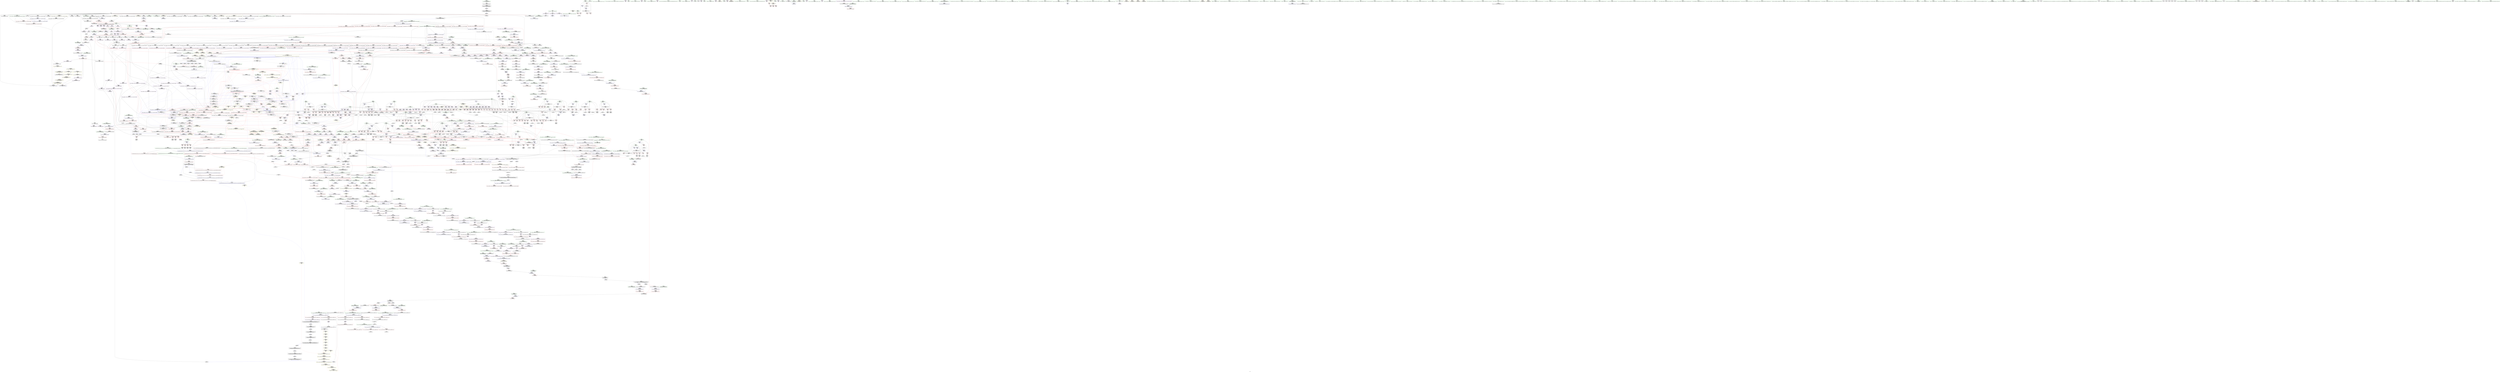digraph "SVFG" {
	label="SVFG";

	Node0x5598e8577d20 [shape=record,color=grey,label="{NodeID: 0\nNullPtr|{|<s29>119}}"];
	Node0x5598e8577d20 -> Node0x5598e88b0c60[style=solid];
	Node0x5598e8577d20 -> Node0x5598e88b0d60[style=solid];
	Node0x5598e8577d20 -> Node0x5598e88b0e30[style=solid];
	Node0x5598e8577d20 -> Node0x5598e88b0f00[style=solid];
	Node0x5598e8577d20 -> Node0x5598e88b0fd0[style=solid];
	Node0x5598e8577d20 -> Node0x5598e88b10a0[style=solid];
	Node0x5598e8577d20 -> Node0x5598e88b1170[style=solid];
	Node0x5598e8577d20 -> Node0x5598e88b1240[style=solid];
	Node0x5598e8577d20 -> Node0x5598e88b1310[style=solid];
	Node0x5598e8577d20 -> Node0x5598e88b13e0[style=solid];
	Node0x5598e8577d20 -> Node0x5598e88b14b0[style=solid];
	Node0x5598e8577d20 -> Node0x5598e88b1580[style=solid];
	Node0x5598e8577d20 -> Node0x5598e88b1650[style=solid];
	Node0x5598e8577d20 -> Node0x5598e88b1720[style=solid];
	Node0x5598e8577d20 -> Node0x5598e88b17f0[style=solid];
	Node0x5598e8577d20 -> Node0x5598e88b18c0[style=solid];
	Node0x5598e8577d20 -> Node0x5598e88b1990[style=solid];
	Node0x5598e8577d20 -> Node0x5598e88b1a60[style=solid];
	Node0x5598e8577d20 -> Node0x5598e88b1b30[style=solid];
	Node0x5598e8577d20 -> Node0x5598e88b1c00[style=solid];
	Node0x5598e8577d20 -> Node0x5598e88b1cd0[style=solid];
	Node0x5598e8577d20 -> Node0x5598e88e3550[style=solid];
	Node0x5598e8577d20 -> Node0x5598e88e7000[style=solid];
	Node0x5598e8577d20 -> Node0x5598e88e70d0[style=solid];
	Node0x5598e8577d20 -> Node0x5598e88e71a0[style=solid];
	Node0x5598e8577d20 -> Node0x5598e88e8fb0[style=solid];
	Node0x5598e8577d20 -> Node0x5598e8145fc0[style=solid];
	Node0x5598e8577d20 -> Node0x5598e891a350[style=solid];
	Node0x5598e8577d20 -> Node0x5598e891be50[style=solid];
	Node0x5598e8577d20:s29 -> Node0x5598e8a41360[style=solid,color=red];
	Node0x5598e895dc50 [shape=record,color=black,label="{NodeID: 1882\nMR_123V_3 = PHI(MR_123V_4, MR_123V_2, )\npts\{416 \}\n}"];
	Node0x5598e895dc50 -> Node0x5598e88b4fc0[style=dashed];
	Node0x5598e895dc50 -> Node0x5598e88b5090[style=dashed];
	Node0x5598e895dc50 -> Node0x5598e88b5160[style=dashed];
	Node0x5598e895dc50 -> Node0x5598e88e4b70[style=dashed];
	Node0x5598e88b5230 [shape=record,color=red,label="{NodeID: 775\n471\<--417\n\<--i2\n_Z5solvev\n}"];
	Node0x5598e88b5230 -> Node0x5598e891c150[style=solid];
	Node0x5598e88aba40 [shape=record,color=black,label="{NodeID: 443\n1460\<--1512\n_ZNKSt6vectorIiSaIiEE12_M_check_lenEmPKc_ret\<--cond\n_ZNKSt6vectorIiSaIiEE12_M_check_lenEmPKc\n|{<s0>74}}"];
	Node0x5598e88aba40:s0 -> Node0x5598e8a35880[style=solid,color=blue];
	Node0x5598e88eb370 [shape=record,color=blue,label="{NodeID: 1218\n1712\<--1710\nthis.addr\<--this\n_ZN9__gnu_cxx17__normal_iteratorIPiSt6vectorIiSaIiEEEC2ERKS1_\n}"];
	Node0x5598e88eb370 -> Node0x5598e88df560[style=dashed];
	Node0x5598e889f9c0 [shape=record,color=green,label="{NodeID: 111\n917\<--918\nq\<--q_field_insensitive\nmain\n}"];
	Node0x5598e889f9c0 -> Node0x5598e88ba510[style=solid];
	Node0x5598e889f9c0 -> Node0x5598e88ba5e0[style=solid];
	Node0x5598e889f9c0 -> Node0x5598e88ba6b0[style=solid];
	Node0x5598e889f9c0 -> Node0x5598e88ba780[style=solid];
	Node0x5598e889f9c0 -> Node0x5598e88e6cc0[style=solid];
	Node0x5598e889f9c0 -> Node0x5598e88e6d90[style=solid];
	Node0x5598e8982c80 [shape=record,color=black,label="{NodeID: 1993\nMR_137V_2 = PHI(MR_137V_4, MR_137V_1, )\npts\{430 \}\n}"];
	Node0x5598e8982c80 -> Node0x5598e88e5600[style=dashed];
	Node0x5598e88bac60 [shape=record,color=red,label="{NodeID: 886\n1018\<--1010\n\<--__last.addr\n_ZSt8_DestroyIPiiEvT_S1_RSaIT0_E\n|{<s0>61}}"];
	Node0x5598e88bac60:s0 -> Node0x5598e8a441d0[style=solid,color=red];
	Node0x5598e8a35ec0 [shape=record,color=black,label="{NodeID: 2768\n1287 = PHI(1614, )\n}"];
	Node0x5598e8a35ec0 -> Node0x5598e88dcbf0[style=solid];
	Node0x5598e88c16d0 [shape=record,color=purple,label="{NodeID: 554\n697\<--29\narrayidx120\<--u\n_Z5solvev\n}"];
	Node0x5598e88c16d0 -> Node0x5598e88b99b0[style=solid];
	Node0x5598e88a3f70 [shape=record,color=green,label="{NodeID: 222\n1712\<--1713\nthis.addr\<--this.addr_field_insensitive\n_ZN9__gnu_cxx17__normal_iteratorIPiSt6vectorIiSaIiEEEC2ERKS1_\n}"];
	Node0x5598e88a3f70 -> Node0x5598e88df560[style=solid];
	Node0x5598e88a3f70 -> Node0x5598e88eb370[style=solid];
	Node0x5598e8991340 [shape=record,color=yellow,style=double,label="{NodeID: 2104\n197V_1 = ENCHI(MR_197V_0)\npts\{18170000 \}\nFun[_ZSt32__make_move_if_noexcept_iteratorIiSt13move_iteratorIPiEET0_PT_]|{<s0>126}}"];
	Node0x5598e8991340:s0 -> Node0x5598e88edb40[style=dashed,color=red];
	Node0x5598e88dff20 [shape=record,color=red,label="{NodeID: 997\n1826\<--1825\n\<--coerce.dive\n_ZSt32__make_move_if_noexcept_iteratorIiSt13move_iteratorIPiEET0_PT_\n}"];
	Node0x5598e88dff20 -> Node0x5598e88bd360[style=solid];
	Node0x5598e8a42950 [shape=record,color=black,label="{NodeID: 2879\n1776 = PHI(1604, )\n2nd arg _ZSt22__uninitialized_copy_aISt13move_iteratorIPiES1_iET0_T_S4_S3_RSaIT1_E }"];
	Node0x5598e8a42950 -> Node0x5598e88ebb90[style=solid];
	Node0x5598e88c7160 [shape=record,color=purple,label="{NodeID: 665\n2235\<--1853\noffset_0\<--\n}"];
	Node0x5598e88c7160 -> Node0x5598e88ec3b0[style=solid];
	Node0x5598e88b2310 [shape=record,color=black,label="{NodeID: 333\n142\<--137\n\<--this1\n_ZNSt6vectorIiSaIiEED2Ev\n}"];
	Node0x5598e88b2310 -> Node0x5598e88c2840[style=solid];
	Node0x5598e88b2310 -> Node0x5598e88c2910[style=solid];
	Node0x5598e88e5a10 [shape=record,color=blue,label="{NodeID: 1108\n433\<--15\ni108\<--\n_Z5solvev\n}"];
	Node0x5598e88e5a10 -> Node0x5598e8969a90[style=dashed];
	Node0x5598e858d5f0 [shape=record,color=green,label="{NodeID: 1\n7\<--1\n__dso_handle\<--dummyObj\nGlob }"];
	Node0x5598e88b5300 [shape=record,color=red,label="{NodeID: 776\n475\<--417\n\<--i2\n_Z5solvev\n}"];
	Node0x5598e88b5300 -> Node0x5598e88b4050[style=solid];
	Node0x5598e88abb10 [shape=record,color=black,label="{NodeID: 444\n1529\<--1525\nsub.ptr.lhs.cast\<--\n_ZN9__gnu_cxxmiIPiSt6vectorIiSaIiEEEENS_17__normal_iteratorIT_T0_E15difference_typeERKS8_SB_\n}"];
	Node0x5598e88abb10 -> Node0x5598e8915b50[style=solid];
	Node0x5598e88eb440 [shape=record,color=blue,label="{NodeID: 1219\n1714\<--1711\n__i.addr\<--__i\n_ZN9__gnu_cxx17__normal_iteratorIPiSt6vectorIiSaIiEEEC2ERKS1_\n}"];
	Node0x5598e88eb440 -> Node0x5598e88df630[style=dashed];
	Node0x5598e889fa90 [shape=record,color=green,label="{NodeID: 112\n944\<--945\nthis.addr\<--this.addr_field_insensitive\n_ZNSt12_Vector_baseIiSaIiEEC2Ev\n}"];
	Node0x5598e889fa90 -> Node0x5598e88ba850[style=solid];
	Node0x5598e889fa90 -> Node0x5598e88e6e60[style=solid];
	Node0x5598e8983180 [shape=record,color=black,label="{NodeID: 1994\nMR_139V_2 = PHI(MR_139V_4, MR_139V_1, )\npts\{432 \}\n}"];
	Node0x5598e8983180 -> Node0x5598e88e57a0[style=dashed];
	Node0x5598e88bad30 [shape=record,color=red,label="{NodeID: 887\n1028\<--1025\nthis1\<--this.addr\n_ZNSt12_Vector_baseIiSaIiEE19_M_get_Tp_allocatorEv\n}"];
	Node0x5598e88bad30 -> Node0x5598e88c3d60[style=solid];
	Node0x5598e8a36000 [shape=record,color=black,label="{NodeID: 2769\n1293 = PHI(1023, )\n|{<s0>82}}"];
	Node0x5598e8a36000:s0 -> Node0x5598e8a43f40[style=solid,color=red];
	Node0x5598e88c17a0 [shape=record,color=purple,label="{NodeID: 555\n712\<--29\narrayidx127\<--u\n_Z5solvev\n}"];
	Node0x5598e88c17a0 -> Node0x5598e88e5e20[style=solid];
	Node0x5598e88a4040 [shape=record,color=green,label="{NodeID: 223\n1714\<--1715\n__i.addr\<--__i.addr_field_insensitive\n_ZN9__gnu_cxx17__normal_iteratorIPiSt6vectorIiSaIiEEEC2ERKS1_\n}"];
	Node0x5598e88a4040 -> Node0x5598e88df630[style=solid];
	Node0x5598e88a4040 -> Node0x5598e88eb440[style=solid];
	Node0x5598e8991420 [shape=record,color=yellow,style=double,label="{NodeID: 2105\n36V_1 = ENCHI(MR_36V_0)\npts\{1765 \}\nFun[_ZSt18uninitialized_copyISt13move_iteratorIPiES1_ET0_T_S4_S3_]|{<s0>129}}"];
	Node0x5598e8991420:s0 -> Node0x5598e8989e90[style=dashed,color=red];
	Node0x5598e88dfff0 [shape=record,color=red,label="{NodeID: 998\n1856\<--1836\n\<--__result.addr\n_ZSt18uninitialized_copyISt13move_iteratorIPiES1_ET0_T_S4_S3_\n|{<s0>129}}"];
	Node0x5598e88dfff0:s0 -> Node0x5598e8a39870[style=solid,color=red];
	Node0x5598e8a42a60 [shape=record,color=black,label="{NodeID: 2880\n1777 = PHI(1605, )\n3rd arg _ZSt22__uninitialized_copy_aISt13move_iteratorIPiES1_iET0_T_S4_S3_RSaIT1_E }"];
	Node0x5598e8a42a60 -> Node0x5598e88ebc60[style=solid];
	Node0x5598e88c7230 [shape=record,color=purple,label="{NodeID: 666\n2236\<--1854\noffset_0\<--\n}"];
	Node0x5598e88c7230 -> Node0x5598e88e2d70[style=solid];
	Node0x5598e88b23e0 [shape=record,color=black,label="{NodeID: 334\n146\<--137\n\<--this1\n_ZNSt6vectorIiSaIiEED2Ev\n|{<s0>8}}"];
	Node0x5598e88b23e0:s0 -> Node0x5598e8a419e0[style=solid,color=red];
	Node0x5598e8998700 [shape=record,color=yellow,style=double,label="{NodeID: 2216\n36V_1 = ENCHI(MR_36V_0)\npts\{1765 \}\nFun[_ZSt13__copy_move_aILb1EPiS0_ET1_T0_S2_S1_]|{<s0>144|<s1>144|<s2>144}}"];
	Node0x5598e8998700:s0 -> Node0x5598e88e3180[style=dashed,color=red];
	Node0x5598e8998700:s1 -> Node0x5598e88ed730[style=dashed,color=red];
	Node0x5598e8998700:s2 -> Node0x5598e8970570[style=dashed,color=red];
	Node0x5598e88e5ae0 [shape=record,color=blue,label="{NodeID: 1109\n435\<--577\nmj\<--\n_Z5solvev\n}"];
	Node0x5598e88e5ae0 -> Node0x5598e88e5c80[style=dashed];
	Node0x5598e88e5ae0 -> Node0x5598e897cb40[style=dashed];
	Node0x5598e85342c0 [shape=record,color=green,label="{NodeID: 2\n15\<--1\n\<--dummyObj\nCan only get source location for instruction, argument, global var or function.}"];
	Node0x5598e895e240 [shape=record,color=black,label="{NodeID: 1884\nMR_36V_3 = PHI(MR_36V_5, MR_36V_2, )\npts\{1765 \}\n|{|<s2>28}}"];
	Node0x5598e895e240 -> Node0x5598e895e240[style=dashed];
	Node0x5598e895e240 -> Node0x5598e8972370[style=dashed];
	Node0x5598e895e240:s2 -> Node0x5598e898ad80[style=dashed,color=red];
	Node0x5598e88b53d0 [shape=record,color=red,label="{NodeID: 777\n481\<--417\n\<--i2\n_Z5solvev\n}"];
	Node0x5598e88b53d0 -> Node0x5598e89180d0[style=solid];
	Node0x5598e88abbe0 [shape=record,color=black,label="{NodeID: 445\n1530\<--1528\nsub.ptr.rhs.cast\<--\n_ZN9__gnu_cxxmiIPiSt6vectorIiSaIiEEEENS_17__normal_iteratorIT_T0_E15difference_typeERKS8_SB_\n}"];
	Node0x5598e88abbe0 -> Node0x5598e8915b50[style=solid];
	Node0x5598e88eb510 [shape=record,color=blue,label="{NodeID: 1220\n1719\<--1721\n_M_current\<--\n_ZN9__gnu_cxx17__normal_iteratorIPiSt6vectorIiSaIiEEEC2ERKS1_\n|{<s0>97|<s1>110}}"];
	Node0x5598e88eb510:s0 -> Node0x5598e89bb5d0[style=dashed,color=blue];
	Node0x5598e88eb510:s1 -> Node0x5598e89bac00[style=dashed,color=blue];
	Node0x5598e88a4580 [shape=record,color=green,label="{NodeID: 113\n950\<--951\n_ZNSt12_Vector_baseIiSaIiEE12_Vector_implC2Ev\<--_ZNSt12_Vector_baseIiSaIiEE12_Vector_implC2Ev_field_insensitive\n}"];
	Node0x5598e88bae00 [shape=record,color=red,label="{NodeID: 888\n1041\<--1034\nthis1\<--this.addr\n_ZNSt12_Vector_baseIiSaIiEED2Ev\n|{|<s8>62}}"];
	Node0x5598e88bae00 -> Node0x5598e88c3e30[style=solid];
	Node0x5598e88bae00 -> Node0x5598e88c3f00[style=solid];
	Node0x5598e88bae00 -> Node0x5598e88c3fd0[style=solid];
	Node0x5598e88bae00 -> Node0x5598e88c40a0[style=solid];
	Node0x5598e88bae00 -> Node0x5598e88c4170[style=solid];
	Node0x5598e88bae00 -> Node0x5598e88c4240[style=solid];
	Node0x5598e88bae00 -> Node0x5598e88c4310[style=solid];
	Node0x5598e88bae00 -> Node0x5598e88c43e0[style=solid];
	Node0x5598e88bae00:s8 -> Node0x5598e8a45f70[style=solid,color=red];
	Node0x5598e8a36140 [shape=record,color=black,label="{NodeID: 2770\n1294 = PHI(1573, )\n}"];
	Node0x5598e8a36140 -> Node0x5598e88e9080[style=solid];
	Node0x5598e88c1870 [shape=record,color=purple,label="{NodeID: 556\n449\<--32\n\<--.str\n_Z5solvev\n}"];
	Node0x5598e88a4110 [shape=record,color=green,label="{NodeID: 224\n1727\<--1728\n__a.addr\<--__a.addr_field_insensitive\n_ZNSt16allocator_traitsISaIiEE8allocateERS0_m\n}"];
	Node0x5598e88a4110 -> Node0x5598e88df7d0[style=solid];
	Node0x5598e88a4110 -> Node0x5598e88eb5e0[style=solid];
	Node0x5598e88e00c0 [shape=record,color=red,label="{NodeID: 999\n1858\<--1857\n\<--coerce.dive3\n_ZSt18uninitialized_copyISt13move_iteratorIPiES1_ET0_T_S4_S3_\n|{<s0>129}}"];
	Node0x5598e88e00c0:s0 -> Node0x5598e8a39650[style=solid,color=red];
	Node0x5598e8a42b70 [shape=record,color=black,label="{NodeID: 2881\n1222 = PHI(212, )\n0th arg _ZNSt6vectorIiSaIiEE17_M_realloc_insertIJRKiEEEvN9__gnu_cxx17__normal_iteratorIPiS1_EEDpOT_ }"];
	Node0x5598e8a42b70 -> Node0x5598e88e8a00[style=solid];
	Node0x5598e88c7300 [shape=record,color=purple,label="{NodeID: 667\n1884\<--1874\ncoerce.dive\<--__first\n_ZNSt20__uninitialized_copyILb1EE13__uninit_copyISt13move_iteratorIPiES3_EET0_T_S6_S5_\n}"];
	Node0x5598e88c7300 -> Node0x5598e88ec480[style=solid];
	Node0x5598e88b24b0 [shape=record,color=black,label="{NodeID: 335\n153\<--137\n\<--this1\n_ZNSt6vectorIiSaIiEED2Ev\n|{<s0>10}}"];
	Node0x5598e88b24b0:s0 -> Node0x5598e8a3a6d0[style=solid,color=red];
	Node0x5598e88e5bb0 [shape=record,color=blue,label="{NodeID: 1110\n437\<--15\nj112\<--\n_Z5solvev\n}"];
	Node0x5598e88e5bb0 -> Node0x5598e88b7c70[style=dashed];
	Node0x5598e88e5bb0 -> Node0x5598e88b7d40[style=dashed];
	Node0x5598e88e5bb0 -> Node0x5598e88b7e10[style=dashed];
	Node0x5598e88e5bb0 -> Node0x5598e88b7ee0[style=dashed];
	Node0x5598e88e5bb0 -> Node0x5598e88b7fb0[style=dashed];
	Node0x5598e88e5bb0 -> Node0x5598e88e5d50[style=dashed];
	Node0x5598e88e5bb0 -> Node0x5598e896a490[style=dashed];
	Node0x5598e8696e50 [shape=record,color=green,label="{NodeID: 3\n32\<--1\n.str\<--dummyObj\nGlob }"];
	Node0x5598e895e740 [shape=record,color=black,label="{NodeID: 1885\nMR_28V_5 = PHI(MR_28V_7, MR_28V_4, )\npts\{280000 \}\n|{|<s2>28|<s3>28}}"];
	Node0x5598e895e740 -> Node0x5598e895e740[style=dashed];
	Node0x5598e895e740 -> Node0x5598e8972870[style=dashed];
	Node0x5598e895e740:s2 -> Node0x5598e88ca560[style=dashed,color=red];
	Node0x5598e895e740:s3 -> Node0x5598e88e3c00[style=dashed,color=red];
	Node0x5598e88b54a0 [shape=record,color=red,label="{NodeID: 778\n487\<--419\n\<--i12\n_Z5solvev\n}"];
	Node0x5598e88b54a0 -> Node0x5598e891c5d0[style=solid];
	Node0x5598e88abcb0 [shape=record,color=black,label="{NodeID: 446\n1514\<--1532\n_ZN9__gnu_cxxmiIPiSt6vectorIiSaIiEEEENS_17__normal_iteratorIT_T0_E15difference_typeERKS8_SB__ret\<--sub.ptr.div\n_ZN9__gnu_cxxmiIPiSt6vectorIiSaIiEEEENS_17__normal_iteratorIT_T0_E15difference_typeERKS8_SB_\n|{<s0>76}}"];
	Node0x5598e88abcb0:s0 -> Node0x5598e8a35b00[style=solid,color=blue];
	Node0x5598e88eb5e0 [shape=record,color=blue,label="{NodeID: 1221\n1727\<--1725\n__a.addr\<--__a\n_ZNSt16allocator_traitsISaIiEE8allocateERS0_m\n}"];
	Node0x5598e88eb5e0 -> Node0x5598e88df7d0[style=dashed];
	Node0x5598e88a4610 [shape=record,color=green,label="{NodeID: 114\n953\<--954\n__gxx_personality_v0\<--__gxx_personality_v0_field_insensitive\n}"];
	Node0x5598e88baed0 [shape=record,color=red,label="{NodeID: 889\n1071\<--1036\nexn\<--exn.slot\n_ZNSt12_Vector_baseIiSaIiEED2Ev\n|{<s0>65}}"];
	Node0x5598e88baed0:s0 -> Node0x5598e8a42490[style=solid,color=red];
	Node0x5598e8a36280 [shape=record,color=black,label="{NodeID: 2771\n1301 = PHI(1614, )\n}"];
	Node0x5598e8a36280 -> Node0x5598e88dccc0[style=solid];
	Node0x5598e88c1940 [shape=record,color=purple,label="{NodeID: 557\n462\<--32\n\<--.str\n_Z5solvev\n}"];
	Node0x5598e88a41e0 [shape=record,color=green,label="{NodeID: 225\n1729\<--1730\n__n.addr\<--__n.addr_field_insensitive\n_ZNSt16allocator_traitsISaIiEE8allocateERS0_m\n}"];
	Node0x5598e88a41e0 -> Node0x5598e88df8a0[style=solid];
	Node0x5598e88a41e0 -> Node0x5598e88eb6b0[style=solid];
	Node0x5598e88e0190 [shape=record,color=red,label="{NodeID: 1000\n1860\<--1859\n\<--coerce.dive4\n_ZSt18uninitialized_copyISt13move_iteratorIPiES1_ET0_T_S4_S3_\n|{<s0>129}}"];
	Node0x5598e88e0190:s0 -> Node0x5598e8a39760[style=solid,color=red];
	Node0x5598e8a42c80 [shape=record,color=black,label="{NodeID: 2882\n1223 = PHI(248, )\n1st arg _ZNSt6vectorIiSaIiEE17_M_realloc_insertIJRKiEEEvN9__gnu_cxx17__normal_iteratorIPiS1_EEDpOT_ }"];
	Node0x5598e8a42c80 -> Node0x5598e88e8930[style=solid];
	Node0x5598e88c73d0 [shape=record,color=purple,label="{NodeID: 668\n1886\<--1876\ncoerce.dive1\<--__last\n_ZNSt20__uninitialized_copyILb1EE13__uninit_copyISt13move_iteratorIPiES3_EET0_T_S6_S5_\n}"];
	Node0x5598e88c73d0 -> Node0x5598e88ec550[style=solid];
	Node0x5598e88b2580 [shape=record,color=black,label="{NodeID: 336\n163\<--137\n\<--this1\n_ZNSt6vectorIiSaIiEED2Ev\n|{<s0>11}}"];
	Node0x5598e88b2580:s0 -> Node0x5598e8a3a6d0[style=solid,color=red];
	Node0x5598e88e5c80 [shape=record,color=blue,label="{NodeID: 1111\n435\<--701\nmj\<--\n_Z5solvev\n}"];
	Node0x5598e88e5c80 -> Node0x5598e897cb40[style=dashed];
	Node0x5598e853f9c0 [shape=record,color=green,label="{NodeID: 4\n34\<--1\n.str.3\<--dummyObj\nGlob }"];
	Node0x5598e895ec40 [shape=record,color=black,label="{NodeID: 1886\nMR_40V_3 = PHI(MR_40V_5, MR_40V_2, )\npts\{100000 130000 \}\n|{|<s2>28}}"];
	Node0x5598e895ec40 -> Node0x5598e895ec40[style=dashed];
	Node0x5598e895ec40 -> Node0x5598e8972d70[style=dashed];
	Node0x5598e895ec40:s2 -> Node0x5598e898ad80[style=dashed,color=red];
	Node0x5598e88b5570 [shape=record,color=red,label="{NodeID: 779\n491\<--419\n\<--i12\n_Z5solvev\n}"];
	Node0x5598e88b5570 -> Node0x5598e88b4120[style=solid];
	Node0x5598e88abd80 [shape=record,color=black,label="{NodeID: 447\n1542\<--1541\n\<--this1\n_ZNSt6vectorIiSaIiEE5beginEv\n}"];
	Node0x5598e88abd80 -> Node0x5598e88c5d10[style=solid];
	Node0x5598e88abd80 -> Node0x5598e88c5de0[style=solid];
	Node0x5598e88eb6b0 [shape=record,color=blue,label="{NodeID: 1222\n1729\<--1726\n__n.addr\<--__n\n_ZNSt16allocator_traitsISaIiEE8allocateERS0_m\n}"];
	Node0x5598e88eb6b0 -> Node0x5598e88df8a0[style=dashed];
	Node0x5598e88a46e0 [shape=record,color=green,label="{NodeID: 115\n960\<--961\n__cxa_begin_catch\<--__cxa_begin_catch_field_insensitive\n}"];
	Node0x5598e8984080 [shape=record,color=black,label="{NodeID: 1997\nMR_40V_11 = PHI(MR_40V_19, MR_40V_2, )\npts\{100000 130000 \}\n|{|<s2>35}}"];
	Node0x5598e8984080 -> Node0x5598e896bd90[style=dashed];
	Node0x5598e8984080 -> Node0x5598e8974c00[style=dashed];
	Node0x5598e8984080:s2 -> Node0x5598e8999950[style=dashed,color=red];
	Node0x5598e88bafa0 [shape=record,color=red,label="{NodeID: 890\n1044\<--1043\n\<--_M_start\n_ZNSt12_Vector_baseIiSaIiEED2Ev\n|{<s0>62}}"];
	Node0x5598e88bafa0:s0 -> Node0x5598e8a46250[style=solid,color=red];
	Node0x5598e8a363c0 [shape=record,color=black,label="{NodeID: 2772\n1309 = PHI(1023, )\n|{<s0>85}}"];
	Node0x5598e8a363c0:s0 -> Node0x5598e8a43f40[style=solid,color=red];
	Node0x5598e88c1a10 [shape=record,color=purple,label="{NodeID: 558\n478\<--32\n\<--.str\n_Z5solvev\n}"];
	Node0x5598e88a42b0 [shape=record,color=green,label="{NodeID: 226\n1737\<--1738\n_ZN9__gnu_cxx13new_allocatorIiE8allocateEmPKv\<--_ZN9__gnu_cxx13new_allocatorIiE8allocateEmPKv_field_insensitive\n}"];
	Node0x5598e88e0260 [shape=record,color=red,label="{NodeID: 1001\n1895\<--1878\n\<--__result.addr\n_ZNSt20__uninitialized_copyILb1EE13__uninit_copyISt13move_iteratorIPiES3_EET0_T_S6_S5_\n|{<s0>132}}"];
	Node0x5598e88e0260:s0 -> Node0x5598e8a45e30[style=solid,color=red];
	Node0x5598e8a42d90 [shape=record,color=black,label="{NodeID: 2883\n1224 = PHI(246, )\n2nd arg _ZNSt6vectorIiSaIiEE17_M_realloc_insertIJRKiEEEvN9__gnu_cxx17__normal_iteratorIPiS1_EEDpOT_ }"];
	Node0x5598e8a42d90 -> Node0x5598e88e8ad0[style=solid];
	Node0x5598e88c74a0 [shape=record,color=purple,label="{NodeID: 669\n1896\<--1880\ncoerce.dive3\<--agg.tmp\n_ZNSt20__uninitialized_copyILb1EE13__uninit_copyISt13move_iteratorIPiES3_EET0_T_S6_S5_\n}"];
	Node0x5598e88c74a0 -> Node0x5598e88e0330[style=solid];
	Node0x5598e88b2650 [shape=record,color=black,label="{NodeID: 337\n188\<--187\nidxprom\<--\n_Z4edgeii\n}"];
	Node0x5598e88e5d50 [shape=record,color=blue,label="{NodeID: 1112\n437\<--706\nj112\<--inc124\n_Z5solvev\n}"];
	Node0x5598e88e5d50 -> Node0x5598e88b7c70[style=dashed];
	Node0x5598e88e5d50 -> Node0x5598e88b7d40[style=dashed];
	Node0x5598e88e5d50 -> Node0x5598e88b7e10[style=dashed];
	Node0x5598e88e5d50 -> Node0x5598e88b7ee0[style=dashed];
	Node0x5598e88e5d50 -> Node0x5598e88b7fb0[style=dashed];
	Node0x5598e88e5d50 -> Node0x5598e88e5d50[style=dashed];
	Node0x5598e88e5d50 -> Node0x5598e896a490[style=dashed];
	Node0x5598e8695950 [shape=record,color=green,label="{NodeID: 5\n36\<--1\n.str.4\<--dummyObj\nGlob }"];
	Node0x5598e895f170 [shape=record,color=black,label="{NodeID: 1887\nMR_42V_5 = PHI(MR_42V_7, MR_42V_4, )\npts\{100001 130001 \}\n|{|<s2>28}}"];
	Node0x5598e895f170 -> Node0x5598e895f170[style=dashed];
	Node0x5598e895f170 -> Node0x5598e89732a0[style=dashed];
	Node0x5598e895f170:s2 -> Node0x5598e898ad80[style=dashed,color=red];
	Node0x5598e88b5640 [shape=record,color=red,label="{NodeID: 780\n497\<--419\n\<--i12\n_Z5solvev\n}"];
	Node0x5598e88b5640 -> Node0x5598e88b41f0[style=solid];
	Node0x5598e88abe50 [shape=record,color=black,label="{NodeID: 448\n1534\<--1547\n_ZNSt6vectorIiSaIiEE5beginEv_ret\<--\n_ZNSt6vectorIiSaIiEE5beginEv\n|{<s0>75}}"];
	Node0x5598e88abe50:s0 -> Node0x5598e8a359c0[style=solid,color=blue];
	Node0x5598e88eb780 [shape=record,color=blue,label="{NodeID: 1223\n1744\<--1741\nthis.addr\<--this\n_ZN9__gnu_cxx13new_allocatorIiE8allocateEmPKv\n}"];
	Node0x5598e88eb780 -> Node0x5598e88df970[style=dashed];
	Node0x5598e88a47e0 [shape=record,color=green,label="{NodeID: 116\n963\<--964\n_ZSt9terminatev\<--_ZSt9terminatev_field_insensitive\n}"];
	Node0x5598e89845b0 [shape=record,color=black,label="{NodeID: 1998\nMR_42V_13 = PHI(MR_42V_21, MR_42V_4, )\npts\{100001 130001 \}\n|{|<s1>35}}"];
	Node0x5598e89845b0 -> Node0x5598e8975130[style=dashed];
	Node0x5598e89845b0:s1 -> Node0x5598e8999730[style=dashed,color=red];
	Node0x5598e88bb070 [shape=record,color=red,label="{NodeID: 891\n1047\<--1046\n\<--_M_end_of_storage\n_ZNSt12_Vector_baseIiSaIiEED2Ev\n}"];
	Node0x5598e88bb070 -> Node0x5598e88a9d00[style=solid];
	Node0x5598e8a36500 [shape=record,color=black,label="{NodeID: 2773\n1310 = PHI(1573, )\n}"];
	Node0x5598e8a36500 -> Node0x5598e88e9220[style=solid];
	Node0x5598e88c1ae0 [shape=record,color=purple,label="{NodeID: 559\n920\<--32\n\<--.str\nmain\n}"];
	Node0x5598e88a43b0 [shape=record,color=green,label="{NodeID: 227\n1744\<--1745\nthis.addr\<--this.addr_field_insensitive\n_ZN9__gnu_cxx13new_allocatorIiE8allocateEmPKv\n}"];
	Node0x5598e88a43b0 -> Node0x5598e88df970[style=solid];
	Node0x5598e88a43b0 -> Node0x5598e88eb780[style=solid];
	Node0x5598e88e0330 [shape=record,color=red,label="{NodeID: 1002\n1897\<--1896\n\<--coerce.dive3\n_ZNSt20__uninitialized_copyILb1EE13__uninit_copyISt13move_iteratorIPiES3_EET0_T_S6_S5_\n|{<s0>132}}"];
	Node0x5598e88e0330:s0 -> Node0x5598e8a45bb0[style=solid,color=red];
	Node0x5598e8a42ea0 [shape=record,color=black,label="{NodeID: 2884\n2169 = PHI(2147, )\n0th arg _ZSt9iter_swapIPiS0_EvT_T0_ }"];
	Node0x5598e8a42ea0 -> Node0x5598e88ee500[style=solid];
	Node0x5598e88c7570 [shape=record,color=purple,label="{NodeID: 670\n1898\<--1882\ncoerce.dive4\<--agg.tmp2\n_ZNSt20__uninitialized_copyILb1EE13__uninit_copyISt13move_iteratorIPiES3_EET0_T_S6_S5_\n}"];
	Node0x5598e88c7570 -> Node0x5598e88e0400[style=solid];
	Node0x5598e88b2720 [shape=record,color=black,label="{NodeID: 338\n194\<--193\nidxprom1\<--\n_Z4edgeii\n}"];
	Node0x5598e88e5e20 [shape=record,color=blue,label="{NodeID: 1113\n712\<--267\narrayidx127\<--\n_Z5solvev\n}"];
	Node0x5598e88e5e20 -> Node0x5598e896b390[style=dashed];
	Node0x5598e853eac0 [shape=record,color=green,label="{NodeID: 6\n38\<--1\nstderr\<--dummyObj\nGlob }"];
	Node0x5598e895f290 [shape=record,color=black,label="{NodeID: 1888\nMR_44V_3 = PHI(MR_44V_5, MR_44V_2, )\npts\{100002 130002 \}\n|{|<s2>28}}"];
	Node0x5598e895f290 -> Node0x5598e895f290[style=dashed];
	Node0x5598e895f290 -> Node0x5598e89737d0[style=dashed];
	Node0x5598e895f290:s2 -> Node0x5598e898ad80[style=dashed,color=red];
	Node0x5598e88b5710 [shape=record,color=red,label="{NodeID: 781\n502\<--419\n\<--i12\n_Z5solvev\n}"];
	Node0x5598e88b5710 -> Node0x5598e8916bd0[style=solid];
	Node0x5598e88abf20 [shape=record,color=black,label="{NodeID: 449\n1564\<--1563\n\<--_M_impl\n_ZNSt12_Vector_baseIiSaIiEE11_M_allocateEm\n|{<s0>111}}"];
	Node0x5598e88abf20:s0 -> Node0x5598e8a246f0[style=solid,color=red];
	Node0x5598e88eb850 [shape=record,color=blue,label="{NodeID: 1224\n1746\<--1742\n__n.addr\<--__n\n_ZN9__gnu_cxx13new_allocatorIiE8allocateEmPKv\n}"];
	Node0x5598e88eb850 -> Node0x5598e88dfa40[style=dashed];
	Node0x5598e88eb850 -> Node0x5598e88dfb10[style=dashed];
	Node0x5598e88a48e0 [shape=record,color=green,label="{NodeID: 117\n971\<--972\nthis.addr\<--this.addr_field_insensitive\n_ZNSt12_Vector_baseIiSaIiEE12_Vector_implC2Ev\n}"];
	Node0x5598e88a48e0 -> Node0x5598e88ba920[style=solid];
	Node0x5598e88a48e0 -> Node0x5598e88e6f30[style=solid];
	Node0x5598e88bb140 [shape=record,color=red,label="{NodeID: 892\n1050\<--1049\n\<--_M_start4\n_ZNSt12_Vector_baseIiSaIiEED2Ev\n}"];
	Node0x5598e88bb140 -> Node0x5598e88a9dd0[style=solid];
	Node0x5598e8a36640 [shape=record,color=black,label="{NodeID: 2774\n1320 = PHI()\n}"];
	Node0x5598e88c1bb0 [shape=record,color=purple,label="{NodeID: 560\n776\<--34\n\<--.str.3\n_Z5solvev\n}"];
	Node0x5598e88a4480 [shape=record,color=green,label="{NodeID: 228\n1746\<--1747\n__n.addr\<--__n.addr_field_insensitive\n_ZN9__gnu_cxx13new_allocatorIiE8allocateEmPKv\n}"];
	Node0x5598e88a4480 -> Node0x5598e88dfa40[style=solid];
	Node0x5598e88a4480 -> Node0x5598e88dfb10[style=solid];
	Node0x5598e88a4480 -> Node0x5598e88eb850[style=solid];
	Node0x5598e88e0400 [shape=record,color=red,label="{NodeID: 1003\n1899\<--1898\n\<--coerce.dive4\n_ZNSt20__uninitialized_copyILb1EE13__uninit_copyISt13move_iteratorIPiES3_EET0_T_S6_S5_\n|{<s0>132}}"];
	Node0x5598e88e0400:s0 -> Node0x5598e8a45cf0[style=solid,color=red];
	Node0x5598e8a42fb0 [shape=record,color=black,label="{NodeID: 2885\n2170 = PHI(2148, )\n1st arg _ZSt9iter_swapIPiS0_EvT_T0_ }"];
	Node0x5598e8a42fb0 -> Node0x5598e88ee5d0[style=solid];
	Node0x5598e88c7640 [shape=record,color=purple,label="{NodeID: 671\n2238\<--1889\noffset_0\<--\n}"];
	Node0x5598e88c7640 -> Node0x5598e88ec6f0[style=solid];
	Node0x5598e88b27f0 [shape=record,color=black,label="{NodeID: 339\n213\<--212\n\<--this1\n_ZNSt6vectorIiSaIiEE9push_backERKi\n}"];
	Node0x5598e88b27f0 -> Node0x5598e88c2b80[style=solid];
	Node0x5598e88b27f0 -> Node0x5598e88c2c50[style=solid];
	Node0x5598e8998bf0 [shape=record,color=yellow,style=double,label="{NodeID: 2221\n87V_1 = ENCHI(MR_87V_0)\npts\{100000 100001 130000 130001 \}\nFun[_ZNSt6vectorIiSaIiEE3endEv]|{<s0>97}}"];
	Node0x5598e8998bf0:s0 -> Node0x5598e8960c50[style=dashed,color=red];
	Node0x5598e88e5ef0 [shape=record,color=blue,label="{NodeID: 1114\n439\<--15\nj128\<--\n_Z5solvev\n}"];
	Node0x5598e88e5ef0 -> Node0x5598e88b8080[style=dashed];
	Node0x5598e88e5ef0 -> Node0x5598e88b8150[style=dashed];
	Node0x5598e88e5ef0 -> Node0x5598e88b8220[style=dashed];
	Node0x5598e88e5ef0 -> Node0x5598e88e6090[style=dashed];
	Node0x5598e88e5ef0 -> Node0x5598e896a990[style=dashed];
	Node0x5598e889bcb0 [shape=record,color=green,label="{NodeID: 7\n39\<--1\n.str.5\<--dummyObj\nGlob }"];
	Node0x5598e88b57e0 [shape=record,color=red,label="{NodeID: 782\n508\<--421\n\<--i23\n_Z5solvev\n}"];
	Node0x5598e88b57e0 -> Node0x5598e891b3d0[style=solid];
	Node0x5598e88abff0 [shape=record,color=black,label="{NodeID: 450\n1549\<--1571\n_ZNSt12_Vector_baseIiSaIiEE11_M_allocateEm_ret\<--cond\n_ZNSt12_Vector_baseIiSaIiEE11_M_allocateEm\n|{<s0>77}}"];
	Node0x5598e88abff0:s0 -> Node0x5598e8a35c40[style=solid,color=blue];
	Node0x5598e88eb920 [shape=record,color=blue,label="{NodeID: 1225\n1748\<--1743\n.addr\<--\n_ZN9__gnu_cxx13new_allocatorIiE8allocateEmPKv\n}"];
	Node0x5598e88a49b0 [shape=record,color=green,label="{NodeID: 118\n977\<--978\n_ZNSaIiEC2Ev\<--_ZNSaIiEC2Ev_field_insensitive\n}"];
	Node0x5598e88bb210 [shape=record,color=red,label="{NodeID: 893\n1083\<--1077\n\<--__first.addr\n_ZSt8_DestroyIPiEvT_S1_\n|{<s0>66}}"];
	Node0x5598e88bb210:s0 -> Node0x5598e8a40cb0[style=solid,color=red];
	Node0x5598e8a36710 [shape=record,color=black,label="{NodeID: 2775\n1345 = PHI(1023, )\n|{<s0>90}}"];
	Node0x5598e8a36710:s0 -> Node0x5598e8a3d030[style=solid,color=red];
	Node0x5598e88c1c80 [shape=record,color=purple,label="{NodeID: 561\n785\<--36\n\<--.str.4\n_Z5solvev\n}"];
	Node0x5598e89a6ce0 [shape=record,color=yellow,style=double,label="{NodeID: 2443\nRETMU(7V_2)\npts\{114 \}\nFun[__cxx_global_array_dtor]}"];
	Node0x5598e88aca70 [shape=record,color=green,label="{NodeID: 229\n1748\<--1749\n.addr\<--.addr_field_insensitive\n_ZN9__gnu_cxx13new_allocatorIiE8allocateEmPKv\n}"];
	Node0x5598e88aca70 -> Node0x5598e88eb920[style=solid];
	Node0x5598e88e04d0 [shape=record,color=red,label="{NodeID: 1004\n1937\<--1912\n\<--__result.addr\n_ZSt4copyISt13move_iteratorIPiES1_ET0_T_S4_S3_\n|{<s0>137}}"];
	Node0x5598e88e04d0:s0 -> Node0x5598e8a44f30[style=solid,color=red];
	Node0x5598e8a430c0 [shape=record,color=black,label="{NodeID: 2886\n2062 = PHI(1969, )\n0th arg _ZNKSt13move_iteratorIPiE4baseEv }"];
	Node0x5598e8a430c0 -> Node0x5598e88ed8d0[style=solid];
	Node0x5598e88c7710 [shape=record,color=purple,label="{NodeID: 672\n2239\<--1890\noffset_0\<--\n}"];
	Node0x5598e88c7710 -> Node0x5598e88e2e40[style=solid];
	Node0x5598e88b28c0 [shape=record,color=black,label="{NodeID: 340\n217\<--212\n\<--this1\n_ZNSt6vectorIiSaIiEE9push_backERKi\n}"];
	Node0x5598e88b28c0 -> Node0x5598e88c2d20[style=solid];
	Node0x5598e88b28c0 -> Node0x5598e88c2df0[style=solid];
	Node0x5598e8998d00 [shape=record,color=yellow,style=double,label="{NodeID: 2222\n85V_1 = ENCHI(MR_85V_0)\npts\{14170000 \}\nFun[_ZNSt6vectorIiSaIiEE3endEv]|{<s0>97}}"];
	Node0x5598e8998d00:s0 -> Node0x5598e88eb510[style=dashed,color=red];
	Node0x5598e88e5fc0 [shape=record,color=blue,label="{NodeID: 1115\n732\<--734\narrayidx140\<--dec141\n_Z5solvev\n}"];
	Node0x5598e88e5fc0 -> Node0x5598e88b9b50[style=dashed];
	Node0x5598e88e5fc0 -> Node0x5598e88e5fc0[style=dashed];
	Node0x5598e88e5fc0 -> Node0x5598e896b890[style=dashed];
	Node0x5598e889c3a0 [shape=record,color=green,label="{NodeID: 8\n41\<--1\n.str.6\<--dummyObj\nGlob }"];
	Node0x5598e89620e0 [shape=record,color=black,label="{NodeID: 1890\nMR_208V_3 = PHI(MR_208V_2, MR_208V_4, )\npts\{2129 \}\n}"];
	Node0x5598e88b58b0 [shape=record,color=red,label="{NodeID: 783\n515\<--421\n\<--i23\n_Z5solvev\n}"];
	Node0x5598e88b58b0 -> Node0x5598e891af50[style=solid];
	Node0x5598e89b7120 [shape=record,color=yellow,style=double,label="{NodeID: 2665\n2V_3 = CSCHI(MR_2V_2)\npts\{100000 100001 100002 130000 130001 130002 \}\nCS[]|{|<s1>155}}"];
	Node0x5598e89b7120 -> Node0x5598e896cd20[style=dashed];
	Node0x5598e89b7120:s1 -> Node0x5598e89bc390[style=dashed,color=blue];
	Node0x5598e88ac0c0 [shape=record,color=black,label="{NodeID: 451\n1573\<--1610\n_ZSt34__uninitialized_move_if_noexcept_aIPiS0_SaIiEET0_T_S3_S2_RT1__ret\<--call6\n_ZSt34__uninitialized_move_if_noexcept_aIPiS0_SaIiEET0_T_S3_S2_RT1_\n|{<s0>82|<s1>85}}"];
	Node0x5598e88ac0c0:s0 -> Node0x5598e8a36140[style=solid,color=blue];
	Node0x5598e88ac0c0:s1 -> Node0x5598e8a36500[style=solid,color=blue];
	Node0x5598e88eb9f0 [shape=record,color=blue,label="{NodeID: 1226\n1790\<--1774\ncoerce.dive\<--__first.coerce\n_ZSt22__uninitialized_copy_aISt13move_iteratorIPiES1_iET0_T_S4_S3_RSaIT1_E\n}"];
	Node0x5598e88eb9f0 -> Node0x5598e88e2b00[style=dashed];
	Node0x5598e88a4ab0 [shape=record,color=green,label="{NodeID: 119\n988\<--989\nthis.addr\<--this.addr_field_insensitive\n_ZNSaIiEC2Ev\n}"];
	Node0x5598e88a4ab0 -> Node0x5598e88ba9f0[style=solid];
	Node0x5598e88a4ab0 -> Node0x5598e88e7270[style=solid];
	Node0x5598e88bb2e0 [shape=record,color=red,label="{NodeID: 894\n1084\<--1079\n\<--__last.addr\n_ZSt8_DestroyIPiEvT_S1_\n|{<s0>66}}"];
	Node0x5598e88bb2e0:s0 -> Node0x5598e8a40df0[style=solid,color=red];
	Node0x5598e8a36880 [shape=record,color=black,label="{NodeID: 2776\n1365 = PHI(1023, )\n|{<s0>94}}"];
	Node0x5598e8a36880:s0 -> Node0x5598e8a3d030[style=solid,color=red];
	Node0x5598e88c1d50 [shape=record,color=purple,label="{NodeID: 562\n805\<--39\n\<--.str.5\n_Z5solvev\n}"];
	Node0x5598e89a6df0 [shape=record,color=yellow,style=double,label="{NodeID: 2444\nRETMU(9V_1)\npts\{100000 100001 100002 \}\nFun[__cxx_global_array_dtor]}"];
	Node0x5598e88acb40 [shape=record,color=green,label="{NodeID: 230\n1759\<--1760\n_ZSt17__throw_bad_allocv\<--_ZSt17__throw_bad_allocv_field_insensitive\n}"];
	Node0x5598e88e05a0 [shape=record,color=red,label="{NodeID: 1005\n1927\<--1926\n\<--coerce.dive2\n_ZSt4copyISt13move_iteratorIPiES1_ET0_T_S4_S3_\n|{<s0>134}}"];
	Node0x5598e88e05a0:s0 -> Node0x5598e8a39440[style=solid,color=red];
	Node0x5598e8a431d0 [shape=record,color=black,label="{NodeID: 2887\n1550 = PHI(1265, )\n0th arg _ZNSt12_Vector_baseIiSaIiEE11_M_allocateEm }"];
	Node0x5598e8a431d0 -> Node0x5598e88ea400[style=solid];
	Node0x5598e88c77e0 [shape=record,color=purple,label="{NodeID: 673\n2241\<--1892\noffset_0\<--\n}"];
	Node0x5598e88c77e0 -> Node0x5598e88ec7c0[style=solid];
	Node0x5598e88b2990 [shape=record,color=black,label="{NodeID: 341\n223\<--212\n\<--this1\n_ZNSt6vectorIiSaIiEE9push_backERKi\n}"];
	Node0x5598e88b2990 -> Node0x5598e88c2ec0[style=solid];
	Node0x5598e8998de0 [shape=record,color=yellow,style=double,label="{NodeID: 2223\n36V_1 = ENCHI(MR_36V_0)\npts\{1765 \}\nFun[_ZSt14__copy_move_a2ILb1EPiS0_ET1_T0_S2_S1_]|{<s0>141}}"];
	Node0x5598e8998de0:s0 -> Node0x5598e8998700[style=dashed,color=red];
	Node0x5598e88e6090 [shape=record,color=blue,label="{NodeID: 1116\n439\<--738\nj128\<--inc143\n_Z5solvev\n}"];
	Node0x5598e88e6090 -> Node0x5598e88b8080[style=dashed];
	Node0x5598e88e6090 -> Node0x5598e88b8150[style=dashed];
	Node0x5598e88e6090 -> Node0x5598e88b8220[style=dashed];
	Node0x5598e88e6090 -> Node0x5598e88e6090[style=dashed];
	Node0x5598e88e6090 -> Node0x5598e896a990[style=dashed];
	Node0x5598e889c4a0 [shape=record,color=green,label="{NodeID: 9\n43\<--1\n.str.7\<--dummyObj\nGlob }"];
	Node0x5598e89625e0 [shape=record,color=black,label="{NodeID: 1891\nMR_210V_3 = PHI(MR_210V_2, MR_210V_5, )\npts\{2131 \}\n}"];
	Node0x5598e88b5980 [shape=record,color=red,label="{NodeID: 784\n522\<--421\n\<--i23\n_Z5solvev\n}"];
	Node0x5598e88b5980 -> Node0x5598e88b4390[style=solid];
	Node0x5598e89b72b0 [shape=record,color=yellow,style=double,label="{NodeID: 2666\n2V_2 = CSCHI(MR_2V_1)\npts\{100000 100001 100002 130000 130001 130002 \}\nCS[]|{<s0>3|<s1>13}}"];
	Node0x5598e89b72b0:s0 -> Node0x5598e89b7120[style=dashed,color=blue];
	Node0x5598e89b72b0:s1 -> Node0x5598e89b7440[style=dashed,color=blue];
	Node0x5598e88ac190 [shape=record,color=black,label="{NodeID: 452\n1614\<--1620\n_ZNK9__gnu_cxx17__normal_iteratorIPiSt6vectorIiSaIiEEE4baseEv_ret\<--_M_current\n_ZNK9__gnu_cxx17__normal_iteratorIPiSt6vectorIiSaIiEEE4baseEv\n|{<s0>80|<s1>83|<s2>108|<s3>109}}"];
	Node0x5598e88ac190:s0 -> Node0x5598e8a35ec0[style=solid,color=blue];
	Node0x5598e88ac190:s1 -> Node0x5598e8a36280[style=solid,color=blue];
	Node0x5598e88ac190:s2 -> Node0x5598e8a37500[style=solid,color=blue];
	Node0x5598e88ac190:s3 -> Node0x5598e8a37640[style=solid,color=blue];
	Node0x5598e88ebac0 [shape=record,color=blue,label="{NodeID: 1227\n1792\<--1775\ncoerce.dive1\<--__last.coerce\n_ZSt22__uninitialized_copy_aISt13move_iteratorIPiES1_iET0_T_S4_S3_RSaIT1_E\n}"];
	Node0x5598e88ebac0 -> Node0x5598e88e2bd0[style=dashed];
	Node0x5598e88a4b80 [shape=record,color=green,label="{NodeID: 120\n994\<--995\n_ZN9__gnu_cxx13new_allocatorIiEC2Ev\<--_ZN9__gnu_cxx13new_allocatorIiEC2Ev_field_insensitive\n}"];
	Node0x5598e88bb3b0 [shape=record,color=red,label="{NodeID: 895\n1112\<--1103\nthis1\<--this.addr\n_ZNSt12_Vector_baseIiSaIiEE13_M_deallocateEPim\n}"];
	Node0x5598e88bb3b0 -> Node0x5598e88c44b0[style=solid];
	Node0x5598e8a369c0 [shape=record,color=black,label="{NodeID: 2777\n1449 = PHI(1453, )\n}"];
	Node0x5598e8a369c0 -> Node0x5598e88dd680[style=solid];
	Node0x5598e88c1e20 [shape=record,color=purple,label="{NodeID: 563\n847\<--39\n\<--.str.5\n_Z5solvev\n}"];
	Node0x5598e88acc10 [shape=record,color=green,label="{NodeID: 231\n1764\<--1765\ncall2\<--call2_field_insensitive\n_ZN9__gnu_cxx13new_allocatorIiE8allocateEmPKv\n}"];
	Node0x5598e88acc10 -> Node0x5598e88bcdb0[style=solid];
	Node0x5598e8991b80 [shape=record,color=yellow,style=double,label="{NodeID: 2113\n118V_1 = ENCHI(MR_118V_0)\npts\{1 \}\nFun[main]|{|<s1>54}}"];
	Node0x5598e8991b80 -> Node0x5598e88c9ee0[style=dashed];
	Node0x5598e8991b80:s1 -> Node0x5598e89949d0[style=dashed,color=red];
	Node0x5598e88e0670 [shape=record,color=red,label="{NodeID: 1006\n1935\<--1934\n\<--coerce.dive4\n_ZSt4copyISt13move_iteratorIPiES1_ET0_T_S4_S3_\n|{<s0>136}}"];
	Node0x5598e88e0670:s0 -> Node0x5598e8a39440[style=solid,color=red];
	Node0x5598e8a432e0 [shape=record,color=black,label="{NodeID: 2888\n1551 = PHI(1266, )\n1st arg _ZNSt12_Vector_baseIiSaIiEE11_M_allocateEm }"];
	Node0x5598e8a432e0 -> Node0x5598e88ea4d0[style=solid];
	Node0x5598e88c78b0 [shape=record,color=purple,label="{NodeID: 674\n2242\<--1893\noffset_0\<--\n}"];
	Node0x5598e88c78b0 -> Node0x5598e88e2f10[style=solid];
	Node0x5598e88b2a60 [shape=record,color=black,label="{NodeID: 342\n226\<--212\n\<--this1\n_ZNSt6vectorIiSaIiEE9push_backERKi\n}"];
	Node0x5598e88b2a60 -> Node0x5598e88c2f90[style=solid];
	Node0x5598e88b2a60 -> Node0x5598e88c3060[style=solid];
	Node0x5598e88e6160 [shape=record,color=blue,label="{NodeID: 1117\n433\<--743\ni108\<--inc146\n_Z5solvev\n}"];
	Node0x5598e88e6160 -> Node0x5598e8969a90[style=dashed];
	Node0x5598e889c5a0 [shape=record,color=green,label="{NodeID: 10\n45\<--1\n.str.8\<--dummyObj\nGlob }"];
	Node0x5598e8962ae0 [shape=record,color=black,label="{NodeID: 1892\nMR_175V_2 = PHI(MR_175V_1, MR_175V_3, )\npts\{23 26 \}\n|{<s0>51}}"];
	Node0x5598e8962ae0:s0 -> Node0x5598e89b8780[style=dashed,color=blue];
	Node0x5598e88b5a50 [shape=record,color=red,label="{NodeID: 785\n528\<--421\n\<--i23\n_Z5solvev\n|{<s0>28}}"];
	Node0x5598e88b5a50:s0 -> Node0x5598e8a3a020[style=solid,color=red];
	Node0x5598e89b7440 [shape=record,color=yellow,style=double,label="{NodeID: 2667\n2V_2 = CSCHI(MR_2V_1)\npts\{100000 100001 100002 130000 130001 130002 \}\nCS[]|{<s0>156}}"];
	Node0x5598e89b7440:s0 -> Node0x5598e89bc520[style=dashed,color=blue];
	Node0x5598e88ac260 [shape=record,color=black,label="{NodeID: 453\n1632\<--1631\n\<--\n_ZNSt16allocator_traitsISaIiEE7destroyIiEEvRS0_PT_\n|{<s0>115}}"];
	Node0x5598e88ac260:s0 -> Node0x5598e8a391c0[style=solid,color=red];
	Node0x5598e88ebb90 [shape=record,color=blue,label="{NodeID: 1228\n1782\<--1776\n__result.addr\<--__result\n_ZSt22__uninitialized_copy_aISt13move_iteratorIPiES1_iET0_T_S4_S3_RSaIT1_E\n}"];
	Node0x5598e88ebb90 -> Node0x5598e88dfbe0[style=dashed];
	Node0x5598e88a4c80 [shape=record,color=green,label="{NodeID: 121\n999\<--1000\nthis.addr\<--this.addr_field_insensitive\n_ZN9__gnu_cxx13new_allocatorIiEC2Ev\n}"];
	Node0x5598e88a4c80 -> Node0x5598e88baac0[style=solid];
	Node0x5598e88a4c80 -> Node0x5598e88e7340[style=solid];
	Node0x5598e88bb480 [shape=record,color=red,label="{NodeID: 896\n1113\<--1105\n\<--__p.addr\n_ZNSt12_Vector_baseIiSaIiEE13_M_deallocateEPim\n}"];
	Node0x5598e88bb480 -> Node0x5598e891be50[style=solid];
	Node0x5598e8a36b00 [shape=record,color=black,label="{NodeID: 2778\n1478 = PHI(1640, )\n}"];
	Node0x5598e8a36b00 -> Node0x5598e8916150[style=solid];
	Node0x5598e88c1ef0 [shape=record,color=purple,label="{NodeID: 564\n856\<--41\n\<--.str.6\n_Z5solvev\n}"];
	Node0x5598e88acce0 [shape=record,color=green,label="{NodeID: 232\n1766\<--1767\n_Znwm\<--_Znwm_field_insensitive\n}"];
	Node0x5598e88e0740 [shape=record,color=red,label="{NodeID: 1007\n1955\<--1946\n\<--__first.addr\n_ZSt14__copy_move_a2ILb1EPiS0_ET1_T0_S2_S1_\n|{<s0>138}}"];
	Node0x5598e88e0740:s0 -> Node0x5598e8a3aac0[style=solid,color=red];
	Node0x5598e8a433f0 [shape=record,color=black,label="{NodeID: 2889\n112 = PHI()\n0th arg __cxx_global_array_dtor }"];
	Node0x5598e8a433f0 -> Node0x5598e88e3720[style=solid];
	Node0x5598e88c7980 [shape=record,color=purple,label="{NodeID: 675\n1918\<--1908\ncoerce.dive\<--__first\n_ZSt4copyISt13move_iteratorIPiES1_ET0_T_S4_S3_\n}"];
	Node0x5598e88c7980 -> Node0x5598e88ec890[style=solid];
	Node0x5598e88b2b30 [shape=record,color=black,label="{NodeID: 343\n234\<--212\n\<--this1\n_ZNSt6vectorIiSaIiEE9push_backERKi\n}"];
	Node0x5598e88b2b30 -> Node0x5598e88c3130[style=solid];
	Node0x5598e88b2b30 -> Node0x5598e88c3200[style=solid];
	Node0x5598e88e6230 [shape=record,color=blue,label="{NodeID: 1118\n441\<--15\ni148\<--\n_Z5solvev\n}"];
	Node0x5598e88e6230 -> Node0x5598e8986910[style=dashed];
	Node0x5598e889c6a0 [shape=record,color=green,label="{NodeID: 11\n47\<--1\n.str.9\<--dummyObj\nGlob }"];
	Node0x5598e88b5b20 [shape=record,color=red,label="{NodeID: 786\n537\<--421\n\<--i23\n_Z5solvev\n}"];
	Node0x5598e88b5b20 -> Node0x5598e8914ad0[style=solid];
	Node0x5598e89b75d0 [shape=record,color=yellow,style=double,label="{NodeID: 2668\n30V_2 = CSCHI(MR_30V_1)\npts\{1765 100000 100001 100002 130000 130001 130002 \}\nCS[]|{<s0>28|<s1>28|<s2>28|<s3>28|<s4>29|<s5>29|<s6>29|<s7>29|<s8>29|<s9>29|<s10>29|<s11>29|<s12>29|<s13>29|<s14>30|<s15>30|<s16>30|<s17>30|<s18>31|<s19>31|<s20>31|<s21>31|<s22>32|<s23>32|<s24>32|<s25>32|<s26>32|<s27>32|<s28>33|<s29>33|<s30>33|<s31>33}}"];
	Node0x5598e89b75d0:s0 -> Node0x5598e895e240[style=dashed,color=blue];
	Node0x5598e89b75d0:s1 -> Node0x5598e895ec40[style=dashed,color=blue];
	Node0x5598e89b75d0:s2 -> Node0x5598e895f170[style=dashed,color=blue];
	Node0x5598e89b75d0:s3 -> Node0x5598e895f290[style=dashed,color=blue];
	Node0x5598e89b75d0:s4 -> Node0x5598e895e240[style=dashed,color=blue];
	Node0x5598e89b75d0:s5 -> Node0x5598e895ec40[style=dashed,color=blue];
	Node0x5598e89b75d0:s6 -> Node0x5598e895f170[style=dashed,color=blue];
	Node0x5598e89b75d0:s7 -> Node0x5598e895f290[style=dashed,color=blue];
	Node0x5598e89b75d0:s8 -> Node0x5598e896ae90[style=dashed,color=blue];
	Node0x5598e89b75d0:s9 -> Node0x5598e896c7f0[style=dashed,color=blue];
	Node0x5598e89b75d0:s10 -> Node0x5598e8974200[style=dashed,color=blue];
	Node0x5598e89b75d0:s11 -> Node0x5598e8975660[style=dashed,color=blue];
	Node0x5598e89b75d0:s12 -> Node0x5598e8984080[style=dashed,color=blue];
	Node0x5598e89b75d0:s13 -> Node0x5598e89845b0[style=dashed,color=blue];
	Node0x5598e89b75d0:s14 -> Node0x5598e8972370[style=dashed,color=blue];
	Node0x5598e89b75d0:s15 -> Node0x5598e8972d70[style=dashed,color=blue];
	Node0x5598e89b75d0:s16 -> Node0x5598e89732a0[style=dashed,color=blue];
	Node0x5598e89b75d0:s17 -> Node0x5598e89737d0[style=dashed,color=blue];
	Node0x5598e89b75d0:s18 -> Node0x5598e8974200[style=dashed,color=blue];
	Node0x5598e89b75d0:s19 -> Node0x5598e8974c00[style=dashed,color=blue];
	Node0x5598e89b75d0:s20 -> Node0x5598e8975130[style=dashed,color=blue];
	Node0x5598e89b75d0:s21 -> Node0x5598e8975660[style=dashed,color=blue];
	Node0x5598e89b75d0:s22 -> Node0x5598e896ae90[style=dashed,color=blue];
	Node0x5598e89b75d0:s23 -> Node0x5598e896c7f0[style=dashed,color=blue];
	Node0x5598e89b75d0:s24 -> Node0x5598e8974200[style=dashed,color=blue];
	Node0x5598e89b75d0:s25 -> Node0x5598e8975660[style=dashed,color=blue];
	Node0x5598e89b75d0:s26 -> Node0x5598e8984080[style=dashed,color=blue];
	Node0x5598e89b75d0:s27 -> Node0x5598e89845b0[style=dashed,color=blue];
	Node0x5598e89b75d0:s28 -> Node0x5598e8966270[style=dashed,color=blue];
	Node0x5598e89b75d0:s29 -> Node0x5598e8966c70[style=dashed,color=blue];
	Node0x5598e89b75d0:s30 -> Node0x5598e89671a0[style=dashed,color=blue];
	Node0x5598e89b75d0:s31 -> Node0x5598e89676d0[style=dashed,color=blue];
	Node0x5598e88ac330 [shape=record,color=black,label="{NodeID: 454\n1646\<--1645\n\<--this1\n_ZNKSt6vectorIiSaIiEE8max_sizeEv\n|{<s0>116}}"];
	Node0x5598e88ac330:s0 -> Node0x5598e8a3d380[style=solid,color=red];
	Node0x5598e88ebc60 [shape=record,color=blue,label="{NodeID: 1229\n1784\<--1777\n.addr\<--\n_ZSt22__uninitialized_copy_aISt13move_iteratorIPiES1_iET0_T_S4_S3_RSaIT1_E\n}"];
	Node0x5598e88a4d50 [shape=record,color=green,label="{NodeID: 122\n1008\<--1009\n__first.addr\<--__first.addr_field_insensitive\n_ZSt8_DestroyIPiiEvT_S1_RSaIT0_E\n}"];
	Node0x5598e88a4d50 -> Node0x5598e88bab90[style=solid];
	Node0x5598e88a4d50 -> Node0x5598e88e7410[style=solid];
	Node0x5598e8986410 [shape=record,color=black,label="{NodeID: 2004\nMR_112V_2 = PHI(MR_112V_3, MR_112V_1, )\npts\{26 \}\n|{|<s2>42|<s3>44}}"];
	Node0x5598e8986410 -> Node0x5598e88b9cf0[style=dashed];
	Node0x5598e8986410 -> Node0x5598e88e6300[style=dashed];
	Node0x5598e8986410:s2 -> Node0x5598e8990e80[style=dashed,color=red];
	Node0x5598e8986410:s3 -> Node0x5598e898b460[style=dashed,color=red];
	Node0x5598e88bb550 [shape=record,color=red,label="{NodeID: 897\n1118\<--1105\n\<--__p.addr\n_ZNSt12_Vector_baseIiSaIiEE13_M_deallocateEPim\n|{<s0>67}}"];
	Node0x5598e88bb550:s0 -> Node0x5598e8a3c200[style=solid,color=red];
	Node0x5598e8a36c40 [shape=record,color=black,label="{NodeID: 2779\n1481 = PHI(310, )\n}"];
	Node0x5598e8a36c40 -> Node0x5598e8916150[style=solid];
	Node0x5598e88c1fc0 [shape=record,color=purple,label="{NodeID: 565\n929\<--43\n\<--.str.7\nmain\n}"];
	Node0x5598e88acde0 [shape=record,color=green,label="{NodeID: 233\n1778\<--1779\n__first\<--__first_field_insensitive\n_ZSt22__uninitialized_copy_aISt13move_iteratorIPiES1_iET0_T_S4_S3_RSaIT1_E\n}"];
	Node0x5598e88acde0 -> Node0x5598e88bcf50[style=solid];
	Node0x5598e88acde0 -> Node0x5598e88c6530[style=solid];
	Node0x5598e8991d70 [shape=record,color=yellow,style=double,label="{NodeID: 2115\n180V_1 = ENCHI(MR_180V_0)\npts\{916 \}\nFun[main]}"];
	Node0x5598e8991d70 -> Node0x5598e88ba440[style=dashed];
	Node0x5598e88e0810 [shape=record,color=red,label="{NodeID: 1008\n1959\<--1948\n\<--__last.addr\n_ZSt14__copy_move_a2ILb1EPiS0_ET1_T0_S2_S1_\n|{<s0>139}}"];
	Node0x5598e88e0810:s0 -> Node0x5598e8a3aac0[style=solid,color=red];
	Node0x5598e8a434c0 [shape=record,color=black,label="{NodeID: 2890\n1126 = PHI(1058, 1068, )\n0th arg _ZNSt12_Vector_baseIiSaIiEE12_Vector_implD2Ev }"];
	Node0x5598e8a434c0 -> Node0x5598e88e7f70[style=solid];
	Node0x5598e88c7a50 [shape=record,color=purple,label="{NodeID: 676\n1920\<--1910\ncoerce.dive1\<--__last\n_ZSt4copyISt13move_iteratorIPiES1_ET0_T_S4_S3_\n}"];
	Node0x5598e88c7a50 -> Node0x5598e88ec960[style=solid];
	Node0x5598e88b2c00 [shape=record,color=black,label="{NodeID: 344\n225\<--224\n\<--_M_impl3\n_ZNSt6vectorIiSaIiEE9push_backERKi\n|{<s0>16}}"];
	Node0x5598e88b2c00:s0 -> Node0x5598e8a45490[style=solid,color=red];
	Node0x5598e88e6300 [shape=record,color=blue,label="{NodeID: 1119\n759\<--753\narrayidx156\<--add152\n_Z5solvev\n}"];
	Node0x5598e88e6300 -> Node0x5598e8986410[style=dashed];
	Node0x5598e889c7a0 [shape=record,color=green,label="{NodeID: 12\n50\<--1\n\<--dummyObj\nCan only get source location for instruction, argument, global var or function.}"];
	Node0x5598e89634e0 [shape=record,color=black,label="{NodeID: 1894\nMR_131V_2 = PHI(MR_131V_4, MR_131V_1, )\npts\{424 \}\n}"];
	Node0x5598e89634e0 -> Node0x5598e88e5120[style=dashed];
	Node0x5598e88b5bf0 [shape=record,color=red,label="{NodeID: 787\n548\<--421\n\<--i23\n_Z5solvev\n}"];
	Node0x5598e88b5bf0 -> Node0x5598e88b4530[style=solid];
	Node0x5598e88ac400 [shape=record,color=black,label="{NodeID: 455\n1640\<--1650\n_ZNKSt6vectorIiSaIiEE8max_sizeEv_ret\<--call2\n_ZNKSt6vectorIiSaIiEE8max_sizeEv\n|{<s0>99|<s1>106|<s2>107}}"];
	Node0x5598e88ac400:s0 -> Node0x5598e8a36b00[style=solid,color=blue];
	Node0x5598e88ac400:s1 -> Node0x5598e8a37280[style=solid,color=blue];
	Node0x5598e88ac400:s2 -> Node0x5598e8a373c0[style=solid,color=blue];
	Node0x5598e88ebd30 [shape=record,color=blue, style = dotted,label="{NodeID: 1230\n2226\<--2228\noffset_0\<--dummyVal\n_ZSt22__uninitialized_copy_aISt13move_iteratorIPiES1_iET0_T_S4_S3_RSaIT1_E\n}"];
	Node0x5598e88ebd30 -> Node0x5598e88dfcb0[style=dashed];
	Node0x5598e88a4e20 [shape=record,color=green,label="{NodeID: 123\n1010\<--1011\n__last.addr\<--__last.addr_field_insensitive\n_ZSt8_DestroyIPiiEvT_S1_RSaIT0_E\n}"];
	Node0x5598e88a4e20 -> Node0x5598e88bac60[style=solid];
	Node0x5598e88a4e20 -> Node0x5598e88e74e0[style=solid];
	Node0x5598e8986910 [shape=record,color=black,label="{NodeID: 2005\nMR_149V_3 = PHI(MR_149V_4, MR_149V_2, )\npts\{442 \}\n}"];
	Node0x5598e8986910 -> Node0x5598e88b82f0[style=dashed];
	Node0x5598e8986910 -> Node0x5598e88b83c0[style=dashed];
	Node0x5598e8986910 -> Node0x5598e88b8490[style=dashed];
	Node0x5598e8986910 -> Node0x5598e88b8560[style=dashed];
	Node0x5598e8986910 -> Node0x5598e88e63d0[style=dashed];
	Node0x5598e88bb620 [shape=record,color=red,label="{NodeID: 898\n1119\<--1107\n\<--__n.addr\n_ZNSt12_Vector_baseIiSaIiEE13_M_deallocateEPim\n|{<s0>67}}"];
	Node0x5598e88bb620:s0 -> Node0x5598e8a3c310[style=solid,color=red];
	Node0x5598e8a36d80 [shape=record,color=black,label="{NodeID: 2780\n1491 = PHI(310, )\n}"];
	Node0x5598e8a36d80 -> Node0x5598e8914c50[style=solid];
	Node0x5598e88c2090 [shape=record,color=purple,label="{NodeID: 566\n934\<--45\n\<--.str.8\nmain\n}"];
	Node0x5598e88aceb0 [shape=record,color=green,label="{NodeID: 234\n1780\<--1781\n__last\<--__last_field_insensitive\n_ZSt22__uninitialized_copy_aISt13move_iteratorIPiES1_iET0_T_S4_S3_RSaIT1_E\n}"];
	Node0x5598e88aceb0 -> Node0x5598e88bd020[style=solid];
	Node0x5598e88aceb0 -> Node0x5598e88c6600[style=solid];
	Node0x5598e88e08e0 [shape=record,color=red,label="{NodeID: 1009\n1961\<--1950\n\<--__result.addr\n_ZSt14__copy_move_a2ILb1EPiS0_ET1_T0_S2_S1_\n|{<s0>140}}"];
	Node0x5598e88e08e0:s0 -> Node0x5598e8a3aac0[style=solid,color=red];
	Node0x5598e8a43700 [shape=record,color=black,label="{NodeID: 2891\n1657 = PHI(1472, )\n0th arg _ZSt3maxImERKT_S2_S2_ }"];
	Node0x5598e8a43700 -> Node0x5598e88eadc0[style=solid];
	Node0x5598e88c7b20 [shape=record,color=purple,label="{NodeID: 677\n1926\<--1914\ncoerce.dive2\<--agg.tmp\n_ZSt4copyISt13move_iteratorIPiES1_ET0_T_S4_S3_\n}"];
	Node0x5598e88c7b20 -> Node0x5598e88e05a0[style=solid];
	Node0x5598e88b2cd0 [shape=record,color=black,label="{NodeID: 345\n264\<--263\nidxprom\<--\n_Z3dfsi\n}"];
	Node0x5598e88e63d0 [shape=record,color=blue,label="{NodeID: 1120\n441\<--763\ni148\<--inc158\n_Z5solvev\n}"];
	Node0x5598e88e63d0 -> Node0x5598e8986910[style=dashed];
	Node0x5598e889c8a0 [shape=record,color=green,label="{NodeID: 13\n198\<--1\n\<--dummyObj\nCan only get source location for instruction, argument, global var or function.}"];
	Node0x5598e89639e0 [shape=record,color=black,label="{NodeID: 1895\nMR_129V_3 = PHI(MR_129V_4, MR_129V_2, )\npts\{422 \}\n}"];
	Node0x5598e89639e0 -> Node0x5598e88b57e0[style=dashed];
	Node0x5598e89639e0 -> Node0x5598e88b58b0[style=dashed];
	Node0x5598e89639e0 -> Node0x5598e88b5980[style=dashed];
	Node0x5598e89639e0 -> Node0x5598e88b5a50[style=dashed];
	Node0x5598e89639e0 -> Node0x5598e88b5b20[style=dashed];
	Node0x5598e89639e0 -> Node0x5598e88b5bf0[style=dashed];
	Node0x5598e89639e0 -> Node0x5598e88b5cc0[style=dashed];
	Node0x5598e89639e0 -> Node0x5598e88b5d90[style=dashed];
	Node0x5598e89639e0 -> Node0x5598e88b5e60[style=dashed];
	Node0x5598e89639e0 -> Node0x5598e88b5f30[style=dashed];
	Node0x5598e89639e0 -> Node0x5598e88e5460[style=dashed];
	Node0x5598e88b5cc0 [shape=record,color=red,label="{NodeID: 788\n556\<--421\n\<--i23\n_Z5solvev\n|{<s0>29}}"];
	Node0x5598e88b5cc0:s0 -> Node0x5598e8a3a450[style=solid,color=red];
	Node0x5598e88ac4d0 [shape=record,color=black,label="{NodeID: 456\n1656\<--1679\n_ZSt3maxImERKT_S2_S2__ret\<--\n_ZSt3maxImERKT_S2_S2_\n|{<s0>104}}"];
	Node0x5598e88ac4d0:s0 -> Node0x5598e8a37000[style=solid,color=blue];
	Node0x5598e88ebe00 [shape=record,color=blue, style = dotted,label="{NodeID: 1231\n2229\<--2231\noffset_0\<--dummyVal\n_ZSt22__uninitialized_copy_aISt13move_iteratorIPiES1_iET0_T_S4_S3_RSaIT1_E\n}"];
	Node0x5598e88ebe00 -> Node0x5598e88dfd80[style=dashed];
	Node0x5598e88a4ef0 [shape=record,color=green,label="{NodeID: 124\n1012\<--1013\n.addr\<--.addr_field_insensitive\n_ZSt8_DestroyIPiiEvT_S1_RSaIT0_E\n}"];
	Node0x5598e88a4ef0 -> Node0x5598e88e75b0[style=solid];
	Node0x5598e88bb6f0 [shape=record,color=red,label="{NodeID: 899\n1130\<--1127\nthis1\<--this.addr\n_ZNSt12_Vector_baseIiSaIiEE12_Vector_implD2Ev\n}"];
	Node0x5598e88bb6f0 -> Node0x5598e88a9f70[style=solid];
	Node0x5598e8a36ec0 [shape=record,color=black,label="{NodeID: 2781\n1492 = PHI(310, )\n}"];
	Node0x5598e8a36ec0 -> Node0x5598e88e9ff0[style=solid];
	Node0x5598e88c2160 [shape=record,color=purple,label="{NodeID: 567\n1250\<--47\n\<--.str.9\n_ZNSt6vectorIiSaIiEE17_M_realloc_insertIJRKiEEEvN9__gnu_cxx17__normal_iteratorIPiS1_EEDpOT_\n|{<s0>74}}"];
	Node0x5598e88c2160:s0 -> Node0x5598e8a39c00[style=solid,color=red];
	Node0x5598e88acf80 [shape=record,color=green,label="{NodeID: 235\n1782\<--1783\n__result.addr\<--__result.addr_field_insensitive\n_ZSt22__uninitialized_copy_aISt13move_iteratorIPiES1_iET0_T_S4_S3_RSaIT1_E\n}"];
	Node0x5598e88acf80 -> Node0x5598e88dfbe0[style=solid];
	Node0x5598e88acf80 -> Node0x5598e88ebb90[style=solid];
	Node0x5598e8991f30 [shape=record,color=yellow,style=double,label="{NodeID: 2117\n184V_1 = ENCHI(MR_184V_0)\npts\{16 180000 200000 \}\nFun[main]|{<s0>54|<s1>54|<s2>54}}"];
	Node0x5598e8991f30:s0 -> Node0x5598e8994810[style=dashed,color=red];
	Node0x5598e8991f30:s1 -> Node0x5598e89948f0[style=dashed,color=red];
	Node0x5598e8991f30:s2 -> Node0x5598e8994ab0[style=dashed,color=red];
	Node0x5598e88e09b0 [shape=record,color=red,label="{NodeID: 1010\n1996\<--1984\n\<--__first.addr\n_ZSt13__copy_move_aILb1EPiS0_ET1_T0_S2_S1_\n|{<s0>144}}"];
	Node0x5598e88e09b0:s0 -> Node0x5598e8a41f00[style=solid,color=red];
	Node0x5598e8a43810 [shape=record,color=black,label="{NodeID: 2892\n1658 = PHI(1466, )\n1st arg _ZSt3maxImERKT_S2_S2_ }"];
	Node0x5598e8a43810 -> Node0x5598e88eae90[style=solid];
	Node0x5598e88c7bf0 [shape=record,color=purple,label="{NodeID: 678\n1934\<--1916\ncoerce.dive4\<--agg.tmp3\n_ZSt4copyISt13move_iteratorIPiES1_ET0_T_S4_S3_\n}"];
	Node0x5598e88c7bf0 -> Node0x5598e88e0670[style=solid];
	Node0x5598e88b2da0 [shape=record,color=black,label="{NodeID: 346\n272\<--271\nidxprom1\<--\n_Z3dfsi\n}"];
	Node0x5598e88e64a0 [shape=record,color=blue,label="{NodeID: 1121\n443\<--15\ni160\<--\n_Z5solvev\n}"];
	Node0x5598e88e64a0 -> Node0x5598e8967c00[style=dashed];
	Node0x5598e889c9a0 [shape=record,color=green,label="{NodeID: 14\n267\<--1\n\<--dummyObj\nCan only get source location for instruction, argument, global var or function.}"];
	Node0x5598e8963ee0 [shape=record,color=black,label="{NodeID: 1896\nMR_133V_2 = PHI(MR_133V_4, MR_133V_1, )\npts\{426 \}\n}"];
	Node0x5598e8963ee0 -> Node0x5598e88e52c0[style=dashed];
	Node0x5598e88b5d90 [shape=record,color=red,label="{NodeID: 789\n563\<--421\n\<--i23\n_Z5solvev\n}"];
	Node0x5598e88b5d90 -> Node0x5598e88b46d0[style=solid];
	Node0x5598e88ac5a0 [shape=record,color=black,label="{NodeID: 457\n1687\<--1686\n\<--\n_ZNSt16allocator_traitsISaIiEE8max_sizeERKS0_\n|{<s0>118}}"];
	Node0x5598e88ac5a0:s0 -> Node0x5598e8a3d230[style=solid,color=red];
	Node0x5598e88ebed0 [shape=record,color=blue,label="{NodeID: 1232\n1818\<--1815\n__i.addr\<--__i\n_ZSt32__make_move_if_noexcept_iteratorIiSt13move_iteratorIPiEET0_PT_\n}"];
	Node0x5598e88ebed0 -> Node0x5598e88dfe50[style=dashed];
	Node0x5598e88a4fc0 [shape=record,color=green,label="{NodeID: 125\n1020\<--1021\n_ZSt8_DestroyIPiEvT_S1_\<--_ZSt8_DestroyIPiEvT_S1__field_insensitive\n}"];
	Node0x5598e88bb7c0 [shape=record,color=red,label="{NodeID: 900\n1149\<--1140\n\<--__a.addr\n_ZNSt16allocator_traitsISaIiEE10deallocateERS0_Pim\n}"];
	Node0x5598e88bb7c0 -> Node0x5598e88aa040[style=solid];
	Node0x5598e8a37000 [shape=record,color=black,label="{NodeID: 2782\n1494 = PHI(1656, )\n}"];
	Node0x5598e8a37000 -> Node0x5598e88ddd00[style=solid];
	Node0x5598e88c2230 [shape=record,color=purple,label="{NodeID: 568\n2223\<--49\nllvm.global_ctors_0\<--llvm.global_ctors\nGlob }"];
	Node0x5598e88c2230 -> Node0x5598e88e3350[style=solid];
	Node0x5598e88ad050 [shape=record,color=green,label="{NodeID: 236\n1784\<--1785\n.addr\<--.addr_field_insensitive\n_ZSt22__uninitialized_copy_aISt13move_iteratorIPiES1_iET0_T_S4_S3_RSaIT1_E\n}"];
	Node0x5598e88ad050 -> Node0x5598e88ebc60[style=solid];
	Node0x5598e88e0a80 [shape=record,color=red,label="{NodeID: 1011\n1997\<--1986\n\<--__last.addr\n_ZSt13__copy_move_aILb1EPiS0_ET1_T0_S2_S1_\n|{<s0>144}}"];
	Node0x5598e88e0a80:s0 -> Node0x5598e8a42010[style=solid,color=red];
	Node0x5598e8a43920 [shape=record,color=black,label="{NodeID: 2893\n2055 = PHI(1973, )\n0th arg _ZSt12__miter_baseIPiET_S1_ }"];
	Node0x5598e8a43920 -> Node0x5598e88ed800[style=solid];
	Node0x5598e88c7cc0 [shape=record,color=purple,label="{NodeID: 679\n2244\<--1923\noffset_0\<--\n}"];
	Node0x5598e88c7cc0 -> Node0x5598e88ecb00[style=solid];
	Node0x5598e88b2e70 [shape=record,color=black,label="{NodeID: 347\n277\<--274\nconv\<--call\n_Z3dfsi\n}"];
	Node0x5598e88b2e70 -> Node0x5598e8919ed0[style=solid];
	Node0x5598e88e6570 [shape=record,color=blue,label="{NodeID: 1122\n443\<--782\ni160\<--inc168\n_Z5solvev\n}"];
	Node0x5598e88e6570 -> Node0x5598e8967c00[style=dashed];
	Node0x5598e889cad0 [shape=record,color=green,label="{NodeID: 15\n328\<--1\n\<--dummyObj\nCan only get source location for instruction, argument, global var or function.}"];
	Node0x5598e88b5e60 [shape=record,color=red,label="{NodeID: 790\n570\<--421\n\<--i23\n_Z5solvev\n|{<s0>30}}"];
	Node0x5598e88b5e60:s0 -> Node0x5598e8a3a450[style=solid,color=red];
	Node0x5598e88ac670 [shape=record,color=black,label="{NodeID: 458\n1681\<--1688\n_ZNSt16allocator_traitsISaIiEE8max_sizeERKS0__ret\<--call\n_ZNSt16allocator_traitsISaIiEE8max_sizeERKS0_\n|{<s0>117}}"];
	Node0x5598e88ac670:s0 -> Node0x5598e8a35500[style=solid,color=blue];
	Node0x5598e88ebfa0 [shape=record,color=blue,label="{NodeID: 1233\n1844\<--1829\ncoerce.dive\<--__first.coerce\n_ZSt18uninitialized_copyISt13move_iteratorIPiES1_ET0_T_S4_S3_\n}"];
	Node0x5598e88ebfa0 -> Node0x5598e88e2ca0[style=dashed];
	Node0x5598e88a50c0 [shape=record,color=green,label="{NodeID: 126\n1025\<--1026\nthis.addr\<--this.addr_field_insensitive\n_ZNSt12_Vector_baseIiSaIiEE19_M_get_Tp_allocatorEv\n}"];
	Node0x5598e88a50c0 -> Node0x5598e88bad30[style=solid];
	Node0x5598e88a50c0 -> Node0x5598e88e7680[style=solid];
	Node0x5598e88bb890 [shape=record,color=red,label="{NodeID: 901\n1151\<--1142\n\<--__p.addr\n_ZNSt16allocator_traitsISaIiEE10deallocateERS0_Pim\n|{<s0>69}}"];
	Node0x5598e88bb890:s0 -> Node0x5598e8a3dbc0[style=solid,color=red];
	Node0x5598e8a37140 [shape=record,color=black,label="{NodeID: 2783\n1501 = PHI(310, )\n}"];
	Node0x5598e8a37140 -> Node0x5598e89195d0[style=solid];
	Node0x5598e88c2300 [shape=record,color=purple,label="{NodeID: 569\n2224\<--49\nllvm.global_ctors_1\<--llvm.global_ctors\nGlob }"];
	Node0x5598e88c2300 -> Node0x5598e88e3450[style=solid];
	Node0x5598e88ad120 [shape=record,color=green,label="{NodeID: 237\n1786\<--1787\nagg.tmp\<--agg.tmp_field_insensitive\n_ZSt22__uninitialized_copy_aISt13move_iteratorIPiES1_iET0_T_S4_S3_RSaIT1_E\n}"];
	Node0x5598e88ad120 -> Node0x5598e88bd0f0[style=solid];
	Node0x5598e88ad120 -> Node0x5598e88c66d0[style=solid];
	Node0x5598e88e0b50 [shape=record,color=red,label="{NodeID: 1012\n1998\<--1988\n\<--__result.addr\n_ZSt13__copy_move_aILb1EPiS0_ET1_T0_S2_S1_\n|{<s0>144}}"];
	Node0x5598e88e0b50:s0 -> Node0x5598e8a42120[style=solid,color=red];
	Node0x5598e8a43a30 [shape=record,color=black,label="{NodeID: 2894\n1574 = PHI(1286, 1302, )\n0th arg _ZSt34__uninitialized_move_if_noexcept_aIPiS0_SaIiEET0_T_S3_S2_RT1_ }"];
	Node0x5598e8a43a30 -> Node0x5598e88ea5a0[style=solid];
	Node0x5598e88c7d90 [shape=record,color=purple,label="{NodeID: 680\n2245\<--1924\noffset_0\<--\n}"];
	Node0x5598e88c7d90 -> Node0x5598e88e2fe0[style=solid];
	Node0x5598e88b2f40 [shape=record,color=black,label="{NodeID: 348\n281\<--280\nidxprom3\<--\n_Z3dfsi\n}"];
	Node0x5598e88e6640 [shape=record,color=blue,label="{NodeID: 1123\n445\<--15\ni171\<--\n_Z5solvev\n}"];
	Node0x5598e88e6640 -> Node0x5598e8975b90[style=dashed];
	Node0x5598e889cbd0 [shape=record,color=green,label="{NodeID: 16\n577\<--1\n\<--dummyObj\nCan only get source location for instruction, argument, global var or function.}"];
	Node0x5598e88b5f30 [shape=record,color=red,label="{NodeID: 791\n581\<--421\n\<--i23\n_Z5solvev\n}"];
	Node0x5598e88b5f30 -> Node0x5598e8914350[style=solid];
	Node0x5598e88ac740 [shape=record,color=black,label="{NodeID: 459\n1699\<--1698\n\<--_M_impl\n_ZNKSt12_Vector_baseIiSaIiEE19_M_get_Tp_allocatorEv\n}"];
	Node0x5598e88ac740 -> Node0x5598e88ac810[style=solid];
	Node0x5598e88ec070 [shape=record,color=blue,label="{NodeID: 1234\n1846\<--1830\ncoerce.dive1\<--__last.coerce\n_ZSt18uninitialized_copyISt13move_iteratorIPiES1_ET0_T_S4_S3_\n}"];
	Node0x5598e88ec070 -> Node0x5598e88e2d70[style=dashed];
	Node0x5598e88a5190 [shape=record,color=green,label="{NodeID: 127\n1034\<--1035\nthis.addr\<--this.addr_field_insensitive\n_ZNSt12_Vector_baseIiSaIiEED2Ev\n}"];
	Node0x5598e88a5190 -> Node0x5598e88bae00[style=solid];
	Node0x5598e88a5190 -> Node0x5598e88e7750[style=solid];
	Node0x5598e88bb960 [shape=record,color=red,label="{NodeID: 902\n1152\<--1144\n\<--__n.addr\n_ZNSt16allocator_traitsISaIiEE10deallocateERS0_Pim\n|{<s0>69}}"];
	Node0x5598e88bb960:s0 -> Node0x5598e8a41470[style=solid,color=red];
	Node0x5598e8a37280 [shape=record,color=black,label="{NodeID: 2784\n1505 = PHI(1640, )\n}"];
	Node0x5598e8a37280 -> Node0x5598e8919450[style=solid];
	Node0x5598e88c2400 [shape=record,color=purple,label="{NodeID: 570\n2225\<--49\nllvm.global_ctors_2\<--llvm.global_ctors\nGlob }"];
	Node0x5598e88c2400 -> Node0x5598e88e3550[style=solid];
	Node0x5598e88ad1f0 [shape=record,color=green,label="{NodeID: 238\n1788\<--1789\nagg.tmp2\<--agg.tmp2_field_insensitive\n_ZSt22__uninitialized_copy_aISt13move_iteratorIPiES1_iET0_T_S4_S3_RSaIT1_E\n}"];
	Node0x5598e88ad1f0 -> Node0x5598e88bd1c0[style=solid];
	Node0x5598e88ad1f0 -> Node0x5598e88c67a0[style=solid];
	Node0x5598e88e0c20 [shape=record,color=red,label="{NodeID: 1013\n2008\<--2005\n\<--__it.addr\n_ZSt12__niter_baseIPiET_S1_\n}"];
	Node0x5598e88e0c20 -> Node0x5598e88be2d0[style=solid];
	Node0x5598e8a43c40 [shape=record,color=black,label="{NodeID: 2895\n1575 = PHI(1290, 1306, )\n1st arg _ZSt34__uninitialized_move_if_noexcept_aIPiS0_SaIiEET0_T_S3_S2_RT1_ }"];
	Node0x5598e8a43c40 -> Node0x5598e88ea670[style=solid];
	Node0x5598e8145fc0 [shape=record,color=black,label="{NodeID: 1788\n1571 = PHI(1566, 3, )\n}"];
	Node0x5598e8145fc0 -> Node0x5598e88abff0[style=solid];
	Node0x5598e88c7e60 [shape=record,color=purple,label="{NodeID: 681\n2247\<--1931\noffset_0\<--\n}"];
	Node0x5598e88c7e60 -> Node0x5598e88ecbd0[style=solid];
	Node0x5598e88b3010 [shape=record,color=black,label="{NodeID: 349\n284\<--283\nconv5\<--\n_Z3dfsi\n|{<s0>20}}"];
	Node0x5598e88b3010:s0 -> Node0x5598e8a3bef0[style=solid,color=red];
	Node0x5598e88e6710 [shape=record,color=blue,label="{NodeID: 1124\n445\<--812\ni171\<--inc184\n_Z5solvev\n}"];
	Node0x5598e88e6710 -> Node0x5598e8975b90[style=dashed];
	Node0x5598e889ccd0 [shape=record,color=green,label="{NodeID: 17\n587\<--1\n\<--dummyObj\nCan only get source location for instruction, argument, global var or function.}"];
	Node0x5598e88b6000 [shape=record,color=red,label="{NodeID: 792\n514\<--423\n\<--j\n_Z5solvev\n}"];
	Node0x5598e88b6000 -> Node0x5598e891af50[style=solid];
	Node0x5598e88ac810 [shape=record,color=black,label="{NodeID: 460\n1692\<--1699\n_ZNKSt12_Vector_baseIiSaIiEE19_M_get_Tp_allocatorEv_ret\<--\n_ZNKSt12_Vector_baseIiSaIiEE19_M_get_Tp_allocatorEv\n|{<s0>116}}"];
	Node0x5598e88ac810:s0 -> Node0x5598e8a353c0[style=solid,color=blue];
	Node0x5598e88ec140 [shape=record,color=blue,label="{NodeID: 1235\n1836\<--1831\n__result.addr\<--__result\n_ZSt18uninitialized_copyISt13move_iteratorIPiES1_ET0_T_S4_S3_\n}"];
	Node0x5598e88ec140 -> Node0x5598e88dfff0[style=dashed];
	Node0x5598e88a5260 [shape=record,color=green,label="{NodeID: 128\n1036\<--1037\nexn.slot\<--exn.slot_field_insensitive\n_ZNSt12_Vector_baseIiSaIiEED2Ev\n}"];
	Node0x5598e88a5260 -> Node0x5598e88baed0[style=solid];
	Node0x5598e88a5260 -> Node0x5598e88e7820[style=solid];
	Node0x5598e88bba30 [shape=record,color=red,label="{NodeID: 903\n1170\<--1161\nthis1\<--this.addr\n_ZN9__gnu_cxx13new_allocatorIiE10deallocateEPim\n}"];
	Node0x5598e8a373c0 [shape=record,color=black,label="{NodeID: 2785\n1508 = PHI(1640, )\n}"];
	Node0x5598e8a373c0 -> Node0x5598e8912f70[style=solid];
	Node0x5598e88c2500 [shape=record,color=purple,label="{NodeID: 571\n82\<--81\narrayctor.next\<--arrayctor.cur\n__cxx_global_var_init.1\n}"];
	Node0x5598e88c2500 -> Node0x5598e8913ab0[style=solid];
	Node0x5598e88c2500 -> Node0x5598e891a4d0[style=solid];
	Node0x5598e88ad2c0 [shape=record,color=green,label="{NodeID: 239\n1800\<--1801\nllvm.memcpy.p0i8.p0i8.i64\<--llvm.memcpy.p0i8.p0i8.i64_field_insensitive\n}"];
	Node0x5598e88e0cf0 [shape=record,color=red,label="{NodeID: 1014\n2026\<--2014\n\<--__first.addr\n_ZNSt11__copy_moveILb1ELb1ESt26random_access_iterator_tagE8__copy_mIiEEPT_PKS3_S6_S4_\n}"];
	Node0x5598e88e0cf0 -> Node0x5598e88be470[style=solid];
	Node0x5598e8a43dc0 [shape=record,color=black,label="{NodeID: 2896\n1576 = PHI(1291, 1307, )\n2nd arg _ZSt34__uninitialized_move_if_noexcept_aIPiS0_SaIiEET0_T_S3_S2_RT1_ }"];
	Node0x5598e8a43dc0 -> Node0x5598e88ea740[style=solid];
	Node0x5598e8912f70 [shape=record,color=black,label="{NodeID: 1789\n1512 = PHI(1508, 1510, )\n}"];
	Node0x5598e8912f70 -> Node0x5598e88aba40[style=solid];
	Node0x5598e88c7f30 [shape=record,color=purple,label="{NodeID: 682\n2248\<--1932\noffset_0\<--\n}"];
	Node0x5598e88c7f30 -> Node0x5598e88e30b0[style=solid];
	Node0x5598e88b30e0 [shape=record,color=black,label="{NodeID: 350\n289\<--288\nidxprom7\<--\n_Z3dfsi\n}"];
	Node0x5598e88e67e0 [shape=record,color=blue,label="{NodeID: 1125\n447\<--15\ni188\<--\n_Z5solvev\n}"];
	Node0x5598e88e67e0 -> Node0x5598e89887a0[style=dashed];
	Node0x5598e889cdd0 [shape=record,color=green,label="{NodeID: 18\n670\<--1\n\<--dummyObj\nCan only get source location for instruction, argument, global var or function.}"];
	Node0x5598e88b60d0 [shape=record,color=red,label="{NodeID: 793\n518\<--423\n\<--j\n_Z5solvev\n}"];
	Node0x5598e88b60d0 -> Node0x5598e88b42c0[style=solid];
	Node0x5598e88ac8e0 [shape=record,color=black,label="{NodeID: 461\n1701\<--1708\n_ZNK9__gnu_cxx13new_allocatorIiE8max_sizeEv_ret\<--\n_ZNK9__gnu_cxx13new_allocatorIiE8max_sizeEv\n|{<s0>118|<s1>120}}"];
	Node0x5598e88ac8e0:s0 -> Node0x5598e8a37780[style=solid,color=blue];
	Node0x5598e88ac8e0:s1 -> Node0x5598e8a37a00[style=solid,color=blue];
	Node0x5598e88ec210 [shape=record,color=blue,label="{NodeID: 1236\n1838\<--267\n__assignable\<--\n_ZSt18uninitialized_copyISt13move_iteratorIPiES1_ET0_T_S4_S3_\n}"];
	Node0x5598e88a5330 [shape=record,color=green,label="{NodeID: 129\n1038\<--1039\nehselector.slot\<--ehselector.slot_field_insensitive\n_ZNSt12_Vector_baseIiSaIiEED2Ev\n}"];
	Node0x5598e88a5330 -> Node0x5598e88e78f0[style=solid];
	Node0x5598e89887a0 [shape=record,color=black,label="{NodeID: 2011\nMR_155V_3 = PHI(MR_155V_4, MR_155V_2, )\npts\{448 \}\n}"];
	Node0x5598e89887a0 -> Node0x5598e88b8be0[style=dashed];
	Node0x5598e89887a0 -> Node0x5598e88b8cb0[style=dashed];
	Node0x5598e89887a0 -> Node0x5598e88b8d80[style=dashed];
	Node0x5598e89887a0 -> Node0x5598e88b8e50[style=dashed];
	Node0x5598e89887a0 -> Node0x5598e88e68b0[style=dashed];
	Node0x5598e88bbb00 [shape=record,color=red,label="{NodeID: 904\n1171\<--1163\n\<--__p.addr\n_ZN9__gnu_cxx13new_allocatorIiE10deallocateEPim\n}"];
	Node0x5598e88bbb00 -> Node0x5598e88aa110[style=solid];
	Node0x5598e8a37500 [shape=record,color=black,label="{NodeID: 2786\n1524 = PHI(1614, )\n}"];
	Node0x5598e8a37500 -> Node0x5598e88ddf70[style=solid];
	Node0x5598e88c25d0 [shape=record,color=purple,label="{NodeID: 572\n120\<--119\narraydestroy.element\<--arraydestroy.elementPast\n__cxx_global_array_dtor\n|{|<s2>7}}"];
	Node0x5598e88c25d0 -> Node0x5598e8913510[style=solid];
	Node0x5598e88c25d0 -> Node0x5598e89186d0[style=solid];
	Node0x5598e88c25d0:s2 -> Node0x5598e8a442e0[style=solid,color=red];
	Node0x5598e88ad3c0 [shape=record,color=green,label="{NodeID: 240\n1811\<--1812\n_ZSt18uninitialized_copyISt13move_iteratorIPiES1_ET0_T_S4_S3_\<--_ZSt18uninitialized_copyISt13move_iteratorIPiES1_ET0_T_S4_S3__field_insensitive\n}"];
	Node0x5598e88e0dc0 [shape=record,color=red,label="{NodeID: 1015\n2037\<--2014\n\<--__first.addr\n_ZNSt11__copy_moveILb1ELb1ESt26random_access_iterator_tagE8__copy_mIiEEPT_PKS3_S6_S4_\n}"];
	Node0x5598e88e0dc0 -> Node0x5598e88be610[style=solid];
	Node0x5598e8a43f40 [shape=record,color=black,label="{NodeID: 2897\n1577 = PHI(1293, 1309, )\n3rd arg _ZSt34__uninitialized_move_if_noexcept_aIPiS0_SaIiEET0_T_S3_S2_RT1_ }"];
	Node0x5598e8a43f40 -> Node0x5598e88ea810[style=solid];
	Node0x5598e8913510 [shape=record,color=black,label="{NodeID: 1790\n119 = PHI(117, 120, )\n}"];
	Node0x5598e8913510 -> Node0x5598e88c25d0[style=solid];
	Node0x5598e88c8000 [shape=record,color=purple,label="{NodeID: 683\n1971\<--1969\ncoerce.dive\<--__it\n_ZSt12__miter_baseIPiEDTcl12__miter_basecldtfp_4baseEEESt13move_iteratorIT_E\n}"];
	Node0x5598e88c8000 -> Node0x5598e88ecf10[style=solid];
	Node0x5598e88b31b0 [shape=record,color=black,label="{NodeID: 351\n292\<--291\ntobool\<--\n_Z3dfsi\n}"];
	Node0x5598e8999730 [shape=record,color=yellow,style=double,label="{NodeID: 2233\n42V_1 = ENCHI(MR_42V_0)\npts\{100001 130001 \}\nFun[_ZNSt6vectorIiSaIiEE5clearEv]|{<s0>49|<s1>49}}"];
	Node0x5598e8999730:s0 -> Node0x5598e88e1ac0[style=dashed,color=red];
	Node0x5598e8999730:s1 -> Node0x5598e88edf50[style=dashed,color=red];
	Node0x5598e88e68b0 [shape=record,color=blue,label="{NodeID: 1126\n447\<--852\ni188\<--inc201\n_Z5solvev\n}"];
	Node0x5598e88e68b0 -> Node0x5598e89887a0[style=dashed];
	Node0x5598e889ced0 [shape=record,color=green,label="{NodeID: 19\n671\<--1\n\<--dummyObj\nCan only get source location for instruction, argument, global var or function.}"];
	Node0x5598e88b61a0 [shape=record,color=red,label="{NodeID: 794\n529\<--423\n\<--j\n_Z5solvev\n|{<s0>28}}"];
	Node0x5598e88b61a0:s0 -> Node0x5598e8a3a450[style=solid,color=red];
	Node0x5598e88ac9b0 [shape=record,color=black,label="{NodeID: 462\n1734\<--1733\n\<--\n_ZNSt16allocator_traitsISaIiEE8allocateERS0_m\n|{<s0>119}}"];
	Node0x5598e88ac9b0:s0 -> Node0x5598e8a41140[style=solid,color=red];
	Node0x5598e88ec2e0 [shape=record,color=blue, style = dotted,label="{NodeID: 1237\n2232\<--2234\noffset_0\<--dummyVal\n_ZSt18uninitialized_copyISt13move_iteratorIPiES1_ET0_T_S4_S3_\n}"];
	Node0x5598e88ec2e0 -> Node0x5598e88e00c0[style=dashed];
	Node0x5598e88a5400 [shape=record,color=green,label="{NodeID: 130\n1056\<--1057\n_ZNSt12_Vector_baseIiSaIiEE13_M_deallocateEPim\<--_ZNSt12_Vector_baseIiSaIiEE13_M_deallocateEPim_field_insensitive\n}"];
	Node0x5598e8988ca0 [shape=record,color=black,label="{NodeID: 2012\nMR_125V_3 = PHI(MR_125V_4, MR_125V_2, )\npts\{418 \}\n}"];
	Node0x5598e8988ca0 -> Node0x5598e88b5230[style=dashed];
	Node0x5598e8988ca0 -> Node0x5598e88b5300[style=dashed];
	Node0x5598e8988ca0 -> Node0x5598e88b53d0[style=dashed];
	Node0x5598e8988ca0 -> Node0x5598e88e4d10[style=dashed];
	Node0x5598e88bbbd0 [shape=record,color=red,label="{NodeID: 905\n1184\<--1181\nthis1\<--this.addr\n_ZNSaIiED2Ev\n}"];
	Node0x5598e88bbbd0 -> Node0x5598e88aa1e0[style=solid];
	Node0x5598e8a37640 [shape=record,color=black,label="{NodeID: 2787\n1527 = PHI(1614, )\n}"];
	Node0x5598e8a37640 -> Node0x5598e88de040[style=solid];
	Node0x5598e88c26a0 [shape=record,color=purple,label="{NodeID: 573\n139\<--138\n_M_impl\<--\n_ZNSt6vectorIiSaIiEED2Ev\n}"];
	Node0x5598e88ad4c0 [shape=record,color=green,label="{NodeID: 241\n1816\<--1817\nretval\<--retval_field_insensitive\n_ZSt32__make_move_if_noexcept_iteratorIiSt13move_iteratorIPiEET0_PT_\n|{|<s1>126}}"];
	Node0x5598e88ad4c0 -> Node0x5598e88c6bb0[style=solid];
	Node0x5598e88ad4c0:s1 -> Node0x5598e8a3ac50[style=solid,color=red];
	Node0x5598e88e0e90 [shape=record,color=red,label="{NodeID: 1016\n2025\<--2016\n\<--__last.addr\n_ZNSt11__copy_moveILb1ELb1ESt26random_access_iterator_tagE8__copy_mIiEEPT_PKS3_S6_S4_\n}"];
	Node0x5598e88e0e90 -> Node0x5598e88be3a0[style=solid];
	Node0x5598e8a440c0 [shape=record,color=black,label="{NodeID: 2898\n1075 = PHI(1017, )\n0th arg _ZSt8_DestroyIPiEvT_S1_ }"];
	Node0x5598e8a440c0 -> Node0x5598e88e79c0[style=solid];
	Node0x5598e8913ab0 [shape=record,color=black,label="{NodeID: 1791\n81 = PHI(79, 82, )\n|{|<s1>3}}"];
	Node0x5598e8913ab0 -> Node0x5598e88c2500[style=solid];
	Node0x5598e8913ab0:s1 -> Node0x5598e8a42230[style=solid,color=red];
	Node0x5598e88c80d0 [shape=record,color=purple,label="{NodeID: 684\n2250\<--2036\noffset_0\<--\n}"];
	Node0x5598e88c80d0 -> Node0x5598e88ed730[style=solid];
	Node0x5598e88b3280 [shape=record,color=black,label="{NodeID: 352\n295\<--294\nidxprom9\<--\n_Z3dfsi\n}"];
	Node0x5598e88e6980 [shape=record,color=blue,label="{NodeID: 1127\n864\<--863\nthis.addr\<--this\n_ZNSt6vectorIiSaIiEE5clearEv\n}"];
	Node0x5598e88e6980 -> Node0x5598e88ba100[style=dashed];
	Node0x5598e889cfd0 [shape=record,color=green,label="{NodeID: 20\n672\<--1\n\<--dummyObj\nCan only get source location for instruction, argument, global var or function.}"];
	Node0x5598e88b6270 [shape=record,color=red,label="{NodeID: 795\n533\<--423\n\<--j\n_Z5solvev\n}"];
	Node0x5598e88b6270 -> Node0x5598e8914950[style=solid];
	Node0x5598e88bcce0 [shape=record,color=black,label="{NodeID: 463\n1724\<--1736\n_ZNSt16allocator_traitsISaIiEE8allocateERS0_m_ret\<--call\n_ZNSt16allocator_traitsISaIiEE8allocateERS0_m\n|{<s0>111}}"];
	Node0x5598e88bcce0:s0 -> Node0x5598e8a34e30[style=solid,color=blue];
	Node0x5598e88ec3b0 [shape=record,color=blue, style = dotted,label="{NodeID: 1238\n2235\<--2237\noffset_0\<--dummyVal\n_ZSt18uninitialized_copyISt13move_iteratorIPiES1_ET0_T_S4_S3_\n}"];
	Node0x5598e88ec3b0 -> Node0x5598e88e0190[style=dashed];
	Node0x5598e88a5500 [shape=record,color=green,label="{NodeID: 131\n1060\<--1061\n_ZNSt12_Vector_baseIiSaIiEE12_Vector_implD2Ev\<--_ZNSt12_Vector_baseIiSaIiEE12_Vector_implD2Ev_field_insensitive\n}"];
	Node0x5598e88bbca0 [shape=record,color=red,label="{NodeID: 906\n1195\<--1192\nthis1\<--this.addr\n_ZN9__gnu_cxx13new_allocatorIiED2Ev\n}"];
	Node0x5598e8a37780 [shape=record,color=black,label="{NodeID: 2788\n1688 = PHI(1701, )\n}"];
	Node0x5598e8a37780 -> Node0x5598e88ac670[style=solid];
	Node0x5598e88c2770 [shape=record,color=purple,label="{NodeID: 574\n140\<--138\n_M_start\<--\n_ZNSt6vectorIiSaIiEED2Ev\n}"];
	Node0x5598e88c2770 -> Node0x5598e88ca220[style=solid];
	Node0x5598e88ad590 [shape=record,color=green,label="{NodeID: 242\n1818\<--1819\n__i.addr\<--__i.addr_field_insensitive\n_ZSt32__make_move_if_noexcept_iteratorIiSt13move_iteratorIPiEET0_PT_\n}"];
	Node0x5598e88ad590 -> Node0x5598e88dfe50[style=solid];
	Node0x5598e88ad590 -> Node0x5598e88ebed0[style=solid];
	Node0x5598e88e0f60 [shape=record,color=red,label="{NodeID: 1017\n2035\<--2018\n\<--__result.addr\n_ZNSt11__copy_moveILb1ELb1ESt26random_access_iterator_tagE8__copy_mIiEEPT_PKS3_S6_S4_\n}"];
	Node0x5598e88e0f60 -> Node0x5598e88be540[style=solid];
	Node0x5598e8a441d0 [shape=record,color=black,label="{NodeID: 2899\n1076 = PHI(1018, )\n1st arg _ZSt8_DestroyIPiEvT_S1_ }"];
	Node0x5598e8a441d0 -> Node0x5598e88e7a90[style=solid];
	Node0x5598e8914050 [shape=record,color=grey,label="{NodeID: 1792\n576 = Binary(575, 577, )\n}"];
	Node0x5598e8914050 -> Node0x5598e88e5390[style=solid];
	Node0x5598e88c81a0 [shape=record,color=purple,label="{NodeID: 685\n2251\<--2038\noffset_0\<--\n}"];
	Node0x5598e88c81a0 -> Node0x5598e88e3180[style=solid];
	Node0x5598e88b3350 [shape=record,color=black,label="{NodeID: 353\n298\<--297\nconv11\<--\n_Z3dfsi\n|{<s0>21}}"];
	Node0x5598e88b3350:s0 -> Node0x5598e8a3bef0[style=solid,color=red];
	Node0x5598e8999950 [shape=record,color=yellow,style=double,label="{NodeID: 2235\n40V_1 = ENCHI(MR_40V_0)\npts\{100000 130000 \}\nFun[_ZNSt6vectorIiSaIiEE5clearEv]}"];
	Node0x5598e8999950 -> Node0x5598e88ba1d0[style=dashed];
	Node0x5598e88e6a50 [shape=record,color=blue,label="{NodeID: 1128\n891\<--889\n__first.addr\<--__first\n_ZSt7reverseIPiEvT_S1_\n}"];
	Node0x5598e88e6a50 -> Node0x5598e88ba2a0[style=dashed];
	Node0x5598e889d0d0 [shape=record,color=green,label="{NodeID: 21\n1252\<--1\n\<--dummyObj\nCan only get source location for instruction, argument, global var or function.|{<s0>74}}"];
	Node0x5598e889d0d0:s0 -> Node0x5598e8a39ac0[style=solid,color=red];
	Node0x5598e8966270 [shape=record,color=black,label="{NodeID: 1903\nMR_36V_15 = PHI(MR_36V_18, MR_36V_12, )\npts\{1765 \}\n|{|<s3>32|<s4>33}}"];
	Node0x5598e8966270 -> Node0x5598e8966270[style=dashed];
	Node0x5598e8966270 -> Node0x5598e896ae90[style=dashed];
	Node0x5598e8966270 -> Node0x5598e8974200[style=dashed];
	Node0x5598e8966270:s3 -> Node0x5598e898ad80[style=dashed,color=red];
	Node0x5598e8966270:s4 -> Node0x5598e898ad80[style=dashed,color=red];
	Node0x5598e88b6340 [shape=record,color=red,label="{NodeID: 796\n541\<--425\n\<--j38\n_Z5solvev\n}"];
	Node0x5598e88b6340 -> Node0x5598e8919150[style=solid];
	Node0x5598e88bcdb0 [shape=record,color=black,label="{NodeID: 464\n1768\<--1764\n\<--call2\n_ZN9__gnu_cxx13new_allocatorIiE8allocateEmPKv\n}"];
	Node0x5598e88bcdb0 -> Node0x5598e88bce80[style=solid];
	Node0x5598e88ec480 [shape=record,color=blue,label="{NodeID: 1239\n1884\<--1871\ncoerce.dive\<--__first.coerce\n_ZNSt20__uninitialized_copyILb1EE13__uninit_copyISt13move_iteratorIPiES3_EET0_T_S6_S5_\n}"];
	Node0x5598e88ec480 -> Node0x5598e88e2e40[style=dashed];
	Node0x5598e88a5600 [shape=record,color=green,label="{NodeID: 132\n1077\<--1078\n__first.addr\<--__first.addr_field_insensitive\n_ZSt8_DestroyIPiEvT_S1_\n}"];
	Node0x5598e88a5600 -> Node0x5598e88bb210[style=solid];
	Node0x5598e88a5600 -> Node0x5598e88e79c0[style=solid];
	Node0x5598e88bbd70 [shape=record,color=red,label="{NodeID: 907\n1210\<--1201\n\<--__a.addr\n_ZNSt16allocator_traitsISaIiEE9constructIiJRKiEEEvRS0_PT_DpOT0_\n}"];
	Node0x5598e88bbd70 -> Node0x5598e88aa2b0[style=solid];
	Node0x5598e8a378c0 [shape=record,color=black,label="{NodeID: 2789\n1736 = PHI(1740, )\n}"];
	Node0x5598e8a378c0 -> Node0x5598e88bcce0[style=solid];
	Node0x5598e88c2840 [shape=record,color=purple,label="{NodeID: 575\n143\<--142\n_M_impl2\<--\n_ZNSt6vectorIiSaIiEED2Ev\n}"];
	Node0x5598e88ad660 [shape=record,color=green,label="{NodeID: 243\n1823\<--1824\n_ZNSt13move_iteratorIPiEC2ES0_\<--_ZNSt13move_iteratorIPiEC2ES0__field_insensitive\n}"];
	Node0x5598e88e1030 [shape=record,color=red,label="{NodeID: 1018\n2045\<--2018\n\<--__result.addr\n_ZNSt11__copy_moveILb1ELb1ESt26random_access_iterator_tagE8__copy_mIiEEPT_PKS3_S6_S4_\n}"];
	Node0x5598e88e1030 -> Node0x5598e88c8ea0[style=solid];
	Node0x5598e8a442e0 [shape=record,color=black,label="{NodeID: 2900\n129 = PHI(120, )\n0th arg _ZNSt6vectorIiSaIiEED2Ev }"];
	Node0x5598e8a442e0 -> Node0x5598e88e37f0[style=solid];
	Node0x5598e89141d0 [shape=record,color=grey,label="{NodeID: 1793\n586 = Binary(585, 587, )\n}"];
	Node0x5598e89141d0 -> Node0x5598e88e5530[style=solid];
	Node0x5598e88c8270 [shape=record,color=purple,label="{NodeID: 686\n2067\<--2066\n_M_current\<--this1\n_ZNKSt13move_iteratorIPiE4baseEv\n}"];
	Node0x5598e88c8270 -> Node0x5598e88e1510[style=solid];
	Node0x5598e88b3420 [shape=record,color=black,label="{NodeID: 354\n316\<--315\n\<--this1\n_ZNKSt6vectorIiSaIiEE4sizeEv\n}"];
	Node0x5598e88b3420 -> Node0x5598e88c33a0[style=solid];
	Node0x5598e88b3420 -> Node0x5598e88c3470[style=solid];
	Node0x5598e8999a60 [shape=record,color=yellow,style=double,label="{NodeID: 2236\n2V_1 = ENCHI(MR_2V_0)\npts\{100000 100001 100002 130000 130001 130002 \}\nFun[__cxx_global_var_init.2]|{<s0>13}}"];
	Node0x5598e8999a60:s0 -> Node0x5598e8992ae0[style=dashed,color=red];
	Node0x5598e88e6b20 [shape=record,color=blue,label="{NodeID: 1129\n893\<--890\n__last.addr\<--__last\n_ZSt7reverseIPiEvT_S1_\n}"];
	Node0x5598e88e6b20 -> Node0x5598e88ba370[style=dashed];
	Node0x5598e889d1d0 [shape=record,color=green,label="{NodeID: 22\n1561\<--1\n\<--dummyObj\nCan only get source location for instruction, argument, global var or function.}"];
	Node0x5598e8966770 [shape=record,color=black,label="{NodeID: 1904\nMR_28V_17 = PHI(MR_28V_20, MR_28V_14, )\npts\{280000 \}\n|{|<s3>32|<s4>32|<s5>33|<s6>33}}"];
	Node0x5598e8966770 -> Node0x5598e8966770[style=dashed];
	Node0x5598e8966770 -> Node0x5598e896b890[style=dashed];
	Node0x5598e8966770 -> Node0x5598e8974700[style=dashed];
	Node0x5598e8966770:s3 -> Node0x5598e88ca560[style=dashed,color=red];
	Node0x5598e8966770:s4 -> Node0x5598e88e3c00[style=dashed,color=red];
	Node0x5598e8966770:s5 -> Node0x5598e88ca560[style=dashed,color=red];
	Node0x5598e8966770:s6 -> Node0x5598e88e3c00[style=dashed,color=red];
	Node0x5598e88b6410 [shape=record,color=red,label="{NodeID: 797\n544\<--425\n\<--j38\n_Z5solvev\n}"];
	Node0x5598e88b6410 -> Node0x5598e88b4460[style=solid];
	Node0x5598e89b82f0 [shape=record,color=yellow,style=double,label="{NodeID: 2679\n36V_5 = CSCHI(MR_36V_2)\npts\{1765 \}\nCS[]|{<s0>22}}"];
	Node0x5598e89b82f0:s0 -> Node0x5598e897a2b0[style=dashed,color=blue];
	Node0x5598e88bce80 [shape=record,color=black,label="{NodeID: 465\n1740\<--1768\n_ZN9__gnu_cxx13new_allocatorIiE8allocateEmPKv_ret\<--\n_ZN9__gnu_cxx13new_allocatorIiE8allocateEmPKv\n|{<s0>119}}"];
	Node0x5598e88bce80:s0 -> Node0x5598e8a378c0[style=solid,color=blue];
	Node0x5598e88ec550 [shape=record,color=blue,label="{NodeID: 1240\n1886\<--1872\ncoerce.dive1\<--__last.coerce\n_ZNSt20__uninitialized_copyILb1EE13__uninit_copyISt13move_iteratorIPiES3_EET0_T_S6_S5_\n}"];
	Node0x5598e88ec550 -> Node0x5598e88e2f10[style=dashed];
	Node0x5598e88a56d0 [shape=record,color=green,label="{NodeID: 133\n1079\<--1080\n__last.addr\<--__last.addr_field_insensitive\n_ZSt8_DestroyIPiEvT_S1_\n}"];
	Node0x5598e88a56d0 -> Node0x5598e88bb2e0[style=solid];
	Node0x5598e88a56d0 -> Node0x5598e88e7a90[style=solid];
	Node0x5598e88bbe40 [shape=record,color=red,label="{NodeID: 908\n1212\<--1203\n\<--__p.addr\n_ZNSt16allocator_traitsISaIiEE9constructIiJRKiEEEvRS0_PT_DpOT0_\n|{<s0>73}}"];
	Node0x5598e88bbe40:s0 -> Node0x5598e8a45990[style=solid,color=red];
	Node0x5598e8a37a00 [shape=record,color=black,label="{NodeID: 2790\n1755 = PHI(1701, )\n}"];
	Node0x5598e8a37a00 -> Node0x5598e8918cd0[style=solid];
	Node0x5598e88c2910 [shape=record,color=purple,label="{NodeID: 576\n144\<--142\n_M_finish\<--\n_ZNSt6vectorIiSaIiEED2Ev\n}"];
	Node0x5598e88c2910 -> Node0x5598e88ca2f0[style=solid];
	Node0x5598e88ad760 [shape=record,color=green,label="{NodeID: 244\n1832\<--1833\n__first\<--__first_field_insensitive\n_ZSt18uninitialized_copyISt13move_iteratorIPiES1_ET0_T_S4_S3_\n}"];
	Node0x5598e88ad760 -> Node0x5598e88bd430[style=solid];
	Node0x5598e88ad760 -> Node0x5598e88c6c80[style=solid];
	Node0x5598e88e1100 [shape=record,color=red,label="{NodeID: 1019\n2032\<--2020\n\<--_Num\n_ZNSt11__copy_moveILb1ELb1ESt26random_access_iterator_tagE8__copy_mIiEEPT_PKS3_S6_S4_\n}"];
	Node0x5598e88e1100 -> Node0x5598e89198d0[style=solid];
	Node0x5598e8a443f0 [shape=record,color=black,label="{NodeID: 2901\n998 = PHI(992, )\n0th arg _ZN9__gnu_cxx13new_allocatorIiEC2Ev }"];
	Node0x5598e8a443f0 -> Node0x5598e88e7340[style=solid];
	Node0x5598e8914350 [shape=record,color=grey,label="{NodeID: 1794\n582 = Binary(581, 198, )\n}"];
	Node0x5598e8914350 -> Node0x5598e88e5460[style=solid];
	Node0x5598e88c8340 [shape=record,color=purple,label="{NodeID: 687\n2080\<--2079\n_M_current\<--this1\n_ZNSt13move_iteratorIPiEC2ES0_\n}"];
	Node0x5598e88c8340 -> Node0x5598e88edb40[style=solid];
	Node0x5598e88b34f0 [shape=record,color=black,label="{NodeID: 355\n320\<--315\n\<--this1\n_ZNKSt6vectorIiSaIiEE4sizeEv\n}"];
	Node0x5598e88b34f0 -> Node0x5598e88c3540[style=solid];
	Node0x5598e88b34f0 -> Node0x5598e88c3610[style=solid];
	Node0x5598e88e6bf0 [shape=record,color=blue,label="{NodeID: 1130\n913\<--15\nretval\<--\nmain\n}"];
	Node0x5598e889d2d0 [shape=record,color=green,label="{NodeID: 23\n1708\<--1\n\<--dummyObj\nCan only get source location for instruction, argument, global var or function.}"];
	Node0x5598e8966c70 [shape=record,color=black,label="{NodeID: 1905\nMR_40V_15 = PHI(MR_40V_18, MR_40V_12, )\npts\{100000 130000 \}\n|{|<s2>32|<s3>33}}"];
	Node0x5598e8966c70 -> Node0x5598e8966c70[style=dashed];
	Node0x5598e8966c70 -> Node0x5598e8984080[style=dashed];
	Node0x5598e8966c70:s2 -> Node0x5598e898ad80[style=dashed,color=red];
	Node0x5598e8966c70:s3 -> Node0x5598e898ad80[style=dashed,color=red];
	Node0x5598e88b64e0 [shape=record,color=red,label="{NodeID: 798\n555\<--425\n\<--j38\n_Z5solvev\n|{<s0>29}}"];
	Node0x5598e88b64e0:s0 -> Node0x5598e8a3a020[style=solid,color=red];
	Node0x5598e89b8450 [shape=record,color=yellow,style=double,label="{NodeID: 2680\n40V_5 = CSCHI(MR_40V_2)\npts\{100000 130000 \}\nCS[]|{<s0>22}}"];
	Node0x5598e89b8450:s0 -> Node0x5598e897acb0[style=dashed,color=blue];
	Node0x5598e88bcf50 [shape=record,color=black,label="{NodeID: 466\n1797\<--1778\n\<--__first\n_ZSt22__uninitialized_copy_aISt13move_iteratorIPiES1_iET0_T_S4_S3_RSaIT1_E\n}"];
	Node0x5598e88bcf50 -> Node0x5598e88c6940[style=solid];
	Node0x5598e88ec620 [shape=record,color=blue,label="{NodeID: 1241\n1878\<--1873\n__result.addr\<--__result\n_ZNSt20__uninitialized_copyILb1EE13__uninit_copyISt13move_iteratorIPiES3_EET0_T_S6_S5_\n}"];
	Node0x5598e88ec620 -> Node0x5598e88e0260[style=dashed];
	Node0x5598e88a57a0 [shape=record,color=green,label="{NodeID: 134\n1086\<--1087\n_ZNSt12_Destroy_auxILb1EE9__destroyIPiEEvT_S3_\<--_ZNSt12_Destroy_auxILb1EE9__destroyIPiEEvT_S3__field_insensitive\n}"];
	Node0x5598e88bbf10 [shape=record,color=red,label="{NodeID: 909\n1213\<--1205\n\<--__args.addr\n_ZNSt16allocator_traitsISaIiEE9constructIiJRKiEEEvRS0_PT_DpOT0_\n|{<s0>72}}"];
	Node0x5598e88bbf10:s0 -> Node0x5598e8a39d40[style=solid,color=red];
	Node0x5598e8a37b40 [shape=record,color=black,label="{NodeID: 2791\n1810 = PHI(1828, )\n}"];
	Node0x5598e8a37b40 -> Node0x5598e88bd290[style=solid];
	Node0x5598e88c29e0 [shape=record,color=purple,label="{NodeID: 577\n244\<--208\ncoerce.dive\<--agg.tmp\n_ZNSt6vectorIiSaIiEE9push_backERKi\n}"];
	Node0x5598e88c29e0 -> Node0x5598e88e3f40[style=solid];
	Node0x5598e88ad830 [shape=record,color=green,label="{NodeID: 245\n1834\<--1835\n__last\<--__last_field_insensitive\n_ZSt18uninitialized_copyISt13move_iteratorIPiES1_ET0_T_S4_S3_\n}"];
	Node0x5598e88ad830 -> Node0x5598e88bd500[style=solid];
	Node0x5598e88ad830 -> Node0x5598e88c6d50[style=solid];
	Node0x5598e88e11d0 [shape=record,color=red,label="{NodeID: 1020\n2039\<--2020\n\<--_Num\n_ZNSt11__copy_moveILb1ELb1ESt26random_access_iterator_tagE8__copy_mIiEEPT_PKS3_S6_S4_\n}"];
	Node0x5598e88e11d0 -> Node0x5598e8917dd0[style=solid];
	Node0x5598e8a44530 [shape=record,color=black,label="{NodeID: 2902\n1981 = PHI(1956, )\n0th arg _ZSt13__copy_move_aILb1EPiS0_ET1_T0_S2_S1_ }"];
	Node0x5598e8a44530 -> Node0x5598e88ecfe0[style=solid];
	Node0x5598e89144d0 [shape=record,color=grey,label="{NodeID: 1795\n594 = Binary(593, 198, )\n}"];
	Node0x5598e89144d0 -> Node0x5598e88e5600[style=solid];
	Node0x5598e88c8410 [shape=record,color=purple,label="{NodeID: 688\n2107\<--2106\n_M_impl\<--\n_ZNSt6vectorIiSaIiEE15_M_erase_at_endEPi\n}"];
	Node0x5598e88b35c0 [shape=record,color=black,label="{NodeID: 356\n324\<--319\nsub.ptr.lhs.cast\<--\n_ZNKSt6vectorIiSaIiEE4sizeEv\n}"];
	Node0x5598e88b35c0 -> Node0x5598e8916ed0[style=solid];
	Node0x5598e88e6cc0 [shape=record,color=blue,label="{NodeID: 1131\n917\<--198\nq\<--\nmain\n}"];
	Node0x5598e88e6cc0 -> Node0x5598e8981880[style=dashed];
	Node0x5598e889d3d0 [shape=record,color=green,label="{NodeID: 24\n1799\<--1\n\<--dummyObj\nCan only get source location for instruction, argument, global var or function.}"];
	Node0x5598e89671a0 [shape=record,color=black,label="{NodeID: 1906\nMR_42V_17 = PHI(MR_42V_20, MR_42V_14, )\npts\{100001 130001 \}\n|{|<s2>32|<s3>33}}"];
	Node0x5598e89671a0 -> Node0x5598e89671a0[style=dashed];
	Node0x5598e89671a0 -> Node0x5598e89845b0[style=dashed];
	Node0x5598e89671a0:s2 -> Node0x5598e898ad80[style=dashed,color=red];
	Node0x5598e89671a0:s3 -> Node0x5598e898ad80[style=dashed,color=red];
	Node0x5598e88b65b0 [shape=record,color=red,label="{NodeID: 799\n559\<--425\n\<--j38\n_Z5solvev\n}"];
	Node0x5598e88b65b0 -> Node0x5598e88b4600[style=solid];
	Node0x5598e89b8560 [shape=record,color=yellow,style=double,label="{NodeID: 2681\n42V_5 = CSCHI(MR_42V_2)\npts\{100001 130001 \}\nCS[]|{<s0>22}}"];
	Node0x5598e89b8560:s0 -> Node0x5598e897b1e0[style=dashed,color=blue];
	Node0x5598e88bd020 [shape=record,color=black,label="{NodeID: 467\n1803\<--1780\n\<--__last\n_ZSt22__uninitialized_copy_aISt13move_iteratorIPiES1_iET0_T_S4_S3_RSaIT1_E\n}"];
	Node0x5598e88bd020 -> Node0x5598e88c6ae0[style=solid];
	Node0x5598e88ec6f0 [shape=record,color=blue, style = dotted,label="{NodeID: 1242\n2238\<--2240\noffset_0\<--dummyVal\n_ZNSt20__uninitialized_copyILb1EE13__uninit_copyISt13move_iteratorIPiES3_EET0_T_S6_S5_\n}"];
	Node0x5598e88ec6f0 -> Node0x5598e88e0330[style=dashed];
	Node0x5598e88a58a0 [shape=record,color=green,label="{NodeID: 135\n1092\<--1093\n.addr\<--.addr_field_insensitive\n_ZNSt12_Destroy_auxILb1EE9__destroyIPiEEvT_S3_\n}"];
	Node0x5598e88a58a0 -> Node0x5598e88e7b60[style=solid];
	Node0x5598e88bbfe0 [shape=record,color=red,label="{NodeID: 910\n1249\<--1227\nthis1\<--this.addr\n_ZNSt6vectorIiSaIiEE17_M_realloc_insertIJRKiEEEvN9__gnu_cxx17__normal_iteratorIPiS1_EEDpOT_\n|{|<s19>74|<s20>75}}"];
	Node0x5598e88bbfe0 -> Node0x5598e88aa380[style=solid];
	Node0x5598e88bbfe0 -> Node0x5598e88aa450[style=solid];
	Node0x5598e88bbfe0 -> Node0x5598e88aa520[style=solid];
	Node0x5598e88bbfe0 -> Node0x5598e88aa5f0[style=solid];
	Node0x5598e88bbfe0 -> Node0x5598e88aa6c0[style=solid];
	Node0x5598e88bbfe0 -> Node0x5598e88aa790[style=solid];
	Node0x5598e88bbfe0 -> Node0x5598e88aa860[style=solid];
	Node0x5598e88bbfe0 -> Node0x5598e88aa930[style=solid];
	Node0x5598e88bbfe0 -> Node0x5598e88aaa00[style=solid];
	Node0x5598e88bbfe0 -> Node0x5598e88aaad0[style=solid];
	Node0x5598e88bbfe0 -> Node0x5598e88aaba0[style=solid];
	Node0x5598e88bbfe0 -> Node0x5598e88aac70[style=solid];
	Node0x5598e88bbfe0 -> Node0x5598e88aad40[style=solid];
	Node0x5598e88bbfe0 -> Node0x5598e88aae10[style=solid];
	Node0x5598e88bbfe0 -> Node0x5598e88aaee0[style=solid];
	Node0x5598e88bbfe0 -> Node0x5598e88aafb0[style=solid];
	Node0x5598e88bbfe0 -> Node0x5598e88ab080[style=solid];
	Node0x5598e88bbfe0 -> Node0x5598e88ab150[style=solid];
	Node0x5598e88bbfe0 -> Node0x5598e88ab220[style=solid];
	Node0x5598e88bbfe0:s19 -> Node0x5598e8a39980[style=solid,color=red];
	Node0x5598e88bbfe0:s20 -> Node0x5598e8a466e0[style=solid,color=red];
	Node0x5598e8a37c80 [shape=record,color=black,label="{NodeID: 2792\n1861 = PHI(1870, )\n}"];
	Node0x5598e8a37c80 -> Node0x5598e88bd770[style=solid];
	Node0x5598e88c2ab0 [shape=record,color=purple,label="{NodeID: 578\n247\<--208\ncoerce.dive8\<--agg.tmp\n_ZNSt6vectorIiSaIiEE9push_backERKi\n}"];
	Node0x5598e88c2ab0 -> Node0x5598e88cabe0[style=solid];
	Node0x5598e88ad900 [shape=record,color=green,label="{NodeID: 246\n1836\<--1837\n__result.addr\<--__result.addr_field_insensitive\n_ZSt18uninitialized_copyISt13move_iteratorIPiES1_ET0_T_S4_S3_\n}"];
	Node0x5598e88ad900 -> Node0x5598e88dfff0[style=solid];
	Node0x5598e88ad900 -> Node0x5598e88ec140[style=solid];
	Node0x5598e8992ae0 [shape=record,color=yellow,style=double,label="{NodeID: 2128\n2V_1 = ENCHI(MR_2V_0)\npts\{100000 100001 100002 130000 130001 130002 \}\nFun[_ZNSt6vectorIiSaIiEEC2Ev]|{<s0>5}}"];
	Node0x5598e8992ae0:s0 -> Node0x5598e8990280[style=dashed,color=red];
	Node0x5598e88e12a0 [shape=record,color=red,label="{NodeID: 1021\n2046\<--2020\n\<--_Num\n_ZNSt11__copy_moveILb1ELb1ESt26random_access_iterator_tagE8__copy_mIiEEPT_PKS3_S6_S4_\n}"];
	Node0x5598e8a44670 [shape=record,color=black,label="{NodeID: 2903\n1982 = PHI(1960, )\n1st arg _ZSt13__copy_move_aILb1EPiS0_ET1_T0_S2_S1_ }"];
	Node0x5598e8a44670 -> Node0x5598e88ed0b0[style=solid];
	Node0x5598e8914650 [shape=record,color=grey,label="{NodeID: 1796\n552 = Binary(551, 198, )\n}"];
	Node0x5598e8914650 -> Node0x5598e89192d0[style=solid];
	Node0x5598e88c84e0 [shape=record,color=purple,label="{NodeID: 689\n2108\<--2106\n_M_finish\<--\n_ZNSt6vectorIiSaIiEE15_M_erase_at_endEPi\n}"];
	Node0x5598e88c84e0 -> Node0x5598e88e1ac0[style=solid];
	Node0x5598e88b3690 [shape=record,color=black,label="{NodeID: 357\n325\<--323\nsub.ptr.rhs.cast\<--\n_ZNKSt6vectorIiSaIiEE4sizeEv\n}"];
	Node0x5598e88b3690 -> Node0x5598e8916ed0[style=solid];
	Node0x5598e88e6d90 [shape=record,color=blue,label="{NodeID: 1132\n917\<--938\nq\<--inc\nmain\n}"];
	Node0x5598e88e6d90 -> Node0x5598e8981880[style=dashed];
	Node0x5598e889d4d0 [shape=record,color=green,label="{NodeID: 25\n4\<--6\n_ZStL8__ioinit\<--_ZStL8__ioinit_field_insensitive\nGlob }"];
	Node0x5598e889d4d0 -> Node0x5598e88bec90[style=solid];
	Node0x5598e89676d0 [shape=record,color=black,label="{NodeID: 1907\nMR_44V_15 = PHI(MR_44V_18, MR_44V_12, )\npts\{100002 130002 \}\n|{|<s3>32|<s4>33}}"];
	Node0x5598e89676d0 -> Node0x5598e89676d0[style=dashed];
	Node0x5598e89676d0 -> Node0x5598e896c7f0[style=dashed];
	Node0x5598e89676d0 -> Node0x5598e8975660[style=dashed];
	Node0x5598e89676d0:s3 -> Node0x5598e898ad80[style=dashed,color=red];
	Node0x5598e89676d0:s4 -> Node0x5598e898ad80[style=dashed,color=red];
	Node0x5598e88b6680 [shape=record,color=red,label="{NodeID: 800\n569\<--425\n\<--j38\n_Z5solvev\n|{<s0>30}}"];
	Node0x5598e88b6680:s0 -> Node0x5598e8a3a020[style=solid,color=red];
	Node0x5598e89b8670 [shape=record,color=yellow,style=double,label="{NodeID: 2682\n44V_5 = CSCHI(MR_44V_2)\npts\{100002 130002 \}\nCS[]|{<s0>22}}"];
	Node0x5598e89b8670:s0 -> Node0x5598e897b710[style=dashed,color=blue];
	Node0x5598e88bd0f0 [shape=record,color=black,label="{NodeID: 468\n1796\<--1786\n\<--agg.tmp\n_ZSt22__uninitialized_copy_aISt13move_iteratorIPiES1_iET0_T_S4_S3_RSaIT1_E\n}"];
	Node0x5598e88bd0f0 -> Node0x5598e88c6870[style=solid];
	Node0x5598e88ec7c0 [shape=record,color=blue, style = dotted,label="{NodeID: 1243\n2241\<--2243\noffset_0\<--dummyVal\n_ZNSt20__uninitialized_copyILb1EE13__uninit_copyISt13move_iteratorIPiES3_EET0_T_S6_S5_\n}"];
	Node0x5598e88ec7c0 -> Node0x5598e88e0400[style=dashed];
	Node0x5598e88a5970 [shape=record,color=green,label="{NodeID: 136\n1094\<--1095\n.addr1\<--.addr1_field_insensitive\n_ZNSt12_Destroy_auxILb1EE9__destroyIPiEEvT_S3_\n}"];
	Node0x5598e88a5970 -> Node0x5598e88e7c30[style=solid];
	Node0x5598e8989e90 [shape=record,color=yellow,style=double,label="{NodeID: 2018\n36V_1 = ENCHI(MR_36V_0)\npts\{1765 \}\nFun[_ZNSt20__uninitialized_copyILb1EE13__uninit_copyISt13move_iteratorIPiES3_EET0_T_S6_S5_]|{<s0>132}}"];
	Node0x5598e8989e90:s0 -> Node0x5598e899aa70[style=dashed,color=red];
	Node0x5598e88bc0b0 [shape=record,color=red,label="{NodeID: 911\n1279\<--1229\n\<--__args.addr\n_ZNSt6vectorIiSaIiEE17_M_realloc_insertIJRKiEEEvN9__gnu_cxx17__normal_iteratorIPiS1_EEDpOT_\n|{<s0>78}}"];
	Node0x5598e88bc0b0:s0 -> Node0x5598e8a39d40[style=solid,color=red];
	Node0x5598e8a37dc0 [shape=record,color=black,label="{NodeID: 2793\n1900 = PHI(1904, )\n}"];
	Node0x5598e8a37dc0 -> Node0x5598e88bdb80[style=solid];
	Node0x5598e88c2b80 [shape=record,color=purple,label="{NodeID: 579\n214\<--213\n_M_impl\<--\n_ZNSt6vectorIiSaIiEE9push_backERKi\n}"];
	Node0x5598e89a87d0 [shape=record,color=yellow,style=double,label="{NodeID: 2461\nRETMU(11V_2)\npts\{131 \}\nFun[_ZNSt6vectorIiSaIiEED2Ev]}"];
	Node0x5598e88ad9d0 [shape=record,color=green,label="{NodeID: 247\n1838\<--1839\n__assignable\<--__assignable_field_insensitive\n_ZSt18uninitialized_copyISt13move_iteratorIPiES1_ET0_T_S4_S3_\n}"];
	Node0x5598e88ad9d0 -> Node0x5598e88ec210[style=solid];
	Node0x5598e88e1370 [shape=record,color=red,label="{NodeID: 1022\n2059\<--2056\n\<--__it.addr\n_ZSt12__miter_baseIPiET_S1_\n}"];
	Node0x5598e88e1370 -> Node0x5598e88be7b0[style=solid];
	Node0x5598e8a447b0 [shape=record,color=black,label="{NodeID: 2904\n1983 = PHI(1962, )\n2nd arg _ZSt13__copy_move_aILb1EPiS0_ET1_T0_S2_S1_ }"];
	Node0x5598e8a447b0 -> Node0x5598e88ed180[style=solid];
	Node0x5598e89147d0 [shape=record,color=grey,label="{NodeID: 1797\n1763 = Binary(1762, 328, )\n}"];
	Node0x5598e88c85b0 [shape=record,color=purple,label="{NodeID: 690\n2115\<--2114\n_M_impl2\<--\n_ZNSt6vectorIiSaIiEE15_M_erase_at_endEPi\n}"];
	Node0x5598e88b3760 [shape=record,color=black,label="{NodeID: 358\n310\<--327\n_ZNKSt6vectorIiSaIiEE4sizeEv_ret\<--sub.ptr.div\n_ZNKSt6vectorIiSaIiEE4sizeEv\n|{<s0>19|<s1>37|<s2>100|<s3>102|<s4>103|<s5>105}}"];
	Node0x5598e88b3760:s0 -> Node0x5598e8a33c40[style=solid,color=blue];
	Node0x5598e88b3760:s1 -> Node0x5598e8a34710[style=solid,color=blue];
	Node0x5598e88b3760:s2 -> Node0x5598e8a36c40[style=solid,color=blue];
	Node0x5598e88b3760:s3 -> Node0x5598e8a36d80[style=solid,color=blue];
	Node0x5598e88b3760:s4 -> Node0x5598e8a36ec0[style=solid,color=blue];
	Node0x5598e88b3760:s5 -> Node0x5598e8a37140[style=solid,color=blue];
	Node0x5598e88e6e60 [shape=record,color=blue,label="{NodeID: 1133\n944\<--943\nthis.addr\<--this\n_ZNSt12_Vector_baseIiSaIiEEC2Ev\n}"];
	Node0x5598e88e6e60 -> Node0x5598e88ba850[style=dashed];
	Node0x5598e889d5d0 [shape=record,color=green,label="{NodeID: 26\n8\<--10\ng\<--g_field_insensitive\nGlob }"];
	Node0x5598e889d5d0 -> Node0x5598e88bed60[style=solid];
	Node0x5598e889d5d0 -> Node0x5598e88bee30[style=solid];
	Node0x5598e889d5d0 -> Node0x5598e88bef00[style=solid];
	Node0x5598e889d5d0 -> Node0x5598e88befd0[style=solid];
	Node0x5598e889d5d0 -> Node0x5598e88bf0a0[style=solid];
	Node0x5598e889d5d0 -> Node0x5598e88bf170[style=solid];
	Node0x5598e889d5d0 -> Node0x5598e88bf240[style=solid];
	Node0x5598e889d5d0 -> Node0x5598e88bf310[style=solid];
	Node0x5598e889d5d0 -> Node0x5598e88bf3e0[style=solid];
	Node0x5598e889d5d0 -> Node0x5598e88bf4b0[style=solid];
	Node0x5598e889d5d0 -> Node0x5598e88bf580[style=solid];
	Node0x5598e889d5d0 -> Node0x5598e88bf650[style=solid];
	Node0x5598e889d5d0 -> Node0x5598e88bf720[style=solid];
	Node0x5598e8967c00 [shape=record,color=black,label="{NodeID: 1908\nMR_151V_3 = PHI(MR_151V_4, MR_151V_2, )\npts\{444 \}\n}"];
	Node0x5598e8967c00 -> Node0x5598e88b8630[style=dashed];
	Node0x5598e8967c00 -> Node0x5598e88b8700[style=dashed];
	Node0x5598e8967c00 -> Node0x5598e88b87d0[style=dashed];
	Node0x5598e8967c00 -> Node0x5598e88e6570[style=dashed];
	Node0x5598e88b6750 [shape=record,color=red,label="{NodeID: 801\n575\<--425\n\<--j38\n_Z5solvev\n}"];
	Node0x5598e88b6750 -> Node0x5598e8914050[style=solid];
	Node0x5598e89b8780 [shape=record,color=yellow,style=double,label="{NodeID: 2683\n175V_2 = CSCHI(MR_175V_1)\npts\{23 26 \}\nCS[]|{<s0>44|<s1>44|<s2>46|<s3>46}}"];
	Node0x5598e89b8780:s0 -> Node0x5598e89b8cc0[style=dashed,color=blue];
	Node0x5598e89b8780:s1 -> Node0x5598e89b8e20[style=dashed,color=blue];
	Node0x5598e89b8780:s2 -> Node0x5598e89b9060[style=dashed,color=blue];
	Node0x5598e89b8780:s3 -> Node0x5598e89b91c0[style=dashed,color=blue];
	Node0x5598e88bd1c0 [shape=record,color=black,label="{NodeID: 469\n1802\<--1788\n\<--agg.tmp2\n_ZSt22__uninitialized_copy_aISt13move_iteratorIPiES1_iET0_T_S4_S3_RSaIT1_E\n}"];
	Node0x5598e88bd1c0 -> Node0x5598e88c6a10[style=solid];
	Node0x5598e88ec890 [shape=record,color=blue,label="{NodeID: 1244\n1918\<--1905\ncoerce.dive\<--__first.coerce\n_ZSt4copyISt13move_iteratorIPiES1_ET0_T_S4_S3_\n}"];
	Node0x5598e88ec890 -> Node0x5598e88e2fe0[style=dashed];
	Node0x5598e88a5a40 [shape=record,color=green,label="{NodeID: 137\n1103\<--1104\nthis.addr\<--this.addr_field_insensitive\n_ZNSt12_Vector_baseIiSaIiEE13_M_deallocateEPim\n}"];
	Node0x5598e88a5a40 -> Node0x5598e88bb3b0[style=solid];
	Node0x5598e88a5a40 -> Node0x5598e88e7d00[style=solid];
	Node0x5598e88bc180 [shape=record,color=red,label="{NodeID: 912\n1266\<--1231\n\<--__len\n_ZNSt6vectorIiSaIiEE17_M_realloc_insertIJRKiEEEvN9__gnu_cxx17__normal_iteratorIPiS1_EEDpOT_\n|{<s0>77}}"];
	Node0x5598e88bc180:s0 -> Node0x5598e8a432e0[style=solid,color=red];
	Node0x5598e8a37f00 [shape=record,color=black,label="{NodeID: 2794\n1928 = PHI(1967, )\n|{<s0>137}}"];
	Node0x5598e8a37f00:s0 -> Node0x5598e8a44cb0[style=solid,color=red];
	Node0x5598e88c2c50 [shape=record,color=purple,label="{NodeID: 580\n215\<--213\n_M_finish\<--\n_ZNSt6vectorIiSaIiEE9push_backERKi\n}"];
	Node0x5598e88c2c50 -> Node0x5598e88ca8a0[style=solid];
	Node0x5598e89a88e0 [shape=record,color=yellow,style=double,label="{NodeID: 2462\nRETMU(13V_1)\npts\{133 \}\nFun[_ZNSt6vectorIiSaIiEED2Ev]}"];
	Node0x5598e88adaa0 [shape=record,color=green,label="{NodeID: 248\n1840\<--1841\nagg.tmp\<--agg.tmp_field_insensitive\n_ZSt18uninitialized_copyISt13move_iteratorIPiES1_ET0_T_S4_S3_\n}"];
	Node0x5598e88adaa0 -> Node0x5598e88bd5d0[style=solid];
	Node0x5598e88adaa0 -> Node0x5598e88c6e20[style=solid];
	Node0x5598e8992d00 [shape=record,color=yellow,style=double,label="{NodeID: 2130\n36V_1 = ENCHI(MR_36V_0)\npts\{1765 \}\nFun[_ZSt22__uninitialized_copy_aISt13move_iteratorIPiES1_iET0_T_S4_S3_RSaIT1_E]|{<s0>125}}"];
	Node0x5598e8992d00:s0 -> Node0x5598e8991420[style=dashed,color=red];
	Node0x5598e88e1440 [shape=record,color=red,label="{NodeID: 1023\n2066\<--2063\nthis1\<--this.addr\n_ZNKSt13move_iteratorIPiE4baseEv\n}"];
	Node0x5598e88e1440 -> Node0x5598e88c8270[style=solid];
	Node0x5598e8a448f0 [shape=record,color=black,label="{NodeID: 2905\n1191 = PHI(1185, )\n0th arg _ZN9__gnu_cxx13new_allocatorIiED2Ev }"];
	Node0x5598e8a448f0 -> Node0x5598e88e85f0[style=solid];
	Node0x5598e8914950 [shape=record,color=grey,label="{NodeID: 1798\n534 = Binary(533, 198, )\n}"];
	Node0x5598e8914950 -> Node0x5598e88e51f0[style=solid];
	Node0x5598e88c8680 [shape=record,color=purple,label="{NodeID: 691\n2116\<--2114\n_M_finish3\<--\n_ZNSt6vectorIiSaIiEE15_M_erase_at_endEPi\n}"];
	Node0x5598e88c8680 -> Node0x5598e88edf50[style=solid];
	Node0x5598e88b3830 [shape=record,color=black,label="{NodeID: 359\n340\<--339\n\<--this1\n_ZNSt6vectorIiSaIiEEixEm\n}"];
	Node0x5598e88b3830 -> Node0x5598e88c36e0[style=solid];
	Node0x5598e88b3830 -> Node0x5598e88c37b0[style=solid];
	Node0x5598e88e6f30 [shape=record,color=blue,label="{NodeID: 1134\n971\<--970\nthis.addr\<--this\n_ZNSt12_Vector_baseIiSaIiEE12_Vector_implC2Ev\n}"];
	Node0x5598e88e6f30 -> Node0x5598e88ba920[style=dashed];
	Node0x5598e889d6d0 [shape=record,color=green,label="{NodeID: 27\n11\<--13\norder\<--order_field_insensitive\nGlob |{|<s1>13|<s2>23|<s3>35|<s4>36|<s5>39}}"];
	Node0x5598e889d6d0 -> Node0x5598e88b1da0[style=solid];
	Node0x5598e889d6d0:s1 -> Node0x5598e8a42230[style=solid,color=red];
	Node0x5598e889d6d0:s2 -> Node0x5598e8a3b760[style=solid,color=red];
	Node0x5598e889d6d0:s3 -> Node0x5598e8a40f30[style=solid,color=red];
	Node0x5598e889d6d0:s4 -> Node0x5598e8a3b760[style=solid,color=red];
	Node0x5598e889d6d0:s5 -> Node0x5598e8a3bd20[style=solid,color=red];
	Node0x5598e88b6820 [shape=record,color=red,label="{NodeID: 802\n590\<--427\n\<--i62\n_Z5solvev\n}"];
	Node0x5598e88b6820 -> Node0x5598e8918550[style=solid];
	Node0x5598e88bd290 [shape=record,color=black,label="{NodeID: 470\n1773\<--1810\n_ZSt22__uninitialized_copy_aISt13move_iteratorIPiES1_iET0_T_S4_S3_RSaIT1_E_ret\<--call\n_ZSt22__uninitialized_copy_aISt13move_iteratorIPiES1_iET0_T_S4_S3_RSaIT1_E\n|{<s0>114}}"];
	Node0x5598e88bd290:s0 -> Node0x5598e8a35280[style=solid,color=blue];
	Node0x5598e88ec960 [shape=record,color=blue,label="{NodeID: 1245\n1920\<--1906\ncoerce.dive1\<--__last.coerce\n_ZSt4copyISt13move_iteratorIPiES1_ET0_T_S4_S3_\n}"];
	Node0x5598e88ec960 -> Node0x5598e88e30b0[style=dashed];
	Node0x5598e88a5b10 [shape=record,color=green,label="{NodeID: 138\n1105\<--1106\n__p.addr\<--__p.addr_field_insensitive\n_ZNSt12_Vector_baseIiSaIiEE13_M_deallocateEPim\n}"];
	Node0x5598e88a5b10 -> Node0x5598e88bb480[style=solid];
	Node0x5598e88a5b10 -> Node0x5598e88bb550[style=solid];
	Node0x5598e88a5b10 -> Node0x5598e88e7dd0[style=solid];
	Node0x5598e88bc250 [shape=record,color=red,label="{NodeID: 913\n1350\<--1231\n\<--__len\n_ZNSt6vectorIiSaIiEE17_M_realloc_insertIJRKiEEEvN9__gnu_cxx17__normal_iteratorIPiS1_EEDpOT_\n|{<s0>91}}"];
	Node0x5598e88bc250:s0 -> Node0x5598e8a46410[style=solid,color=red];
	Node0x5598e8a38040 [shape=record,color=black,label="{NodeID: 2795\n1936 = PHI(1967, )\n|{<s0>137}}"];
	Node0x5598e8a38040:s0 -> Node0x5598e8a44df0[style=solid,color=red];
	Node0x5598e88c2d20 [shape=record,color=purple,label="{NodeID: 581\n218\<--217\n_M_impl2\<--\n_ZNSt6vectorIiSaIiEE9push_backERKi\n}"];
	Node0x5598e89a89c0 [shape=record,color=yellow,style=double,label="{NodeID: 2463\nRETMU(15V_1)\npts\{135 \}\nFun[_ZNSt6vectorIiSaIiEED2Ev]}"];
	Node0x5598e88adb70 [shape=record,color=green,label="{NodeID: 249\n1842\<--1843\nagg.tmp2\<--agg.tmp2_field_insensitive\n_ZSt18uninitialized_copyISt13move_iteratorIPiES1_ET0_T_S4_S3_\n}"];
	Node0x5598e88adb70 -> Node0x5598e88bd6a0[style=solid];
	Node0x5598e88adb70 -> Node0x5598e88c6ef0[style=solid];
	Node0x5598e88e1510 [shape=record,color=red,label="{NodeID: 1024\n2068\<--2067\n\<--_M_current\n_ZNKSt13move_iteratorIPiE4baseEv\n}"];
	Node0x5598e88e1510 -> Node0x5598e88be880[style=solid];
	Node0x5598e8a44a30 [shape=record,color=black,label="{NodeID: 2906\n2161 = PHI(891, )\n0th arg _ZSt19__iterator_categoryIPiENSt15iterator_traitsIT_E17iterator_categoryERKS2_ }"];
	Node0x5598e8a44a30 -> Node0x5598e88ee430[style=solid];
	Node0x5598e8914ad0 [shape=record,color=grey,label="{NodeID: 1799\n538 = Binary(537, 198, )\n}"];
	Node0x5598e8914ad0 -> Node0x5598e88e52c0[style=solid];
	Node0x5598e88c8750 [shape=record,color=purple,label="{NodeID: 692\n2140\<--2139\nincdec.ptr\<--\n_ZSt9__reverseIPiEvT_S1_St26random_access_iterator_tag\n}"];
	Node0x5598e88c8750 -> Node0x5598e88ee1c0[style=solid];
	Node0x5598e88b3900 [shape=record,color=black,label="{NodeID: 360\n330\<--345\n_ZNSt6vectorIiSaIiEEixEm_ret\<--add.ptr\n_ZNSt6vectorIiSaIiEEixEm\n|{<s0>20|<s1>21|<s2>38|<s3>39}}"];
	Node0x5598e88b3900:s0 -> Node0x5598e8a33d80[style=solid,color=blue];
	Node0x5598e88b3900:s1 -> Node0x5598e8a33ec0[style=solid,color=blue];
	Node0x5598e88b3900:s2 -> Node0x5598e8a34940[style=solid,color=blue];
	Node0x5598e88b3900:s3 -> Node0x5598e8a34a80[style=solid,color=blue];
	Node0x5598e88e7000 [shape=record,color=blue, style = dotted,label="{NodeID: 1135\n979\<--3\n_M_start\<--dummyVal\n_ZNSt12_Vector_baseIiSaIiEE12_Vector_implC2Ev\n|{<s0>56}}"];
	Node0x5598e88e7000:s0 -> Node0x5598e89baec0[style=dashed,color=blue];
	Node0x5598e889d7d0 [shape=record,color=green,label="{NodeID: 28\n14\<--16\nn\<--n_field_insensitive\nGlob }"];
	Node0x5598e889d7d0 -> Node0x5598e88c8f70[style=solid];
	Node0x5598e889d7d0 -> Node0x5598e88c9040[style=solid];
	Node0x5598e889d7d0 -> Node0x5598e88c9110[style=solid];
	Node0x5598e889d7d0 -> Node0x5598e88c91e0[style=solid];
	Node0x5598e889d7d0 -> Node0x5598e88c92b0[style=solid];
	Node0x5598e889d7d0 -> Node0x5598e88c9380[style=solid];
	Node0x5598e889d7d0 -> Node0x5598e88c9450[style=solid];
	Node0x5598e889d7d0 -> Node0x5598e88c9520[style=solid];
	Node0x5598e889d7d0 -> Node0x5598e88c95f0[style=solid];
	Node0x5598e889d7d0 -> Node0x5598e88c96c0[style=solid];
	Node0x5598e889d7d0 -> Node0x5598e88c9790[style=solid];
	Node0x5598e889d7d0 -> Node0x5598e88c9860[style=solid];
	Node0x5598e889d7d0 -> Node0x5598e88c9930[style=solid];
	Node0x5598e889d7d0 -> Node0x5598e88c9a00[style=solid];
	Node0x5598e889d7d0 -> Node0x5598e88c9ad0[style=solid];
	Node0x5598e889d7d0 -> Node0x5598e88c9ba0[style=solid];
	Node0x5598e889d7d0 -> Node0x5598e88e3250[style=solid];
	Node0x5598e88b68f0 [shape=record,color=red,label="{NodeID: 803\n593\<--427\n\<--i62\n_Z5solvev\n}"];
	Node0x5598e88b68f0 -> Node0x5598e89144d0[style=solid];
	Node0x5598e88bd360 [shape=record,color=black,label="{NodeID: 471\n1814\<--1826\n_ZSt32__make_move_if_noexcept_iteratorIiSt13move_iteratorIPiEET0_PT__ret\<--\n_ZSt32__make_move_if_noexcept_iteratorIiSt13move_iteratorIPiEET0_PT_\n|{<s0>112|<s1>113}}"];
	Node0x5598e88bd360:s0 -> Node0x5598e8a35000[style=solid,color=blue];
	Node0x5598e88bd360:s1 -> Node0x5598e8a35140[style=solid,color=blue];
	Node0x5598e88eca30 [shape=record,color=blue,label="{NodeID: 1246\n1912\<--1907\n__result.addr\<--__result\n_ZSt4copyISt13move_iteratorIPiES1_ET0_T_S4_S3_\n}"];
	Node0x5598e88eca30 -> Node0x5598e88e04d0[style=dashed];
	Node0x5598e88a5be0 [shape=record,color=green,label="{NodeID: 139\n1107\<--1108\n__n.addr\<--__n.addr_field_insensitive\n_ZNSt12_Vector_baseIiSaIiEE13_M_deallocateEPim\n}"];
	Node0x5598e88a5be0 -> Node0x5598e88bb620[style=solid];
	Node0x5598e88a5be0 -> Node0x5598e88e7ea0[style=solid];
	Node0x5598e88bc320 [shape=record,color=red,label="{NodeID: 914\n1396\<--1231\n\<--__len\n_ZNSt6vectorIiSaIiEE17_M_realloc_insertIJRKiEEEvN9__gnu_cxx17__normal_iteratorIPiS1_EEDpOT_\n}"];
	Node0x5598e8a38180 [shape=record,color=black,label="{NodeID: 2796\n1938 = PHI(1942, )\n}"];
	Node0x5598e8a38180 -> Node0x5598e88bdf90[style=solid];
	Node0x5598e88c2df0 [shape=record,color=purple,label="{NodeID: 582\n219\<--217\n_M_end_of_storage\<--\n_ZNSt6vectorIiSaIiEE9push_backERKi\n}"];
	Node0x5598e88c2df0 -> Node0x5598e88ca970[style=solid];
	Node0x5598e89a8aa0 [shape=record,color=yellow,style=double,label="{NodeID: 2464\nRETMU(17V_1)\npts\{100000 \}\nFun[_ZNSt6vectorIiSaIiEED2Ev]}"];
	Node0x5598e88adc40 [shape=record,color=green,label="{NodeID: 250\n1862\<--1863\n_ZNSt20__uninitialized_copyILb1EE13__uninit_copyISt13move_iteratorIPiES3_EET0_T_S6_S5_\<--_ZNSt20__uninitialized_copyILb1EE13__uninit_copyISt13move_iteratorIPiES3_EET0_T_S6_S5__field_insensitive\n}"];
	Node0x5598e88e15e0 [shape=record,color=red,label="{NodeID: 1025\n2079\<--2073\nthis1\<--this.addr\n_ZNSt13move_iteratorIPiEC2ES0_\n}"];
	Node0x5598e88e15e0 -> Node0x5598e88c8340[style=solid];
	Node0x5598e8a44b70 [shape=record,color=black,label="{NodeID: 2907\n1415 = PHI(212, )\n0th arg _ZNSt6vectorIiSaIiEE3endEv }"];
	Node0x5598e8a44b70 -> Node0x5598e88e98a0[style=solid];
	Node0x5598e8914c50 [shape=record,color=grey,label="{NodeID: 1800\n1498 = Binary(1491, 1497, )\n}"];
	Node0x5598e8914c50 -> Node0x5598e88ea0c0[style=solid];
	Node0x5598e88c8820 [shape=record,color=purple,label="{NodeID: 693\n2153\<--2152\nincdec.ptr2\<--\n_ZSt9__reverseIPiEvT_S1_St26random_access_iterator_tag\n}"];
	Node0x5598e88c8820 -> Node0x5598e88ee290[style=solid];
	Node0x5598e88b39d0 [shape=record,color=black,label="{NodeID: 361\n361\<--360\nidxprom\<--\n_Z4calcv\n}"];
	Node0x5598e88e70d0 [shape=record,color=blue, style = dotted,label="{NodeID: 1136\n981\<--3\n_M_finish\<--dummyVal\n_ZNSt12_Vector_baseIiSaIiEE12_Vector_implC2Ev\n|{<s0>56}}"];
	Node0x5598e88e70d0:s0 -> Node0x5598e89baec0[style=dashed,color=blue];
	Node0x5598e889d8d0 [shape=record,color=green,label="{NodeID: 29\n17\<--18\na\<--a_field_insensitive\nGlob }"];
	Node0x5598e889d8d0 -> Node0x5598e88bf7f0[style=solid];
	Node0x5598e889d8d0 -> Node0x5598e88bf8c0[style=solid];
	Node0x5598e889d8d0 -> Node0x5598e88bf990[style=solid];
	Node0x5598e889d8d0 -> Node0x5598e88bfa60[style=solid];
	Node0x5598e889d8d0 -> Node0x5598e88bfb30[style=solid];
	Node0x5598e889d8d0 -> Node0x5598e88bfc00[style=solid];
	Node0x5598e889d8d0 -> Node0x5598e88bfcd0[style=solid];
	Node0x5598e889d8d0 -> Node0x5598e88bfda0[style=solid];
	Node0x5598e88b69c0 [shape=record,color=red,label="{NodeID: 804\n605\<--427\n\<--i62\n_Z5solvev\n}"];
	Node0x5598e88b69c0 -> Node0x5598e88b4870[style=solid];
	Node0x5598e89b8cc0 [shape=record,color=yellow,style=double,label="{NodeID: 2686\n110V_3 = CSCHI(MR_110V_2)\npts\{23 \}\nCS[]|{<s0>45}}"];
	Node0x5598e89b8cc0:s0 -> Node0x5598e897bc40[style=dashed,color=red];
	Node0x5598e88bd430 [shape=record,color=black,label="{NodeID: 472\n1851\<--1832\n\<--__first\n_ZSt18uninitialized_copyISt13move_iteratorIPiES1_ET0_T_S4_S3_\n}"];
	Node0x5598e88bd430 -> Node0x5598e88c7090[style=solid];
	Node0x5598e88ecb00 [shape=record,color=blue, style = dotted,label="{NodeID: 1247\n2244\<--2246\noffset_0\<--dummyVal\n_ZSt4copyISt13move_iteratorIPiES1_ET0_T_S4_S3_\n}"];
	Node0x5598e88ecb00 -> Node0x5598e88e05a0[style=dashed];
	Node0x5598e88a5cb0 [shape=record,color=green,label="{NodeID: 140\n1121\<--1122\n_ZNSt16allocator_traitsISaIiEE10deallocateERS0_Pim\<--_ZNSt16allocator_traitsISaIiEE10deallocateERS0_Pim_field_insensitive\n}"];
	Node0x5598e88bc3f0 [shape=record,color=red,label="{NodeID: 915\n1277\<--1233\n\<--__elems_before\n_ZNSt6vectorIiSaIiEE17_M_realloc_insertIJRKiEEEvN9__gnu_cxx17__normal_iteratorIPiS1_EEDpOT_\n}"];
	Node0x5598e8a382c0 [shape=record,color=black,label="{NodeID: 2797\n1956 = PHI(2003, )\n|{<s0>141}}"];
	Node0x5598e8a382c0:s0 -> Node0x5598e8a44530[style=solid,color=red];
	Node0x5598e88c2ec0 [shape=record,color=purple,label="{NodeID: 583\n224\<--223\n_M_impl3\<--\n_ZNSt6vectorIiSaIiEE9push_backERKi\n}"];
	Node0x5598e88c2ec0 -> Node0x5598e88b2c00[style=solid];
	Node0x5598e89a8b80 [shape=record,color=yellow,style=double,label="{NodeID: 2465\nRETMU(19V_1)\npts\{100001 \}\nFun[_ZNSt6vectorIiSaIiEED2Ev]}"];
	Node0x5598e88add40 [shape=record,color=green,label="{NodeID: 251\n1874\<--1875\n__first\<--__first_field_insensitive\n_ZNSt20__uninitialized_copyILb1EE13__uninit_copyISt13move_iteratorIPiES3_EET0_T_S6_S5_\n}"];
	Node0x5598e88add40 -> Node0x5598e88bd840[style=solid];
	Node0x5598e88add40 -> Node0x5598e88c7300[style=solid];
	Node0x5598e88e16b0 [shape=record,color=red,label="{NodeID: 1026\n2081\<--2075\n\<--__i.addr\n_ZNSt13move_iteratorIPiEC2ES0_\n}"];
	Node0x5598e88e16b0 -> Node0x5598e88edb40[style=solid];
	Node0x5598e8a44cb0 [shape=record,color=black,label="{NodeID: 2908\n1943 = PHI(1928, )\n0th arg _ZSt14__copy_move_a2ILb1EPiS0_ET1_T0_S2_S1_ }"];
	Node0x5598e8a44cb0 -> Node0x5598e88ecca0[style=solid];
	Node0x5598e8914dd0 [shape=record,color=grey,label="{NodeID: 1801\n1382 = Binary(1380, 1381, )\n}"];
	Node0x5598e8914dd0 -> Node0x5598e89150d0[style=solid];
	Node0x5598e88c88f0 [shape=record,color=purple,label="{NodeID: 694\n2156\<--2155\nincdec.ptr3\<--\n_ZSt9__reverseIPiEvT_S1_St26random_access_iterator_tag\n}"];
	Node0x5598e88c88f0 -> Node0x5598e88ee360[style=solid];
	Node0x5598e88b3aa0 [shape=record,color=black,label="{NodeID: 362\n371\<--370\nidxprom4\<--\n_Z4calcv\n}"];
	Node0x5598e88e71a0 [shape=record,color=blue, style = dotted,label="{NodeID: 1137\n983\<--3\n_M_end_of_storage\<--dummyVal\n_ZNSt12_Vector_baseIiSaIiEE12_Vector_implC2Ev\n|{<s0>56}}"];
	Node0x5598e88e71a0:s0 -> Node0x5598e89baec0[style=dashed,color=blue];
	Node0x5598e889d9d0 [shape=record,color=green,label="{NodeID: 30\n19\<--20\nb\<--b_field_insensitive\nGlob }"];
	Node0x5598e889d9d0 -> Node0x5598e88bfe70[style=solid];
	Node0x5598e889d9d0 -> Node0x5598e88bff40[style=solid];
	Node0x5598e889d9d0 -> Node0x5598e88c0010[style=solid];
	Node0x5598e889d9d0 -> Node0x5598e88c00e0[style=solid];
	Node0x5598e889d9d0 -> Node0x5598e88c01b0[style=solid];
	Node0x5598e889d9d0 -> Node0x5598e88c0280[style=solid];
	Node0x5598e889d9d0 -> Node0x5598e88c0350[style=solid];
	Node0x5598e889d9d0 -> Node0x5598e88c0420[style=solid];
	Node0x5598e88b6a90 [shape=record,color=red,label="{NodeID: 805\n611\<--427\n\<--i62\n_Z5solvev\n|{<s0>31}}"];
	Node0x5598e88b6a90:s0 -> Node0x5598e8a3a020[style=solid,color=red];
	Node0x5598e89b8e20 [shape=record,color=yellow,style=double,label="{NodeID: 2687\n112V_4 = CSCHI(MR_112V_2)\npts\{26 \}\nCS[]|{<s0>45|<s1>46}}"];
	Node0x5598e89b8e20:s0 -> Node0x5598e8990e80[style=dashed,color=red];
	Node0x5598e89b8e20:s1 -> Node0x5598e898b460[style=dashed,color=red];
	Node0x5598e88bd500 [shape=record,color=black,label="{NodeID: 473\n1854\<--1834\n\<--__last\n_ZSt18uninitialized_copyISt13move_iteratorIPiES1_ET0_T_S4_S3_\n}"];
	Node0x5598e88bd500 -> Node0x5598e88c7230[style=solid];
	Node0x5598e88ecbd0 [shape=record,color=blue, style = dotted,label="{NodeID: 1248\n2247\<--2249\noffset_0\<--dummyVal\n_ZSt4copyISt13move_iteratorIPiES1_ET0_T_S4_S3_\n}"];
	Node0x5598e88ecbd0 -> Node0x5598e88e0670[style=dashed];
	Node0x5598e88a5db0 [shape=record,color=green,label="{NodeID: 141\n1127\<--1128\nthis.addr\<--this.addr_field_insensitive\n_ZNSt12_Vector_baseIiSaIiEE12_Vector_implD2Ev\n}"];
	Node0x5598e88a5db0 -> Node0x5598e88bb6f0[style=solid];
	Node0x5598e88a5db0 -> Node0x5598e88e7f70[style=solid];
	Node0x5598e88bc4c0 [shape=record,color=red,label="{NodeID: 916\n1328\<--1233\n\<--__elems_before\n_ZNSt6vectorIiSaIiEE17_M_realloc_insertIJRKiEEEvN9__gnu_cxx17__normal_iteratorIPiS1_EEDpOT_\n}"];
	Node0x5598e8a38400 [shape=record,color=black,label="{NodeID: 2798\n1960 = PHI(2003, )\n|{<s0>141}}"];
	Node0x5598e8a38400:s0 -> Node0x5598e8a44670[style=solid,color=red];
	Node0x5598e88c2f90 [shape=record,color=purple,label="{NodeID: 584\n227\<--226\n_M_impl4\<--\n_ZNSt6vectorIiSaIiEE9push_backERKi\n}"];
	Node0x5598e89a8c60 [shape=record,color=yellow,style=double,label="{NodeID: 2466\nRETMU(21V_1)\npts\{100002 \}\nFun[_ZNSt6vectorIiSaIiEED2Ev]}"];
	Node0x5598e88ade10 [shape=record,color=green,label="{NodeID: 252\n1876\<--1877\n__last\<--__last_field_insensitive\n_ZNSt20__uninitialized_copyILb1EE13__uninit_copyISt13move_iteratorIPiES3_EET0_T_S6_S5_\n}"];
	Node0x5598e88ade10 -> Node0x5598e88bd910[style=solid];
	Node0x5598e88ade10 -> Node0x5598e88c73d0[style=solid];
	Node0x5598e88e1780 [shape=record,color=red,label="{NodeID: 1027\n2093\<--2087\nthis1\<--this.addr\n_ZN9__gnu_cxx13new_allocatorIiE7destroyIiEEvPT_\n}"];
	Node0x5598e8a44df0 [shape=record,color=black,label="{NodeID: 2909\n1944 = PHI(1936, )\n1st arg _ZSt14__copy_move_a2ILb1EPiS0_ET1_T0_S2_S1_ }"];
	Node0x5598e8a44df0 -> Node0x5598e88ecd70[style=solid];
	Node0x5598e8914f50 [shape=record,color=grey,label="{NodeID: 1802\n197 = Binary(196, 198, )\n}"];
	Node0x5598e8914f50 -> Node0x5598e88e3c00[style=solid];
	Node0x5598e88c89c0 [shape=record,color=purple,label="{NodeID: 695\n827\<--21\nadd.ptr187\<--f\n_Z5solvev\n|{<s0>46}}"];
	Node0x5598e88c89c0:s0 -> Node0x5598e8a3a970[style=solid,color=red];
	Node0x5598e88b3b70 [shape=record,color=black,label="{NodeID: 363\n375\<--374\nidxprom6\<--\n_Z4calcv\n}"];
	Node0x5598e899a360 [shape=record,color=yellow,style=double,label="{NodeID: 2245\n36V_1 = ENCHI(MR_36V_0)\npts\{1765 \}\nFun[_ZNSt16allocator_traitsISaIiEE9constructIiJRKiEEEvRS0_PT_DpOT0_]|{<s0>73}}"];
	Node0x5598e899a360:s0 -> Node0x5598e88e9be0[style=dashed,color=red];
	Node0x5598e88e7270 [shape=record,color=blue,label="{NodeID: 1138\n988\<--987\nthis.addr\<--this\n_ZNSaIiEC2Ev\n}"];
	Node0x5598e88e7270 -> Node0x5598e88ba9f0[style=dashed];
	Node0x5598e889dad0 [shape=record,color=green,label="{NodeID: 31\n21\<--23\nf\<--f_field_insensitive\nGlob }"];
	Node0x5598e889dad0 -> Node0x5598e88c04f0[style=solid];
	Node0x5598e889dad0 -> Node0x5598e88c05c0[style=solid];
	Node0x5598e889dad0 -> Node0x5598e88c0690[style=solid];
	Node0x5598e889dad0 -> Node0x5598e88c0760[style=solid];
	Node0x5598e889dad0 -> Node0x5598e88c0830[style=solid];
	Node0x5598e889dad0 -> Node0x5598e88c0900[style=solid];
	Node0x5598e889dad0 -> Node0x5598e88c09d0[style=solid];
	Node0x5598e889dad0 -> Node0x5598e88c0aa0[style=solid];
	Node0x5598e889dad0 -> Node0x5598e88c0b70[style=solid];
	Node0x5598e889dad0 -> Node0x5598e88c89c0[style=solid];
	Node0x5598e88b6b60 [shape=record,color=red,label="{NodeID: 806\n620\<--427\n\<--i62\n_Z5solvev\n}"];
	Node0x5598e88b6b60 -> Node0x5598e8917350[style=solid];
	Node0x5598e89b8f00 [shape=record,color=yellow,style=double,label="{NodeID: 2688\n110V_4 = CSCHI(MR_110V_3)\npts\{23 \}\nCS[]|{<s0>46}}"];
	Node0x5598e89b8f00:s0 -> Node0x5598e898b460[style=dashed,color=red];
	Node0x5598e88bd5d0 [shape=record,color=black,label="{NodeID: 474\n1850\<--1840\n\<--agg.tmp\n_ZSt18uninitialized_copyISt13move_iteratorIPiES1_ET0_T_S4_S3_\n}"];
	Node0x5598e88bd5d0 -> Node0x5598e88c6fc0[style=solid];
	Node0x5598e88ecca0 [shape=record,color=blue,label="{NodeID: 1249\n1946\<--1943\n__first.addr\<--__first\n_ZSt14__copy_move_a2ILb1EPiS0_ET1_T0_S2_S1_\n}"];
	Node0x5598e88ecca0 -> Node0x5598e88e0740[style=dashed];
	Node0x5598e88a5e80 [shape=record,color=green,label="{NodeID: 142\n1133\<--1134\n_ZNSaIiED2Ev\<--_ZNSaIiED2Ev_field_insensitive\n}"];
	Node0x5598e88bc590 [shape=record,color=red,label="{NodeID: 917\n1271\<--1237\n\<--__new_start\n_ZNSt6vectorIiSaIiEE17_M_realloc_insertIJRKiEEEvN9__gnu_cxx17__normal_iteratorIPiS1_EEDpOT_\n}"];
	Node0x5598e88bc590 -> Node0x5598e88e8ee0[style=solid];
	Node0x5598e8a38540 [shape=record,color=black,label="{NodeID: 2799\n1962 = PHI(2003, )\n|{<s0>141}}"];
	Node0x5598e8a38540:s0 -> Node0x5598e8a447b0[style=solid,color=red];
	Node0x5598e88c3060 [shape=record,color=purple,label="{NodeID: 585\n228\<--226\n_M_finish5\<--\n_ZNSt6vectorIiSaIiEE9push_backERKi\n}"];
	Node0x5598e88c3060 -> Node0x5598e88caa40[style=solid];
	Node0x5598e88adee0 [shape=record,color=green,label="{NodeID: 253\n1878\<--1879\n__result.addr\<--__result.addr_field_insensitive\n_ZNSt20__uninitialized_copyILb1EE13__uninit_copyISt13move_iteratorIPiES3_EET0_T_S6_S5_\n}"];
	Node0x5598e88adee0 -> Node0x5598e88e0260[style=solid];
	Node0x5598e88adee0 -> Node0x5598e88ec620[style=solid];
	Node0x5598e88e1850 [shape=record,color=red,label="{NodeID: 1028\n2104\<--2098\nthis1\<--this.addr\n_ZNSt6vectorIiSaIiEE15_M_erase_at_endEPi\n}"];
	Node0x5598e88e1850 -> Node0x5598e88be950[style=solid];
	Node0x5598e88e1850 -> Node0x5598e88bea20[style=solid];
	Node0x5598e88e1850 -> Node0x5598e88beaf0[style=solid];
	Node0x5598e8a44f30 [shape=record,color=black,label="{NodeID: 2910\n1945 = PHI(1937, )\n2nd arg _ZSt14__copy_move_a2ILb1EPiS0_ET1_T0_S2_S1_ }"];
	Node0x5598e8a44f30 -> Node0x5598e88ece40[style=solid];
	Node0x5598e89150d0 [shape=record,color=grey,label="{NodeID: 1803\n1383 = Binary(1382, 328, )\n|{<s0>95}}"];
	Node0x5598e89150d0:s0 -> Node0x5598e8a46410[style=solid,color=red];
	Node0x5598e88c8a90 [shape=record,color=purple,label="{NodeID: 696\n818\<--24\nadd.ptr\<--ans\n_Z5solvev\n|{<s0>44}}"];
	Node0x5598e88c8a90:s0 -> Node0x5598e8a3a970[style=solid,color=red];
	Node0x5598e88b3c40 [shape=record,color=black,label="{NodeID: 364\n381\<--380\nidxprom9\<--\n_Z4calcv\n}"];
	Node0x5598e899a440 [shape=record,color=yellow,style=double,label="{NodeID: 2246\n46V_1 = ENCHI(MR_46V_0)\npts\{184 259 436 \}\nFun[_ZNSt16allocator_traitsISaIiEE9constructIiJRKiEEEvRS0_PT_DpOT0_]|{<s0>73}}"];
	Node0x5598e899a440:s0 -> Node0x5598e899a850[style=dashed,color=red];
	Node0x5598e88e7340 [shape=record,color=blue,label="{NodeID: 1139\n999\<--998\nthis.addr\<--this\n_ZN9__gnu_cxx13new_allocatorIiEC2Ev\n}"];
	Node0x5598e88e7340 -> Node0x5598e88baac0[style=dashed];
	Node0x5598e889dbd0 [shape=record,color=green,label="{NodeID: 32\n24\<--26\nans\<--ans_field_insensitive\nGlob }"];
	Node0x5598e889dbd0 -> Node0x5598e88c0c40[style=solid];
	Node0x5598e889dbd0 -> Node0x5598e88c0d10[style=solid];
	Node0x5598e889dbd0 -> Node0x5598e88c0de0[style=solid];
	Node0x5598e889dbd0 -> Node0x5598e88c0eb0[style=solid];
	Node0x5598e889dbd0 -> Node0x5598e88c0f80[style=solid];
	Node0x5598e889dbd0 -> Node0x5598e88c1050[style=solid];
	Node0x5598e889dbd0 -> Node0x5598e88c8a90[style=solid];
	Node0x5598e8969a90 [shape=record,color=black,label="{NodeID: 1914\nMR_141V_3 = PHI(MR_141V_4, MR_141V_2, )\npts\{434 \}\n}"];
	Node0x5598e8969a90 -> Node0x5598e88b7860[style=dashed];
	Node0x5598e8969a90 -> Node0x5598e88b7930[style=dashed];
	Node0x5598e8969a90 -> Node0x5598e88e6160[style=dashed];
	Node0x5598e88b6c30 [shape=record,color=red,label="{NodeID: 807\n632\<--427\n\<--i62\n_Z5solvev\n}"];
	Node0x5598e88b6c30 -> Node0x5598e88b4a10[style=solid];
	Node0x5598e89b9060 [shape=record,color=yellow,style=double,label="{NodeID: 2689\n110V_5 = CSCHI(MR_110V_4)\npts\{23 \}\nCS[]|{|<s1>54}}"];
	Node0x5598e89b9060 -> Node0x5598e88ba030[style=dashed];
	Node0x5598e89b9060:s1 -> Node0x5598e8981290[style=dashed,color=blue];
	Node0x5598e88bd6a0 [shape=record,color=black,label="{NodeID: 475\n1853\<--1842\n\<--agg.tmp2\n_ZSt18uninitialized_copyISt13move_iteratorIPiES1_ET0_T_S4_S3_\n}"];
	Node0x5598e88bd6a0 -> Node0x5598e88c7160[style=solid];
	Node0x5598e88ecd70 [shape=record,color=blue,label="{NodeID: 1250\n1948\<--1944\n__last.addr\<--__last\n_ZSt14__copy_move_a2ILb1EPiS0_ET1_T0_S2_S1_\n}"];
	Node0x5598e88ecd70 -> Node0x5598e88e0810[style=dashed];
	Node0x5598e88a5f80 [shape=record,color=green,label="{NodeID: 143\n1140\<--1141\n__a.addr\<--__a.addr_field_insensitive\n_ZNSt16allocator_traitsISaIiEE10deallocateERS0_Pim\n}"];
	Node0x5598e88a5f80 -> Node0x5598e88bb7c0[style=solid];
	Node0x5598e88a5f80 -> Node0x5598e88e8040[style=solid];
	Node0x5598e88bc660 [shape=record,color=red,label="{NodeID: 918\n1276\<--1237\n\<--__new_start\n_ZNSt6vectorIiSaIiEE17_M_realloc_insertIJRKiEEEvN9__gnu_cxx17__normal_iteratorIPiS1_EEDpOT_\n}"];
	Node0x5598e88bc660 -> Node0x5598e88c8c30[style=solid];
	Node0x5598e8a38680 [shape=record,color=black,label="{NodeID: 2800\n1963 = PHI(1980, )\n}"];
	Node0x5598e8a38680 -> Node0x5598e88be060[style=solid];
	Node0x5598e88c3130 [shape=record,color=purple,label="{NodeID: 586\n235\<--234\n_M_impl6\<--\n_ZNSt6vectorIiSaIiEE9push_backERKi\n}"];
	Node0x5598e88adfb0 [shape=record,color=green,label="{NodeID: 254\n1880\<--1881\nagg.tmp\<--agg.tmp_field_insensitive\n_ZNSt20__uninitialized_copyILb1EE13__uninit_copyISt13move_iteratorIPiES3_EET0_T_S6_S5_\n}"];
	Node0x5598e88adfb0 -> Node0x5598e88bd9e0[style=solid];
	Node0x5598e88adfb0 -> Node0x5598e88c74a0[style=solid];
	Node0x5598e88e1920 [shape=record,color=red,label="{NodeID: 1029\n2105\<--2100\n\<--__pos.addr\n_ZNSt6vectorIiSaIiEE15_M_erase_at_endEPi\n|{<s0>147}}"];
	Node0x5598e88e1920:s0 -> Node0x5598e8a3ca80[style=solid,color=red];
	Node0x5598e8a45070 [shape=record,color=black,label="{NodeID: 2911\n987 = PHI(975, )\n0th arg _ZNSaIiEC2Ev }"];
	Node0x5598e8a45070 -> Node0x5598e88e7270[style=solid];
	Node0x5598e8915250 [shape=record,color=grey,label="{NodeID: 1804\n665 = Binary(664, 577, )\n}"];
	Node0x5598e8915250 -> Node0x5598e88e5940[style=solid];
	Node0x5598e88c8b60 [shape=record,color=purple,label="{NodeID: 697\n345\<--343\nadd.ptr\<--\n_ZNSt6vectorIiSaIiEEixEm\n}"];
	Node0x5598e88c8b60 -> Node0x5598e88b3900[style=solid];
	Node0x5598e88b3d10 [shape=record,color=black,label="{NodeID: 365\n386\<--385\nidxprom11\<--\n_Z4calcv\n}"];
	Node0x5598e88e7410 [shape=record,color=blue,label="{NodeID: 1140\n1008\<--1005\n__first.addr\<--__first\n_ZSt8_DestroyIPiiEvT_S1_RSaIT0_E\n}"];
	Node0x5598e88e7410 -> Node0x5598e88bab90[style=dashed];
	Node0x5598e889dcd0 [shape=record,color=green,label="{NodeID: 33\n27\<--28\ninc\<--inc_field_insensitive\nGlob }"];
	Node0x5598e889dcd0 -> Node0x5598e88c1120[style=solid];
	Node0x5598e889dcd0 -> Node0x5598e88c11f0[style=solid];
	Node0x5598e889dcd0 -> Node0x5598e88c12c0[style=solid];
	Node0x5598e889dcd0 -> Node0x5598e88c1390[style=solid];
	Node0x5598e8969f90 [shape=record,color=black,label="{NodeID: 1915\nMR_143V_2 = PHI(MR_143V_5, MR_143V_1, )\npts\{436 \}\n}"];
	Node0x5598e8969f90 -> Node0x5598e88e5ae0[style=dashed];
	Node0x5598e88b6d00 [shape=record,color=red,label="{NodeID: 808\n640\<--427\n\<--i62\n_Z5solvev\n|{<s0>32}}"];
	Node0x5598e88b6d00:s0 -> Node0x5598e8a3a450[style=solid,color=red];
	Node0x5598e89b91c0 [shape=record,color=yellow,style=double,label="{NodeID: 2690\n112V_5 = CSCHI(MR_112V_4)\npts\{26 \}\nCS[]|{<s0>54}}"];
	Node0x5598e89b91c0:s0 -> Node0x5598e8981290[style=dashed,color=blue];
	Node0x5598e88bd770 [shape=record,color=black,label="{NodeID: 476\n1828\<--1861\n_ZSt18uninitialized_copyISt13move_iteratorIPiES1_ET0_T_S4_S3__ret\<--call\n_ZSt18uninitialized_copyISt13move_iteratorIPiES1_ET0_T_S4_S3_\n|{<s0>125}}"];
	Node0x5598e88bd770:s0 -> Node0x5598e8a37b40[style=solid,color=blue];
	Node0x5598e88ece40 [shape=record,color=blue,label="{NodeID: 1251\n1950\<--1945\n__result.addr\<--__result\n_ZSt14__copy_move_a2ILb1EPiS0_ET1_T0_S2_S1_\n}"];
	Node0x5598e88ece40 -> Node0x5598e88e08e0[style=dashed];
	Node0x5598e88a6050 [shape=record,color=green,label="{NodeID: 144\n1142\<--1143\n__p.addr\<--__p.addr_field_insensitive\n_ZNSt16allocator_traitsISaIiEE10deallocateERS0_Pim\n}"];
	Node0x5598e88a6050 -> Node0x5598e88bb890[style=solid];
	Node0x5598e88a6050 -> Node0x5598e88e8110[style=solid];
	Node0x5598e88bc730 [shape=record,color=red,label="{NodeID: 919\n1291\<--1237\n\<--__new_start\n_ZNSt6vectorIiSaIiEE17_M_realloc_insertIJRKiEEEvN9__gnu_cxx17__normal_iteratorIPiS1_EEDpOT_\n|{<s0>82}}"];
	Node0x5598e88bc730:s0 -> Node0x5598e8a43dc0[style=solid,color=red];
	Node0x5598e8a387c0 [shape=record,color=black,label="{NodeID: 2801\n1973 = PHI(2061, )\n|{<s0>143}}"];
	Node0x5598e8a387c0:s0 -> Node0x5598e8a43920[style=solid,color=red];
	Node0x5598e88c3200 [shape=record,color=purple,label="{NodeID: 587\n236\<--234\n_M_finish7\<--\n_ZNSt6vectorIiSaIiEE9push_backERKi\n}"];
	Node0x5598e88c3200 -> Node0x5598e88cab10[style=solid];
	Node0x5598e88c3200 -> Node0x5598e88e3e70[style=solid];
	Node0x5598e88ae080 [shape=record,color=green,label="{NodeID: 255\n1882\<--1883\nagg.tmp2\<--agg.tmp2_field_insensitive\n_ZNSt20__uninitialized_copyILb1EE13__uninit_copyISt13move_iteratorIPiES3_EET0_T_S6_S5_\n}"];
	Node0x5598e88ae080 -> Node0x5598e88bdab0[style=solid];
	Node0x5598e88ae080 -> Node0x5598e88c7570[style=solid];
	Node0x5598e88e19f0 [shape=record,color=red,label="{NodeID: 1030\n2113\<--2100\n\<--__pos.addr\n_ZNSt6vectorIiSaIiEE15_M_erase_at_endEPi\n}"];
	Node0x5598e88e19f0 -> Node0x5598e88edf50[style=solid];
	Node0x5598e8a451b0 [shape=record,color=black,label="{NodeID: 2912\n1641 = PHI(1477, 1477, 1477, )\n0th arg _ZNKSt6vectorIiSaIiEE8max_sizeEv }"];
	Node0x5598e8a451b0 -> Node0x5598e88eacf0[style=solid];
	Node0x5598e89153d0 [shape=record,color=grey,label="{NodeID: 1805\n2030 = Binary(2029, 328, )\n}"];
	Node0x5598e89153d0 -> Node0x5598e88ed660[style=solid];
	Node0x5598e88c8c30 [shape=record,color=purple,label="{NodeID: 698\n1278\<--1276\nadd.ptr\<--\n_ZNSt6vectorIiSaIiEE17_M_realloc_insertIJRKiEEEvN9__gnu_cxx17__normal_iteratorIPiS1_EEDpOT_\n|{<s0>79}}"];
	Node0x5598e88c8c30:s0 -> Node0x5598e8a455e0[style=solid,color=red];
	Node0x5598e88b3de0 [shape=record,color=black,label="{NodeID: 366\n392\<--391\nidxprom14\<--\n_Z4calcv\n}"];
	Node0x5598e88e74e0 [shape=record,color=blue,label="{NodeID: 1141\n1010\<--1006\n__last.addr\<--__last\n_ZSt8_DestroyIPiiEvT_S1_RSaIT0_E\n}"];
	Node0x5598e88e74e0 -> Node0x5598e88bac60[style=dashed];
	Node0x5598e889ddd0 [shape=record,color=green,label="{NodeID: 34\n29\<--31\nu\<--u_field_insensitive\nGlob }"];
	Node0x5598e889ddd0 -> Node0x5598e88c1460[style=solid];
	Node0x5598e889ddd0 -> Node0x5598e88c1530[style=solid];
	Node0x5598e889ddd0 -> Node0x5598e88c1600[style=solid];
	Node0x5598e889ddd0 -> Node0x5598e88c16d0[style=solid];
	Node0x5598e889ddd0 -> Node0x5598e88c17a0[style=solid];
	Node0x5598e896a490 [shape=record,color=black,label="{NodeID: 1916\nMR_145V_2 = PHI(MR_145V_4, MR_145V_1, )\npts\{438 \}\n}"];
	Node0x5598e896a490 -> Node0x5598e88e5bb0[style=dashed];
	Node0x5598e88b6dd0 [shape=record,color=red,label="{NodeID: 809\n647\<--427\n\<--i62\n_Z5solvev\n}"];
	Node0x5598e88b6dd0 -> Node0x5598e88b4bb0[style=solid];
	Node0x5598e88bd840 [shape=record,color=black,label="{NodeID: 477\n1890\<--1874\n\<--__first\n_ZNSt20__uninitialized_copyILb1EE13__uninit_copyISt13move_iteratorIPiES3_EET0_T_S6_S5_\n}"];
	Node0x5598e88bd840 -> Node0x5598e88c7710[style=solid];
	Node0x5598e88ecf10 [shape=record,color=blue,label="{NodeID: 1252\n1971\<--1968\ncoerce.dive\<--__it.coerce\n_ZSt12__miter_baseIPiEDTcl12__miter_basecldtfp_4baseEEESt13move_iteratorIT_E\n|{<s0>142}}"];
	Node0x5598e88ecf10:s0 -> Node0x5598e8995fc0[style=dashed,color=red];
	Node0x5598e88a6120 [shape=record,color=green,label="{NodeID: 145\n1144\<--1145\n__n.addr\<--__n.addr_field_insensitive\n_ZNSt16allocator_traitsISaIiEE10deallocateERS0_Pim\n}"];
	Node0x5598e88a6120 -> Node0x5598e88bb960[style=solid];
	Node0x5598e88a6120 -> Node0x5598e88e81e0[style=solid];
	Node0x5598e88bc800 [shape=record,color=red,label="{NodeID: 920\n1327\<--1237\n\<--__new_start\n_ZNSt6vectorIiSaIiEE17_M_realloc_insertIJRKiEEEvN9__gnu_cxx17__normal_iteratorIPiS1_EEDpOT_\n}"];
	Node0x5598e88bc800 -> Node0x5598e88c8d00[style=solid];
	Node0x5598e8a38900 [shape=record,color=black,label="{NodeID: 2802\n1976 = PHI(2054, )\n}"];
	Node0x5598e8a38900 -> Node0x5598e88be130[style=solid];
	Node0x5598e88c32d0 [shape=record,color=purple,label="{NodeID: 588\n238\<--237\nincdec.ptr\<--\n_ZNSt6vectorIiSaIiEE9push_backERKi\n}"];
	Node0x5598e88c32d0 -> Node0x5598e88e3e70[style=solid];
	Node0x5598e88ae150 [shape=record,color=green,label="{NodeID: 256\n1901\<--1902\n_ZSt4copyISt13move_iteratorIPiES1_ET0_T_S4_S3_\<--_ZSt4copyISt13move_iteratorIPiES1_ET0_T_S4_S3__field_insensitive\n}"];
	Node0x5598e88e1ac0 [shape=record,color=red,label="{NodeID: 1031\n2109\<--2108\n\<--_M_finish\n_ZNSt6vectorIiSaIiEE15_M_erase_at_endEPi\n|{<s0>147}}"];
	Node0x5598e88e1ac0:s0 -> Node0x5598e8a3ce30[style=solid,color=red];
	Node0x5598e8a45490 [shape=record,color=black,label="{NodeID: 2913\n1198 = PHI(225, 1275, )\n0th arg _ZNSt16allocator_traitsISaIiEE9constructIiJRKiEEEvRS0_PT_DpOT0_ }"];
	Node0x5598e8a45490 -> Node0x5598e88e86c0[style=solid];
	Node0x5598e8915550 [shape=record,color=grey,label="{NodeID: 1806\n2029 = Binary(2027, 2028, )\n}"];
	Node0x5598e8915550 -> Node0x5598e89153d0[style=solid];
	Node0x5598e88c8d00 [shape=record,color=purple,label="{NodeID: 699\n1329\<--1327\nadd.ptr18\<--\n_ZNSt6vectorIiSaIiEE17_M_realloc_insertIJRKiEEEvN9__gnu_cxx17__normal_iteratorIPiS1_EEDpOT_\n|{<s0>87}}"];
	Node0x5598e88c8d00:s0 -> Node0x5598e8a3c530[style=solid,color=red];
	Node0x5598e88b3eb0 [shape=record,color=black,label="{NodeID: 367\n397\<--396\nidxprom17\<--\n_Z4calcv\n}"];
	Node0x5598e88e75b0 [shape=record,color=blue,label="{NodeID: 1142\n1012\<--1007\n.addr\<--\n_ZSt8_DestroyIPiiEvT_S1_RSaIT0_E\n}"];
	Node0x5598e889ded0 [shape=record,color=green,label="{NodeID: 35\n49\<--53\nllvm.global_ctors\<--llvm.global_ctors_field_insensitive\nGlob }"];
	Node0x5598e889ded0 -> Node0x5598e88c2230[style=solid];
	Node0x5598e889ded0 -> Node0x5598e88c2300[style=solid];
	Node0x5598e889ded0 -> Node0x5598e88c2400[style=solid];
	Node0x5598e896a990 [shape=record,color=black,label="{NodeID: 1917\nMR_147V_2 = PHI(MR_147V_4, MR_147V_1, )\npts\{440 \}\n}"];
	Node0x5598e896a990 -> Node0x5598e88e5ef0[style=dashed];
	Node0x5598e88b6ea0 [shape=record,color=red,label="{NodeID: 810\n654\<--427\n\<--i62\n_Z5solvev\n|{<s0>33}}"];
	Node0x5598e88b6ea0:s0 -> Node0x5598e8a3a450[style=solid,color=red];
	Node0x5598e88bd910 [shape=record,color=black,label="{NodeID: 478\n1893\<--1876\n\<--__last\n_ZNSt20__uninitialized_copyILb1EE13__uninit_copyISt13move_iteratorIPiES3_EET0_T_S6_S5_\n}"];
	Node0x5598e88bd910 -> Node0x5598e88c78b0[style=solid];
	Node0x5598e88ecfe0 [shape=record,color=blue,label="{NodeID: 1253\n1984\<--1981\n__first.addr\<--__first\n_ZSt13__copy_move_aILb1EPiS0_ET1_T0_S2_S1_\n}"];
	Node0x5598e88ecfe0 -> Node0x5598e88e09b0[style=dashed];
	Node0x5598e88a61f0 [shape=record,color=green,label="{NodeID: 146\n1154\<--1155\n_ZN9__gnu_cxx13new_allocatorIiE10deallocateEPim\<--_ZN9__gnu_cxx13new_allocatorIiE10deallocateEPim_field_insensitive\n}"];
	Node0x5598e88bc8d0 [shape=record,color=red,label="{NodeID: 921\n1342\<--1237\n\<--__new_start\n_ZNSt6vectorIiSaIiEE17_M_realloc_insertIJRKiEEEvN9__gnu_cxx17__normal_iteratorIPiS1_EEDpOT_\n|{<s0>90}}"];
	Node0x5598e88bc8d0:s0 -> Node0x5598e8a3ca80[style=solid,color=red];
	Node0x5598e8a38a40 [shape=record,color=black,label="{NodeID: 2803\n1999 = PHI(2010, )\n}"];
	Node0x5598e8a38a40 -> Node0x5598e88be200[style=solid];
	Node0x5598e88c33a0 [shape=record,color=purple,label="{NodeID: 589\n317\<--316\n_M_impl\<--\n_ZNKSt6vectorIiSaIiEE4sizeEv\n}"];
	Node0x5598e88ae250 [shape=record,color=green,label="{NodeID: 257\n1908\<--1909\n__first\<--__first_field_insensitive\n_ZSt4copyISt13move_iteratorIPiES1_ET0_T_S4_S3_\n}"];
	Node0x5598e88ae250 -> Node0x5598e88bdc50[style=solid];
	Node0x5598e88ae250 -> Node0x5598e88c7980[style=solid];
	Node0x5598e8993540 [shape=record,color=yellow,style=double,label="{NodeID: 2139\n70V_1 = ENCHI(MR_70V_0)\npts\{1242 \}\nFun[_ZNSt6vectorIiSaIiEE17_M_realloc_insertIJRKiEEEvN9__gnu_cxx17__normal_iteratorIPiS1_EEDpOT_]}"];
	Node0x5598e8993540 -> Node0x5598e88e92f0[style=dashed];
	Node0x5598e88e1b90 [shape=record,color=red,label="{NodeID: 1032\n2134\<--2128\n\<--__first.addr\n_ZSt9__reverseIPiEvT_S1_St26random_access_iterator_tag\n}"];
	Node0x5598e88e1b90 -> Node0x5598e891b0d0[style=solid];
	Node0x5598e8a455e0 [shape=record,color=black,label="{NodeID: 2914\n1199 = PHI(229, 1278, )\n1st arg _ZNSt16allocator_traitsISaIiEE9constructIiJRKiEEEvRS0_PT_DpOT0_ }"];
	Node0x5598e8a455e0 -> Node0x5598e88e8790[style=solid];
	Node0x5598e89156d0 [shape=record,color=grey,label="{NodeID: 1807\n305 = Binary(304, 198, )\n}"];
	Node0x5598e89156d0 -> Node0x5598e88e4280[style=solid];
	Node0x5598e88c8dd0 [shape=record,color=purple,label="{NodeID: 700\n1397\<--1395\nadd.ptr39\<--\n_ZNSt6vectorIiSaIiEE17_M_realloc_insertIJRKiEEEvN9__gnu_cxx17__normal_iteratorIPiS1_EEDpOT_\n}"];
	Node0x5598e88c8dd0 -> Node0x5598e88e97d0[style=solid];
	Node0x5598e88b3f80 [shape=record,color=black,label="{NodeID: 368\n460\<--459\nidxprom\<--\n_Z5solvev\n}"];
	Node0x5598e899a850 [shape=record,color=yellow,style=double,label="{NodeID: 2250\n46V_1 = ENCHI(MR_46V_0)\npts\{184 259 436 \}\nFun[_ZN9__gnu_cxx13new_allocatorIiE9constructIiJRKiEEEvPT_DpOT0_]}"];
	Node0x5598e899a850 -> Node0x5598e88dd680[style=dashed];
	Node0x5598e88e7680 [shape=record,color=blue,label="{NodeID: 1143\n1025\<--1024\nthis.addr\<--this\n_ZNSt12_Vector_baseIiSaIiEE19_M_get_Tp_allocatorEv\n}"];
	Node0x5598e88e7680 -> Node0x5598e88bad30[style=dashed];
	Node0x5598e889dfd0 [shape=record,color=green,label="{NodeID: 36\n54\<--55\n__cxx_global_var_init\<--__cxx_global_var_init_field_insensitive\n}"];
	Node0x5598e896ae90 [shape=record,color=black,label="{NodeID: 1918\nMR_36V_20 = PHI(MR_36V_21, MR_36V_11, )\npts\{1765 \}\n|{|<s1>36|<s2>54}}"];
	Node0x5598e896ae90 -> Node0x5598e88b9c20[style=dashed];
	Node0x5598e896ae90:s1 -> Node0x5598e8960400[style=dashed,color=red];
	Node0x5598e896ae90:s2 -> Node0x5598e8981290[style=dashed,color=blue];
	Node0x5598e88b6f70 [shape=record,color=red,label="{NodeID: 811\n664\<--427\n\<--i62\n_Z5solvev\n}"];
	Node0x5598e88b6f70 -> Node0x5598e8915250[style=solid];
	Node0x5598e88bd9e0 [shape=record,color=black,label="{NodeID: 479\n1889\<--1880\n\<--agg.tmp\n_ZNSt20__uninitialized_copyILb1EE13__uninit_copyISt13move_iteratorIPiES3_EET0_T_S6_S5_\n}"];
	Node0x5598e88bd9e0 -> Node0x5598e88c7640[style=solid];
	Node0x5598e88ed0b0 [shape=record,color=blue,label="{NodeID: 1254\n1986\<--1982\n__last.addr\<--__last\n_ZSt13__copy_move_aILb1EPiS0_ET1_T0_S2_S1_\n}"];
	Node0x5598e88ed0b0 -> Node0x5598e88e0a80[style=dashed];
	Node0x5598e88a62f0 [shape=record,color=green,label="{NodeID: 147\n1161\<--1162\nthis.addr\<--this.addr_field_insensitive\n_ZN9__gnu_cxx13new_allocatorIiE10deallocateEPim\n}"];
	Node0x5598e88a62f0 -> Node0x5598e88bba30[style=solid];
	Node0x5598e88a62f0 -> Node0x5598e88e82b0[style=solid];
	Node0x5598e898a890 [shape=record,color=yellow,style=double,label="{NodeID: 2029\n87V_1 = ENCHI(MR_87V_0)\npts\{100000 100001 130000 130001 \}\nFun[_ZNKSt6vectorIiSaIiEE12_M_check_lenEmPKc]|{<s0>100|<s1>100|<s2>102|<s3>102|<s4>103|<s5>103|<s6>105|<s7>105}}"];
	Node0x5598e898a890:s0 -> Node0x5598e895fc90[style=dashed,color=red];
	Node0x5598e898a890:s1 -> Node0x5598e895feb0[style=dashed,color=red];
	Node0x5598e898a890:s2 -> Node0x5598e895fc90[style=dashed,color=red];
	Node0x5598e898a890:s3 -> Node0x5598e895feb0[style=dashed,color=red];
	Node0x5598e898a890:s4 -> Node0x5598e895fc90[style=dashed,color=red];
	Node0x5598e898a890:s5 -> Node0x5598e895feb0[style=dashed,color=red];
	Node0x5598e898a890:s6 -> Node0x5598e895fc90[style=dashed,color=red];
	Node0x5598e898a890:s7 -> Node0x5598e895feb0[style=dashed,color=red];
	Node0x5598e88bc9a0 [shape=record,color=red,label="{NodeID: 922\n1349\<--1237\n\<--__new_start\n_ZNSt6vectorIiSaIiEE17_M_realloc_insertIJRKiEEEvN9__gnu_cxx17__normal_iteratorIPiS1_EEDpOT_\n|{<s0>91}}"];
	Node0x5598e88bc9a0:s0 -> Node0x5598e8a46250[style=solid,color=red];
	Node0x5598e8a38b80 [shape=record,color=black,label="{NodeID: 2804\n2111 = PHI(1023, )\n|{<s0>147}}"];
	Node0x5598e8a38b80:s0 -> Node0x5598e8a3d030[style=solid,color=red];
	Node0x5598e88c3470 [shape=record,color=purple,label="{NodeID: 590\n318\<--316\n_M_finish\<--\n_ZNKSt6vectorIiSaIiEE4sizeEv\n}"];
	Node0x5598e88c3470 -> Node0x5598e88cb670[style=solid];
	Node0x5598e88ae320 [shape=record,color=green,label="{NodeID: 258\n1910\<--1911\n__last\<--__last_field_insensitive\n_ZSt4copyISt13move_iteratorIPiES1_ET0_T_S4_S3_\n}"];
	Node0x5598e88ae320 -> Node0x5598e88bdd20[style=solid];
	Node0x5598e88ae320 -> Node0x5598e88c7a50[style=solid];
	Node0x5598e8993620 [shape=record,color=yellow,style=double,label="{NodeID: 2140\n72V_1 = ENCHI(MR_72V_0)\npts\{1244 \}\nFun[_ZNSt6vectorIiSaIiEE17_M_realloc_insertIJRKiEEEvN9__gnu_cxx17__normal_iteratorIPiS1_EEDpOT_]}"];
	Node0x5598e8993620 -> Node0x5598e88e93c0[style=dashed];
	Node0x5598e88e1c60 [shape=record,color=red,label="{NodeID: 1033\n2143\<--2128\n\<--__first.addr\n_ZSt9__reverseIPiEvT_S1_St26random_access_iterator_tag\n}"];
	Node0x5598e88e1c60 -> Node0x5598e891ac50[style=solid];
	Node0x5598e8a45730 [shape=record,color=black,label="{NodeID: 2915\n1200 = PHI(230, 1280, )\n2nd arg _ZNSt16allocator_traitsISaIiEE9constructIiJRKiEEEvRS0_PT_DpOT0_ }"];
	Node0x5598e8a45730 -> Node0x5598e88e8860[style=solid];
	Node0x5598e8915850 [shape=record,color=grey,label="{NodeID: 1808\n706 = Binary(705, 198, )\n}"];
	Node0x5598e8915850 -> Node0x5598e88e5d50[style=solid];
	Node0x5598e88c8ea0 [shape=record,color=purple,label="{NodeID: 701\n2047\<--2045\nadd.ptr\<--\n_ZNSt11__copy_moveILb1ELb1ESt26random_access_iterator_tagE8__copy_mIiEEPT_PKS3_S6_S4_\n}"];
	Node0x5598e88c8ea0 -> Node0x5598e88be6e0[style=solid];
	Node0x5598e88b4050 [shape=record,color=black,label="{NodeID: 369\n476\<--475\nidxprom6\<--\n_Z5solvev\n}"];
	Node0x5598e88e7750 [shape=record,color=blue,label="{NodeID: 1144\n1034\<--1033\nthis.addr\<--this\n_ZNSt12_Vector_baseIiSaIiEED2Ev\n}"];
	Node0x5598e88e7750 -> Node0x5598e88bae00[style=dashed];
	Node0x5598e889e0d0 [shape=record,color=green,label="{NodeID: 37\n58\<--59\n_ZNSt8ios_base4InitC1Ev\<--_ZNSt8ios_base4InitC1Ev_field_insensitive\n}"];
	Node0x5598e896b390 [shape=record,color=black,label="{NodeID: 1919\nMR_53V_2 = PHI(MR_53V_3, MR_53V_1, )\npts\{310000 \}\n|{|<s2>54}}"];
	Node0x5598e896b390 -> Node0x5598e88b99b0[style=dashed];
	Node0x5598e896b390 -> Node0x5598e88e5e20[style=dashed];
	Node0x5598e896b390:s2 -> Node0x5598e8981290[style=dashed,color=blue];
	Node0x5598e88b7040 [shape=record,color=red,label="{NodeID: 812\n597\<--429\n\<--j67\n_Z5solvev\n}"];
	Node0x5598e88b7040 -> Node0x5598e8918850[style=solid];
	Node0x5598e88bdab0 [shape=record,color=black,label="{NodeID: 480\n1892\<--1882\n\<--agg.tmp2\n_ZNSt20__uninitialized_copyILb1EE13__uninit_copyISt13move_iteratorIPiES3_EET0_T_S6_S5_\n}"];
	Node0x5598e88bdab0 -> Node0x5598e88c77e0[style=solid];
	Node0x5598e88ed180 [shape=record,color=blue,label="{NodeID: 1255\n1988\<--1983\n__result.addr\<--__result\n_ZSt13__copy_move_aILb1EPiS0_ET1_T0_S2_S1_\n}"];
	Node0x5598e88ed180 -> Node0x5598e88e0b50[style=dashed];
	Node0x5598e88a63c0 [shape=record,color=green,label="{NodeID: 148\n1163\<--1164\n__p.addr\<--__p.addr_field_insensitive\n_ZN9__gnu_cxx13new_allocatorIiE10deallocateEPim\n}"];
	Node0x5598e88a63c0 -> Node0x5598e88bbb00[style=solid];
	Node0x5598e88a63c0 -> Node0x5598e88e8380[style=solid];
	Node0x5598e88bca70 [shape=record,color=red,label="{NodeID: 923\n1385\<--1237\n\<--__new_start\n_ZNSt6vectorIiSaIiEE17_M_realloc_insertIJRKiEEEvN9__gnu_cxx17__normal_iteratorIPiS1_EEDpOT_\n}"];
	Node0x5598e88bca70 -> Node0x5598e88e9630[style=solid];
	Node0x5598e8a38cc0 [shape=record,color=black,label="{NodeID: 2805\n2195 = PHI(2210, )\n}"];
	Node0x5598e8a38cc0 -> Node0x5598e88e27c0[style=solid];
	Node0x5598e88c3540 [shape=record,color=purple,label="{NodeID: 591\n321\<--320\n_M_impl2\<--\n_ZNKSt6vectorIiSaIiEE4sizeEv\n}"];
	Node0x5598e88ae3f0 [shape=record,color=green,label="{NodeID: 259\n1912\<--1913\n__result.addr\<--__result.addr_field_insensitive\n_ZSt4copyISt13move_iteratorIPiES1_ET0_T_S4_S3_\n}"];
	Node0x5598e88ae3f0 -> Node0x5598e88e04d0[style=solid];
	Node0x5598e88ae3f0 -> Node0x5598e88eca30[style=solid];
	Node0x5598e8993700 [shape=record,color=yellow,style=double,label="{NodeID: 2141\n36V_1 = ENCHI(MR_36V_0)\npts\{1765 \}\nFun[_ZNSt6vectorIiSaIiEE17_M_realloc_insertIJRKiEEEvN9__gnu_cxx17__normal_iteratorIPiS1_EEDpOT_]|{<s0>79}}"];
	Node0x5598e8993700:s0 -> Node0x5598e899a360[style=dashed,color=red];
	Node0x5598e88e1d30 [shape=record,color=red,label="{NodeID: 1034\n2147\<--2128\n\<--__first.addr\n_ZSt9__reverseIPiEvT_S1_St26random_access_iterator_tag\n|{<s0>149}}"];
	Node0x5598e88e1d30:s0 -> Node0x5598e8a42ea0[style=solid,color=red];
	Node0x5598e8a45880 [shape=record,color=black,label="{NodeID: 2916\n1432 = PHI(1211, )\n0th arg _ZN9__gnu_cxx13new_allocatorIiE9constructIiJRKiEEEvPT_DpOT0_ }"];
	Node0x5598e8a45880 -> Node0x5598e88e9970[style=solid];
	Node0x5598e89159d0 [shape=record,color=grey,label="{NodeID: 1809\n1532 = Binary(1531, 328, )\n}"];
	Node0x5598e89159d0 -> Node0x5598e88abcb0[style=solid];
	Node0x5598e88c8f70 [shape=record,color=red,label="{NodeID: 702\n357\<--14\n\<--n\n_Z4calcv\n}"];
	Node0x5598e88c8f70 -> Node0x5598e891b550[style=solid];
	Node0x5598e88b4120 [shape=record,color=black,label="{NodeID: 370\n492\<--491\nidxprom16\<--\n_Z5solvev\n}"];
	Node0x5598e899aa70 [shape=record,color=yellow,style=double,label="{NodeID: 2252\n36V_1 = ENCHI(MR_36V_0)\npts\{1765 \}\nFun[_ZSt4copyISt13move_iteratorIPiES1_ET0_T_S4_S3_]|{<s0>137}}"];
	Node0x5598e899aa70:s0 -> Node0x5598e8998de0[style=dashed,color=red];
	Node0x5598e88e7820 [shape=record,color=blue,label="{NodeID: 1145\n1036\<--1064\nexn.slot\<--\n_ZNSt12_Vector_baseIiSaIiEED2Ev\n}"];
	Node0x5598e88e7820 -> Node0x5598e88baed0[style=dashed];
	Node0x5598e889e1d0 [shape=record,color=green,label="{NodeID: 38\n64\<--65\n__cxa_atexit\<--__cxa_atexit_field_insensitive\n}"];
	Node0x5598e896b890 [shape=record,color=black,label="{NodeID: 1920\nMR_28V_22 = PHI(MR_28V_23, MR_28V_13, )\npts\{280000 \}\n|{|<s4>54}}"];
	Node0x5598e896b890 -> Node0x5598e88b98e0[style=dashed];
	Node0x5598e896b890 -> Node0x5598e88b9b50[style=dashed];
	Node0x5598e896b890 -> Node0x5598e88e5fc0[style=dashed];
	Node0x5598e896b890 -> Node0x5598e896b890[style=dashed];
	Node0x5598e896b890:s4 -> Node0x5598e8981290[style=dashed,color=blue];
	Node0x5598e88b7110 [shape=record,color=red,label="{NodeID: 813\n601\<--429\n\<--j67\n_Z5solvev\n}"];
	Node0x5598e88b7110 -> Node0x5598e88b47a0[style=solid];
	Node0x5598e88bdb80 [shape=record,color=black,label="{NodeID: 481\n1870\<--1900\n_ZNSt20__uninitialized_copyILb1EE13__uninit_copyISt13move_iteratorIPiES3_EET0_T_S6_S5__ret\<--call\n_ZNSt20__uninitialized_copyILb1EE13__uninit_copyISt13move_iteratorIPiES3_EET0_T_S6_S5_\n|{<s0>129}}"];
	Node0x5598e88bdb80:s0 -> Node0x5598e8a37c80[style=solid,color=blue];
	Node0x5598e88ed250 [shape=record,color=blue,label="{NodeID: 1256\n1990\<--267\n__simple\<--\n_ZSt13__copy_move_aILb1EPiS0_ET1_T0_S2_S1_\n}"];
	Node0x5598e88a6490 [shape=record,color=green,label="{NodeID: 149\n1165\<--1166\n.addr\<--.addr_field_insensitive\n_ZN9__gnu_cxx13new_allocatorIiE10deallocateEPim\n}"];
	Node0x5598e88a6490 -> Node0x5598e88e8450[style=solid];
	Node0x5598e88bcb40 [shape=record,color=red,label="{NodeID: 924\n1395\<--1237\n\<--__new_start\n_ZNSt6vectorIiSaIiEE17_M_realloc_insertIJRKiEEEvN9__gnu_cxx17__normal_iteratorIPiS1_EEDpOT_\n}"];
	Node0x5598e88bcb40 -> Node0x5598e88c8dd0[style=solid];
	Node0x5598e8a38e00 [shape=record,color=black,label="{NodeID: 2806\n2201 = PHI(2210, )\n}"];
	Node0x5598e8a38e00 -> Node0x5598e88e2890[style=solid];
	Node0x5598e88c3610 [shape=record,color=purple,label="{NodeID: 592\n322\<--320\n_M_start\<--\n_ZNKSt6vectorIiSaIiEE4sizeEv\n}"];
	Node0x5598e88c3610 -> Node0x5598e88cb740[style=solid];
	Node0x5598e88ae4c0 [shape=record,color=green,label="{NodeID: 260\n1914\<--1915\nagg.tmp\<--agg.tmp_field_insensitive\n_ZSt4copyISt13move_iteratorIPiES1_ET0_T_S4_S3_\n}"];
	Node0x5598e88ae4c0 -> Node0x5598e88bddf0[style=solid];
	Node0x5598e88ae4c0 -> Node0x5598e88c7b20[style=solid];
	Node0x5598e88e1e00 [shape=record,color=red,label="{NodeID: 1035\n2152\<--2128\n\<--__first.addr\n_ZSt9__reverseIPiEvT_S1_St26random_access_iterator_tag\n}"];
	Node0x5598e88e1e00 -> Node0x5598e88c8820[style=solid];
	Node0x5598e8a45990 [shape=record,color=black,label="{NodeID: 2917\n1433 = PHI(1212, )\n1st arg _ZN9__gnu_cxx13new_allocatorIiE9constructIiJRKiEEEvPT_DpOT0_ }"];
	Node0x5598e8a45990 -> Node0x5598e88e9a40[style=solid];
	Node0x5598e8915b50 [shape=record,color=grey,label="{NodeID: 1810\n1531 = Binary(1529, 1530, )\n}"];
	Node0x5598e8915b50 -> Node0x5598e89159d0[style=solid];
	Node0x5598e88c9040 [shape=record,color=red,label="{NodeID: 703\n456\<--14\n\<--n\n_Z5solvev\n}"];
	Node0x5598e88c9040 -> Node0x5598e891b6d0[style=solid];
	Node0x5598e88b41f0 [shape=record,color=black,label="{NodeID: 371\n498\<--497\nidxprom18\<--\n_Z5solvev\n}"];
	Node0x5598e88e78f0 [shape=record,color=blue,label="{NodeID: 1146\n1038\<--1066\nehselector.slot\<--\n_ZNSt12_Vector_baseIiSaIiEED2Ev\n}"];
	Node0x5598e889e2d0 [shape=record,color=green,label="{NodeID: 39\n63\<--69\n_ZNSt8ios_base4InitD1Ev\<--_ZNSt8ios_base4InitD1Ev_field_insensitive\n}"];
	Node0x5598e889e2d0 -> Node0x5598e88b1f70[style=solid];
	Node0x5598e896bd90 [shape=record,color=black,label="{NodeID: 1921\nMR_40V_20 = PHI(MR_40V_21, MR_40V_11, )\npts\{100000 130000 \}\n|{<s0>36|<s1>39|<s2>54}}"];
	Node0x5598e896bd90:s0 -> Node0x5598e89605c0[style=dashed,color=red];
	Node0x5598e896bd90:s1 -> Node0x5598e8961030[style=dashed,color=red];
	Node0x5598e896bd90:s2 -> Node0x5598e8981290[style=dashed,color=blue];
	Node0x5598e88b71e0 [shape=record,color=red,label="{NodeID: 814\n612\<--429\n\<--j67\n_Z5solvev\n|{<s0>31}}"];
	Node0x5598e88b71e0:s0 -> Node0x5598e8a3a450[style=solid,color=red];
	Node0x5598e88bdc50 [shape=record,color=black,label="{NodeID: 482\n1924\<--1908\n\<--__first\n_ZSt4copyISt13move_iteratorIPiES1_ET0_T_S4_S3_\n}"];
	Node0x5598e88bdc50 -> Node0x5598e88c7d90[style=solid];
	Node0x5598e88ed320 [shape=record,color=blue,label="{NodeID: 1257\n2005\<--2004\n__it.addr\<--__it\n_ZSt12__niter_baseIPiET_S1_\n}"];
	Node0x5598e88ed320 -> Node0x5598e88e0c20[style=dashed];
	Node0x5598e88a6560 [shape=record,color=green,label="{NodeID: 150\n1174\<--1175\n_ZdlPv\<--_ZdlPv_field_insensitive\n}"];
	Node0x5598e88bcc10 [shape=record,color=red,label="{NodeID: 925\n1298\<--1239\n\<--__new_finish\n_ZNSt6vectorIiSaIiEE17_M_realloc_insertIJRKiEEEvN9__gnu_cxx17__normal_iteratorIPiS1_EEDpOT_\n}"];
	Node0x5598e88bcc10 -> Node0x5598e88c4990[style=solid];
	Node0x5598e8a38f40 [shape=record,color=black,label="{NodeID: 2807\n2205 = PHI(2210, )\n}"];
	Node0x5598e8a38f40 -> Node0x5598e88e2960[style=solid];
	Node0x5598e88c36e0 [shape=record,color=purple,label="{NodeID: 593\n341\<--340\n_M_impl\<--\n_ZNSt6vectorIiSaIiEEixEm\n}"];
	Node0x5598e88ae590 [shape=record,color=green,label="{NodeID: 261\n1916\<--1917\nagg.tmp3\<--agg.tmp3_field_insensitive\n_ZSt4copyISt13move_iteratorIPiES1_ET0_T_S4_S3_\n}"];
	Node0x5598e88ae590 -> Node0x5598e88bdec0[style=solid];
	Node0x5598e88ae590 -> Node0x5598e88c7bf0[style=solid];
	Node0x5598e88e1ed0 [shape=record,color=red,label="{NodeID: 1036\n2135\<--2130\n\<--__last.addr\n_ZSt9__reverseIPiEvT_S1_St26random_access_iterator_tag\n}"];
	Node0x5598e88e1ed0 -> Node0x5598e891b0d0[style=solid];
	Node0x5598e8a45aa0 [shape=record,color=black,label="{NodeID: 2918\n1434 = PHI(1214, )\n2nd arg _ZN9__gnu_cxx13new_allocatorIiE9constructIiJRKiEEEvPT_DpOT0_ }"];
	Node0x5598e8a45aa0 -> Node0x5598e88e9b10[style=solid];
	Node0x5598e8915cd0 [shape=record,color=grey,label="{NodeID: 1811\n636 = Binary(635, 198, )\n}"];
	Node0x5598e8915cd0 -> Node0x5598e891a050[style=solid];
	Node0x5598e88c9110 [shape=record,color=red,label="{NodeID: 704\n472\<--14\n\<--n\n_Z5solvev\n}"];
	Node0x5598e88c9110 -> Node0x5598e891c150[style=solid];
	Node0x5598e88b42c0 [shape=record,color=black,label="{NodeID: 372\n519\<--518\nidxprom30\<--\n_Z5solvev\n}"];
	Node0x5598e88e79c0 [shape=record,color=blue,label="{NodeID: 1147\n1077\<--1075\n__first.addr\<--__first\n_ZSt8_DestroyIPiEvT_S1_\n}"];
	Node0x5598e88e79c0 -> Node0x5598e88bb210[style=dashed];
	Node0x5598e889e3d0 [shape=record,color=green,label="{NodeID: 40\n76\<--77\n__cxx_global_var_init.1\<--__cxx_global_var_init.1_field_insensitive\n}"];
	Node0x5598e896c2c0 [shape=record,color=black,label="{NodeID: 1922\nMR_42V_23 = PHI(MR_42V_24, MR_42V_22, )\npts\{100001 130001 \}\n|{<s0>36|<s1>54}}"];
	Node0x5598e896c2c0:s0 -> Node0x5598e89606d0[style=dashed,color=red];
	Node0x5598e896c2c0:s1 -> Node0x5598e8981290[style=dashed,color=blue];
	Node0x5598e88b72b0 [shape=record,color=red,label="{NodeID: 815\n616\<--429\n\<--j67\n_Z5solvev\n}"];
	Node0x5598e88b72b0 -> Node0x5598e89174d0[style=solid];
	Node0x5598e88bdd20 [shape=record,color=black,label="{NodeID: 483\n1932\<--1910\n\<--__last\n_ZSt4copyISt13move_iteratorIPiES1_ET0_T_S4_S3_\n}"];
	Node0x5598e88bdd20 -> Node0x5598e88c7f30[style=solid];
	Node0x5598e88ed3f0 [shape=record,color=blue,label="{NodeID: 1258\n2014\<--2011\n__first.addr\<--__first\n_ZNSt11__copy_moveILb1ELb1ESt26random_access_iterator_tagE8__copy_mIiEEPT_PKS3_S6_S4_\n}"];
	Node0x5598e88ed3f0 -> Node0x5598e88e0cf0[style=dashed];
	Node0x5598e88ed3f0 -> Node0x5598e88e0dc0[style=dashed];
	Node0x5598e88a6660 [shape=record,color=green,label="{NodeID: 151\n1181\<--1182\nthis.addr\<--this.addr_field_insensitive\n_ZNSaIiED2Ev\n}"];
	Node0x5598e88a6660 -> Node0x5598e88bbbd0[style=solid];
	Node0x5598e88a6660 -> Node0x5598e88e8520[style=solid];
	Node0x5598e88dc570 [shape=record,color=red,label="{NodeID: 926\n1307\<--1239\n\<--__new_finish\n_ZNSt6vectorIiSaIiEE17_M_realloc_insertIJRKiEEEvN9__gnu_cxx17__normal_iteratorIPiS1_EEDpOT_\n|{<s0>85}}"];
	Node0x5598e88dc570:s0 -> Node0x5598e8a43dc0[style=solid,color=red];
	Node0x5598e8a39080 [shape=record,color=black,label="{NodeID: 2808\n1726 = PHI(1565, )\n1st arg _ZNSt16allocator_traitsISaIiEE8allocateERS0_m }"];
	Node0x5598e8a39080 -> Node0x5598e88eb6b0[style=solid];
	Node0x5598e88c37b0 [shape=record,color=purple,label="{NodeID: 594\n342\<--340\n_M_start\<--\n_ZNSt6vectorIiSaIiEEixEm\n}"];
	Node0x5598e88c37b0 -> Node0x5598e88cb9b0[style=solid];
	Node0x5598e88ae660 [shape=record,color=green,label="{NodeID: 262\n1929\<--1930\n_ZSt12__miter_baseIPiEDTcl12__miter_basecldtfp_4baseEEESt13move_iteratorIT_E\<--_ZSt12__miter_baseIPiEDTcl12__miter_basecldtfp_4baseEEESt13move_iteratorIT_E_field_insensitive\n}"];
	Node0x5598e89939a0 [shape=record,color=yellow,style=double,label="{NodeID: 2144\n40V_1 = ENCHI(MR_40V_0)\npts\{100000 130000 \}\nFun[_ZNSt6vectorIiSaIiEE17_M_realloc_insertIJRKiEEEvN9__gnu_cxx17__normal_iteratorIPiS1_EEDpOT_]|{|<s5>74|<s6>75}}"];
	Node0x5598e89939a0 -> Node0x5598e88dcb20[style=dashed];
	Node0x5598e89939a0 -> Node0x5598e88dce60[style=dashed];
	Node0x5598e89939a0 -> Node0x5598e88dd000[style=dashed];
	Node0x5598e89939a0 -> Node0x5598e88dd1a0[style=dashed];
	Node0x5598e89939a0 -> Node0x5598e88e9630[style=dashed];
	Node0x5598e89939a0:s5 -> Node0x5598e898a890[style=dashed,color=red];
	Node0x5598e89939a0:s6 -> Node0x5598e899b8e0[style=dashed,color=red];
	Node0x5598e88e1fa0 [shape=record,color=red,label="{NodeID: 1037\n2139\<--2130\n\<--__last.addr\n_ZSt9__reverseIPiEvT_S1_St26random_access_iterator_tag\n}"];
	Node0x5598e88e1fa0 -> Node0x5598e88c8750[style=solid];
	Node0x5598e8a45bb0 [shape=record,color=black,label="{NodeID: 2919\n1905 = PHI(1897, )\n0th arg _ZSt4copyISt13move_iteratorIPiES1_ET0_T_S4_S3_ }"];
	Node0x5598e8a45bb0 -> Node0x5598e88ec890[style=solid];
	Node0x5598e8915e50 [shape=record,color=grey,label="{NodeID: 1812\n852 = Binary(851, 198, )\n}"];
	Node0x5598e8915e50 -> Node0x5598e88e68b0[style=solid];
	Node0x5598e88c91e0 [shape=record,color=red,label="{NodeID: 705\n488\<--14\n\<--n\n_Z5solvev\n}"];
	Node0x5598e88c91e0 -> Node0x5598e891c5d0[style=solid];
	Node0x5598e88b4390 [shape=record,color=black,label="{NodeID: 373\n523\<--522\nidxprom32\<--\n_Z5solvev\n}"];
	Node0x5598e88e7a90 [shape=record,color=blue,label="{NodeID: 1148\n1079\<--1076\n__last.addr\<--__last\n_ZSt8_DestroyIPiEvT_S1_\n}"];
	Node0x5598e88e7a90 -> Node0x5598e88bb2e0[style=dashed];
	Node0x5598e889e4d0 [shape=record,color=green,label="{NodeID: 41\n84\<--85\n_ZNSt6vectorIiSaIiEEC2Ev\<--_ZNSt6vectorIiSaIiEEC2Ev_field_insensitive\n}"];
	Node0x5598e896c7f0 [shape=record,color=black,label="{NodeID: 1923\nMR_44V_20 = PHI(MR_44V_21, MR_44V_11, )\npts\{100002 130002 \}\n|{<s0>36|<s1>54}}"];
	Node0x5598e896c7f0:s0 -> Node0x5598e89607e0[style=dashed,color=red];
	Node0x5598e896c7f0:s1 -> Node0x5598e8981290[style=dashed,color=blue];
	Node0x5598e88b7380 [shape=record,color=red,label="{NodeID: 816\n624\<--431\n\<--j81\n_Z5solvev\n}"];
	Node0x5598e88b7380 -> Node0x5598e891b9d0[style=solid];
	Node0x5598e88bddf0 [shape=record,color=black,label="{NodeID: 484\n1923\<--1914\n\<--agg.tmp\n_ZSt4copyISt13move_iteratorIPiES1_ET0_T_S4_S3_\n}"];
	Node0x5598e88bddf0 -> Node0x5598e88c7cc0[style=solid];
	Node0x5598e88ed4c0 [shape=record,color=blue,label="{NodeID: 1259\n2016\<--2012\n__last.addr\<--__last\n_ZNSt11__copy_moveILb1ELb1ESt26random_access_iterator_tagE8__copy_mIiEEPT_PKS3_S6_S4_\n}"];
	Node0x5598e88ed4c0 -> Node0x5598e88e0e90[style=dashed];
	Node0x5598e88a6730 [shape=record,color=green,label="{NodeID: 152\n1187\<--1188\n_ZN9__gnu_cxx13new_allocatorIiED2Ev\<--_ZN9__gnu_cxx13new_allocatorIiED2Ev_field_insensitive\n}"];
	Node0x5598e898ad80 [shape=record,color=yellow,style=double,label="{NodeID: 2034\n30V_1 = ENCHI(MR_30V_0)\npts\{1765 100000 100001 100002 130000 130001 130002 \}\nFun[_Z4edgeii]|{<s0>15|<s1>15|<s2>15|<s3>15}}"];
	Node0x5598e898ad80:s0 -> Node0x5598e8960400[style=dashed,color=red];
	Node0x5598e898ad80:s1 -> Node0x5598e89605c0[style=dashed,color=red];
	Node0x5598e898ad80:s2 -> Node0x5598e89606d0[style=dashed,color=red];
	Node0x5598e898ad80:s3 -> Node0x5598e89607e0[style=dashed,color=red];
	Node0x5598e88dc640 [shape=record,color=red,label="{NodeID: 927\n1321\<--1239\n\<--__new_finish\n_ZNSt6vectorIiSaIiEE17_M_realloc_insertIJRKiEEEvN9__gnu_cxx17__normal_iteratorIPiS1_EEDpOT_\n}"];
	Node0x5598e88dc640 -> Node0x5598e891a350[style=solid];
	Node0x5598e8a391c0 [shape=record,color=black,label="{NodeID: 2809\n2085 = PHI(1632, )\n0th arg _ZN9__gnu_cxx13new_allocatorIiE7destroyIiEEvPT_ }"];
	Node0x5598e8a391c0 -> Node0x5598e88edc10[style=solid];
	Node0x5598e88c3880 [shape=record,color=purple,label="{NodeID: 595\n869\<--868\n_M_impl\<--\n_ZNSt6vectorIiSaIiEE5clearEv\n}"];
	Node0x5598e88ae760 [shape=record,color=green,label="{NodeID: 263\n1939\<--1940\n_ZSt14__copy_move_a2ILb1EPiS0_ET1_T0_S2_S1_\<--_ZSt14__copy_move_a2ILb1EPiS0_ET1_T0_S2_S1__field_insensitive\n}"];
	Node0x5598e8993ab0 [shape=record,color=yellow,style=double,label="{NodeID: 2145\n42V_1 = ENCHI(MR_42V_0)\npts\{100001 130001 \}\nFun[_ZNSt6vectorIiSaIiEE17_M_realloc_insertIJRKiEEEvN9__gnu_cxx17__normal_iteratorIPiS1_EEDpOT_]|{|<s3>74|<s4>75}}"];
	Node0x5598e8993ab0 -> Node0x5598e88dcd90[style=dashed];
	Node0x5598e8993ab0 -> Node0x5598e88dcf30[style=dashed];
	Node0x5598e8993ab0 -> Node0x5598e88e9700[style=dashed];
	Node0x5598e8993ab0:s3 -> Node0x5598e898a890[style=dashed,color=red];
	Node0x5598e8993ab0:s4 -> Node0x5598e899b8e0[style=dashed,color=red];
	Node0x5598e88e2070 [shape=record,color=red,label="{NodeID: 1038\n2144\<--2130\n\<--__last.addr\n_ZSt9__reverseIPiEvT_S1_St26random_access_iterator_tag\n}"];
	Node0x5598e88e2070 -> Node0x5598e891ac50[style=solid];
	Node0x5598e8a45cf0 [shape=record,color=black,label="{NodeID: 2920\n1906 = PHI(1899, )\n1st arg _ZSt4copyISt13move_iteratorIPiES1_ET0_T_S4_S3_ }"];
	Node0x5598e8a45cf0 -> Node0x5598e88ec960[style=solid];
	Node0x5598e8915fd0 [shape=record,color=grey,label="{NodeID: 1813\n938 = Binary(937, 198, )\n}"];
	Node0x5598e8915fd0 -> Node0x5598e88e6d90[style=solid];
	Node0x5598e88c92b0 [shape=record,color=red,label="{NodeID: 706\n509\<--14\n\<--n\n_Z5solvev\n}"];
	Node0x5598e88c92b0 -> Node0x5598e891b3d0[style=solid];
	Node0x5598e88b4460 [shape=record,color=black,label="{NodeID: 374\n545\<--544\nidxprom42\<--\n_Z5solvev\n}"];
	Node0x5598e88e7b60 [shape=record,color=blue,label="{NodeID: 1149\n1092\<--1090\n.addr\<--\n_ZNSt12_Destroy_auxILb1EE9__destroyIPiEEvT_S3_\n}"];
	Node0x5598e889e5d0 [shape=record,color=green,label="{NodeID: 42\n91\<--92\n__cxx_global_array_dtor\<--__cxx_global_array_dtor_field_insensitive\n}"];
	Node0x5598e896cd20 [shape=record,color=black,label="{NodeID: 1924\nMR_2V_2 = PHI(MR_2V_3, MR_2V_1, )\npts\{100000 100001 100002 130000 130001 130002 \}\n|{<s0>3}}"];
	Node0x5598e896cd20:s0 -> Node0x5598e8992ae0[style=dashed,color=red];
	Node0x5598e88b7450 [shape=record,color=red,label="{NodeID: 817\n628\<--431\n\<--j81\n_Z5solvev\n}"];
	Node0x5598e88b7450 -> Node0x5598e88b4940[style=solid];
	Node0x5598e88bdec0 [shape=record,color=black,label="{NodeID: 485\n1931\<--1916\n\<--agg.tmp3\n_ZSt4copyISt13move_iteratorIPiES1_ET0_T_S4_S3_\n}"];
	Node0x5598e88bdec0 -> Node0x5598e88c7e60[style=solid];
	Node0x5598e88ed590 [shape=record,color=blue,label="{NodeID: 1260\n2018\<--2013\n__result.addr\<--__result\n_ZNSt11__copy_moveILb1ELb1ESt26random_access_iterator_tagE8__copy_mIiEEPT_PKS3_S6_S4_\n}"];
	Node0x5598e88ed590 -> Node0x5598e88e0f60[style=dashed];
	Node0x5598e88ed590 -> Node0x5598e88e1030[style=dashed];
	Node0x5598e88a6830 [shape=record,color=green,label="{NodeID: 153\n1192\<--1193\nthis.addr\<--this.addr_field_insensitive\n_ZN9__gnu_cxx13new_allocatorIiED2Ev\n}"];
	Node0x5598e88a6830 -> Node0x5598e88bbca0[style=solid];
	Node0x5598e88a6830 -> Node0x5598e88e85f0[style=solid];
	Node0x5598e88dc710 [shape=record,color=red,label="{NodeID: 928\n1343\<--1239\n\<--__new_finish\n_ZNSt6vectorIiSaIiEE17_M_realloc_insertIJRKiEEEvN9__gnu_cxx17__normal_iteratorIPiS1_EEDpOT_\n|{<s0>90}}"];
	Node0x5598e88dc710:s0 -> Node0x5598e8a3ce30[style=solid,color=red];
	Node0x5598e8a39300 [shape=record,color=black,label="{NodeID: 2810\n2086 = PHI(1633, )\n1st arg _ZN9__gnu_cxx13new_allocatorIiE7destroyIiEEvPT_ }"];
	Node0x5598e8a39300 -> Node0x5598e88edce0[style=solid];
	Node0x5598e88c3950 [shape=record,color=purple,label="{NodeID: 596\n870\<--868\n_M_start\<--\n_ZNSt6vectorIiSaIiEE5clearEv\n}"];
	Node0x5598e88c3950 -> Node0x5598e88ba1d0[style=solid];
	Node0x5598e88ae860 [shape=record,color=green,label="{NodeID: 264\n1946\<--1947\n__first.addr\<--__first.addr_field_insensitive\n_ZSt14__copy_move_a2ILb1EPiS0_ET1_T0_S2_S1_\n}"];
	Node0x5598e88ae860 -> Node0x5598e88e0740[style=solid];
	Node0x5598e88ae860 -> Node0x5598e88ecca0[style=solid];
	Node0x5598e88e2140 [shape=record,color=red,label="{NodeID: 1039\n2148\<--2130\n\<--__last.addr\n_ZSt9__reverseIPiEvT_S1_St26random_access_iterator_tag\n|{<s0>149}}"];
	Node0x5598e88e2140:s0 -> Node0x5598e8a42fb0[style=solid,color=red];
	Node0x5598e8a45e30 [shape=record,color=black,label="{NodeID: 2921\n1907 = PHI(1895, )\n2nd arg _ZSt4copyISt13move_iteratorIPiES1_ET0_T_S4_S3_ }"];
	Node0x5598e8a45e30 -> Node0x5598e88eca30[style=solid];
	Node0x5598e8916150 [shape=record,color=grey,label="{NodeID: 1814\n1482 = Binary(1478, 1481, )\n}"];
	Node0x5598e8916150 -> Node0x5598e891a7d0[style=solid];
	Node0x5598e88c9380 [shape=record,color=red,label="{NodeID: 707\n585\<--14\n\<--n\n_Z5solvev\n}"];
	Node0x5598e88c9380 -> Node0x5598e89141d0[style=solid];
	Node0x5598e88b4530 [shape=record,color=black,label="{NodeID: 375\n549\<--548\nidxprom44\<--\n_Z5solvev\n}"];
	Node0x5598e88e7c30 [shape=record,color=blue,label="{NodeID: 1150\n1094\<--1091\n.addr1\<--\n_ZNSt12_Destroy_auxILb1EE9__destroyIPiEEvT_S3_\n}"];
	Node0x5598e889e6d0 [shape=record,color=green,label="{NodeID: 43\n96\<--97\nthis.addr\<--this.addr_field_insensitive\n_ZNSt6vectorIiSaIiEEC2Ev\n}"];
	Node0x5598e889e6d0 -> Node0x5598e88c9fb0[style=solid];
	Node0x5598e889e6d0 -> Node0x5598e88e3650[style=solid];
	Node0x5598e896d250 [shape=record,color=black,label="{NodeID: 1925\nMR_36V_3 = PHI(MR_36V_4, MR_36V_2, )\npts\{1765 \}\n|{<s0>15|<s1>23|<s2>36|<s3>36}}"];
	Node0x5598e896d250:s0 -> Node0x5598e89b75d0[style=dashed,color=blue];
	Node0x5598e896d250:s1 -> Node0x5598e89b82f0[style=dashed,color=blue];
	Node0x5598e896d250:s2 -> Node0x5598e88b9a80[style=dashed,color=blue];
	Node0x5598e896d250:s3 -> Node0x5598e896ae90[style=dashed,color=blue];
	Node0x5598e88b7520 [shape=record,color=red,label="{NodeID: 818\n639\<--431\n\<--j81\n_Z5solvev\n|{<s0>32}}"];
	Node0x5598e88b7520:s0 -> Node0x5598e8a3a020[style=solid,color=red];
	Node0x5598e88bdf90 [shape=record,color=black,label="{NodeID: 486\n1904\<--1938\n_ZSt4copyISt13move_iteratorIPiES1_ET0_T_S4_S3__ret\<--call6\n_ZSt4copyISt13move_iteratorIPiES1_ET0_T_S4_S3_\n|{<s0>132}}"];
	Node0x5598e88bdf90:s0 -> Node0x5598e8a37dc0[style=solid,color=blue];
	Node0x5598e88ed660 [shape=record,color=blue,label="{NodeID: 1261\n2020\<--2030\n_Num\<--sub.ptr.div\n_ZNSt11__copy_moveILb1ELb1ESt26random_access_iterator_tagE8__copy_mIiEEPT_PKS3_S6_S4_\n}"];
	Node0x5598e88ed660 -> Node0x5598e88e1100[style=dashed];
	Node0x5598e88ed660 -> Node0x5598e88e11d0[style=dashed];
	Node0x5598e88ed660 -> Node0x5598e88e12a0[style=dashed];
	Node0x5598e88a6900 [shape=record,color=green,label="{NodeID: 154\n1201\<--1202\n__a.addr\<--__a.addr_field_insensitive\n_ZNSt16allocator_traitsISaIiEE9constructIiJRKiEEEvRS0_PT_DpOT0_\n}"];
	Node0x5598e88a6900 -> Node0x5598e88bbd70[style=solid];
	Node0x5598e88a6900 -> Node0x5598e88e86c0[style=solid];
	Node0x5598e898afd0 [shape=record,color=yellow,style=double,label="{NodeID: 2036\n274V_1 = ENCHI(MR_274V_0)\npts\{1037 \}\nFun[_ZNSt12_Vector_baseIiSaIiEED2Ev]}"];
	Node0x5598e898afd0 -> Node0x5598e88e7820[style=dashed];
	Node0x5598e88dc7e0 [shape=record,color=red,label="{NodeID: 929\n1390\<--1239\n\<--__new_finish\n_ZNSt6vectorIiSaIiEE17_M_realloc_insertIJRKiEEEvN9__gnu_cxx17__normal_iteratorIPiS1_EEDpOT_\n}"];
	Node0x5598e88dc7e0 -> Node0x5598e88e9700[style=solid];
	Node0x5598e8a39440 [shape=record,color=black,label="{NodeID: 2811\n1968 = PHI(1927, 1935, )\n0th arg _ZSt12__miter_baseIPiEDTcl12__miter_basecldtfp_4baseEEESt13move_iteratorIT_E }"];
	Node0x5598e8a39440 -> Node0x5598e88ecf10[style=solid];
	Node0x5598e88c3a20 [shape=record,color=purple,label="{NodeID: 597\n948\<--947\n_M_impl\<--this1\n_ZNSt12_Vector_baseIiSaIiEEC2Ev\n|{<s0>56}}"];
	Node0x5598e88c3a20:s0 -> Node0x5598e8a465d0[style=solid,color=red];
	Node0x5598e88ae930 [shape=record,color=green,label="{NodeID: 265\n1948\<--1949\n__last.addr\<--__last.addr_field_insensitive\n_ZSt14__copy_move_a2ILb1EPiS0_ET1_T0_S2_S1_\n}"];
	Node0x5598e88ae930 -> Node0x5598e88e0810[style=solid];
	Node0x5598e88ae930 -> Node0x5598e88ecd70[style=solid];
	Node0x5598e8993cd0 [shape=record,color=yellow,style=double,label="{NodeID: 2147\n46V_1 = ENCHI(MR_46V_0)\npts\{184 259 436 \}\nFun[_ZNSt6vectorIiSaIiEE17_M_realloc_insertIJRKiEEEvN9__gnu_cxx17__normal_iteratorIPiS1_EEDpOT_]|{<s0>79}}"];
	Node0x5598e8993cd0:s0 -> Node0x5598e899a440[style=dashed,color=red];
	Node0x5598e88e2210 [shape=record,color=red,label="{NodeID: 1040\n2155\<--2130\n\<--__last.addr\n_ZSt9__reverseIPiEvT_S1_St26random_access_iterator_tag\n}"];
	Node0x5598e88e2210 -> Node0x5598e88c88f0[style=solid];
	Node0x5598e8a45f70 [shape=record,color=black,label="{NodeID: 2922\n1100 = PHI(1041, 1348, 1367, )\n0th arg _ZNSt12_Vector_baseIiSaIiEE13_M_deallocateEPim }"];
	Node0x5598e8a45f70 -> Node0x5598e88e7d00[style=solid];
	Node0x5598e89162d0 [shape=record,color=grey,label="{NodeID: 1815\n660 = Binary(659, 198, )\n}"];
	Node0x5598e89162d0 -> Node0x5598e88e5870[style=solid];
	Node0x5598e88c9450 [shape=record,color=red,label="{NodeID: 708\n598\<--14\n\<--n\n_Z5solvev\n}"];
	Node0x5598e88c9450 -> Node0x5598e8918850[style=solid];
	Node0x5598e88b4600 [shape=record,color=black,label="{NodeID: 376\n560\<--559\nidxprom49\<--\n_Z5solvev\n}"];
	Node0x5598e88e7d00 [shape=record,color=blue,label="{NodeID: 1151\n1103\<--1100\nthis.addr\<--this\n_ZNSt12_Vector_baseIiSaIiEE13_M_deallocateEPim\n}"];
	Node0x5598e88e7d00 -> Node0x5598e88bb3b0[style=dashed];
	Node0x5598e889e7a0 [shape=record,color=green,label="{NodeID: 44\n102\<--103\n_ZNSt12_Vector_baseIiSaIiEEC2Ev\<--_ZNSt12_Vector_baseIiSaIiEEC2Ev_field_insensitive\n}"];
	Node0x5598e896d750 [shape=record,color=black,label="{NodeID: 1926\nMR_38V_2 = PHI(MR_38V_3, MR_38V_1, )\npts\{2090000 \}\n}"];
	Node0x5598e88b75f0 [shape=record,color=red,label="{NodeID: 819\n643\<--431\n\<--j81\n_Z5solvev\n}"];
	Node0x5598e88b75f0 -> Node0x5598e88b4ae0[style=solid];
	Node0x5598e88be060 [shape=record,color=black,label="{NodeID: 487\n1942\<--1963\n_ZSt14__copy_move_a2ILb1EPiS0_ET1_T0_S2_S1__ret\<--call3\n_ZSt14__copy_move_a2ILb1EPiS0_ET1_T0_S2_S1_\n|{<s0>137}}"];
	Node0x5598e88be060:s0 -> Node0x5598e8a38180[style=solid,color=blue];
	Node0x5598e88ed730 [shape=record,color=blue, style = dotted,label="{NodeID: 1262\n2250\<--2252\noffset_0\<--dummyVal\n_ZNSt11__copy_moveILb1ELb1ESt26random_access_iterator_tagE8__copy_mIiEEPT_PKS3_S6_S4_\n}"];
	Node0x5598e88ed730 -> Node0x5598e8970570[style=dashed];
	Node0x5598e88a69d0 [shape=record,color=green,label="{NodeID: 155\n1203\<--1204\n__p.addr\<--__p.addr_field_insensitive\n_ZNSt16allocator_traitsISaIiEE9constructIiJRKiEEEvRS0_PT_DpOT0_\n}"];
	Node0x5598e88a69d0 -> Node0x5598e88bbe40[style=solid];
	Node0x5598e88a69d0 -> Node0x5598e88e8790[style=solid];
	Node0x5598e898b0b0 [shape=record,color=yellow,style=double,label="{NodeID: 2037\n276V_1 = ENCHI(MR_276V_0)\npts\{1039 \}\nFun[_ZNSt12_Vector_baseIiSaIiEED2Ev]}"];
	Node0x5598e898b0b0 -> Node0x5598e88e78f0[style=dashed];
	Node0x5598e88dc8b0 [shape=record,color=red,label="{NodeID: 930\n1319\<--1241\nexn\<--exn.slot\n_ZNSt6vectorIiSaIiEE17_M_realloc_insertIJRKiEEEvN9__gnu_cxx17__normal_iteratorIPiS1_EEDpOT_\n}"];
	Node0x5598e8a39650 [shape=record,color=black,label="{NodeID: 2812\n1871 = PHI(1858, )\n0th arg _ZNSt20__uninitialized_copyILb1EE13__uninit_copyISt13move_iteratorIPiES3_EET0_T_S6_S5_ }"];
	Node0x5598e8a39650 -> Node0x5598e88ec480[style=solid];
	Node0x5598e88c3af0 [shape=record,color=purple,label="{NodeID: 598\n979\<--974\n_M_start\<--this1\n_ZNSt12_Vector_baseIiSaIiEE12_Vector_implC2Ev\n}"];
	Node0x5598e88c3af0 -> Node0x5598e88e7000[style=solid];
	Node0x5598e88aea00 [shape=record,color=green,label="{NodeID: 266\n1950\<--1951\n__result.addr\<--__result.addr_field_insensitive\n_ZSt14__copy_move_a2ILb1EPiS0_ET1_T0_S2_S1_\n}"];
	Node0x5598e88aea00 -> Node0x5598e88e08e0[style=solid];
	Node0x5598e88aea00 -> Node0x5598e88ece40[style=solid];
	Node0x5598e88e22e0 [shape=record,color=red,label="{NodeID: 1041\n2177\<--2171\n\<--__a.addr\n_ZSt9iter_swapIPiS0_EvT_T0_\n|{<s0>150}}"];
	Node0x5598e88e22e0:s0 -> Node0x5598e8a40940[style=solid,color=red];
	Node0x5598e8a46250 [shape=record,color=black,label="{NodeID: 2923\n1101 = PHI(1044, 1349, 1371, )\n1st arg _ZNSt12_Vector_baseIiSaIiEE13_M_deallocateEPim }"];
	Node0x5598e8a46250 -> Node0x5598e88e7dd0[style=solid];
	Node0x5598e8916450 [shape=record,color=grey,label="{NodeID: 1816\n812 = Binary(811, 198, )\n}"];
	Node0x5598e8916450 -> Node0x5598e88e6710[style=solid];
	Node0x5598e88c9520 [shape=record,color=red,label="{NodeID: 709\n625\<--14\n\<--n\n_Z5solvev\n}"];
	Node0x5598e88c9520 -> Node0x5598e891b9d0[style=solid];
	Node0x5598e88b46d0 [shape=record,color=black,label="{NodeID: 377\n564\<--563\nidxprom51\<--\n_Z5solvev\n}"];
	Node0x5598e88e7dd0 [shape=record,color=blue,label="{NodeID: 1152\n1105\<--1101\n__p.addr\<--__p\n_ZNSt12_Vector_baseIiSaIiEE13_M_deallocateEPim\n}"];
	Node0x5598e88e7dd0 -> Node0x5598e88bb480[style=dashed];
	Node0x5598e88e7dd0 -> Node0x5598e88bb550[style=dashed];
	Node0x5598e889e8a0 [shape=record,color=green,label="{NodeID: 45\n108\<--109\n__clang_call_terminate\<--__clang_call_terminate_field_insensitive\n}"];
	Node0x5598e896dc50 [shape=record,color=black,label="{NodeID: 1927\nMR_40V_2 = PHI(MR_40V_3, MR_40V_1, )\npts\{100000 130000 \}\n|{<s0>15|<s1>23|<s2>36}}"];
	Node0x5598e896dc50:s0 -> Node0x5598e89b75d0[style=dashed,color=blue];
	Node0x5598e896dc50:s1 -> Node0x5598e89b8450[style=dashed,color=blue];
	Node0x5598e896dc50:s2 -> Node0x5598e89b9ee0[style=dashed,color=blue];
	Node0x5598e88b76c0 [shape=record,color=red,label="{NodeID: 820\n653\<--431\n\<--j81\n_Z5solvev\n|{<s0>33}}"];
	Node0x5598e88b76c0:s0 -> Node0x5598e8a3a020[style=solid,color=red];
	Node0x5598e89b9ee0 [shape=record,color=yellow,style=double,label="{NodeID: 2702\n40V_21 = CSCHI(MR_40V_20)\npts\{100000 130000 \}\nCS[]|{|<s1>37|<s2>38}}"];
	Node0x5598e89b9ee0 -> Node0x5598e896bd90[style=dashed];
	Node0x5598e89b9ee0:s1 -> Node0x5598e895fc90[style=dashed,color=red];
	Node0x5598e89b9ee0:s2 -> Node0x5598e8961030[style=dashed,color=red];
	Node0x5598e88be130 [shape=record,color=black,label="{NodeID: 488\n1967\<--1976\n_ZSt12__miter_baseIPiEDTcl12__miter_basecldtfp_4baseEEESt13move_iteratorIT_E_ret\<--call1\n_ZSt12__miter_baseIPiEDTcl12__miter_basecldtfp_4baseEEESt13move_iteratorIT_E\n|{<s0>134|<s1>136}}"];
	Node0x5598e88be130:s0 -> Node0x5598e8a37f00[style=solid,color=blue];
	Node0x5598e88be130:s1 -> Node0x5598e8a38040[style=solid,color=blue];
	Node0x5598e88ed800 [shape=record,color=blue,label="{NodeID: 1263\n2056\<--2055\n__it.addr\<--__it\n_ZSt12__miter_baseIPiET_S1_\n}"];
	Node0x5598e88ed800 -> Node0x5598e88e1370[style=dashed];
	Node0x5598e88a6aa0 [shape=record,color=green,label="{NodeID: 156\n1205\<--1206\n__args.addr\<--__args.addr_field_insensitive\n_ZNSt16allocator_traitsISaIiEE9constructIiJRKiEEEvRS0_PT_DpOT0_\n}"];
	Node0x5598e88a6aa0 -> Node0x5598e88bbf10[style=solid];
	Node0x5598e88a6aa0 -> Node0x5598e88e8860[style=solid];
	Node0x5598e898b190 [shape=record,color=yellow,style=double,label="{NodeID: 2038\n17V_1 = ENCHI(MR_17V_0)\npts\{100000 \}\nFun[_ZNSt12_Vector_baseIiSaIiEED2Ev]}"];
	Node0x5598e898b190 -> Node0x5598e88bafa0[style=dashed];
	Node0x5598e898b190 -> Node0x5598e88bb140[style=dashed];
	Node0x5598e88dc980 [shape=record,color=red,label="{NodeID: 931\n1403\<--1241\nexn42\<--exn.slot\n_ZNSt6vectorIiSaIiEE17_M_realloc_insertIJRKiEEEvN9__gnu_cxx17__normal_iteratorIPiS1_EEDpOT_\n}"];
	Node0x5598e8a39760 [shape=record,color=black,label="{NodeID: 2813\n1872 = PHI(1860, )\n1st arg _ZNSt20__uninitialized_copyILb1EE13__uninit_copyISt13move_iteratorIPiES3_EET0_T_S6_S5_ }"];
	Node0x5598e8a39760 -> Node0x5598e88ec550[style=solid];
	Node0x5598e88c3bc0 [shape=record,color=purple,label="{NodeID: 599\n981\<--974\n_M_finish\<--this1\n_ZNSt12_Vector_baseIiSaIiEE12_Vector_implC2Ev\n}"];
	Node0x5598e88c3bc0 -> Node0x5598e88e70d0[style=solid];
	Node0x5598e88aead0 [shape=record,color=green,label="{NodeID: 267\n1957\<--1958\n_ZSt12__niter_baseIPiET_S1_\<--_ZSt12__niter_baseIPiET_S1__field_insensitive\n}"];
	Node0x5598e88e23b0 [shape=record,color=red,label="{NodeID: 1042\n2178\<--2173\n\<--__b.addr\n_ZSt9iter_swapIPiS0_EvT_T0_\n|{<s0>150}}"];
	Node0x5598e88e23b0:s0 -> Node0x5598e8a40b70[style=solid,color=red];
	Node0x5598e8a46410 [shape=record,color=black,label="{NodeID: 2924\n1102 = PHI(1054, 1350, 1383, )\n2nd arg _ZNSt12_Vector_baseIiSaIiEE13_M_deallocateEPim }"];
	Node0x5598e8a46410 -> Node0x5598e88e7ea0[style=solid];
	Node0x5598e89165d0 [shape=record,color=grey,label="{NodeID: 1817\n403 = Binary(402, 198, )\n}"];
	Node0x5598e89165d0 -> Node0x5598e88e4900[style=solid];
	Node0x5598e88c95f0 [shape=record,color=red,label="{NodeID: 710\n679\<--14\n\<--n\n_Z5solvev\n}"];
	Node0x5598e88c95f0 -> Node0x5598e8919a50[style=solid];
	Node0x5598e88b47a0 [shape=record,color=black,label="{NodeID: 378\n602\<--601\nidxprom71\<--\n_Z5solvev\n}"];
	Node0x5598e88e7ea0 [shape=record,color=blue,label="{NodeID: 1153\n1107\<--1102\n__n.addr\<--__n\n_ZNSt12_Vector_baseIiSaIiEE13_M_deallocateEPim\n}"];
	Node0x5598e88e7ea0 -> Node0x5598e88bb620[style=dashed];
	Node0x5598e889e9a0 [shape=record,color=green,label="{NodeID: 46\n113\<--114\n.addr\<--.addr_field_insensitive\n__cxx_global_array_dtor\n}"];
	Node0x5598e889e9a0 -> Node0x5598e88e3720[style=solid];
	Node0x5598e896e180 [shape=record,color=black,label="{NodeID: 1928\nMR_42V_3 = PHI(MR_42V_4, MR_42V_2, )\npts\{100001 130001 \}\n|{<s0>15|<s1>23|<s2>36}}"];
	Node0x5598e896e180:s0 -> Node0x5598e89b75d0[style=dashed,color=blue];
	Node0x5598e896e180:s1 -> Node0x5598e89b8560[style=dashed,color=blue];
	Node0x5598e896e180:s2 -> Node0x5598e89b9ff0[style=dashed,color=blue];
	Node0x5598e88b7790 [shape=record,color=red,label="{NodeID: 821\n659\<--431\n\<--j81\n_Z5solvev\n}"];
	Node0x5598e88b7790 -> Node0x5598e89162d0[style=solid];
	Node0x5598e89b9ff0 [shape=record,color=yellow,style=double,label="{NodeID: 2703\n42V_24 = CSCHI(MR_42V_23)\npts\{100001 130001 \}\nCS[]|{|<s1>37}}"];
	Node0x5598e89b9ff0 -> Node0x5598e896c2c0[style=dashed];
	Node0x5598e89b9ff0:s1 -> Node0x5598e895feb0[style=dashed,color=red];
	Node0x5598e88be200 [shape=record,color=black,label="{NodeID: 489\n1980\<--1999\n_ZSt13__copy_move_aILb1EPiS0_ET1_T0_S2_S1__ret\<--call\n_ZSt13__copy_move_aILb1EPiS0_ET1_T0_S2_S1_\n|{<s0>141}}"];
	Node0x5598e88be200:s0 -> Node0x5598e8a38680[style=solid,color=blue];
	Node0x5598e88ed8d0 [shape=record,color=blue,label="{NodeID: 1264\n2063\<--2062\nthis.addr\<--this\n_ZNKSt13move_iteratorIPiE4baseEv\n}"];
	Node0x5598e88ed8d0 -> Node0x5598e88e1440[style=dashed];
	Node0x5598e88a6b70 [shape=record,color=green,label="{NodeID: 157\n1215\<--1216\n_ZSt7forwardIRKiEOT_RNSt16remove_referenceIS2_E4typeE\<--_ZSt7forwardIRKiEOT_RNSt16remove_referenceIS2_E4typeE_field_insensitive\n}"];
	Node0x5598e898b270 [shape=record,color=yellow,style=double,label="{NodeID: 2039\n21V_1 = ENCHI(MR_21V_0)\npts\{100002 \}\nFun[_ZNSt12_Vector_baseIiSaIiEED2Ev]}"];
	Node0x5598e898b270 -> Node0x5598e88bb070[style=dashed];
	Node0x5598e88dca50 [shape=record,color=red,label="{NodeID: 932\n1404\<--1243\nsel\<--ehselector.slot\n_ZNSt6vectorIiSaIiEE17_M_realloc_insertIJRKiEEEvN9__gnu_cxx17__normal_iteratorIPiS1_EEDpOT_\n}"];
	Node0x5598e8a39870 [shape=record,color=black,label="{NodeID: 2814\n1873 = PHI(1856, )\n2nd arg _ZNSt20__uninitialized_copyILb1EE13__uninit_copyISt13move_iteratorIPiES3_EET0_T_S6_S5_ }"];
	Node0x5598e8a39870 -> Node0x5598e88ec620[style=solid];
	Node0x5598e88c3c90 [shape=record,color=purple,label="{NodeID: 600\n983\<--974\n_M_end_of_storage\<--this1\n_ZNSt12_Vector_baseIiSaIiEE12_Vector_implC2Ev\n}"];
	Node0x5598e88c3c90 -> Node0x5598e88e71a0[style=solid];
	Node0x5598e88aebd0 [shape=record,color=green,label="{NodeID: 268\n1964\<--1965\n_ZSt13__copy_move_aILb1EPiS0_ET1_T0_S2_S1_\<--_ZSt13__copy_move_aILb1EPiS0_ET1_T0_S2_S1__field_insensitive\n}"];
	Node0x5598e88e2480 [shape=record,color=red,label="{NodeID: 1043\n2194\<--2186\n\<--__a.addr\n_ZSt4swapIiENSt9enable_ifIXsr6__and_ISt6__not_ISt15__is_tuple_likeIT_EESt21is_move_constructibleIS3_ESt18is_move_assignableIS3_EEE5valueEvE4typeERS3_SC_\n|{<s0>151}}"];
	Node0x5598e88e2480:s0 -> Node0x5598e8a3b090[style=solid,color=red];
	Node0x5598e8a465d0 [shape=record,color=black,label="{NodeID: 2925\n970 = PHI(948, )\n0th arg _ZNSt12_Vector_baseIiSaIiEE12_Vector_implC2Ev }"];
	Node0x5598e8a465d0 -> Node0x5598e88e6f30[style=solid];
	Node0x5598e8916750 [shape=record,color=grey,label="{NodeID: 1818\n408 = Binary(407, 198, )\n}"];
	Node0x5598e8916750 -> Node0x5598e88e49d0[style=solid];
	Node0x5598e88c96c0 [shape=record,color=red,label="{NodeID: 711\n686\<--14\n\<--n\n_Z5solvev\n}"];
	Node0x5598e88c96c0 -> Node0x5598e8919d50[style=solid];
	Node0x5598e88b4870 [shape=record,color=black,label="{NodeID: 379\n606\<--605\nidxprom73\<--\n_Z5solvev\n}"];
	Node0x5598e88e7f70 [shape=record,color=blue,label="{NodeID: 1154\n1127\<--1126\nthis.addr\<--this\n_ZNSt12_Vector_baseIiSaIiEE12_Vector_implD2Ev\n}"];
	Node0x5598e88e7f70 -> Node0x5598e88bb6f0[style=dashed];
	Node0x5598e889ea70 [shape=record,color=green,label="{NodeID: 47\n122\<--123\n_ZNSt6vectorIiSaIiEED2Ev\<--_ZNSt6vectorIiSaIiEED2Ev_field_insensitive\n}"];
	Node0x5598e889ea70 -> Node0x5598e88b2140[style=solid];
	Node0x5598e896e6b0 [shape=record,color=black,label="{NodeID: 1929\nMR_44V_2 = PHI(MR_44V_3, MR_44V_1, )\npts\{100002 130002 \}\n|{<s0>15|<s1>23|<s2>36}}"];
	Node0x5598e896e6b0:s0 -> Node0x5598e89b75d0[style=dashed,color=blue];
	Node0x5598e896e6b0:s1 -> Node0x5598e89b8670[style=dashed,color=blue];
	Node0x5598e896e6b0:s2 -> Node0x5598e896c7f0[style=dashed,color=blue];
	Node0x5598e88b7860 [shape=record,color=red,label="{NodeID: 822\n678\<--433\n\<--i108\n_Z5solvev\n}"];
	Node0x5598e88b7860 -> Node0x5598e8919a50[style=solid];
	Node0x5598e88be2d0 [shape=record,color=black,label="{NodeID: 490\n2003\<--2008\n_ZSt12__niter_baseIPiET_S1__ret\<--\n_ZSt12__niter_baseIPiET_S1_\n|{<s0>138|<s1>139|<s2>140}}"];
	Node0x5598e88be2d0:s0 -> Node0x5598e8a382c0[style=solid,color=blue];
	Node0x5598e88be2d0:s1 -> Node0x5598e8a38400[style=solid,color=blue];
	Node0x5598e88be2d0:s2 -> Node0x5598e8a38540[style=solid,color=blue];
	Node0x5598e88ed9a0 [shape=record,color=blue,label="{NodeID: 1265\n2073\<--2071\nthis.addr\<--this\n_ZNSt13move_iteratorIPiEC2ES0_\n}"];
	Node0x5598e88ed9a0 -> Node0x5598e88e15e0[style=dashed];
	Node0x5598e88a6c70 [shape=record,color=green,label="{NodeID: 158\n1218\<--1219\n_ZN9__gnu_cxx13new_allocatorIiE9constructIiJRKiEEEvPT_DpOT0_\<--_ZN9__gnu_cxx13new_allocatorIiE9constructIiJRKiEEEvPT_DpOT0__field_insensitive\n}"];
	Node0x5598e88dcb20 [shape=record,color=red,label="{NodeID: 933\n1286\<--1285\n\<--_M_start\n_ZNSt6vectorIiSaIiEE17_M_realloc_insertIJRKiEEEvN9__gnu_cxx17__normal_iteratorIPiS1_EEDpOT_\n|{<s0>82}}"];
	Node0x5598e88dcb20:s0 -> Node0x5598e8a43a30[style=solid,color=red];
	Node0x5598e8a39980 [shape=record,color=black,label="{NodeID: 2815\n1461 = PHI(1249, )\n0th arg _ZNKSt6vectorIiSaIiEE12_M_check_lenEmPKc }"];
	Node0x5598e8a39980 -> Node0x5598e88e9d80[style=solid];
	Node0x5598e88c3d60 [shape=record,color=purple,label="{NodeID: 601\n1029\<--1028\n_M_impl\<--this1\n_ZNSt12_Vector_baseIiSaIiEE19_M_get_Tp_allocatorEv\n}"];
	Node0x5598e88c3d60 -> Node0x5598e88a9b60[style=solid];
	Node0x5598e88aecd0 [shape=record,color=green,label="{NodeID: 269\n1969\<--1970\n__it\<--__it_field_insensitive\n_ZSt12__miter_baseIPiEDTcl12__miter_basecldtfp_4baseEEESt13move_iteratorIT_E\n|{|<s1>142}}"];
	Node0x5598e88aecd0 -> Node0x5598e88c8000[style=solid];
	Node0x5598e88aecd0:s1 -> Node0x5598e8a430c0[style=solid,color=red];
	Node0x5598e88e2550 [shape=record,color=red,label="{NodeID: 1044\n2203\<--2186\n\<--__a.addr\n_ZSt4swapIiENSt9enable_ifIXsr6__and_ISt6__not_ISt15__is_tuple_likeIT_EESt21is_move_constructibleIS3_ESt18is_move_assignableIS3_EEE5valueEvE4typeERS3_SC_\n}"];
	Node0x5598e88e2550 -> Node0x5598e88ee910[style=solid];
	Node0x5598e8a466e0 [shape=record,color=black,label="{NodeID: 2926\n1535 = PHI(1249, )\n0th arg _ZNSt6vectorIiSaIiEE5beginEv }"];
	Node0x5598e8a466e0 -> Node0x5598e88ea330[style=solid];
	Node0x5598e89168d0 [shape=record,color=grey,label="{NodeID: 1819\n395 = Binary(394, 198, )\n}"];
	Node0x5598e89168d0 -> Node0x5598e88e4830[style=solid];
	Node0x5598e88c9790 [shape=record,color=red,label="{NodeID: 712\n749\<--14\n\<--n\n_Z5solvev\n}"];
	Node0x5598e88c9790 -> Node0x5598e891b850[style=solid];
	Node0x5598e88b4940 [shape=record,color=black,label="{NodeID: 380\n629\<--628\nidxprom86\<--\n_Z5solvev\n}"];
	Node0x5598e88e8040 [shape=record,color=blue,label="{NodeID: 1155\n1140\<--1137\n__a.addr\<--__a\n_ZNSt16allocator_traitsISaIiEE10deallocateERS0_Pim\n}"];
	Node0x5598e88e8040 -> Node0x5598e88bb7c0[style=dashed];
	Node0x5598e889fb90 [shape=record,color=green,label="{NodeID: 48\n130\<--131\nthis.addr\<--this.addr_field_insensitive\n_ZNSt6vectorIiSaIiEED2Ev\n}"];
	Node0x5598e889fb90 -> Node0x5598e88ca080[style=solid];
	Node0x5598e889fb90 -> Node0x5598e88e37f0[style=solid];
	Node0x5598e88b7930 [shape=record,color=red,label="{NodeID: 823\n742\<--433\n\<--i108\n_Z5solvev\n}"];
	Node0x5598e88b7930 -> Node0x5598e8917ad0[style=solid];
	Node0x5598e88be3a0 [shape=record,color=black,label="{NodeID: 491\n2027\<--2025\nsub.ptr.lhs.cast\<--\n_ZNSt11__copy_moveILb1ELb1ESt26random_access_iterator_tagE8__copy_mIiEEPT_PKS3_S6_S4_\n}"];
	Node0x5598e88be3a0 -> Node0x5598e8915550[style=solid];
	Node0x5598e88eda70 [shape=record,color=blue,label="{NodeID: 1266\n2075\<--2072\n__i.addr\<--__i\n_ZNSt13move_iteratorIPiEC2ES0_\n}"];
	Node0x5598e88eda70 -> Node0x5598e88e16b0[style=dashed];
	Node0x5598e88a6d70 [shape=record,color=green,label="{NodeID: 159\n1225\<--1226\n__position\<--__position_field_insensitive\n_ZNSt6vectorIiSaIiEE17_M_realloc_insertIJRKiEEEvN9__gnu_cxx17__normal_iteratorIPiS1_EEDpOT_\n|{|<s1>76|<s2>80|<s3>83}}"];
	Node0x5598e88a6d70 -> Node0x5598e88c4580[style=solid];
	Node0x5598e88a6d70:s1 -> Node0x5598e8a3ae70[style=solid,color=red];
	Node0x5598e88a6d70:s2 -> Node0x5598e8a3d7c0[style=solid,color=red];
	Node0x5598e88a6d70:s3 -> Node0x5598e8a3d7c0[style=solid,color=red];
	Node0x5598e898b460 [shape=record,color=yellow,style=double,label="{NodeID: 2041\n175V_1 = ENCHI(MR_175V_0)\npts\{23 26 \}\nFun[_ZSt7reverseIPiEvT_S1_]|{<s0>51|<s1>51}}"];
	Node0x5598e898b460:s0 -> Node0x5598e8962ae0[style=dashed,color=red];
	Node0x5598e898b460:s1 -> Node0x5598e8971970[style=dashed,color=red];
	Node0x5598e88dcbf0 [shape=record,color=red,label="{NodeID: 934\n1290\<--1287\n\<--call8\n_ZNSt6vectorIiSaIiEE17_M_realloc_insertIJRKiEEEvN9__gnu_cxx17__normal_iteratorIPiS1_EEDpOT_\n|{<s0>82}}"];
	Node0x5598e88dcbf0:s0 -> Node0x5598e8a43c40[style=solid,color=red];
	Node0x5598e8a39ac0 [shape=record,color=black,label="{NodeID: 2816\n1462 = PHI(1252, )\n1st arg _ZNKSt6vectorIiSaIiEE12_M_check_lenEmPKc }"];
	Node0x5598e8a39ac0 -> Node0x5598e88e9e50[style=solid];
	Node0x5598e88c3e30 [shape=record,color=purple,label="{NodeID: 602\n1042\<--1041\n_M_impl\<--this1\n_ZNSt12_Vector_baseIiSaIiEED2Ev\n}"];
	Node0x5598e88aeda0 [shape=record,color=green,label="{NodeID: 270\n1974\<--1975\n_ZNKSt13move_iteratorIPiE4baseEv\<--_ZNKSt13move_iteratorIPiE4baseEv_field_insensitive\n}"];
	Node0x5598e88e2620 [shape=record,color=red,label="{NodeID: 1045\n2200\<--2188\n\<--__b.addr\n_ZSt4swapIiENSt9enable_ifIXsr6__and_ISt6__not_ISt15__is_tuple_likeIT_EESt21is_move_constructibleIS3_ESt18is_move_assignableIS3_EEE5valueEvE4typeERS3_SC_\n|{<s0>152}}"];
	Node0x5598e88e2620:s0 -> Node0x5598e8a3b090[style=solid,color=red];
	Node0x5598e8916a50 [shape=record,color=grey,label="{NodeID: 1820\n384 = Binary(383, 198, )\n}"];
	Node0x5598e8916a50 -> Node0x5598e891b250[style=solid];
	Node0x5598e88c9860 [shape=record,color=red,label="{NodeID: 713\n769\<--14\n\<--n\n_Z5solvev\n}"];
	Node0x5598e88c9860 -> Node0x5598e891bcd0[style=solid];
	Node0x5598e88b4a10 [shape=record,color=black,label="{NodeID: 381\n633\<--632\nidxprom88\<--\n_Z5solvev\n}"];
	Node0x5598e88e8110 [shape=record,color=blue,label="{NodeID: 1156\n1142\<--1138\n__p.addr\<--__p\n_ZNSt16allocator_traitsISaIiEE10deallocateERS0_Pim\n}"];
	Node0x5598e88e8110 -> Node0x5598e88bb890[style=dashed];
	Node0x5598e889fc60 [shape=record,color=green,label="{NodeID: 49\n132\<--133\nexn.slot\<--exn.slot_field_insensitive\n_ZNSt6vectorIiSaIiEED2Ev\n}"];
	Node0x5598e889fc60 -> Node0x5598e88ca150[style=solid];
	Node0x5598e889fc60 -> Node0x5598e88e38c0[style=solid];
	Node0x5598e88b7a00 [shape=record,color=red,label="{NodeID: 824\n710\<--435\n\<--mj\n_Z5solvev\n}"];
	Node0x5598e88b7a00 -> Node0x5598e88a8cc0[style=solid];
	Node0x5598e88be470 [shape=record,color=black,label="{NodeID: 492\n2028\<--2026\nsub.ptr.rhs.cast\<--\n_ZNSt11__copy_moveILb1ELb1ESt26random_access_iterator_tagE8__copy_mIiEEPT_PKS3_S6_S4_\n}"];
	Node0x5598e88be470 -> Node0x5598e8915550[style=solid];
	Node0x5598e88edb40 [shape=record,color=blue,label="{NodeID: 1267\n2080\<--2081\n_M_current\<--\n_ZNSt13move_iteratorIPiEC2ES0_\n|{<s0>126}}"];
	Node0x5598e88edb40:s0 -> Node0x5598e89bb890[style=dashed,color=blue];
	Node0x5598e88a6e40 [shape=record,color=green,label="{NodeID: 160\n1227\<--1228\nthis.addr\<--this.addr_field_insensitive\n_ZNSt6vectorIiSaIiEE17_M_realloc_insertIJRKiEEEvN9__gnu_cxx17__normal_iteratorIPiS1_EEDpOT_\n}"];
	Node0x5598e88a6e40 -> Node0x5598e88bbfe0[style=solid];
	Node0x5598e88a6e40 -> Node0x5598e88e8a00[style=solid];
	Node0x5598e88dccc0 [shape=record,color=red,label="{NodeID: 935\n1302\<--1301\n\<--call12\n_ZNSt6vectorIiSaIiEE17_M_realloc_insertIJRKiEEEvN9__gnu_cxx17__normal_iteratorIPiS1_EEDpOT_\n|{<s0>85}}"];
	Node0x5598e88dccc0:s0 -> Node0x5598e8a43a30[style=solid,color=red];
	Node0x5598e8a39c00 [shape=record,color=black,label="{NodeID: 2817\n1463 = PHI(1250, )\n2nd arg _ZNKSt6vectorIiSaIiEE12_M_check_lenEmPKc }"];
	Node0x5598e8a39c00 -> Node0x5598e88e9f20[style=solid];
	Node0x5598e88c3f00 [shape=record,color=purple,label="{NodeID: 603\n1043\<--1041\n_M_start\<--this1\n_ZNSt12_Vector_baseIiSaIiEED2Ev\n}"];
	Node0x5598e88c3f00 -> Node0x5598e88bafa0[style=solid];
	Node0x5598e88aeea0 [shape=record,color=green,label="{NodeID: 271\n1977\<--1978\n_ZSt12__miter_baseIPiET_S1_\<--_ZSt12__miter_baseIPiET_S1__field_insensitive\n}"];
	Node0x5598e88e26f0 [shape=record,color=red,label="{NodeID: 1046\n2207\<--2188\n\<--__b.addr\n_ZSt4swapIiENSt9enable_ifIXsr6__and_ISt6__not_ISt15__is_tuple_likeIT_EESt21is_move_constructibleIS3_ESt18is_move_assignableIS3_EEE5valueEvE4typeERS3_SC_\n}"];
	Node0x5598e88e26f0 -> Node0x5598e88ee9e0[style=solid];
	Node0x5598e8916bd0 [shape=record,color=grey,label="{NodeID: 1821\n503 = Binary(502, 198, )\n}"];
	Node0x5598e8916bd0 -> Node0x5598e88e4f80[style=solid];
	Node0x5598e88c9930 [shape=record,color=red,label="{NodeID: 714\n791\<--14\n\<--n\n_Z5solvev\n}"];
	Node0x5598e88c9930 -> Node0x5598e891bfd0[style=solid];
	Node0x5598e88b4ae0 [shape=record,color=black,label="{NodeID: 382\n644\<--643\nidxprom94\<--\n_Z5solvev\n}"];
	Node0x5598e88e81e0 [shape=record,color=blue,label="{NodeID: 1157\n1144\<--1139\n__n.addr\<--__n\n_ZNSt16allocator_traitsISaIiEE10deallocateERS0_Pim\n}"];
	Node0x5598e88e81e0 -> Node0x5598e88bb960[style=dashed];
	Node0x5598e889fd30 [shape=record,color=green,label="{NodeID: 50\n134\<--135\nehselector.slot\<--ehselector.slot_field_insensitive\n_ZNSt6vectorIiSaIiEED2Ev\n}"];
	Node0x5598e889fd30 -> Node0x5598e88e3990[style=solid];
	Node0x5598e88b7ad0 [shape=record,color=red,label="{NodeID: 825\n717\<--435\n\<--mj\n_Z5solvev\n}"];
	Node0x5598e88b7ad0 -> Node0x5598e88a8d90[style=solid];
	Node0x5598e88be540 [shape=record,color=black,label="{NodeID: 493\n2036\<--2035\n\<--\n_ZNSt11__copy_moveILb1ELb1ESt26random_access_iterator_tagE8__copy_mIiEEPT_PKS3_S6_S4_\n}"];
	Node0x5598e88be540 -> Node0x5598e88c80d0[style=solid];
	Node0x5598e88edc10 [shape=record,color=blue,label="{NodeID: 1268\n2087\<--2085\nthis.addr\<--this\n_ZN9__gnu_cxx13new_allocatorIiE7destroyIiEEvPT_\n}"];
	Node0x5598e88edc10 -> Node0x5598e88e1780[style=dashed];
	Node0x5598e88a6f10 [shape=record,color=green,label="{NodeID: 161\n1229\<--1230\n__args.addr\<--__args.addr_field_insensitive\n_ZNSt6vectorIiSaIiEE17_M_realloc_insertIJRKiEEEvN9__gnu_cxx17__normal_iteratorIPiS1_EEDpOT_\n}"];
	Node0x5598e88a6f10 -> Node0x5598e88bc0b0[style=solid];
	Node0x5598e88a6f10 -> Node0x5598e88e8ad0[style=solid];
	Node0x5598e88dcd90 [shape=record,color=red,label="{NodeID: 936\n1306\<--1305\n\<--_M_finish\n_ZNSt6vectorIiSaIiEE17_M_realloc_insertIJRKiEEEvN9__gnu_cxx17__normal_iteratorIPiS1_EEDpOT_\n|{<s0>85}}"];
	Node0x5598e88dcd90:s0 -> Node0x5598e8a43c40[style=solid,color=red];
	Node0x5598e8a39d40 [shape=record,color=black,label="{NodeID: 2818\n1454 = PHI(1213, 1279, 1448, )\n0th arg _ZSt7forwardIRKiEOT_RNSt16remove_referenceIS2_E4typeE }"];
	Node0x5598e8a39d40 -> Node0x5598e88e9cb0[style=solid];
	Node0x5598e88c3fd0 [shape=record,color=purple,label="{NodeID: 604\n1045\<--1041\n_M_impl2\<--this1\n_ZNSt12_Vector_baseIiSaIiEED2Ev\n}"];
	Node0x5598e88aefa0 [shape=record,color=green,label="{NodeID: 272\n1984\<--1985\n__first.addr\<--__first.addr_field_insensitive\n_ZSt13__copy_move_aILb1EPiS0_ET1_T0_S2_S1_\n}"];
	Node0x5598e88aefa0 -> Node0x5598e88e09b0[style=solid];
	Node0x5598e88aefa0 -> Node0x5598e88ecfe0[style=solid];
	Node0x5598e8994380 [shape=record,color=yellow,style=double,label="{NodeID: 2154\n175V_1 = ENCHI(MR_175V_0)\npts\{23 26 \}\nFun[_ZSt9iter_swapIPiS0_EvT_T0_]|{<s0>150|<s1>150|<s2>150}}"];
	Node0x5598e8994380:s0 -> Node0x5598e88e27c0[style=dashed,color=red];
	Node0x5598e8994380:s1 -> Node0x5598e88e2890[style=dashed,color=red];
	Node0x5598e8994380:s2 -> Node0x5598e88ee910[style=dashed,color=red];
	Node0x5598e88e27c0 [shape=record,color=red,label="{NodeID: 1047\n2198\<--2195\n\<--call\n_ZSt4swapIiENSt9enable_ifIXsr6__and_ISt6__not_ISt15__is_tuple_likeIT_EESt21is_move_constructibleIS3_ESt18is_move_assignableIS3_EEE5valueEvE4typeERS3_SC_\n}"];
	Node0x5598e88e27c0 -> Node0x5598e88ee840[style=solid];
	Node0x5598e8916d50 [shape=record,color=grey,label="{NodeID: 1822\n327 = Binary(326, 328, )\n}"];
	Node0x5598e8916d50 -> Node0x5598e88b3760[style=solid];
	Node0x5598e88c9a00 [shape=record,color=red,label="{NodeID: 715\n815\<--14\n\<--n\n_Z5solvev\n}"];
	Node0x5598e88c9a00 -> Node0x5598e88a95b0[style=solid];
	Node0x5598e88b4bb0 [shape=record,color=black,label="{NodeID: 383\n648\<--647\nidxprom96\<--\n_Z5solvev\n}"];
	Node0x5598e88e82b0 [shape=record,color=blue,label="{NodeID: 1158\n1161\<--1158\nthis.addr\<--this\n_ZN9__gnu_cxx13new_allocatorIiE10deallocateEPim\n}"];
	Node0x5598e88e82b0 -> Node0x5598e88bba30[style=dashed];
	Node0x5598e889fe00 [shape=record,color=green,label="{NodeID: 51\n148\<--149\n_ZNSt12_Vector_baseIiSaIiEE19_M_get_Tp_allocatorEv\<--_ZNSt12_Vector_baseIiSaIiEE19_M_get_Tp_allocatorEv_field_insensitive\n}"];
	Node0x5598e88b7ba0 [shape=record,color=red,label="{NodeID: 826\n724\<--435\n\<--mj\n_Z5solvev\n}"];
	Node0x5598e88b7ba0 -> Node0x5598e88a8f30[style=solid];
	Node0x5598e88be610 [shape=record,color=black,label="{NodeID: 494\n2038\<--2037\n\<--\n_ZNSt11__copy_moveILb1ELb1ESt26random_access_iterator_tagE8__copy_mIiEEPT_PKS3_S6_S4_\n}"];
	Node0x5598e88be610 -> Node0x5598e88c81a0[style=solid];
	Node0x5598e88edce0 [shape=record,color=blue,label="{NodeID: 1269\n2089\<--2086\n__p.addr\<--__p\n_ZN9__gnu_cxx13new_allocatorIiE7destroyIiEEvPT_\n}"];
	Node0x5598e88a6fe0 [shape=record,color=green,label="{NodeID: 162\n1231\<--1232\n__len\<--__len_field_insensitive\n_ZNSt6vectorIiSaIiEE17_M_realloc_insertIJRKiEEEvN9__gnu_cxx17__normal_iteratorIPiS1_EEDpOT_\n}"];
	Node0x5598e88a6fe0 -> Node0x5598e88bc180[style=solid];
	Node0x5598e88a6fe0 -> Node0x5598e88bc250[style=solid];
	Node0x5598e88a6fe0 -> Node0x5598e88bc320[style=solid];
	Node0x5598e88a6fe0 -> Node0x5598e88e8ba0[style=solid];
	Node0x5598e88dce60 [shape=record,color=red,label="{NodeID: 937\n1359\<--1358\n\<--_M_start26\n_ZNSt6vectorIiSaIiEE17_M_realloc_insertIJRKiEEEvN9__gnu_cxx17__normal_iteratorIPiS1_EEDpOT_\n|{<s0>94}}"];
	Node0x5598e88dce60:s0 -> Node0x5598e8a3ca80[style=solid,color=red];
	Node0x5598e8a3a020 [shape=record,color=black,label="{NodeID: 2819\n179 = PHI(528, 555, 569, 611, 639, 653, )\n0th arg _Z4edgeii }"];
	Node0x5598e8a3a020 -> Node0x5598e88e3a60[style=solid];
	Node0x5598e88c40a0 [shape=record,color=purple,label="{NodeID: 605\n1046\<--1041\n_M_end_of_storage\<--this1\n_ZNSt12_Vector_baseIiSaIiEED2Ev\n}"];
	Node0x5598e88c40a0 -> Node0x5598e88bb070[style=solid];
	Node0x5598e88af070 [shape=record,color=green,label="{NodeID: 273\n1986\<--1987\n__last.addr\<--__last.addr_field_insensitive\n_ZSt13__copy_move_aILb1EPiS0_ET1_T0_S2_S1_\n}"];
	Node0x5598e88af070 -> Node0x5598e88e0a80[style=solid];
	Node0x5598e88af070 -> Node0x5598e88ed0b0[style=solid];
	Node0x5598e88e2890 [shape=record,color=red,label="{NodeID: 1048\n2202\<--2201\n\<--call1\n_ZSt4swapIiENSt9enable_ifIXsr6__and_ISt6__not_ISt15__is_tuple_likeIT_EESt21is_move_constructibleIS3_ESt18is_move_assignableIS3_EEE5valueEvE4typeERS3_SC_\n}"];
	Node0x5598e88e2890 -> Node0x5598e88ee910[style=solid];
	Node0x5598e8916ed0 [shape=record,color=grey,label="{NodeID: 1823\n326 = Binary(324, 325, )\n}"];
	Node0x5598e8916ed0 -> Node0x5598e8916d50[style=solid];
	Node0x5598e88c9ad0 [shape=record,color=red,label="{NodeID: 716\n824\<--14\n\<--n\n_Z5solvev\n}"];
	Node0x5598e88c9ad0 -> Node0x5598e88a9680[style=solid];
	Node0x5598e88a8a50 [shape=record,color=black,label="{NodeID: 384\n690\<--689\nidxprom116\<--\n_Z5solvev\n}"];
	Node0x5598e899b800 [shape=record,color=yellow,style=double,label="{NodeID: 2266\n339V_1 = ENCHI(MR_339V_0)\npts\{15370000 \}\nFun[_ZNSt6vectorIiSaIiEE5beginEv]|{<s0>110}}"];
	Node0x5598e899b800:s0 -> Node0x5598e88eb510[style=dashed,color=red];
	Node0x5598e88e8380 [shape=record,color=blue,label="{NodeID: 1159\n1163\<--1159\n__p.addr\<--__p\n_ZN9__gnu_cxx13new_allocatorIiE10deallocateEPim\n}"];
	Node0x5598e88e8380 -> Node0x5598e88bbb00[style=dashed];
	Node0x5598e889ff00 [shape=record,color=green,label="{NodeID: 52\n151\<--152\n_ZSt8_DestroyIPiiEvT_S1_RSaIT0_E\<--_ZSt8_DestroyIPiiEvT_S1_RSaIT0_E_field_insensitive\n}"];
	Node0x5598e88b7c70 [shape=record,color=red,label="{NodeID: 827\n685\<--437\n\<--j112\n_Z5solvev\n}"];
	Node0x5598e88b7c70 -> Node0x5598e8919d50[style=solid];
	Node0x5598e88be6e0 [shape=record,color=black,label="{NodeID: 495\n2010\<--2047\n_ZNSt11__copy_moveILb1ELb1ESt26random_access_iterator_tagE8__copy_mIiEEPT_PKS3_S6_S4__ret\<--add.ptr\n_ZNSt11__copy_moveILb1ELb1ESt26random_access_iterator_tagE8__copy_mIiEEPT_PKS3_S6_S4_\n|{<s0>144}}"];
	Node0x5598e88be6e0:s0 -> Node0x5598e8a38a40[style=solid,color=blue];
	Node0x5598e88eddb0 [shape=record,color=blue,label="{NodeID: 1270\n2098\<--2096\nthis.addr\<--this\n_ZNSt6vectorIiSaIiEE15_M_erase_at_endEPi\n}"];
	Node0x5598e88eddb0 -> Node0x5598e88e1850[style=dashed];
	Node0x5598e88a70b0 [shape=record,color=green,label="{NodeID: 163\n1233\<--1234\n__elems_before\<--__elems_before_field_insensitive\n_ZNSt6vectorIiSaIiEE17_M_realloc_insertIJRKiEEEvN9__gnu_cxx17__normal_iteratorIPiS1_EEDpOT_\n}"];
	Node0x5598e88a70b0 -> Node0x5598e88bc3f0[style=solid];
	Node0x5598e88a70b0 -> Node0x5598e88bc4c0[style=solid];
	Node0x5598e88a70b0 -> Node0x5598e88e8d40[style=solid];
	Node0x5598e88dcf30 [shape=record,color=red,label="{NodeID: 938\n1363\<--1362\n\<--_M_finish28\n_ZNSt6vectorIiSaIiEE17_M_realloc_insertIJRKiEEEvN9__gnu_cxx17__normal_iteratorIPiS1_EEDpOT_\n|{<s0>94}}"];
	Node0x5598e88dcf30:s0 -> Node0x5598e8a3ce30[style=solid,color=red];
	Node0x5598e8a3a450 [shape=record,color=black,label="{NodeID: 2820\n180 = PHI(529, 556, 570, 612, 640, 654, )\n1st arg _Z4edgeii }"];
	Node0x5598e8a3a450 -> Node0x5598e88e3b30[style=solid];
	Node0x5598e88c4170 [shape=record,color=purple,label="{NodeID: 606\n1048\<--1041\n_M_impl3\<--this1\n_ZNSt12_Vector_baseIiSaIiEED2Ev\n}"];
	Node0x5598e88af140 [shape=record,color=green,label="{NodeID: 274\n1988\<--1989\n__result.addr\<--__result.addr_field_insensitive\n_ZSt13__copy_move_aILb1EPiS0_ET1_T0_S2_S1_\n}"];
	Node0x5598e88af140 -> Node0x5598e88e0b50[style=solid];
	Node0x5598e88af140 -> Node0x5598e88ed180[style=solid];
	Node0x5598e88e2960 [shape=record,color=red,label="{NodeID: 1049\n2206\<--2205\n\<--call2\n_ZSt4swapIiENSt9enable_ifIXsr6__and_ISt6__not_ISt15__is_tuple_likeIT_EESt21is_move_constructibleIS3_ESt18is_move_assignableIS3_EEE5valueEvE4typeERS3_SC_\n}"];
	Node0x5598e88e2960 -> Node0x5598e88ee9e0[style=solid];
	Node0x5598e8917050 [shape=record,color=grey,label="{NodeID: 1824\n734 = Binary(733, 577, )\n}"];
	Node0x5598e8917050 -> Node0x5598e88e5fc0[style=solid];
	Node0x5598e88c9ba0 [shape=record,color=red,label="{NodeID: 717\n833\<--14\n\<--n\n_Z5solvev\n}"];
	Node0x5598e88c9ba0 -> Node0x5598e891c450[style=solid];
	Node0x5598e88a8b20 [shape=record,color=black,label="{NodeID: 385\n696\<--695\nidxprom119\<--\n_Z5solvev\n}"];
	Node0x5598e899b8e0 [shape=record,color=yellow,style=double,label="{NodeID: 2267\n87V_1 = ENCHI(MR_87V_0)\npts\{100000 100001 130000 130001 \}\nFun[_ZNSt6vectorIiSaIiEE5beginEv]|{<s0>110}}"];
	Node0x5598e899b8e0:s0 -> Node0x5598e8960c50[style=dashed,color=red];
	Node0x5598e88e8450 [shape=record,color=blue,label="{NodeID: 1160\n1165\<--1160\n.addr\<--\n_ZN9__gnu_cxx13new_allocatorIiE10deallocateEPim\n}"];
	Node0x5598e88a0000 [shape=record,color=green,label="{NodeID: 53\n155\<--156\n_ZNSt12_Vector_baseIiSaIiEED2Ev\<--_ZNSt12_Vector_baseIiSaIiEED2Ev_field_insensitive\n}"];
	Node0x5598e8970570 [shape=record,color=black,label="{NodeID: 1935\nMR_36V_3 = PHI(MR_36V_2, MR_36V_1, )\npts\{1765 \}\n|{<s0>144}}"];
	Node0x5598e8970570:s0 -> Node0x5598e89bbf70[style=dashed,color=blue];
	Node0x5598e88b7d40 [shape=record,color=red,label="{NodeID: 828\n689\<--437\n\<--j112\n_Z5solvev\n}"];
	Node0x5598e88b7d40 -> Node0x5598e88a8a50[style=solid];
	Node0x5598e88be7b0 [shape=record,color=black,label="{NodeID: 496\n2054\<--2059\n_ZSt12__miter_baseIPiET_S1__ret\<--\n_ZSt12__miter_baseIPiET_S1_\n|{<s0>143}}"];
	Node0x5598e88be7b0:s0 -> Node0x5598e8a38900[style=solid,color=blue];
	Node0x5598e88ede80 [shape=record,color=blue,label="{NodeID: 1271\n2100\<--2097\n__pos.addr\<--__pos\n_ZNSt6vectorIiSaIiEE15_M_erase_at_endEPi\n}"];
	Node0x5598e88ede80 -> Node0x5598e88e1920[style=dashed];
	Node0x5598e88ede80 -> Node0x5598e88e19f0[style=dashed];
	Node0x5598e88a7180 [shape=record,color=green,label="{NodeID: 164\n1235\<--1236\nref.tmp\<--ref.tmp_field_insensitive\n_ZNSt6vectorIiSaIiEE17_M_realloc_insertIJRKiEEEvN9__gnu_cxx17__normal_iteratorIPiS1_EEDpOT_\n|{|<s1>76}}"];
	Node0x5598e88a7180 -> Node0x5598e88c4650[style=solid];
	Node0x5598e88a7180:s1 -> Node0x5598e8a3af80[style=solid,color=red];
	Node0x5598e88dd000 [shape=record,color=red,label="{NodeID: 939\n1371\<--1370\n\<--_M_start31\n_ZNSt6vectorIiSaIiEE17_M_realloc_insertIJRKiEEEvN9__gnu_cxx17__normal_iteratorIPiS1_EEDpOT_\n|{<s0>95}}"];
	Node0x5598e88dd000:s0 -> Node0x5598e8a46250[style=solid,color=red];
	Node0x5598e8a3a6d0 [shape=record,color=black,label="{NodeID: 2821\n1033 = PHI(153, 163, )\n0th arg _ZNSt12_Vector_baseIiSaIiEED2Ev }"];
	Node0x5598e8a3a6d0 -> Node0x5598e88e7750[style=solid];
	Node0x5598e88c4240 [shape=record,color=purple,label="{NodeID: 607\n1049\<--1041\n_M_start4\<--this1\n_ZNSt12_Vector_baseIiSaIiEED2Ev\n}"];
	Node0x5598e88c4240 -> Node0x5598e88bb140[style=solid];
	Node0x5598e88af210 [shape=record,color=green,label="{NodeID: 275\n1990\<--1991\n__simple\<--__simple_field_insensitive\n_ZSt13__copy_move_aILb1EPiS0_ET1_T0_S2_S1_\n}"];
	Node0x5598e88af210 -> Node0x5598e88ed250[style=solid];
	Node0x5598e88e2a30 [shape=record,color=red,label="{NodeID: 1050\n2215\<--2212\n\<--__t.addr\n_ZSt4moveIRiEONSt16remove_referenceIT_E4typeEOS2_\n}"];
	Node0x5598e88e2a30 -> Node0x5598e88bebc0[style=solid];
	Node0x5598e89171d0 [shape=record,color=grey,label="{NodeID: 1825\n738 = Binary(737, 198, )\n}"];
	Node0x5598e89171d0 -> Node0x5598e88e6090[style=solid];
	Node0x5598e88c9c70 [shape=record,color=red,label="{NodeID: 718\n804\<--38\n\<--stderr\n_Z5solvev\n}"];
	Node0x5598e88a8bf0 [shape=record,color=black,label="{NodeID: 386\n699\<--698\ntobool\<--\n_Z5solvev\n}"];
	Node0x5598e88e8520 [shape=record,color=blue,label="{NodeID: 1161\n1181\<--1180\nthis.addr\<--this\n_ZNSaIiED2Ev\n}"];
	Node0x5598e88e8520 -> Node0x5598e88bbbd0[style=dashed];
	Node0x5598e88a0100 [shape=record,color=green,label="{NodeID: 54\n169\<--170\n__cxx_global_var_init.2\<--__cxx_global_var_init.2_field_insensitive\n}"];
	Node0x5598e8970a70 [shape=record,color=black,label="{NodeID: 1936\nMR_369V_3 = PHI(MR_369V_4, MR_369V_2, )\npts\{1660 \}\n}"];
	Node0x5598e8970a70 -> Node0x5598e88ded40[style=dashed];
	Node0x5598e88b7e10 [shape=record,color=red,label="{NodeID: 829\n695\<--437\n\<--j112\n_Z5solvev\n}"];
	Node0x5598e88b7e10 -> Node0x5598e88a8b20[style=solid];
	Node0x5598e89ba910 [shape=record,color=yellow,style=double,label="{NodeID: 2711\n110V_2 = CSCHI(MR_110V_1)\npts\{23 \}\nCS[]|{|<s1>44}}"];
	Node0x5598e89ba910 -> Node0x5598e88b9e90[style=dashed];
	Node0x5598e89ba910:s1 -> Node0x5598e898b460[style=dashed,color=red];
	Node0x5598e88be880 [shape=record,color=black,label="{NodeID: 497\n2061\<--2068\n_ZNKSt13move_iteratorIPiE4baseEv_ret\<--\n_ZNKSt13move_iteratorIPiE4baseEv\n|{<s0>142}}"];
	Node0x5598e88be880:s0 -> Node0x5598e8a387c0[style=solid,color=blue];
	Node0x5598e88edf50 [shape=record,color=blue,label="{NodeID: 1272\n2116\<--2113\n_M_finish3\<--\n_ZNSt6vectorIiSaIiEE15_M_erase_at_endEPi\n|{<s0>49}}"];
	Node0x5598e88edf50:s0 -> Node0x5598e89baa70[style=dashed,color=blue];
	Node0x5598e88a7250 [shape=record,color=green,label="{NodeID: 165\n1237\<--1238\n__new_start\<--__new_start_field_insensitive\n_ZNSt6vectorIiSaIiEE17_M_realloc_insertIJRKiEEEvN9__gnu_cxx17__normal_iteratorIPiS1_EEDpOT_\n}"];
	Node0x5598e88a7250 -> Node0x5598e88bc590[style=solid];
	Node0x5598e88a7250 -> Node0x5598e88bc660[style=solid];
	Node0x5598e88a7250 -> Node0x5598e88bc730[style=solid];
	Node0x5598e88a7250 -> Node0x5598e88bc800[style=solid];
	Node0x5598e88a7250 -> Node0x5598e88bc8d0[style=solid];
	Node0x5598e88a7250 -> Node0x5598e88bc9a0[style=solid];
	Node0x5598e88a7250 -> Node0x5598e88bca70[style=solid];
	Node0x5598e88a7250 -> Node0x5598e88bcb40[style=solid];
	Node0x5598e88a7250 -> Node0x5598e88e8e10[style=solid];
	Node0x5598e88dd0d0 [shape=record,color=red,label="{NodeID: 940\n1375\<--1374\n\<--_M_end_of_storage\n_ZNSt6vectorIiSaIiEE17_M_realloc_insertIJRKiEEEvN9__gnu_cxx17__normal_iteratorIPiS1_EEDpOT_\n}"];
	Node0x5598e88dd0d0 -> Node0x5598e88ab490[style=solid];
	Node0x5598e8a3a820 [shape=record,color=black,label="{NodeID: 2822\n889 = PHI(819, 828, )\n0th arg _ZSt7reverseIPiEvT_S1_ }"];
	Node0x5598e8a3a820 -> Node0x5598e88e6a50[style=solid];
	Node0x5598e88c4310 [shape=record,color=purple,label="{NodeID: 608\n1058\<--1041\n_M_impl5\<--this1\n_ZNSt12_Vector_baseIiSaIiEED2Ev\n|{<s0>63}}"];
	Node0x5598e88c4310:s0 -> Node0x5598e8a434c0[style=solid,color=red];
	Node0x5598e88af2e0 [shape=record,color=green,label="{NodeID: 276\n2000\<--2001\n_ZNSt11__copy_moveILb1ELb1ESt26random_access_iterator_tagE8__copy_mIiEEPT_PKS3_S6_S4_\<--_ZNSt11__copy_moveILb1ELb1ESt26random_access_iterator_tagE8__copy_mIiEEPT_PKS3_S6_S4__field_insensitive\n}"];
	Node0x5598e88e2b00 [shape=record,color=red,label="{NodeID: 1051\n2228\<--2227\ndummyVal\<--offset_0\n_ZSt22__uninitialized_copy_aISt13move_iteratorIPiES1_iET0_T_S4_S3_RSaIT1_E\n}"];
	Node0x5598e88e2b00 -> Node0x5598e88ebd30[style=solid];
	Node0x5598e8917350 [shape=record,color=grey,label="{NodeID: 1826\n621 = Binary(620, 198, )\n}"];
	Node0x5598e8917350 -> Node0x5598e88e57a0[style=solid];
	Node0x5598e88c9d40 [shape=record,color=red,label="{NodeID: 719\n846\<--38\n\<--stderr\n_Z5solvev\n}"];
	Node0x5598e88a8cc0 [shape=record,color=black,label="{NodeID: 387\n711\<--710\nidxprom126\<--\n_Z5solvev\n}"];
	Node0x5598e88e85f0 [shape=record,color=blue,label="{NodeID: 1162\n1192\<--1191\nthis.addr\<--this\n_ZN9__gnu_cxx13new_allocatorIiED2Ev\n}"];
	Node0x5598e88e85f0 -> Node0x5598e88bbca0[style=dashed];
	Node0x5598e88a0200 [shape=record,color=green,label="{NodeID: 55\n176\<--177\n_Z4edgeii\<--_Z4edgeii_field_insensitive\n}"];
	Node0x5598e88b7ee0 [shape=record,color=red,label="{NodeID: 830\n701\<--437\n\<--j112\n_Z5solvev\n}"];
	Node0x5598e88b7ee0 -> Node0x5598e88e5c80[style=solid];
	Node0x5598e89baa70 [shape=record,color=yellow,style=double,label="{NodeID: 2712\n42V_2 = CSCHI(MR_42V_1)\npts\{100001 130001 \}\nCS[]|{<s0>27|<s1>35}}"];
	Node0x5598e89baa70:s0 -> Node0x5598e897da40[style=dashed,color=blue];
	Node0x5598e89baa70:s1 -> Node0x5598e896c2c0[style=dashed,color=blue];
	Node0x5598e88be950 [shape=record,color=black,label="{NodeID: 498\n2106\<--2104\n\<--this1\n_ZNSt6vectorIiSaIiEE15_M_erase_at_endEPi\n}"];
	Node0x5598e88be950 -> Node0x5598e88c8410[style=solid];
	Node0x5598e88be950 -> Node0x5598e88c84e0[style=solid];
	Node0x5598e88ee020 [shape=record,color=blue,label="{NodeID: 1273\n2128\<--2124\n__first.addr\<--__first\n_ZSt9__reverseIPiEvT_S1_St26random_access_iterator_tag\n}"];
	Node0x5598e88ee020 -> Node0x5598e88e1b90[style=dashed];
	Node0x5598e88ee020 -> Node0x5598e88e1c60[style=dashed];
	Node0x5598e88ee020 -> Node0x5598e88e1d30[style=dashed];
	Node0x5598e88ee020 -> Node0x5598e88e1e00[style=dashed];
	Node0x5598e88ee020 -> Node0x5598e88ee290[style=dashed];
	Node0x5598e88ee020 -> Node0x5598e89620e0[style=dashed];
	Node0x5598e88a7320 [shape=record,color=green,label="{NodeID: 166\n1239\<--1240\n__new_finish\<--__new_finish_field_insensitive\n_ZNSt6vectorIiSaIiEE17_M_realloc_insertIJRKiEEEvN9__gnu_cxx17__normal_iteratorIPiS1_EEDpOT_\n}"];
	Node0x5598e88a7320 -> Node0x5598e88bcc10[style=solid];
	Node0x5598e88a7320 -> Node0x5598e88dc570[style=solid];
	Node0x5598e88a7320 -> Node0x5598e88dc640[style=solid];
	Node0x5598e88a7320 -> Node0x5598e88dc710[style=solid];
	Node0x5598e88a7320 -> Node0x5598e88dc7e0[style=solid];
	Node0x5598e88a7320 -> Node0x5598e88e8ee0[style=solid];
	Node0x5598e88a7320 -> Node0x5598e88e8fb0[style=solid];
	Node0x5598e88a7320 -> Node0x5598e88e9080[style=solid];
	Node0x5598e88a7320 -> Node0x5598e88e9150[style=solid];
	Node0x5598e88a7320 -> Node0x5598e88e9220[style=solid];
	Node0x5598e88dd1a0 [shape=record,color=red,label="{NodeID: 941\n1379\<--1378\n\<--_M_start34\n_ZNSt6vectorIiSaIiEE17_M_realloc_insertIJRKiEEEvN9__gnu_cxx17__normal_iteratorIPiS1_EEDpOT_\n}"];
	Node0x5598e88dd1a0 -> Node0x5598e88ab560[style=solid];
	Node0x5598e8a3a970 [shape=record,color=black,label="{NodeID: 2823\n890 = PHI(818, 827, )\n1st arg _ZSt7reverseIPiEvT_S1_ }"];
	Node0x5598e8a3a970 -> Node0x5598e88e6b20[style=solid];
	Node0x5598e88c43e0 [shape=record,color=purple,label="{NodeID: 609\n1068\<--1041\n_M_impl6\<--this1\n_ZNSt12_Vector_baseIiSaIiEED2Ev\n|{<s0>64}}"];
	Node0x5598e88c43e0:s0 -> Node0x5598e8a434c0[style=solid,color=red];
	Node0x5598e88af3e0 [shape=record,color=green,label="{NodeID: 277\n2005\<--2006\n__it.addr\<--__it.addr_field_insensitive\n_ZSt12__niter_baseIPiET_S1_\n}"];
	Node0x5598e88af3e0 -> Node0x5598e88e0c20[style=solid];
	Node0x5598e88af3e0 -> Node0x5598e88ed320[style=solid];
	Node0x5598e8994810 [shape=record,color=yellow,style=double,label="{NodeID: 2159\n158V_1 = ENCHI(MR_158V_0)\npts\{180000 \}\nFun[_Z5solvev]}"];
	Node0x5598e8994810 -> Node0x5598e88b8f20[style=dashed];
	Node0x5598e8994810 -> Node0x5598e88b8ff0[style=dashed];
	Node0x5598e8994810 -> Node0x5598e88b90c0[style=dashed];
	Node0x5598e8994810 -> Node0x5598e88b9190[style=dashed];
	Node0x5598e8994810 -> Node0x5598e88b9260[style=dashed];
	Node0x5598e8994810 -> Node0x5598e88b9330[style=dashed];
	Node0x5598e8994810 -> Node0x5598e88b9dc0[style=dashed];
	Node0x5598e88e2bd0 [shape=record,color=red,label="{NodeID: 1052\n2231\<--2230\ndummyVal\<--offset_0\n_ZSt22__uninitialized_copy_aISt13move_iteratorIPiES1_iET0_T_S4_S3_RSaIT1_E\n}"];
	Node0x5598e88e2bd0 -> Node0x5598e88ebe00[style=solid];
	Node0x5598e89174d0 [shape=record,color=grey,label="{NodeID: 1827\n617 = Binary(616, 198, )\n}"];
	Node0x5598e89174d0 -> Node0x5598e88e56d0[style=solid];
	Node0x5598e88c9e10 [shape=record,color=red,label="{NodeID: 720\n855\<--38\n\<--stderr\n_Z5solvev\n}"];
	Node0x5598e88a8d90 [shape=record,color=black,label="{NodeID: 388\n718\<--717\nidxprom130\<--\n_Z5solvev\n}"];
	Node0x5598e88e86c0 [shape=record,color=blue,label="{NodeID: 1163\n1201\<--1198\n__a.addr\<--__a\n_ZNSt16allocator_traitsISaIiEE9constructIiJRKiEEEvRS0_PT_DpOT0_\n}"];
	Node0x5598e88e86c0 -> Node0x5598e88bbd70[style=dashed];
	Node0x5598e88a0300 [shape=record,color=green,label="{NodeID: 56\n181\<--182\ni.addr\<--i.addr_field_insensitive\n_Z4edgeii\n}"];
	Node0x5598e88a0300 -> Node0x5598e88ca3c0[style=solid];
	Node0x5598e88a0300 -> Node0x5598e88e3a60[style=solid];
	Node0x5598e88b7fb0 [shape=record,color=red,label="{NodeID: 831\n705\<--437\n\<--j112\n_Z5solvev\n}"];
	Node0x5598e88b7fb0 -> Node0x5598e8915850[style=solid];
	Node0x5598e89bac00 [shape=record,color=yellow,style=double,label="{NodeID: 2713\n339V_2 = CSCHI(MR_339V_1)\npts\{15370000 \}\nCS[]}"];
	Node0x5598e89bac00 -> Node0x5598e88de1e0[style=dashed];
	Node0x5598e88bea20 [shape=record,color=black,label="{NodeID: 499\n2110\<--2104\n\<--this1\n_ZNSt6vectorIiSaIiEE15_M_erase_at_endEPi\n|{<s0>146}}"];
	Node0x5598e88bea20:s0 -> Node0x5598e8a419e0[style=solid,color=red];
	Node0x5598e88ee0f0 [shape=record,color=blue,label="{NodeID: 1274\n2130\<--2125\n__last.addr\<--__last\n_ZSt9__reverseIPiEvT_S1_St26random_access_iterator_tag\n}"];
	Node0x5598e88ee0f0 -> Node0x5598e88e1ed0[style=dashed];
	Node0x5598e88ee0f0 -> Node0x5598e88e1fa0[style=dashed];
	Node0x5598e88ee0f0 -> Node0x5598e88ee1c0[style=dashed];
	Node0x5598e88ee0f0 -> Node0x5598e89625e0[style=dashed];
	Node0x5598e88a73f0 [shape=record,color=green,label="{NodeID: 167\n1241\<--1242\nexn.slot\<--exn.slot_field_insensitive\n_ZNSt6vectorIiSaIiEE17_M_realloc_insertIJRKiEEEvN9__gnu_cxx17__normal_iteratorIPiS1_EEDpOT_\n}"];
	Node0x5598e88a73f0 -> Node0x5598e88dc8b0[style=solid];
	Node0x5598e88a73f0 -> Node0x5598e88dc980[style=solid];
	Node0x5598e88a73f0 -> Node0x5598e88e92f0[style=solid];
	Node0x5598e88a73f0 -> Node0x5598e88e9490[style=solid];
	Node0x5598e895fa70 [shape=record,color=yellow,style=double,label="{NodeID: 2049\n335V_1 = ENCHI(MR_335V_0)\npts\{12260000 12360000 \}\nFun[_ZN9__gnu_cxxmiIPiSt6vectorIiSaIiEEEENS_17__normal_iteratorIT_T0_E15difference_typeERKS8_SB_]}"];
	Node0x5598e895fa70 -> Node0x5598e88ddf70[style=dashed];
	Node0x5598e895fa70 -> Node0x5598e88de040[style=dashed];
	Node0x5598e88dd270 [shape=record,color=red,label="{NodeID: 942\n1421\<--1418\nthis1\<--this.addr\n_ZNSt6vectorIiSaIiEE3endEv\n}"];
	Node0x5598e88dd270 -> Node0x5598e88ab630[style=solid];
	Node0x5598e8a3aac0 [shape=record,color=black,label="{NodeID: 2824\n2004 = PHI(1955, 1959, 1961, )\n0th arg _ZSt12__niter_baseIPiET_S1_ }"];
	Node0x5598e8a3aac0 -> Node0x5598e88ed320[style=solid];
	Node0x5598e88c44b0 [shape=record,color=purple,label="{NodeID: 610\n1116\<--1112\n_M_impl\<--this1\n_ZNSt12_Vector_baseIiSaIiEE13_M_deallocateEPim\n}"];
	Node0x5598e88c44b0 -> Node0x5598e88a9ea0[style=solid];
	Node0x5598e88af4b0 [shape=record,color=green,label="{NodeID: 278\n2014\<--2015\n__first.addr\<--__first.addr_field_insensitive\n_ZNSt11__copy_moveILb1ELb1ESt26random_access_iterator_tagE8__copy_mIiEEPT_PKS3_S6_S4_\n}"];
	Node0x5598e88af4b0 -> Node0x5598e88e0cf0[style=solid];
	Node0x5598e88af4b0 -> Node0x5598e88e0dc0[style=solid];
	Node0x5598e88af4b0 -> Node0x5598e88ed3f0[style=solid];
	Node0x5598e89948f0 [shape=record,color=yellow,style=double,label="{NodeID: 2160\n160V_1 = ENCHI(MR_160V_0)\npts\{200000 \}\nFun[_Z5solvev]}"];
	Node0x5598e89948f0 -> Node0x5598e88b9400[style=dashed];
	Node0x5598e89948f0 -> Node0x5598e88b94d0[style=dashed];
	Node0x5598e89948f0 -> Node0x5598e88b95a0[style=dashed];
	Node0x5598e89948f0 -> Node0x5598e88b9670[style=dashed];
	Node0x5598e89948f0 -> Node0x5598e88b9740[style=dashed];
	Node0x5598e89948f0 -> Node0x5598e88b9810[style=dashed];
	Node0x5598e89948f0 -> Node0x5598e88b9f60[style=dashed];
	Node0x5598e88e2ca0 [shape=record,color=red,label="{NodeID: 1053\n2234\<--2233\ndummyVal\<--offset_0\n_ZSt18uninitialized_copyISt13move_iteratorIPiES1_ET0_T_S4_S3_\n}"];
	Node0x5598e88e2ca0 -> Node0x5598e88ec2e0[style=solid];
	Node0x5598e8917650 [shape=record,color=grey,label="{NodeID: 1828\n753 = Binary(752, 198, )\n}"];
	Node0x5598e8917650 -> Node0x5598e88e6300[style=solid];
	Node0x5598e88c9ee0 [shape=record,color=red,label="{NodeID: 721\n932\<--38\n\<--stderr\nmain\n}"];
	Node0x5598e88a8e60 [shape=record,color=black,label="{NodeID: 389\n721\<--720\nconv\<--call132\n_Z5solvev\n}"];
	Node0x5598e88a8e60 -> Node0x5598e89183d0[style=solid];
	Node0x5598e88e8790 [shape=record,color=blue,label="{NodeID: 1164\n1203\<--1199\n__p.addr\<--__p\n_ZNSt16allocator_traitsISaIiEE9constructIiJRKiEEEvRS0_PT_DpOT0_\n}"];
	Node0x5598e88e8790 -> Node0x5598e88bbe40[style=dashed];
	Node0x5598e88a03d0 [shape=record,color=green,label="{NodeID: 57\n183\<--184\nj.addr\<--j.addr_field_insensitive\n_Z4edgeii\n|{|<s2>15}}"];
	Node0x5598e88a03d0 -> Node0x5598e88ca490[style=solid];
	Node0x5598e88a03d0 -> Node0x5598e88e3b30[style=solid];
	Node0x5598e88a03d0:s2 -> Node0x5598e8a3b8f0[style=solid,color=red];
	Node0x5598e8971970 [shape=record,color=black,label="{NodeID: 1939\nMR_175V_3 = PHI(MR_175V_4, MR_175V_1, )\npts\{23 26 \}\n|{|<s1>149}}"];
	Node0x5598e8971970 -> Node0x5598e8962ae0[style=dashed];
	Node0x5598e8971970:s1 -> Node0x5598e8994380[style=dashed,color=red];
	Node0x5598e88b8080 [shape=record,color=red,label="{NodeID: 832\n716\<--439\n\<--j128\n_Z5solvev\n}"];
	Node0x5598e88b8080 -> Node0x5598e89183d0[style=solid];
	Node0x5598e89bad60 [shape=record,color=yellow,style=double,label="{NodeID: 2714\n36V_2 = CSCHI(MR_36V_1)\npts\{1765 \}\nCS[]|{<s0>82|<s1>85}}"];
	Node0x5598e89bad60:s0 -> Node0x5598e89bb310[style=dashed,color=blue];
	Node0x5598e89bad60:s1 -> Node0x5598e89bb470[style=dashed,color=blue];
	Node0x5598e88beaf0 [shape=record,color=black,label="{NodeID: 500\n2114\<--2104\n\<--this1\n_ZNSt6vectorIiSaIiEE15_M_erase_at_endEPi\n}"];
	Node0x5598e88beaf0 -> Node0x5598e88c85b0[style=solid];
	Node0x5598e88beaf0 -> Node0x5598e88c8680[style=solid];
	Node0x5598e88ee1c0 [shape=record,color=blue,label="{NodeID: 1275\n2130\<--2140\n__last.addr\<--incdec.ptr\n_ZSt9__reverseIPiEvT_S1_St26random_access_iterator_tag\n}"];
	Node0x5598e88ee1c0 -> Node0x5598e88e2070[style=dashed];
	Node0x5598e88ee1c0 -> Node0x5598e88e2140[style=dashed];
	Node0x5598e88ee1c0 -> Node0x5598e88e2210[style=dashed];
	Node0x5598e88ee1c0 -> Node0x5598e88ee360[style=dashed];
	Node0x5598e88ee1c0 -> Node0x5598e89625e0[style=dashed];
	Node0x5598e88a74c0 [shape=record,color=green,label="{NodeID: 168\n1243\<--1244\nehselector.slot\<--ehselector.slot_field_insensitive\n_ZNSt6vectorIiSaIiEE17_M_realloc_insertIJRKiEEEvN9__gnu_cxx17__normal_iteratorIPiS1_EEDpOT_\n}"];
	Node0x5598e88a74c0 -> Node0x5598e88dca50[style=solid];
	Node0x5598e88a74c0 -> Node0x5598e88e93c0[style=solid];
	Node0x5598e88a74c0 -> Node0x5598e88e9560[style=solid];
	Node0x5598e88dd340 [shape=record,color=red,label="{NodeID: 943\n1429\<--1428\n\<--coerce.dive\n_ZNSt6vectorIiSaIiEE3endEv\n}"];
	Node0x5598e88dd340 -> Node0x5598e88ab700[style=solid];
	Node0x5598e8a3ac50 [shape=record,color=black,label="{NodeID: 2825\n2071 = PHI(1816, )\n0th arg _ZNSt13move_iteratorIPiEC2ES0_ }"];
	Node0x5598e8a3ac50 -> Node0x5598e88ed9a0[style=solid];
	Node0x5598e88c4580 [shape=record,color=purple,label="{NodeID: 611\n1245\<--1225\ncoerce.dive\<--__position\n_ZNSt6vectorIiSaIiEE17_M_realloc_insertIJRKiEEEvN9__gnu_cxx17__normal_iteratorIPiS1_EEDpOT_\n}"];
	Node0x5598e88c4580 -> Node0x5598e88e8930[style=solid];
	Node0x5598e88af580 [shape=record,color=green,label="{NodeID: 279\n2016\<--2017\n__last.addr\<--__last.addr_field_insensitive\n_ZNSt11__copy_moveILb1ELb1ESt26random_access_iterator_tagE8__copy_mIiEEPT_PKS3_S6_S4_\n}"];
	Node0x5598e88af580 -> Node0x5598e88e0e90[style=solid];
	Node0x5598e88af580 -> Node0x5598e88ed4c0[style=solid];
	Node0x5598e89949d0 [shape=record,color=yellow,style=double,label="{NodeID: 2161\n118V_1 = ENCHI(MR_118V_0)\npts\{1 \}\nFun[_Z5solvev]}"];
	Node0x5598e89949d0 -> Node0x5598e88c9c70[style=dashed];
	Node0x5598e89949d0 -> Node0x5598e88c9d40[style=dashed];
	Node0x5598e89949d0 -> Node0x5598e88c9e10[style=dashed];
	Node0x5598e88e2d70 [shape=record,color=red,label="{NodeID: 1054\n2237\<--2236\ndummyVal\<--offset_0\n_ZSt18uninitialized_copyISt13move_iteratorIPiES1_ET0_T_S4_S3_\n}"];
	Node0x5598e88e2d70 -> Node0x5598e88ec3b0[style=solid];
	Node0x5598e89177d0 [shape=record,color=grey,label="{NodeID: 1829\n1053 = Binary(1051, 1052, )\n}"];
	Node0x5598e89177d0 -> Node0x5598e8917950[style=solid];
	Node0x5598e88c9fb0 [shape=record,color=red,label="{NodeID: 722\n99\<--96\nthis1\<--this.addr\n_ZNSt6vectorIiSaIiEEC2Ev\n}"];
	Node0x5598e88c9fb0 -> Node0x5598e88b2070[style=solid];
	Node0x5598e88a8f30 [shape=record,color=black,label="{NodeID: 390\n725\<--724\nidxprom135\<--\n_Z5solvev\n}"];
	Node0x5598e88e8860 [shape=record,color=blue,label="{NodeID: 1165\n1205\<--1200\n__args.addr\<--__args\n_ZNSt16allocator_traitsISaIiEE9constructIiJRKiEEEvRS0_PT_DpOT0_\n}"];
	Node0x5598e88e8860 -> Node0x5598e88bbf10[style=dashed];
	Node0x5598e88a04a0 [shape=record,color=green,label="{NodeID: 58\n191\<--192\n_ZNSt6vectorIiSaIiEE9push_backERKi\<--_ZNSt6vectorIiSaIiEE9push_backERKi_field_insensitive\n}"];
	Node0x5598e88b8150 [shape=record,color=red,label="{NodeID: 833\n727\<--439\n\<--j128\n_Z5solvev\n}"];
	Node0x5598e88b8150 -> Node0x5598e88a9000[style=solid];
	Node0x5598e89baec0 [shape=record,color=yellow,style=double,label="{NodeID: 2715\n2V_2 = CSCHI(MR_2V_1)\npts\{100000 100001 100002 130000 130001 130002 \}\nCS[]|{<s0>5}}"];
	Node0x5598e89baec0:s0 -> Node0x5598e89b72b0[style=dashed,color=blue];
	Node0x5598e88bebc0 [shape=record,color=black,label="{NodeID: 501\n2210\<--2215\n_ZSt4moveIRiEONSt16remove_referenceIT_E4typeEOS2__ret\<--\n_ZSt4moveIRiEONSt16remove_referenceIT_E4typeEOS2_\n|{<s0>151|<s1>152|<s2>153}}"];
	Node0x5598e88bebc0:s0 -> Node0x5598e8a38cc0[style=solid,color=blue];
	Node0x5598e88bebc0:s1 -> Node0x5598e8a38e00[style=solid,color=blue];
	Node0x5598e88bebc0:s2 -> Node0x5598e8a38f40[style=solid,color=blue];
	Node0x5598e88ee290 [shape=record,color=blue,label="{NodeID: 1276\n2128\<--2153\n__first.addr\<--incdec.ptr2\n_ZSt9__reverseIPiEvT_S1_St26random_access_iterator_tag\n}"];
	Node0x5598e88ee290 -> Node0x5598e88e1c60[style=dashed];
	Node0x5598e88ee290 -> Node0x5598e88e1d30[style=dashed];
	Node0x5598e88ee290 -> Node0x5598e88e1e00[style=dashed];
	Node0x5598e88ee290 -> Node0x5598e88ee290[style=dashed];
	Node0x5598e88ee290 -> Node0x5598e89620e0[style=dashed];
	Node0x5598e88a7590 [shape=record,color=green,label="{NodeID: 169\n1253\<--1254\n_ZNKSt6vectorIiSaIiEE12_M_check_lenEmPKc\<--_ZNKSt6vectorIiSaIiEE12_M_check_lenEmPKc_field_insensitive\n}"];
	Node0x5598e895fc90 [shape=record,color=yellow,style=double,label="{NodeID: 2051\n40V_1 = ENCHI(MR_40V_0)\npts\{100000 130000 \}\nFun[_ZNKSt6vectorIiSaIiEE4sizeEv]}"];
	Node0x5598e895fc90 -> Node0x5598e88cb740[style=dashed];
	Node0x5598e88dd410 [shape=record,color=red,label="{NodeID: 944\n1444\<--1435\nthis1\<--this.addr\n_ZN9__gnu_cxx13new_allocatorIiE9constructIiJRKiEEEvPT_DpOT0_\n}"];
	Node0x5598e8a3ad60 [shape=record,color=black,label="{NodeID: 2826\n2072 = PHI(1821, )\n1st arg _ZNSt13move_iteratorIPiEC2ES0_ }"];
	Node0x5598e8a3ad60 -> Node0x5598e88eda70[style=solid];
	Node0x5598e88c4650 [shape=record,color=purple,label="{NodeID: 612\n1259\<--1235\ncoerce.dive3\<--ref.tmp\n_ZNSt6vectorIiSaIiEE17_M_realloc_insertIJRKiEEEvN9__gnu_cxx17__normal_iteratorIPiS1_EEDpOT_\n}"];
	Node0x5598e88c4650 -> Node0x5598e88e8c70[style=solid];
	Node0x5598e88af650 [shape=record,color=green,label="{NodeID: 280\n2018\<--2019\n__result.addr\<--__result.addr_field_insensitive\n_ZNSt11__copy_moveILb1ELb1ESt26random_access_iterator_tagE8__copy_mIiEEPT_PKS3_S6_S4_\n}"];
	Node0x5598e88af650 -> Node0x5598e88e0f60[style=solid];
	Node0x5598e88af650 -> Node0x5598e88e1030[style=solid];
	Node0x5598e88af650 -> Node0x5598e88ed590[style=solid];
	Node0x5598e8994ab0 [shape=record,color=yellow,style=double,label="{NodeID: 2162\n108V_1 = ENCHI(MR_108V_0)\npts\{16 \}\nFun[_Z5solvev]|{|<s15>42|<s16>45}}"];
	Node0x5598e8994ab0 -> Node0x5598e88c9040[style=dashed];
	Node0x5598e8994ab0 -> Node0x5598e88c9110[style=dashed];
	Node0x5598e8994ab0 -> Node0x5598e88c91e0[style=dashed];
	Node0x5598e8994ab0 -> Node0x5598e88c92b0[style=dashed];
	Node0x5598e8994ab0 -> Node0x5598e88c9380[style=dashed];
	Node0x5598e8994ab0 -> Node0x5598e88c9450[style=dashed];
	Node0x5598e8994ab0 -> Node0x5598e88c9520[style=dashed];
	Node0x5598e8994ab0 -> Node0x5598e88c95f0[style=dashed];
	Node0x5598e8994ab0 -> Node0x5598e88c96c0[style=dashed];
	Node0x5598e8994ab0 -> Node0x5598e88c9790[style=dashed];
	Node0x5598e8994ab0 -> Node0x5598e88c9860[style=dashed];
	Node0x5598e8994ab0 -> Node0x5598e88c9930[style=dashed];
	Node0x5598e8994ab0 -> Node0x5598e88c9a00[style=dashed];
	Node0x5598e8994ab0 -> Node0x5598e88c9ad0[style=dashed];
	Node0x5598e8994ab0 -> Node0x5598e88c9ba0[style=dashed];
	Node0x5598e8994ab0:s15 -> Node0x5598e8990cc0[style=dashed,color=red];
	Node0x5598e8994ab0:s16 -> Node0x5598e8990cc0[style=dashed,color=red];
	Node0x5598e88e2e40 [shape=record,color=red,label="{NodeID: 1055\n2240\<--2239\ndummyVal\<--offset_0\n_ZNSt20__uninitialized_copyILb1EE13__uninit_copyISt13move_iteratorIPiES3_EET0_T_S6_S5_\n}"];
	Node0x5598e88e2e40 -> Node0x5598e88ec6f0[style=solid];
	Node0x5598e8917950 [shape=record,color=grey,label="{NodeID: 1830\n1054 = Binary(1053, 328, )\n|{<s0>62}}"];
	Node0x5598e8917950:s0 -> Node0x5598e8a46410[style=solid,color=red];
	Node0x5598e88ca080 [shape=record,color=red,label="{NodeID: 723\n137\<--130\nthis1\<--this.addr\n_ZNSt6vectorIiSaIiEED2Ev\n}"];
	Node0x5598e88ca080 -> Node0x5598e88b2240[style=solid];
	Node0x5598e88ca080 -> Node0x5598e88b2310[style=solid];
	Node0x5598e88ca080 -> Node0x5598e88b23e0[style=solid];
	Node0x5598e88ca080 -> Node0x5598e88b24b0[style=solid];
	Node0x5598e88ca080 -> Node0x5598e88b2580[style=solid];
	Node0x5598e88a9000 [shape=record,color=black,label="{NodeID: 391\n728\<--727\nconv137\<--\n_Z5solvev\n|{<s0>38}}"];
	Node0x5598e88a9000:s0 -> Node0x5598e8a3bef0[style=solid,color=red];
	Node0x5598e88e8930 [shape=record,color=blue,label="{NodeID: 1166\n1245\<--1223\ncoerce.dive\<--__position.coerce\n_ZNSt6vectorIiSaIiEE17_M_realloc_insertIJRKiEEEvN9__gnu_cxx17__normal_iteratorIPiS1_EEDpOT_\n|{|<s2>76}}"];
	Node0x5598e88e8930 -> Node0x5598e88dcbf0[style=dashed];
	Node0x5598e88e8930 -> Node0x5598e88dccc0[style=dashed];
	Node0x5598e88e8930:s2 -> Node0x5598e895fa70[style=dashed,color=red];
	Node0x5598e88a05a0 [shape=record,color=green,label="{NodeID: 59\n204\<--205\nthis.addr\<--this.addr_field_insensitive\n_ZNSt6vectorIiSaIiEE9push_backERKi\n}"];
	Node0x5598e88a05a0 -> Node0x5598e88ca630[style=solid];
	Node0x5598e88a05a0 -> Node0x5598e88e3cd0[style=solid];
	Node0x5598e8972370 [shape=record,color=black,label="{NodeID: 1941\nMR_36V_6 = PHI(MR_36V_9, MR_36V_3, )\npts\{1765 \}\n|{|<s4>29|<s5>30}}"];
	Node0x5598e8972370 -> Node0x5598e895e240[style=dashed];
	Node0x5598e8972370 -> Node0x5598e896ae90[style=dashed];
	Node0x5598e8972370 -> Node0x5598e8972370[style=dashed];
	Node0x5598e8972370 -> Node0x5598e8974200[style=dashed];
	Node0x5598e8972370:s4 -> Node0x5598e898ad80[style=dashed,color=red];
	Node0x5598e8972370:s5 -> Node0x5598e898ad80[style=dashed,color=red];
	Node0x5598e88b8220 [shape=record,color=red,label="{NodeID: 834\n737\<--439\n\<--j128\n_Z5solvev\n}"];
	Node0x5598e88b8220 -> Node0x5598e89171d0[style=solid];
	Node0x5598e89bb050 [shape=record,color=yellow,style=double,label="{NodeID: 2716\n36V_2 = CSCHI(MR_36V_1)\npts\{1765 \}\nCS[]|{<s0>82}}"];
	Node0x5598e89bb050:s0 -> Node0x5598e8989a10[style=dashed,color=red];
	Node0x5598e88bec90 [shape=record,color=purple,label="{NodeID: 502\n60\<--4\n\<--_ZStL8__ioinit\n__cxx_global_var_init\n}"];
	Node0x5598e88ee360 [shape=record,color=blue,label="{NodeID: 1277\n2130\<--2156\n__last.addr\<--incdec.ptr3\n_ZSt9__reverseIPiEvT_S1_St26random_access_iterator_tag\n}"];
	Node0x5598e88ee360 -> Node0x5598e88e2070[style=dashed];
	Node0x5598e88ee360 -> Node0x5598e88e2140[style=dashed];
	Node0x5598e88ee360 -> Node0x5598e88e2210[style=dashed];
	Node0x5598e88ee360 -> Node0x5598e88ee360[style=dashed];
	Node0x5598e88ee360 -> Node0x5598e89625e0[style=dashed];
	Node0x5598e88a7690 [shape=record,color=green,label="{NodeID: 170\n1257\<--1258\n_ZNSt6vectorIiSaIiEE5beginEv\<--_ZNSt6vectorIiSaIiEE5beginEv_field_insensitive\n}"];
	Node0x5598e88dd4e0 [shape=record,color=red,label="{NodeID: 945\n1445\<--1437\n\<--__p.addr\n_ZN9__gnu_cxx13new_allocatorIiE9constructIiJRKiEEEvPT_DpOT0_\n}"];
	Node0x5598e88dd4e0 -> Node0x5598e88ab7d0[style=solid];
	Node0x5598e8a3ae70 [shape=record,color=black,label="{NodeID: 2827\n1515 = PHI(1225, )\n0th arg _ZN9__gnu_cxxmiIPiSt6vectorIiSaIiEEEENS_17__normal_iteratorIT_T0_E15difference_typeERKS8_SB_ }"];
	Node0x5598e8a3ae70 -> Node0x5598e88ea190[style=solid];
	Node0x5598e88c4720 [shape=record,color=purple,label="{NodeID: 613\n1274\<--1273\n_M_impl\<--\n_ZNSt6vectorIiSaIiEE17_M_realloc_insertIJRKiEEEvN9__gnu_cxx17__normal_iteratorIPiS1_EEDpOT_\n}"];
	Node0x5598e88c4720 -> Node0x5598e88ab2f0[style=solid];
	Node0x5598e88af720 [shape=record,color=green,label="{NodeID: 281\n2020\<--2021\n_Num\<--_Num_field_insensitive\n_ZNSt11__copy_moveILb1ELb1ESt26random_access_iterator_tagE8__copy_mIiEEPT_PKS3_S6_S4_\n}"];
	Node0x5598e88af720 -> Node0x5598e88e1100[style=solid];
	Node0x5598e88af720 -> Node0x5598e88e11d0[style=solid];
	Node0x5598e88af720 -> Node0x5598e88e12a0[style=solid];
	Node0x5598e88af720 -> Node0x5598e88ed660[style=solid];
	Node0x5598e8994b90 [shape=record,color=yellow,style=double,label="{NodeID: 2163\n110V_1 = ENCHI(MR_110V_0)\npts\{23 \}\nFun[_Z5solvev]|{<s0>42}}"];
	Node0x5598e8994b90:s0 -> Node0x5598e897bc40[style=dashed,color=red];
	Node0x5598e88e2f10 [shape=record,color=red,label="{NodeID: 1056\n2243\<--2242\ndummyVal\<--offset_0\n_ZNSt20__uninitialized_copyILb1EE13__uninit_copyISt13move_iteratorIPiES3_EET0_T_S6_S5_\n}"];
	Node0x5598e88e2f10 -> Node0x5598e88ec7c0[style=solid];
	Node0x5598e8917ad0 [shape=record,color=grey,label="{NodeID: 1831\n743 = Binary(742, 198, )\n}"];
	Node0x5598e8917ad0 -> Node0x5598e88e6160[style=solid];
	Node0x5598e88ca150 [shape=record,color=red,label="{NodeID: 724\n166\<--132\nexn\<--exn.slot\n_ZNSt6vectorIiSaIiEED2Ev\n|{<s0>12}}"];
	Node0x5598e88ca150:s0 -> Node0x5598e8a42490[style=solid,color=red];
	Node0x5598e88a90d0 [shape=record,color=black,label="{NodeID: 392\n731\<--730\nidxprom139\<--\n_Z5solvev\n}"];
	Node0x5598e88e8a00 [shape=record,color=blue,label="{NodeID: 1167\n1227\<--1222\nthis.addr\<--this\n_ZNSt6vectorIiSaIiEE17_M_realloc_insertIJRKiEEEvN9__gnu_cxx17__normal_iteratorIPiS1_EEDpOT_\n}"];
	Node0x5598e88e8a00 -> Node0x5598e88bbfe0[style=dashed];
	Node0x5598e88a0670 [shape=record,color=green,label="{NodeID: 60\n206\<--207\n__x.addr\<--__x.addr_field_insensitive\n_ZNSt6vectorIiSaIiEE9push_backERKi\n}"];
	Node0x5598e88a0670 -> Node0x5598e88ca700[style=solid];
	Node0x5598e88a0670 -> Node0x5598e88ca7d0[style=solid];
	Node0x5598e88a0670 -> Node0x5598e88e3da0[style=solid];
	Node0x5598e8972870 [shape=record,color=black,label="{NodeID: 1942\nMR_28V_8 = PHI(MR_28V_11, MR_28V_5, )\npts\{280000 \}\n|{|<s4>29|<s5>29|<s6>30|<s7>30}}"];
	Node0x5598e8972870 -> Node0x5598e895e740[style=dashed];
	Node0x5598e8972870 -> Node0x5598e896b890[style=dashed];
	Node0x5598e8972870 -> Node0x5598e8972870[style=dashed];
	Node0x5598e8972870 -> Node0x5598e8974700[style=dashed];
	Node0x5598e8972870:s4 -> Node0x5598e88ca560[style=dashed,color=red];
	Node0x5598e8972870:s5 -> Node0x5598e88e3c00[style=dashed,color=red];
	Node0x5598e8972870:s6 -> Node0x5598e88ca560[style=dashed,color=red];
	Node0x5598e8972870:s7 -> Node0x5598e88e3c00[style=dashed,color=red];
	Node0x5598e88b82f0 [shape=record,color=red,label="{NodeID: 835\n748\<--441\n\<--i148\n_Z5solvev\n}"];
	Node0x5598e88b82f0 -> Node0x5598e891b850[style=solid];
	Node0x5598e89bb1b0 [shape=record,color=yellow,style=double,label="{NodeID: 2717\n36V_2 = CSCHI(MR_36V_1)\npts\{1765 \}\nCS[]|{<s0>16|<s1>79}}"];
	Node0x5598e89bb1b0:s0 -> Node0x5598e896d250[style=dashed,color=blue];
	Node0x5598e89bb1b0:s1 -> Node0x5598e89bb050[style=dashed,color=blue];
	Node0x5598e88bed60 [shape=record,color=purple,label="{NodeID: 503\n79\<--8\n\<--g\n__cxx_global_var_init.1\n}"];
	Node0x5598e88bed60 -> Node0x5598e8913ab0[style=solid];
	Node0x5598e88ee430 [shape=record,color=blue,label="{NodeID: 1278\n2164\<--2161\n.addr\<--\n_ZSt19__iterator_categoryIPiENSt15iterator_traitsIT_E17iterator_categoryERKS2_\n}"];
	Node0x5598e88a7790 [shape=record,color=green,label="{NodeID: 171\n1262\<--1263\n_ZN9__gnu_cxxmiIPiSt6vectorIiSaIiEEEENS_17__normal_iteratorIT_T0_E15difference_typeERKS8_SB_\<--_ZN9__gnu_cxxmiIPiSt6vectorIiSaIiEEEENS_17__normal_iteratorIT_T0_E15difference_typeERKS8_SB__field_insensitive\n}"];
	Node0x5598e895feb0 [shape=record,color=yellow,style=double,label="{NodeID: 2053\n42V_1 = ENCHI(MR_42V_0)\npts\{100001 130001 \}\nFun[_ZNKSt6vectorIiSaIiEE4sizeEv]}"];
	Node0x5598e895feb0 -> Node0x5598e88cb670[style=dashed];
	Node0x5598e88dd5b0 [shape=record,color=red,label="{NodeID: 946\n1448\<--1439\n\<--__args.addr\n_ZN9__gnu_cxx13new_allocatorIiE9constructIiJRKiEEEvPT_DpOT0_\n|{<s0>98}}"];
	Node0x5598e88dd5b0:s0 -> Node0x5598e8a39d40[style=solid,color=red];
	Node0x5598e8a3af80 [shape=record,color=black,label="{NodeID: 2828\n1516 = PHI(1235, )\n1st arg _ZN9__gnu_cxxmiIPiSt6vectorIiSaIiEEEENS_17__normal_iteratorIT_T0_E15difference_typeERKS8_SB_ }"];
	Node0x5598e8a3af80 -> Node0x5598e88ea260[style=solid];
	Node0x5598e88c47f0 [shape=record,color=purple,label="{NodeID: 614\n1284\<--1283\n_M_impl7\<--\n_ZNSt6vectorIiSaIiEE17_M_realloc_insertIJRKiEEEvN9__gnu_cxx17__normal_iteratorIPiS1_EEDpOT_\n}"];
	Node0x5598e88af7f0 [shape=record,color=green,label="{NodeID: 282\n2042\<--2043\nllvm.memmove.p0i8.p0i8.i64\<--llvm.memmove.p0i8.p0i8.i64_field_insensitive\n}"];
	Node0x5598e88e2fe0 [shape=record,color=red,label="{NodeID: 1057\n2246\<--2245\ndummyVal\<--offset_0\n_ZSt4copyISt13move_iteratorIPiES1_ET0_T_S4_S3_\n}"];
	Node0x5598e88e2fe0 -> Node0x5598e88ecb00[style=solid];
	Node0x5598e8917c50 [shape=record,color=grey,label="{NodeID: 1832\n763 = Binary(762, 198, )\n}"];
	Node0x5598e8917c50 -> Node0x5598e88e63d0[style=solid];
	Node0x5598e88ca220 [shape=record,color=red,label="{NodeID: 725\n141\<--140\n\<--_M_start\n_ZNSt6vectorIiSaIiEED2Ev\n|{<s0>9}}"];
	Node0x5598e88ca220:s0 -> Node0x5598e8a3ca80[style=solid,color=red];
	Node0x5598e88a91a0 [shape=record,color=black,label="{NodeID: 393\n755\<--754\nconv153\<--\n_Z5solvev\n|{<s0>39}}"];
	Node0x5598e88a91a0:s0 -> Node0x5598e8a3bef0[style=solid,color=red];
	Node0x5598e88e8ad0 [shape=record,color=blue,label="{NodeID: 1168\n1229\<--1224\n__args.addr\<--__args\n_ZNSt6vectorIiSaIiEE17_M_realloc_insertIJRKiEEEvN9__gnu_cxx17__normal_iteratorIPiS1_EEDpOT_\n}"];
	Node0x5598e88e8ad0 -> Node0x5598e88bc0b0[style=dashed];
	Node0x5598e88a0740 [shape=record,color=green,label="{NodeID: 61\n208\<--209\nagg.tmp\<--agg.tmp_field_insensitive\n_ZNSt6vectorIiSaIiEE9push_backERKi\n}"];
	Node0x5598e88a0740 -> Node0x5598e88c29e0[style=solid];
	Node0x5598e88a0740 -> Node0x5598e88c2ab0[style=solid];
	Node0x5598e8972d70 [shape=record,color=black,label="{NodeID: 1943\nMR_40V_6 = PHI(MR_40V_9, MR_40V_3, )\npts\{100000 130000 \}\n|{|<s3>29|<s4>30}}"];
	Node0x5598e8972d70 -> Node0x5598e895ec40[style=dashed];
	Node0x5598e8972d70 -> Node0x5598e8972d70[style=dashed];
	Node0x5598e8972d70 -> Node0x5598e8984080[style=dashed];
	Node0x5598e8972d70:s3 -> Node0x5598e898ad80[style=dashed,color=red];
	Node0x5598e8972d70:s4 -> Node0x5598e898ad80[style=dashed,color=red];
	Node0x5598e88b83c0 [shape=record,color=red,label="{NodeID: 836\n752\<--441\n\<--i148\n_Z5solvev\n}"];
	Node0x5598e88b83c0 -> Node0x5598e8917650[style=solid];
	Node0x5598e89bb310 [shape=record,color=yellow,style=double,label="{NodeID: 2718\n36V_3 = CSCHI(MR_36V_2)\npts\{1765 \}\nCS[]|{<s0>85}}"];
	Node0x5598e89bb310:s0 -> Node0x5598e8989a10[style=dashed,color=red];
	Node0x5598e88bee30 [shape=record,color=purple,label="{NodeID: 504\n86\<--8\n\<--g\n__cxx_global_var_init.1\n}"];
	Node0x5598e88ee500 [shape=record,color=blue,label="{NodeID: 1279\n2171\<--2169\n__a.addr\<--__a\n_ZSt9iter_swapIPiS0_EvT_T0_\n}"];
	Node0x5598e88ee500 -> Node0x5598e88e22e0[style=dashed];
	Node0x5598e88a7890 [shape=record,color=green,label="{NodeID: 172\n1268\<--1269\n_ZNSt12_Vector_baseIiSaIiEE11_M_allocateEm\<--_ZNSt12_Vector_baseIiSaIiEE11_M_allocateEm_field_insensitive\n}"];
	Node0x5598e88dd680 [shape=record,color=red,label="{NodeID: 947\n1450\<--1449\n\<--call\n_ZN9__gnu_cxx13new_allocatorIiE9constructIiJRKiEEEvPT_DpOT0_\n}"];
	Node0x5598e88dd680 -> Node0x5598e88e9be0[style=solid];
	Node0x5598e8a3b090 [shape=record,color=black,label="{NodeID: 2829\n2211 = PHI(2194, 2200, 2190, )\n0th arg _ZSt4moveIRiEONSt16remove_referenceIT_E4typeEOS2_ }"];
	Node0x5598e8a3b090 -> Node0x5598e88eeab0[style=solid];
	Node0x5598e88c48c0 [shape=record,color=purple,label="{NodeID: 615\n1285\<--1283\n_M_start\<--\n_ZNSt6vectorIiSaIiEE17_M_realloc_insertIJRKiEEEvN9__gnu_cxx17__normal_iteratorIPiS1_EEDpOT_\n}"];
	Node0x5598e88c48c0 -> Node0x5598e88dcb20[style=solid];
	Node0x5598e88af8f0 [shape=record,color=green,label="{NodeID: 283\n2056\<--2057\n__it.addr\<--__it.addr_field_insensitive\n_ZSt12__miter_baseIPiET_S1_\n}"];
	Node0x5598e88af8f0 -> Node0x5598e88e1370[style=solid];
	Node0x5598e88af8f0 -> Node0x5598e88ed800[style=solid];
	Node0x5598e88e30b0 [shape=record,color=red,label="{NodeID: 1058\n2249\<--2248\ndummyVal\<--offset_0\n_ZSt4copyISt13move_iteratorIPiES1_ET0_T_S4_S3_\n}"];
	Node0x5598e88e30b0 -> Node0x5598e88ecbd0[style=solid];
	Node0x5598e8917dd0 [shape=record,color=grey,label="{NodeID: 1833\n2040 = Binary(328, 2039, )\n}"];
	Node0x5598e88ca2f0 [shape=record,color=red,label="{NodeID: 726\n145\<--144\n\<--_M_finish\n_ZNSt6vectorIiSaIiEED2Ev\n|{<s0>9}}"];
	Node0x5598e88ca2f0:s0 -> Node0x5598e8a3ce30[style=solid,color=red];
	Node0x5598e88a9270 [shape=record,color=black,label="{NodeID: 394\n758\<--757\nidxprom155\<--\n_Z5solvev\n}"];
	Node0x5598e88e8ba0 [shape=record,color=blue,label="{NodeID: 1169\n1231\<--1251\n__len\<--call\n_ZNSt6vectorIiSaIiEE17_M_realloc_insertIJRKiEEEvN9__gnu_cxx17__normal_iteratorIPiS1_EEDpOT_\n}"];
	Node0x5598e88e8ba0 -> Node0x5598e88bc180[style=dashed];
	Node0x5598e88e8ba0 -> Node0x5598e88bc250[style=dashed];
	Node0x5598e88e8ba0 -> Node0x5598e88bc320[style=dashed];
	Node0x5598e88a0810 [shape=record,color=green,label="{NodeID: 62\n232\<--233\n_ZNSt16allocator_traitsISaIiEE9constructIiJRKiEEEvRS0_PT_DpOT0_\<--_ZNSt16allocator_traitsISaIiEE9constructIiJRKiEEEvRS0_PT_DpOT0__field_insensitive\n}"];
	Node0x5598e89732a0 [shape=record,color=black,label="{NodeID: 1944\nMR_42V_8 = PHI(MR_42V_11, MR_42V_5, )\npts\{100001 130001 \}\n|{|<s3>29|<s4>30}}"];
	Node0x5598e89732a0 -> Node0x5598e895f170[style=dashed];
	Node0x5598e89732a0 -> Node0x5598e89732a0[style=dashed];
	Node0x5598e89732a0 -> Node0x5598e89845b0[style=dashed];
	Node0x5598e89732a0:s3 -> Node0x5598e898ad80[style=dashed,color=red];
	Node0x5598e89732a0:s4 -> Node0x5598e898ad80[style=dashed,color=red];
	Node0x5598e88b8490 [shape=record,color=red,label="{NodeID: 837\n754\<--441\n\<--i148\n_Z5solvev\n}"];
	Node0x5598e88b8490 -> Node0x5598e88a91a0[style=solid];
	Node0x5598e89bb470 [shape=record,color=yellow,style=double,label="{NodeID: 2719\n36V_4 = CSCHI(MR_36V_3)\npts\{1765 \}\nCS[]|{<s0>18}}"];
	Node0x5598e89bb470:s0 -> Node0x5598e896d250[style=dashed,color=blue];
	Node0x5598e88bef00 [shape=record,color=purple,label="{NodeID: 505\n87\<--8\n\<--g\n__cxx_global_var_init.1\n}"];
	Node0x5598e88bef00 -> Node0x5598e891a4d0[style=solid];
	Node0x5598e88ee5d0 [shape=record,color=blue,label="{NodeID: 1280\n2173\<--2170\n__b.addr\<--__b\n_ZSt9iter_swapIPiS0_EvT_T0_\n}"];
	Node0x5598e88ee5d0 -> Node0x5598e88e23b0[style=dashed];
	Node0x5598e88a7990 [shape=record,color=green,label="{NodeID: 173\n1288\<--1289\n_ZNK9__gnu_cxx17__normal_iteratorIPiSt6vectorIiSaIiEEE4baseEv\<--_ZNK9__gnu_cxx17__normal_iteratorIPiSt6vectorIiSaIiEEE4baseEv_field_insensitive\n}"];
	Node0x5598e89600d0 [shape=record,color=yellow,style=double,label="{NodeID: 2055\n2V_1 = ENCHI(MR_2V_0)\npts\{100000 100001 100002 130000 130001 130002 \}\nFun[_GLOBAL__sub_I_Romka_2_1.cpp]|{<s0>155}}"];
	Node0x5598e89600d0:s0 -> Node0x5598e896cd20[style=dashed,color=red];
	Node0x5598e88dd750 [shape=record,color=red,label="{NodeID: 948\n1458\<--1455\n\<--__t.addr\n_ZSt7forwardIRKiEOT_RNSt16remove_referenceIS2_E4typeE\n}"];
	Node0x5598e88dd750 -> Node0x5598e88ab970[style=solid];
	Node0x5598e8a3b220 [shape=record,color=black,label="{NodeID: 2830\n311 = PHI(273, 719, 1477, 1477, 1477, 1477, )\n0th arg _ZNKSt6vectorIiSaIiEE4sizeEv }"];
	Node0x5598e8a3b220 -> Node0x5598e88e4350[style=solid];
	Node0x5598e88c4990 [shape=record,color=purple,label="{NodeID: 616\n1299\<--1298\nincdec.ptr\<--\n_ZNSt6vectorIiSaIiEE17_M_realloc_insertIJRKiEEEvN9__gnu_cxx17__normal_iteratorIPiS1_EEDpOT_\n}"];
	Node0x5598e88c4990 -> Node0x5598e88e9150[style=solid];
	Node0x5598e88af9c0 [shape=record,color=green,label="{NodeID: 284\n2063\<--2064\nthis.addr\<--this.addr_field_insensitive\n_ZNKSt13move_iteratorIPiE4baseEv\n}"];
	Node0x5598e88af9c0 -> Node0x5598e88e1440[style=solid];
	Node0x5598e88af9c0 -> Node0x5598e88ed8d0[style=solid];
	Node0x5598e88e3180 [shape=record,color=red,label="{NodeID: 1059\n2252\<--2251\ndummyVal\<--offset_0\n_ZNSt11__copy_moveILb1ELb1ESt26random_access_iterator_tagE8__copy_mIiEEPT_PKS3_S6_S4_\n}"];
	Node0x5598e88e3180 -> Node0x5598e88ed730[style=solid];
	Node0x5598e8917f50 [shape=record,color=grey,label="{NodeID: 1834\n782 = Binary(781, 198, )\n}"];
	Node0x5598e8917f50 -> Node0x5598e88e6570[style=solid];
	Node0x5598e88ca3c0 [shape=record,color=red,label="{NodeID: 727\n187\<--181\n\<--i.addr\n_Z4edgeii\n}"];
	Node0x5598e88ca3c0 -> Node0x5598e88b2650[style=solid];
	Node0x5598e88a9340 [shape=record,color=black,label="{NodeID: 395\n773\<--772\nidxprom164\<--\n_Z5solvev\n}"];
	Node0x5598e88e8c70 [shape=record,color=blue,label="{NodeID: 1170\n1259\<--1256\ncoerce.dive3\<--call2\n_ZNSt6vectorIiSaIiEE17_M_realloc_insertIJRKiEEEvN9__gnu_cxx17__normal_iteratorIPiS1_EEDpOT_\n|{|<s2>76}}"];
	Node0x5598e88e8c70 -> Node0x5598e88dcbf0[style=dashed];
	Node0x5598e88e8c70 -> Node0x5598e88dccc0[style=dashed];
	Node0x5598e88e8c70:s2 -> Node0x5598e895fa70[style=dashed,color=red];
	Node0x5598e88a0910 [shape=record,color=green,label="{NodeID: 63\n242\<--243\n_ZNSt6vectorIiSaIiEE3endEv\<--_ZNSt6vectorIiSaIiEE3endEv_field_insensitive\n}"];
	Node0x5598e89737d0 [shape=record,color=black,label="{NodeID: 1945\nMR_44V_6 = PHI(MR_44V_9, MR_44V_3, )\npts\{100002 130002 \}\n|{|<s4>29|<s5>30}}"];
	Node0x5598e89737d0 -> Node0x5598e895f290[style=dashed];
	Node0x5598e89737d0 -> Node0x5598e896c7f0[style=dashed];
	Node0x5598e89737d0 -> Node0x5598e89737d0[style=dashed];
	Node0x5598e89737d0 -> Node0x5598e8975660[style=dashed];
	Node0x5598e89737d0:s4 -> Node0x5598e898ad80[style=dashed,color=red];
	Node0x5598e89737d0:s5 -> Node0x5598e898ad80[style=dashed,color=red];
	Node0x5598e88b8560 [shape=record,color=red,label="{NodeID: 838\n762\<--441\n\<--i148\n_Z5solvev\n}"];
	Node0x5598e88b8560 -> Node0x5598e8917c50[style=solid];
	Node0x5598e89bb5d0 [shape=record,color=yellow,style=double,label="{NodeID: 2720\n85V_2 = CSCHI(MR_85V_1)\npts\{14170000 \}\nCS[]}"];
	Node0x5598e89bb5d0 -> Node0x5598e88dd340[style=dashed];
	Node0x5598e88befd0 [shape=record,color=purple,label="{NodeID: 506\n116\<--8\n\<--g\n__cxx_global_array_dtor\n}"];
	Node0x5598e88ee6a0 [shape=record,color=blue,label="{NodeID: 1281\n2186\<--2184\n__a.addr\<--__a\n_ZSt4swapIiENSt9enable_ifIXsr6__and_ISt6__not_ISt15__is_tuple_likeIT_EESt21is_move_constructibleIS3_ESt18is_move_assignableIS3_EEE5valueEvE4typeERS3_SC_\n}"];
	Node0x5598e88ee6a0 -> Node0x5598e88e2480[style=dashed];
	Node0x5598e88ee6a0 -> Node0x5598e88e2550[style=dashed];
	Node0x5598e88a7a90 [shape=record,color=green,label="{NodeID: 174\n1295\<--1296\n_ZSt34__uninitialized_move_if_noexcept_aIPiS0_SaIiEET0_T_S3_S2_RT1_\<--_ZSt34__uninitialized_move_if_noexcept_aIPiS0_SaIiEET0_T_S3_S2_RT1__field_insensitive\n}"];
	Node0x5598e88dd820 [shape=record,color=red,label="{NodeID: 949\n1477\<--1464\nthis1\<--this.addr\n_ZNKSt6vectorIiSaIiEE12_M_check_lenEmPKc\n|{<s0>99|<s1>100|<s2>102|<s3>103|<s4>105|<s5>106|<s6>107}}"];
	Node0x5598e88dd820:s0 -> Node0x5598e8a451b0[style=solid,color=red];
	Node0x5598e88dd820:s1 -> Node0x5598e8a3b220[style=solid,color=red];
	Node0x5598e88dd820:s2 -> Node0x5598e8a3b220[style=solid,color=red];
	Node0x5598e88dd820:s3 -> Node0x5598e8a3b220[style=solid,color=red];
	Node0x5598e88dd820:s4 -> Node0x5598e8a3b220[style=solid,color=red];
	Node0x5598e88dd820:s5 -> Node0x5598e8a451b0[style=solid,color=red];
	Node0x5598e88dd820:s6 -> Node0x5598e8a451b0[style=solid,color=red];
	Node0x5598e8a3b650 [shape=record,color=black,label="{NodeID: 2831\n1180 = PHI(1131, )\n0th arg _ZNSaIiED2Ev }"];
	Node0x5598e8a3b650 -> Node0x5598e88e8520[style=solid];
	Node0x5598e88c4a60 [shape=record,color=purple,label="{NodeID: 617\n1304\<--1303\n_M_impl13\<--\n_ZNSt6vectorIiSaIiEE17_M_realloc_insertIJRKiEEEvN9__gnu_cxx17__normal_iteratorIPiS1_EEDpOT_\n}"];
	Node0x5598e88afa90 [shape=record,color=green,label="{NodeID: 285\n2073\<--2074\nthis.addr\<--this.addr_field_insensitive\n_ZNSt13move_iteratorIPiEC2ES0_\n}"];
	Node0x5598e88afa90 -> Node0x5598e88e15e0[style=solid];
	Node0x5598e88afa90 -> Node0x5598e88ed9a0[style=solid];
	Node0x5598e88e3250 [shape=record,color=blue,label="{NodeID: 1060\n14\<--15\nn\<--\nGlob }"];
	Node0x5598e88e3250 -> Node0x5598e8991f30[style=dashed];
	Node0x5598e89180d0 [shape=record,color=grey,label="{NodeID: 1835\n482 = Binary(481, 198, )\n}"];
	Node0x5598e89180d0 -> Node0x5598e88e4d10[style=solid];
	Node0x5598e88ca490 [shape=record,color=red,label="{NodeID: 728\n193\<--183\n\<--j.addr\n_Z4edgeii\n}"];
	Node0x5598e88ca490 -> Node0x5598e88b2720[style=solid];
	Node0x5598e88a9410 [shape=record,color=black,label="{NodeID: 396\n795\<--794\nidxprom175\<--\n_Z5solvev\n}"];
	Node0x5598e88e8d40 [shape=record,color=blue,label="{NodeID: 1171\n1233\<--1261\n__elems_before\<--call4\n_ZNSt6vectorIiSaIiEE17_M_realloc_insertIJRKiEEEvN9__gnu_cxx17__normal_iteratorIPiS1_EEDpOT_\n}"];
	Node0x5598e88e8d40 -> Node0x5598e88bc3f0[style=dashed];
	Node0x5598e88e8d40 -> Node0x5598e88bc4c0[style=dashed];
	Node0x5598e88a0a10 [shape=record,color=green,label="{NodeID: 64\n250\<--251\n_ZNSt6vectorIiSaIiEE17_M_realloc_insertIJRKiEEEvN9__gnu_cxx17__normal_iteratorIPiS1_EEDpOT_\<--_ZNSt6vectorIiSaIiEE17_M_realloc_insertIJRKiEEEvN9__gnu_cxx17__normal_iteratorIPiS1_EEDpOT__field_insensitive\n}"];
	Node0x5598e88b8630 [shape=record,color=red,label="{NodeID: 839\n768\<--443\n\<--i160\n_Z5solvev\n}"];
	Node0x5598e88b8630 -> Node0x5598e891bcd0[style=solid];
	Node0x5598e89bb730 [shape=record,color=yellow,style=double,label="{NodeID: 2721\n36V_2 = CSCHI(MR_36V_1)\npts\{1765 \}\nCS[]|{<s0>114}}"];
	Node0x5598e89bb730:s0 -> Node0x5598e89bad60[style=dashed,color=blue];
	Node0x5598e88bf0a0 [shape=record,color=purple,label="{NodeID: 507\n117\<--8\n\<--g\n__cxx_global_array_dtor\n}"];
	Node0x5598e88bf0a0 -> Node0x5598e8913510[style=solid];
	Node0x5598e88ee770 [shape=record,color=blue,label="{NodeID: 1282\n2188\<--2185\n__b.addr\<--__b\n_ZSt4swapIiENSt9enable_ifIXsr6__and_ISt6__not_ISt15__is_tuple_likeIT_EESt21is_move_constructibleIS3_ESt18is_move_assignableIS3_EEE5valueEvE4typeERS3_SC_\n}"];
	Node0x5598e88ee770 -> Node0x5598e88e2620[style=dashed];
	Node0x5598e88ee770 -> Node0x5598e88e26f0[style=dashed];
	Node0x5598e88a7b90 [shape=record,color=green,label="{NodeID: 175\n1331\<--1332\n_ZNSt16allocator_traitsISaIiEE7destroyIiEEvRS0_PT_\<--_ZNSt16allocator_traitsISaIiEE7destroyIiEEvRS0_PT__field_insensitive\n}"];
	Node0x5598e88dd8f0 [shape=record,color=red,label="{NodeID: 950\n1483\<--1466\n\<--__n.addr\n_ZNKSt6vectorIiSaIiEE12_M_check_lenEmPKc\n}"];
	Node0x5598e88dd8f0 -> Node0x5598e891a7d0[style=solid];
	Node0x5598e8a3b760 [shape=record,color=black,label="{NodeID: 2832\n202 = PHI(189, 11, 11, )\n0th arg _ZNSt6vectorIiSaIiEE9push_backERKi }"];
	Node0x5598e8a3b760 -> Node0x5598e88e3cd0[style=solid];
	Node0x5598e88c4b30 [shape=record,color=purple,label="{NodeID: 618\n1305\<--1303\n_M_finish\<--\n_ZNSt6vectorIiSaIiEE17_M_realloc_insertIJRKiEEEvN9__gnu_cxx17__normal_iteratorIPiS1_EEDpOT_\n}"];
	Node0x5598e88c4b30 -> Node0x5598e88dcd90[style=solid];
	Node0x5598e88afb60 [shape=record,color=green,label="{NodeID: 286\n2075\<--2076\n__i.addr\<--__i.addr_field_insensitive\n_ZNSt13move_iteratorIPiEC2ES0_\n}"];
	Node0x5598e88afb60 -> Node0x5598e88e16b0[style=solid];
	Node0x5598e88afb60 -> Node0x5598e88eda70[style=solid];
	Node0x5598e88e3350 [shape=record,color=blue,label="{NodeID: 1061\n2223\<--50\nllvm.global_ctors_0\<--\nGlob }"];
	Node0x5598e8918250 [shape=record,color=grey,label="{NodeID: 1836\n466 = Binary(465, 198, )\n}"];
	Node0x5598e8918250 -> Node0x5598e88e4b70[style=solid];
	Node0x5598e88ca560 [shape=record,color=red,label="{NodeID: 729\n196\<--195\n\<--arrayidx2\n_Z4edgeii\n}"];
	Node0x5598e88ca560 -> Node0x5598e8914f50[style=solid];
	Node0x5598e88a94e0 [shape=record,color=black,label="{NodeID: 397\n799\<--798\nidxprom177\<--\n_Z5solvev\n}"];
	Node0x5598e88e8e10 [shape=record,color=blue,label="{NodeID: 1172\n1237\<--1267\n__new_start\<--call5\n_ZNSt6vectorIiSaIiEE17_M_realloc_insertIJRKiEEEvN9__gnu_cxx17__normal_iteratorIPiS1_EEDpOT_\n}"];
	Node0x5598e88e8e10 -> Node0x5598e88bc590[style=dashed];
	Node0x5598e88e8e10 -> Node0x5598e88bc660[style=dashed];
	Node0x5598e88e8e10 -> Node0x5598e88bc730[style=dashed];
	Node0x5598e88e8e10 -> Node0x5598e88bc800[style=dashed];
	Node0x5598e88e8e10 -> Node0x5598e88bc8d0[style=dashed];
	Node0x5598e88e8e10 -> Node0x5598e88bc9a0[style=dashed];
	Node0x5598e88e8e10 -> Node0x5598e88bca70[style=dashed];
	Node0x5598e88e8e10 -> Node0x5598e88bcb40[style=dashed];
	Node0x5598e88a0b10 [shape=record,color=green,label="{NodeID: 65\n254\<--255\n_Z3dfsi\<--_Z3dfsi_field_insensitive\n}"];
	Node0x5598e8974200 [shape=record,color=black,label="{NodeID: 1947\nMR_36V_12 = PHI(MR_36V_14, MR_36V_11, )\npts\{1765 \}\n|{|<s2>31}}"];
	Node0x5598e8974200 -> Node0x5598e8966270[style=dashed];
	Node0x5598e8974200 -> Node0x5598e8974200[style=dashed];
	Node0x5598e8974200:s2 -> Node0x5598e898ad80[style=dashed,color=red];
	Node0x5598e88b8700 [shape=record,color=red,label="{NodeID: 840\n772\<--443\n\<--i160\n_Z5solvev\n}"];
	Node0x5598e88b8700 -> Node0x5598e88a9340[style=solid];
	Node0x5598e89bb890 [shape=record,color=yellow,style=double,label="{NodeID: 2722\n197V_2 = CSCHI(MR_197V_1)\npts\{18170000 \}\nCS[]}"];
	Node0x5598e89bb890 -> Node0x5598e88dff20[style=dashed];
	Node0x5598e88bf170 [shape=record,color=purple,label="{NodeID: 508\n124\<--8\n\<--g\n__cxx_global_array_dtor\n}"];
	Node0x5598e88bf170 -> Node0x5598e89186d0[style=solid];
	Node0x5598e88ee840 [shape=record,color=blue,label="{NodeID: 1283\n2190\<--2198\n__tmp\<--\n_ZSt4swapIiENSt9enable_ifIXsr6__and_ISt6__not_ISt15__is_tuple_likeIT_EESt21is_move_constructibleIS3_ESt18is_move_assignableIS3_EEE5valueEvE4typeERS3_SC_\n}"];
	Node0x5598e88ee840 -> Node0x5598e88e2890[style=dashed];
	Node0x5598e88ee840 -> Node0x5598e88e2960[style=dashed];
	Node0x5598e88a7c90 [shape=record,color=green,label="{NodeID: 176\n1340\<--1341\n__cxa_end_catch\<--__cxa_end_catch_field_insensitive\n}"];
	Node0x5598e8960400 [shape=record,color=yellow,style=double,label="{NodeID: 2058\n36V_1 = ENCHI(MR_36V_0)\npts\{1765 \}\nFun[_ZNSt6vectorIiSaIiEE9push_backERKi]|{<s0>16|<s1>18}}"];
	Node0x5598e8960400:s0 -> Node0x5598e899a360[style=dashed,color=red];
	Node0x5598e8960400:s1 -> Node0x5598e8993700[style=dashed,color=red];
	Node0x5598e88dd9c0 [shape=record,color=red,label="{NodeID: 951\n1486\<--1468\n\<--__s.addr\n_ZNKSt6vectorIiSaIiEE12_M_check_lenEmPKc\n}"];
	Node0x5598e8a3b8f0 [shape=record,color=black,label="{NodeID: 2833\n203 = PHI(183, 258, 435, )\n1st arg _ZNSt6vectorIiSaIiEE9push_backERKi }"];
	Node0x5598e8a3b8f0 -> Node0x5598e88e3da0[style=solid];
	Node0x5598e88c4c00 [shape=record,color=purple,label="{NodeID: 619\n1325\<--1324\n_M_impl17\<--\n_ZNSt6vectorIiSaIiEE17_M_realloc_insertIJRKiEEEvN9__gnu_cxx17__normal_iteratorIPiS1_EEDpOT_\n}"];
	Node0x5598e88c4c00 -> Node0x5598e88ab3c0[style=solid];
	Node0x5598e88afc30 [shape=record,color=green,label="{NodeID: 287\n2087\<--2088\nthis.addr\<--this.addr_field_insensitive\n_ZN9__gnu_cxx13new_allocatorIiE7destroyIiEEvPT_\n}"];
	Node0x5598e88afc30 -> Node0x5598e88e1780[style=solid];
	Node0x5598e88afc30 -> Node0x5598e88edc10[style=solid];
	Node0x5598e88e3450 [shape=record,color=blue,label="{NodeID: 1062\n2224\<--51\nllvm.global_ctors_1\<--_GLOBAL__sub_I_Romka_2_1.cpp\nGlob }"];
	Node0x5598e89183d0 [shape=record,color=grey,label="{NodeID: 1837\n722 = cmp(716, 721, )\n}"];
	Node0x5598e88ca630 [shape=record,color=red,label="{NodeID: 730\n212\<--204\nthis1\<--this.addr\n_ZNSt6vectorIiSaIiEE9push_backERKi\n|{|<s5>17|<s6>18}}"];
	Node0x5598e88ca630 -> Node0x5598e88b27f0[style=solid];
	Node0x5598e88ca630 -> Node0x5598e88b28c0[style=solid];
	Node0x5598e88ca630 -> Node0x5598e88b2990[style=solid];
	Node0x5598e88ca630 -> Node0x5598e88b2a60[style=solid];
	Node0x5598e88ca630 -> Node0x5598e88b2b30[style=solid];
	Node0x5598e88ca630:s5 -> Node0x5598e8a44b70[style=solid,color=red];
	Node0x5598e88ca630:s6 -> Node0x5598e8a42b70[style=solid,color=red];
	Node0x5598e88a95b0 [shape=record,color=black,label="{NodeID: 398\n816\<--815\nidx.ext\<--\n_Z5solvev\n}"];
	Node0x5598e88e8ee0 [shape=record,color=blue,label="{NodeID: 1173\n1239\<--1271\n__new_finish\<--\n_ZNSt6vectorIiSaIiEE17_M_realloc_insertIJRKiEEEvN9__gnu_cxx17__normal_iteratorIPiS1_EEDpOT_\n}"];
	Node0x5598e88e8ee0 -> Node0x5598e88dc640[style=dashed];
	Node0x5598e88e8ee0 -> Node0x5598e88dc710[style=dashed];
	Node0x5598e88e8ee0 -> Node0x5598e88e8fb0[style=dashed];
	Node0x5598e88a0c10 [shape=record,color=green,label="{NodeID: 66\n258\<--259\ni.addr\<--i.addr_field_insensitive\n_Z3dfsi\n|{|<s5>23}}"];
	Node0x5598e88a0c10 -> Node0x5598e88cacb0[style=solid];
	Node0x5598e88a0c10 -> Node0x5598e88cad80[style=solid];
	Node0x5598e88a0c10 -> Node0x5598e88cae50[style=solid];
	Node0x5598e88a0c10 -> Node0x5598e88caf20[style=solid];
	Node0x5598e88a0c10 -> Node0x5598e88e4010[style=solid];
	Node0x5598e88a0c10:s5 -> Node0x5598e8a3b8f0[style=solid,color=red];
	Node0x5598e8974700 [shape=record,color=black,label="{NodeID: 1948\nMR_28V_14 = PHI(MR_28V_16, MR_28V_13, )\npts\{280000 \}\n|{|<s2>31|<s3>31}}"];
	Node0x5598e8974700 -> Node0x5598e8966770[style=dashed];
	Node0x5598e8974700 -> Node0x5598e8974700[style=dashed];
	Node0x5598e8974700:s2 -> Node0x5598e88ca560[style=dashed,color=red];
	Node0x5598e8974700:s3 -> Node0x5598e88e3c00[style=dashed,color=red];
	Node0x5598e88b87d0 [shape=record,color=red,label="{NodeID: 841\n781\<--443\n\<--i160\n_Z5solvev\n}"];
	Node0x5598e88b87d0 -> Node0x5598e8917f50[style=solid];
	Node0x5598e89bb9f0 [shape=record,color=yellow,style=double,label="{NodeID: 2723\n36V_2 = CSCHI(MR_36V_1)\npts\{1765 \}\nCS[]|{<s0>125}}"];
	Node0x5598e89bb9f0:s0 -> Node0x5598e89bb730[style=dashed,color=blue];
	Node0x5598e88bf240 [shape=record,color=purple,label="{NodeID: 509\n189\<--8\narrayidx\<--g\n_Z4edgeii\n|{<s0>15}}"];
	Node0x5598e88bf240:s0 -> Node0x5598e8a3b760[style=solid,color=red];
	Node0x5598e88ee910 [shape=record,color=blue,label="{NodeID: 1284\n2203\<--2202\n\<--\n_ZSt4swapIiENSt9enable_ifIXsr6__and_ISt6__not_ISt15__is_tuple_likeIT_EESt21is_move_constructibleIS3_ESt18is_move_assignableIS3_EEE5valueEvE4typeERS3_SC_\n}"];
	Node0x5598e88ee910 -> Node0x5598e88e2960[style=dashed];
	Node0x5598e88ee910 -> Node0x5598e88ee9e0[style=dashed];
	Node0x5598e88a7d90 [shape=record,color=green,label="{NodeID: 177\n1353\<--1354\n__cxa_rethrow\<--__cxa_rethrow_field_insensitive\n}"];
	Node0x5598e88dda90 [shape=record,color=red,label="{NodeID: 952\n1500\<--1470\n\<--__len\n_ZNKSt6vectorIiSaIiEE12_M_check_lenEmPKc\n}"];
	Node0x5598e88dda90 -> Node0x5598e89195d0[style=solid];
	Node0x5598e8a3ba80 [shape=record,color=black,label="{NodeID: 2834\n1710 = PHI(1416, 1536, )\n0th arg _ZN9__gnu_cxx17__normal_iteratorIPiSt6vectorIiSaIiEEEC2ERKS1_ }"];
	Node0x5598e8a3ba80 -> Node0x5598e88eb370[style=solid];
	Node0x5598e88c4cd0 [shape=record,color=purple,label="{NodeID: 620\n1357\<--1356\n_M_impl25\<--\n_ZNSt6vectorIiSaIiEE17_M_realloc_insertIJRKiEEEvN9__gnu_cxx17__normal_iteratorIPiS1_EEDpOT_\n}"];
	Node0x5598e88afd00 [shape=record,color=green,label="{NodeID: 288\n2089\<--2090\n__p.addr\<--__p.addr_field_insensitive\n_ZN9__gnu_cxx13new_allocatorIiE7destroyIiEEvPT_\n}"];
	Node0x5598e88afd00 -> Node0x5598e88edce0[style=solid];
	Node0x5598e88e3550 [shape=record,color=blue, style = dotted,label="{NodeID: 1063\n2225\<--3\nllvm.global_ctors_2\<--dummyVal\nGlob }"];
	Node0x5598e8918550 [shape=record,color=grey,label="{NodeID: 1838\n591 = cmp(590, 15, )\n}"];
	Node0x5598e88ca700 [shape=record,color=red,label="{NodeID: 731\n230\<--206\n\<--__x.addr\n_ZNSt6vectorIiSaIiEE9push_backERKi\n|{<s0>16}}"];
	Node0x5598e88ca700:s0 -> Node0x5598e8a45730[style=solid,color=red];
	Node0x5598e88a9680 [shape=record,color=black,label="{NodeID: 399\n825\<--824\nidx.ext186\<--\n_Z5solvev\n}"];
	Node0x5598e88e8fb0 [shape=record,color=blue, style = dotted,label="{NodeID: 1174\n1239\<--3\n__new_finish\<--dummyVal\n_ZNSt6vectorIiSaIiEE17_M_realloc_insertIJRKiEEEvN9__gnu_cxx17__normal_iteratorIPiS1_EEDpOT_\n}"];
	Node0x5598e88e8fb0 -> Node0x5598e88dc640[style=dashed];
	Node0x5598e88e8fb0 -> Node0x5598e88dc710[style=dashed];
	Node0x5598e88e8fb0 -> Node0x5598e88e9080[style=dashed];
	Node0x5598e88a0ce0 [shape=record,color=green,label="{NodeID: 67\n260\<--261\nj\<--j_field_insensitive\n_Z3dfsi\n}"];
	Node0x5598e88a0ce0 -> Node0x5598e88caff0[style=solid];
	Node0x5598e88a0ce0 -> Node0x5598e88cb0c0[style=solid];
	Node0x5598e88a0ce0 -> Node0x5598e88cb190[style=solid];
	Node0x5598e88a0ce0 -> Node0x5598e88cb260[style=solid];
	Node0x5598e88a0ce0 -> Node0x5598e88e41b0[style=solid];
	Node0x5598e88a0ce0 -> Node0x5598e88e4280[style=solid];
	Node0x5598e8974c00 [shape=record,color=black,label="{NodeID: 1949\nMR_40V_12 = PHI(MR_40V_14, MR_40V_11, )\npts\{100000 130000 \}\n|{|<s2>31}}"];
	Node0x5598e8974c00 -> Node0x5598e8966c70[style=dashed];
	Node0x5598e8974c00 -> Node0x5598e8974c00[style=dashed];
	Node0x5598e8974c00:s2 -> Node0x5598e898ad80[style=dashed,color=red];
	Node0x5598e88b88a0 [shape=record,color=red,label="{NodeID: 842\n790\<--445\n\<--i171\n_Z5solvev\n}"];
	Node0x5598e88b88a0 -> Node0x5598e891bfd0[style=solid];
	Node0x5598e89bbb50 [shape=record,color=yellow,style=double,label="{NodeID: 2724\n36V_2 = CSCHI(MR_36V_1)\npts\{1765 \}\nCS[]|{<s0>129}}"];
	Node0x5598e89bbb50:s0 -> Node0x5598e89bb9f0[style=dashed,color=blue];
	Node0x5598e88bf310 [shape=record,color=purple,label="{NodeID: 510\n273\<--8\narrayidx2\<--g\n_Z3dfsi\n|{<s0>19}}"];
	Node0x5598e88bf310:s0 -> Node0x5598e8a3b220[style=solid,color=red];
	Node0x5598e88ee9e0 [shape=record,color=blue,label="{NodeID: 1285\n2207\<--2206\n\<--\n_ZSt4swapIiENSt9enable_ifIXsr6__and_ISt6__not_ISt15__is_tuple_likeIT_EESt21is_move_constructibleIS3_ESt18is_move_assignableIS3_EEE5valueEvE4typeERS3_SC_\n|{<s0>150}}"];
	Node0x5598e88ee9e0:s0 -> Node0x5598e89bc230[style=dashed,color=blue];
	Node0x5598e88a7e90 [shape=record,color=green,label="{NodeID: 178\n1416\<--1417\nretval\<--retval_field_insensitive\n_ZNSt6vectorIiSaIiEE3endEv\n|{|<s1>97}}"];
	Node0x5598e88a7e90 -> Node0x5598e88c59d0[style=solid];
	Node0x5598e88a7e90:s1 -> Node0x5598e8a3ba80[style=solid,color=red];
	Node0x5598e89605c0 [shape=record,color=yellow,style=double,label="{NodeID: 2060\n40V_1 = ENCHI(MR_40V_0)\npts\{100000 130000 \}\nFun[_ZNSt6vectorIiSaIiEE9push_backERKi]|{|<s1>17|<s2>18}}"];
	Node0x5598e89605c0 -> Node0x5598e896dc50[style=dashed];
	Node0x5598e89605c0:s1 -> Node0x5598e8998bf0[style=dashed,color=red];
	Node0x5598e89605c0:s2 -> Node0x5598e89939a0[style=dashed,color=red];
	Node0x5598e88ddb60 [shape=record,color=red,label="{NodeID: 953\n1504\<--1470\n\<--__len\n_ZNKSt6vectorIiSaIiEE12_M_check_lenEmPKc\n}"];
	Node0x5598e88ddb60 -> Node0x5598e8919450[style=solid];
	Node0x5598e8a3bbd0 [shape=record,color=black,label="{NodeID: 2835\n1711 = PHI(1424, 1544, )\n1st arg _ZN9__gnu_cxx17__normal_iteratorIPiSt6vectorIiSaIiEEEC2ERKS1_ }"];
	Node0x5598e8a3bbd0 -> Node0x5598e88eb440[style=solid];
	Node0x5598e88c4da0 [shape=record,color=purple,label="{NodeID: 621\n1358\<--1356\n_M_start26\<--\n_ZNSt6vectorIiSaIiEE17_M_realloc_insertIJRKiEEEvN9__gnu_cxx17__normal_iteratorIPiS1_EEDpOT_\n}"];
	Node0x5598e88c4da0 -> Node0x5598e88dce60[style=solid];
	Node0x5598e88afdd0 [shape=record,color=green,label="{NodeID: 289\n2098\<--2099\nthis.addr\<--this.addr_field_insensitive\n_ZNSt6vectorIiSaIiEE15_M_erase_at_endEPi\n}"];
	Node0x5598e88afdd0 -> Node0x5598e88e1850[style=solid];
	Node0x5598e88afdd0 -> Node0x5598e88eddb0[style=solid];
	Node0x5598e88e3650 [shape=record,color=blue,label="{NodeID: 1064\n96\<--95\nthis.addr\<--this\n_ZNSt6vectorIiSaIiEEC2Ev\n}"];
	Node0x5598e88e3650 -> Node0x5598e88c9fb0[style=dashed];
	Node0x5598e89186d0 [shape=record,color=grey,label="{NodeID: 1839\n125 = cmp(120, 124, )\n}"];
	Node0x5598e88ca7d0 [shape=record,color=red,label="{NodeID: 732\n246\<--206\n\<--__x.addr\n_ZNSt6vectorIiSaIiEE9push_backERKi\n|{<s0>18}}"];
	Node0x5598e88ca7d0:s0 -> Node0x5598e8a42d90[style=solid,color=red];
	Node0x5598e88a9750 [shape=record,color=black,label="{NodeID: 400\n837\<--836\nidxprom192\<--\n_Z5solvev\n}"];
	Node0x5598e88e9080 [shape=record,color=blue,label="{NodeID: 1175\n1239\<--1294\n__new_finish\<--call11\n_ZNSt6vectorIiSaIiEE17_M_realloc_insertIJRKiEEEvN9__gnu_cxx17__normal_iteratorIPiS1_EEDpOT_\n}"];
	Node0x5598e88e9080 -> Node0x5598e88bcc10[style=dashed];
	Node0x5598e88e9080 -> Node0x5598e88e9150[style=dashed];
	Node0x5598e88a0db0 [shape=record,color=green,label="{NodeID: 68\n275\<--276\n_ZNKSt6vectorIiSaIiEE4sizeEv\<--_ZNKSt6vectorIiSaIiEE4sizeEv_field_insensitive\n}"];
	Node0x5598e8975130 [shape=record,color=black,label="{NodeID: 1950\nMR_42V_14 = PHI(MR_42V_16, MR_42V_13, )\npts\{100001 130001 \}\n|{|<s2>31}}"];
	Node0x5598e8975130 -> Node0x5598e89671a0[style=dashed];
	Node0x5598e8975130 -> Node0x5598e8975130[style=dashed];
	Node0x5598e8975130:s2 -> Node0x5598e898ad80[style=dashed,color=red];
	Node0x5598e88b8970 [shape=record,color=red,label="{NodeID: 843\n794\<--445\n\<--i171\n_Z5solvev\n}"];
	Node0x5598e88b8970 -> Node0x5598e88a9410[style=solid];
	Node0x5598e89bbcb0 [shape=record,color=yellow,style=double,label="{NodeID: 2725\n36V_2 = CSCHI(MR_36V_1)\npts\{1765 \}\nCS[]|{<s0>132}}"];
	Node0x5598e89bbcb0:s0 -> Node0x5598e89bbb50[style=dashed,color=blue];
	Node0x5598e88bf3e0 [shape=record,color=purple,label="{NodeID: 511\n282\<--8\narrayidx4\<--g\n_Z3dfsi\n|{<s0>20}}"];
	Node0x5598e88bf3e0:s0 -> Node0x5598e8a3bd20[style=solid,color=red];
	Node0x5598e88eeab0 [shape=record,color=blue,label="{NodeID: 1286\n2212\<--2211\n__t.addr\<--__t\n_ZSt4moveIRiEONSt16remove_referenceIT_E4typeEOS2_\n}"];
	Node0x5598e88eeab0 -> Node0x5598e88e2a30[style=dashed];
	Node0x5598e88a7f60 [shape=record,color=green,label="{NodeID: 179\n1418\<--1419\nthis.addr\<--this.addr_field_insensitive\n_ZNSt6vectorIiSaIiEE3endEv\n}"];
	Node0x5598e88a7f60 -> Node0x5598e88dd270[style=solid];
	Node0x5598e88a7f60 -> Node0x5598e88e98a0[style=solid];
	Node0x5598e89606d0 [shape=record,color=yellow,style=double,label="{NodeID: 2061\n42V_1 = ENCHI(MR_42V_0)\npts\{100001 130001 \}\nFun[_ZNSt6vectorIiSaIiEE9push_backERKi]|{|<s4>17|<s5>18}}"];
	Node0x5598e89606d0 -> Node0x5598e88ca8a0[style=dashed];
	Node0x5598e89606d0 -> Node0x5598e88caa40[style=dashed];
	Node0x5598e89606d0 -> Node0x5598e88cab10[style=dashed];
	Node0x5598e89606d0 -> Node0x5598e88e3e70[style=dashed];
	Node0x5598e89606d0:s4 -> Node0x5598e8998bf0[style=dashed,color=red];
	Node0x5598e89606d0:s5 -> Node0x5598e8993ab0[style=dashed,color=red];
	Node0x5598e88ddc30 [shape=record,color=red,label="{NodeID: 954\n1510\<--1470\n\<--__len\n_ZNKSt6vectorIiSaIiEE12_M_check_lenEmPKc\n}"];
	Node0x5598e88ddc30 -> Node0x5598e8912f70[style=solid];
	Node0x5598e8a3bd20 [shape=record,color=black,label="{NodeID: 2836\n331 = PHI(282, 296, 726, 11, )\n0th arg _ZNSt6vectorIiSaIiEEixEm }"];
	Node0x5598e8a3bd20 -> Node0x5598e88e4420[style=solid];
	Node0x5598e88c4e70 [shape=record,color=purple,label="{NodeID: 622\n1361\<--1360\n_M_impl27\<--\n_ZNSt6vectorIiSaIiEE17_M_realloc_insertIJRKiEEEvN9__gnu_cxx17__normal_iteratorIPiS1_EEDpOT_\n}"];
	Node0x5598e88afea0 [shape=record,color=green,label="{NodeID: 290\n2100\<--2101\n__pos.addr\<--__pos.addr_field_insensitive\n_ZNSt6vectorIiSaIiEE15_M_erase_at_endEPi\n}"];
	Node0x5598e88afea0 -> Node0x5598e88e1920[style=solid];
	Node0x5598e88afea0 -> Node0x5598e88e19f0[style=solid];
	Node0x5598e88afea0 -> Node0x5598e88ede80[style=solid];
	Node0x5598e88e3720 [shape=record,color=blue,label="{NodeID: 1065\n113\<--112\n.addr\<--\n__cxx_global_array_dtor\n}"];
	Node0x5598e8918850 [shape=record,color=grey,label="{NodeID: 1840\n599 = cmp(597, 598, )\n}"];
	Node0x5598e88ca8a0 [shape=record,color=red,label="{NodeID: 733\n216\<--215\n\<--_M_finish\n_ZNSt6vectorIiSaIiEE9push_backERKi\n}"];
	Node0x5598e88ca8a0 -> Node0x5598e8918b50[style=solid];
	Node0x5598e88a9820 [shape=record,color=black,label="{NodeID: 401\n841\<--840\nidxprom194\<--\n_Z5solvev\n}"];
	Node0x5598e88e9150 [shape=record,color=blue,label="{NodeID: 1176\n1239\<--1299\n__new_finish\<--incdec.ptr\n_ZNSt6vectorIiSaIiEE17_M_realloc_insertIJRKiEEEvN9__gnu_cxx17__normal_iteratorIPiS1_EEDpOT_\n}"];
	Node0x5598e88e9150 -> Node0x5598e88dc570[style=dashed];
	Node0x5598e88e9150 -> Node0x5598e88dc640[style=dashed];
	Node0x5598e88e9150 -> Node0x5598e88dc710[style=dashed];
	Node0x5598e88e9150 -> Node0x5598e88e9220[style=dashed];
	Node0x5598e88a0eb0 [shape=record,color=green,label="{NodeID: 69\n286\<--287\n_ZNSt6vectorIiSaIiEEixEm\<--_ZNSt6vectorIiSaIiEEixEm_field_insensitive\n}"];
	Node0x5598e8975660 [shape=record,color=black,label="{NodeID: 1951\nMR_44V_12 = PHI(MR_44V_14, MR_44V_11, )\npts\{100002 130002 \}\n|{|<s2>31}}"];
	Node0x5598e8975660 -> Node0x5598e89676d0[style=dashed];
	Node0x5598e8975660 -> Node0x5598e8975660[style=dashed];
	Node0x5598e8975660:s2 -> Node0x5598e898ad80[style=dashed,color=red];
	Node0x5598e88b8a40 [shape=record,color=red,label="{NodeID: 844\n798\<--445\n\<--i171\n_Z5solvev\n}"];
	Node0x5598e88b8a40 -> Node0x5598e88a94e0[style=solid];
	Node0x5598e89bbe10 [shape=record,color=yellow,style=double,label="{NodeID: 2726\n36V_2 = CSCHI(MR_36V_1)\npts\{1765 \}\nCS[]|{<s0>137}}"];
	Node0x5598e89bbe10:s0 -> Node0x5598e89bbcb0[style=dashed,color=blue];
	Node0x5598e88bf4b0 [shape=record,color=purple,label="{NodeID: 512\n296\<--8\narrayidx10\<--g\n_Z3dfsi\n|{<s0>21}}"];
	Node0x5598e88bf4b0:s0 -> Node0x5598e8a3bd20[style=solid,color=red];
	Node0x5598e88a8030 [shape=record,color=green,label="{NodeID: 180\n1426\<--1427\n_ZN9__gnu_cxx17__normal_iteratorIPiSt6vectorIiSaIiEEEC2ERKS1_\<--_ZN9__gnu_cxx17__normal_iteratorIPiSt6vectorIiSaIiEEEC2ERKS1__field_insensitive\n}"];
	Node0x5598e89607e0 [shape=record,color=yellow,style=double,label="{NodeID: 2062\n44V_1 = ENCHI(MR_44V_0)\npts\{100002 130002 \}\nFun[_ZNSt6vectorIiSaIiEE9push_backERKi]|{|<s2>18|<s3>18}}"];
	Node0x5598e89607e0 -> Node0x5598e88ca970[style=dashed];
	Node0x5598e89607e0 -> Node0x5598e896e6b0[style=dashed];
	Node0x5598e89607e0:s2 -> Node0x5598e88dd0d0[style=dashed,color=red];
	Node0x5598e89607e0:s3 -> Node0x5598e88e97d0[style=dashed,color=red];
	Node0x5598e88ddd00 [shape=record,color=red,label="{NodeID: 955\n1497\<--1494\n\<--call5\n_ZNKSt6vectorIiSaIiEE12_M_check_lenEmPKc\n}"];
	Node0x5598e88ddd00 -> Node0x5598e8914c50[style=solid];
	Node0x5598e8a3bef0 [shape=record,color=black,label="{NodeID: 2837\n332 = PHI(284, 298, 728, 755, )\n1st arg _ZNSt6vectorIiSaIiEEixEm }"];
	Node0x5598e8a3bef0 -> Node0x5598e88e44f0[style=solid];
	Node0x5598e88c4f40 [shape=record,color=purple,label="{NodeID: 623\n1362\<--1360\n_M_finish28\<--\n_ZNSt6vectorIiSaIiEE17_M_realloc_insertIJRKiEEEvN9__gnu_cxx17__normal_iteratorIPiS1_EEDpOT_\n}"];
	Node0x5598e88c4f40 -> Node0x5598e88dcf30[style=solid];
	Node0x5598e88aff70 [shape=record,color=green,label="{NodeID: 291\n2126\<--2127\n\<--field_insensitive\n_ZSt9__reverseIPiEvT_S1_St26random_access_iterator_tag\n}"];
	Node0x5598e88e37f0 [shape=record,color=blue,label="{NodeID: 1066\n130\<--129\nthis.addr\<--this\n_ZNSt6vectorIiSaIiEED2Ev\n}"];
	Node0x5598e88e37f0 -> Node0x5598e88ca080[style=dashed];
	Node0x5598e89189d0 [shape=record,color=grey,label="{NodeID: 1841\n1671 = cmp(1668, 1670, )\n}"];
	Node0x5598e88ca970 [shape=record,color=red,label="{NodeID: 734\n220\<--219\n\<--_M_end_of_storage\n_ZNSt6vectorIiSaIiEE9push_backERKi\n}"];
	Node0x5598e88ca970 -> Node0x5598e8918b50[style=solid];
	Node0x5598e88a98f0 [shape=record,color=black,label="{NodeID: 402\n868\<--867\n\<--this1\n_ZNSt6vectorIiSaIiEE5clearEv\n}"];
	Node0x5598e88a98f0 -> Node0x5598e88c3880[style=solid];
	Node0x5598e88a98f0 -> Node0x5598e88c3950[style=solid];
	Node0x5598e88e9220 [shape=record,color=blue,label="{NodeID: 1177\n1239\<--1310\n__new_finish\<--call16\n_ZNSt6vectorIiSaIiEE17_M_realloc_insertIJRKiEEEvN9__gnu_cxx17__normal_iteratorIPiS1_EEDpOT_\n}"];
	Node0x5598e88e9220 -> Node0x5598e88dc7e0[style=dashed];
	Node0x5598e88a0fb0 [shape=record,color=green,label="{NodeID: 70\n312\<--313\nthis.addr\<--this.addr_field_insensitive\n_ZNKSt6vectorIiSaIiEE4sizeEv\n}"];
	Node0x5598e88a0fb0 -> Node0x5598e88cb5a0[style=solid];
	Node0x5598e88a0fb0 -> Node0x5598e88e4350[style=solid];
	Node0x5598e8975b90 [shape=record,color=black,label="{NodeID: 1952\nMR_153V_3 = PHI(MR_153V_4, MR_153V_2, )\npts\{446 \}\n}"];
	Node0x5598e8975b90 -> Node0x5598e88b88a0[style=dashed];
	Node0x5598e8975b90 -> Node0x5598e88b8970[style=dashed];
	Node0x5598e8975b90 -> Node0x5598e88b8a40[style=dashed];
	Node0x5598e8975b90 -> Node0x5598e88b8b10[style=dashed];
	Node0x5598e8975b90 -> Node0x5598e88e6710[style=dashed];
	Node0x5598e88b8b10 [shape=record,color=red,label="{NodeID: 845\n811\<--445\n\<--i171\n_Z5solvev\n}"];
	Node0x5598e88b8b10 -> Node0x5598e8916450[style=solid];
	Node0x5598e89bbf70 [shape=record,color=yellow,style=double,label="{NodeID: 2727\n36V_2 = CSCHI(MR_36V_1)\npts\{1765 \}\nCS[]|{<s0>141}}"];
	Node0x5598e89bbf70:s0 -> Node0x5598e89bbe10[style=dashed,color=blue];
	Node0x5598e88bf580 [shape=record,color=purple,label="{NodeID: 513\n493\<--8\narrayidx17\<--g\n_Z5solvev\n|{<s0>27}}"];
	Node0x5598e88bf580:s0 -> Node0x5598e8a40f30[style=solid,color=red];
	Node0x5598e88a8130 [shape=record,color=green,label="{NodeID: 181\n1435\<--1436\nthis.addr\<--this.addr_field_insensitive\n_ZN9__gnu_cxx13new_allocatorIiE9constructIiJRKiEEEvPT_DpOT0_\n}"];
	Node0x5598e88a8130 -> Node0x5598e88dd410[style=solid];
	Node0x5598e88a8130 -> Node0x5598e88e9970[style=solid];
	Node0x5598e89608f0 [shape=record,color=yellow,style=double,label="{NodeID: 2063\n46V_1 = ENCHI(MR_46V_0)\npts\{184 259 436 \}\nFun[_ZNSt6vectorIiSaIiEE9push_backERKi]|{<s0>16|<s1>18}}"];
	Node0x5598e89608f0:s0 -> Node0x5598e899a440[style=dashed,color=red];
	Node0x5598e89608f0:s1 -> Node0x5598e8993cd0[style=dashed,color=red];
	Node0x5598e88dddd0 [shape=record,color=red,label="{NodeID: 956\n1523\<--1517\n\<--__lhs.addr\n_ZN9__gnu_cxxmiIPiSt6vectorIiSaIiEEEENS_17__normal_iteratorIT_T0_E15difference_typeERKS8_SB_\n|{<s0>108}}"];
	Node0x5598e88dddd0:s0 -> Node0x5598e8a3d7c0[style=solid,color=red];
	Node0x5598e8a3c0f0 [shape=record,color=black,label="{NodeID: 2838\n1137 = PHI(1117, )\n0th arg _ZNSt16allocator_traitsISaIiEE10deallocateERS0_Pim }"];
	Node0x5598e8a3c0f0 -> Node0x5598e88e8040[style=solid];
	Node0x5598e88c5010 [shape=record,color=purple,label="{NodeID: 624\n1369\<--1368\n_M_impl30\<--\n_ZNSt6vectorIiSaIiEE17_M_realloc_insertIJRKiEEEvN9__gnu_cxx17__normal_iteratorIPiS1_EEDpOT_\n}"];
	Node0x5598e88b0040 [shape=record,color=green,label="{NodeID: 292\n2128\<--2129\n__first.addr\<--__first.addr_field_insensitive\n_ZSt9__reverseIPiEvT_S1_St26random_access_iterator_tag\n}"];
	Node0x5598e88b0040 -> Node0x5598e88e1b90[style=solid];
	Node0x5598e88b0040 -> Node0x5598e88e1c60[style=solid];
	Node0x5598e88b0040 -> Node0x5598e88e1d30[style=solid];
	Node0x5598e88b0040 -> Node0x5598e88e1e00[style=solid];
	Node0x5598e88b0040 -> Node0x5598e88ee020[style=solid];
	Node0x5598e88b0040 -> Node0x5598e88ee290[style=solid];
	Node0x5598e88e38c0 [shape=record,color=blue,label="{NodeID: 1067\n132\<--159\nexn.slot\<--\n_ZNSt6vectorIiSaIiEED2Ev\n}"];
	Node0x5598e88e38c0 -> Node0x5598e88ca150[style=dashed];
	Node0x5598e8918b50 [shape=record,color=grey,label="{NodeID: 1842\n221 = cmp(216, 220, )\n}"];
	Node0x5598e88caa40 [shape=record,color=red,label="{NodeID: 735\n229\<--228\n\<--_M_finish5\n_ZNSt6vectorIiSaIiEE9push_backERKi\n|{<s0>16}}"];
	Node0x5598e88caa40:s0 -> Node0x5598e8a455e0[style=solid,color=red];
	Node0x5598e88a99c0 [shape=record,color=black,label="{NodeID: 403\n975\<--974\n\<--this1\n_ZNSt12_Vector_baseIiSaIiEE12_Vector_implC2Ev\n|{<s0>59}}"];
	Node0x5598e88a99c0:s0 -> Node0x5598e8a45070[style=solid,color=red];
	Node0x5598e88e92f0 [shape=record,color=blue,label="{NodeID: 1178\n1241\<--1314\nexn.slot\<--\n_ZNSt6vectorIiSaIiEE17_M_realloc_insertIJRKiEEEvN9__gnu_cxx17__normal_iteratorIPiS1_EEDpOT_\n}"];
	Node0x5598e88e92f0 -> Node0x5598e88dc8b0[style=dashed];
	Node0x5598e88e92f0 -> Node0x5598e88e9490[style=dashed];
	Node0x5598e88a1080 [shape=record,color=green,label="{NodeID: 71\n333\<--334\nthis.addr\<--this.addr_field_insensitive\n_ZNSt6vectorIiSaIiEEixEm\n}"];
	Node0x5598e88a1080 -> Node0x5598e88cb810[style=solid];
	Node0x5598e88a1080 -> Node0x5598e88e4420[style=solid];
	Node0x5598e88b8be0 [shape=record,color=red,label="{NodeID: 846\n832\<--447\n\<--i188\n_Z5solvev\n}"];
	Node0x5598e88b8be0 -> Node0x5598e891c450[style=solid];
	Node0x5598e88bf650 [shape=record,color=purple,label="{NodeID: 514\n719\<--8\narrayidx131\<--g\n_Z5solvev\n|{<s0>37}}"];
	Node0x5598e88bf650:s0 -> Node0x5598e8a3b220[style=solid,color=red];
	Node0x5598e88a8200 [shape=record,color=green,label="{NodeID: 182\n1437\<--1438\n__p.addr\<--__p.addr_field_insensitive\n_ZN9__gnu_cxx13new_allocatorIiE9constructIiJRKiEEEvPT_DpOT0_\n}"];
	Node0x5598e88a8200 -> Node0x5598e88dd4e0[style=solid];
	Node0x5598e88a8200 -> Node0x5598e88e9a40[style=solid];
	Node0x5598e88ddea0 [shape=record,color=red,label="{NodeID: 957\n1526\<--1519\n\<--__rhs.addr\n_ZN9__gnu_cxxmiIPiSt6vectorIiSaIiEEEENS_17__normal_iteratorIT_T0_E15difference_typeERKS8_SB_\n|{<s0>109}}"];
	Node0x5598e88ddea0:s0 -> Node0x5598e8a3d7c0[style=solid,color=red];
	Node0x5598e8a3c200 [shape=record,color=black,label="{NodeID: 2839\n1138 = PHI(1118, )\n1st arg _ZNSt16allocator_traitsISaIiEE10deallocateERS0_Pim }"];
	Node0x5598e8a3c200 -> Node0x5598e88e8110[style=solid];
	Node0x5598e88c50e0 [shape=record,color=purple,label="{NodeID: 625\n1370\<--1368\n_M_start31\<--\n_ZNSt6vectorIiSaIiEE17_M_realloc_insertIJRKiEEEvN9__gnu_cxx17__normal_iteratorIPiS1_EEDpOT_\n}"];
	Node0x5598e88c50e0 -> Node0x5598e88dd000[style=solid];
	Node0x5598e88b0110 [shape=record,color=green,label="{NodeID: 293\n2130\<--2131\n__last.addr\<--__last.addr_field_insensitive\n_ZSt9__reverseIPiEvT_S1_St26random_access_iterator_tag\n}"];
	Node0x5598e88b0110 -> Node0x5598e88e1ed0[style=solid];
	Node0x5598e88b0110 -> Node0x5598e88e1fa0[style=solid];
	Node0x5598e88b0110 -> Node0x5598e88e2070[style=solid];
	Node0x5598e88b0110 -> Node0x5598e88e2140[style=solid];
	Node0x5598e88b0110 -> Node0x5598e88e2210[style=solid];
	Node0x5598e88b0110 -> Node0x5598e88ee0f0[style=solid];
	Node0x5598e88b0110 -> Node0x5598e88ee1c0[style=solid];
	Node0x5598e88b0110 -> Node0x5598e88ee360[style=solid];
	Node0x5598e88e3990 [shape=record,color=blue,label="{NodeID: 1068\n134\<--161\nehselector.slot\<--\n_ZNSt6vectorIiSaIiEED2Ev\n}"];
	Node0x5598e8918cd0 [shape=record,color=grey,label="{NodeID: 1843\n1756 = cmp(1754, 1755, )\n}"];
	Node0x5598e88cab10 [shape=record,color=red,label="{NodeID: 736\n237\<--236\n\<--_M_finish7\n_ZNSt6vectorIiSaIiEE9push_backERKi\n}"];
	Node0x5598e88cab10 -> Node0x5598e88c32d0[style=solid];
	Node0x5598e88a9a90 [shape=record,color=black,label="{NodeID: 404\n992\<--991\n\<--this1\n_ZNSaIiEC2Ev\n|{<s0>60}}"];
	Node0x5598e88a9a90:s0 -> Node0x5598e8a443f0[style=solid,color=red];
	Node0x5598e88e93c0 [shape=record,color=blue,label="{NodeID: 1179\n1243\<--1316\nehselector.slot\<--\n_ZNSt6vectorIiSaIiEE17_M_realloc_insertIJRKiEEEvN9__gnu_cxx17__normal_iteratorIPiS1_EEDpOT_\n}"];
	Node0x5598e88e93c0 -> Node0x5598e88e9560[style=dashed];
	Node0x5598e88a1150 [shape=record,color=green,label="{NodeID: 72\n335\<--336\n__n.addr\<--__n.addr_field_insensitive\n_ZNSt6vectorIiSaIiEEixEm\n}"];
	Node0x5598e88a1150 -> Node0x5598e88cb8e0[style=solid];
	Node0x5598e88a1150 -> Node0x5598e88e44f0[style=solid];
	Node0x5598e88b8cb0 [shape=record,color=red,label="{NodeID: 847\n836\<--447\n\<--i188\n_Z5solvev\n}"];
	Node0x5598e88b8cb0 -> Node0x5598e88a9750[style=solid];
	Node0x5598e89bc230 [shape=record,color=yellow,style=double,label="{NodeID: 2729\n175V_2 = CSCHI(MR_175V_1)\npts\{23 26 \}\nCS[]|{<s0>149}}"];
	Node0x5598e89bc230:s0 -> Node0x5598e8971970[style=dashed,color=blue];
	Node0x5598e88bf720 [shape=record,color=purple,label="{NodeID: 515\n726\<--8\narrayidx136\<--g\n_Z5solvev\n|{<s0>38}}"];
	Node0x5598e88bf720:s0 -> Node0x5598e8a3bd20[style=solid,color=red];
	Node0x5598e88a82d0 [shape=record,color=green,label="{NodeID: 183\n1439\<--1440\n__args.addr\<--__args.addr_field_insensitive\n_ZN9__gnu_cxx13new_allocatorIiE9constructIiJRKiEEEvPT_DpOT0_\n}"];
	Node0x5598e88a82d0 -> Node0x5598e88dd5b0[style=solid];
	Node0x5598e88a82d0 -> Node0x5598e88e9b10[style=solid];
	Node0x5598e88ddf70 [shape=record,color=red,label="{NodeID: 958\n1525\<--1524\n\<--call\n_ZN9__gnu_cxxmiIPiSt6vectorIiSaIiEEEENS_17__normal_iteratorIT_T0_E15difference_typeERKS8_SB_\n}"];
	Node0x5598e88ddf70 -> Node0x5598e88abb10[style=solid];
	Node0x5598e8a3c310 [shape=record,color=black,label="{NodeID: 2840\n1139 = PHI(1119, )\n2nd arg _ZNSt16allocator_traitsISaIiEE10deallocateERS0_Pim }"];
	Node0x5598e8a3c310 -> Node0x5598e88e81e0[style=solid];
	Node0x5598e88c51b0 [shape=record,color=purple,label="{NodeID: 626\n1373\<--1372\n_M_impl32\<--\n_ZNSt6vectorIiSaIiEE17_M_realloc_insertIJRKiEEEvN9__gnu_cxx17__normal_iteratorIPiS1_EEDpOT_\n}"];
	Node0x5598e88b01e0 [shape=record,color=green,label="{NodeID: 294\n2150\<--2151\n_ZSt9iter_swapIPiS0_EvT_T0_\<--_ZSt9iter_swapIPiS0_EvT_T0__field_insensitive\n}"];
	Node0x5598e88e3a60 [shape=record,color=blue,label="{NodeID: 1069\n181\<--179\ni.addr\<--i\n_Z4edgeii\n}"];
	Node0x5598e88e3a60 -> Node0x5598e88ca3c0[style=dashed];
	Node0x5598e8918e50 [shape=record,color=grey,label="{NodeID: 1844\n1560 = cmp(1559, 1561, )\n}"];
	Node0x5598e88cabe0 [shape=record,color=red,label="{NodeID: 737\n248\<--247\n\<--coerce.dive8\n_ZNSt6vectorIiSaIiEE9push_backERKi\n|{<s0>18}}"];
	Node0x5598e88cabe0:s0 -> Node0x5598e8a42c80[style=solid,color=red];
	Node0x5598e88a9b60 [shape=record,color=black,label="{NodeID: 405\n1030\<--1029\n\<--_M_impl\n_ZNSt12_Vector_baseIiSaIiEE19_M_get_Tp_allocatorEv\n}"];
	Node0x5598e88a9b60 -> Node0x5598e88a9c30[style=solid];
	Node0x5598e88e9490 [shape=record,color=blue,label="{NodeID: 1180\n1241\<--1335\nexn.slot\<--\n_ZNSt6vectorIiSaIiEE17_M_realloc_insertIJRKiEEEvN9__gnu_cxx17__normal_iteratorIPiS1_EEDpOT_\n}"];
	Node0x5598e88e9490 -> Node0x5598e88dc980[style=dashed];
	Node0x5598e88a1220 [shape=record,color=green,label="{NodeID: 73\n347\<--348\n_Z4calcv\<--_Z4calcv_field_insensitive\n}"];
	Node0x5598e88b8d80 [shape=record,color=red,label="{NodeID: 848\n840\<--447\n\<--i188\n_Z5solvev\n}"];
	Node0x5598e88b8d80 -> Node0x5598e88a9820[style=solid];
	Node0x5598e89bc390 [shape=record,color=yellow,style=double,label="{NodeID: 2730\n2V_2 = CSCHI(MR_2V_1)\npts\{100000 100001 100002 130000 130001 130002 \}\nCS[]|{<s0>156}}"];
	Node0x5598e89bc390:s0 -> Node0x5598e8999a60[style=dashed,color=red];
	Node0x5598e88bf7f0 [shape=record,color=purple,label="{NodeID: 516\n461\<--17\narrayidx\<--a\n_Z5solvev\n}"];
	Node0x5598e88a83a0 [shape=record,color=green,label="{NodeID: 184\n1455\<--1456\n__t.addr\<--__t.addr_field_insensitive\n_ZSt7forwardIRKiEOT_RNSt16remove_referenceIS2_E4typeE\n}"];
	Node0x5598e88a83a0 -> Node0x5598e88dd750[style=solid];
	Node0x5598e88a83a0 -> Node0x5598e88e9cb0[style=solid];
	Node0x5598e8960c50 [shape=record,color=yellow,style=double,label="{NodeID: 2066\n87V_1 = ENCHI(MR_87V_0)\npts\{100000 100001 130000 130001 \}\nFun[_ZN9__gnu_cxx17__normal_iteratorIPiSt6vectorIiSaIiEEEC2ERKS1_]}"];
	Node0x5598e8960c50 -> Node0x5598e88df700[style=dashed];
	Node0x5598e88de040 [shape=record,color=red,label="{NodeID: 959\n1528\<--1527\n\<--call1\n_ZN9__gnu_cxxmiIPiSt6vectorIiSaIiEEEENS_17__normal_iteratorIT_T0_E15difference_typeERKS8_SB_\n}"];
	Node0x5598e88de040 -> Node0x5598e88abbe0[style=solid];
	Node0x5598e8a3c420 [shape=record,color=black,label="{NodeID: 2841\n1623 = PHI(1326, )\n0th arg _ZNSt16allocator_traitsISaIiEE7destroyIiEEvRS0_PT_ }"];
	Node0x5598e8a3c420 -> Node0x5598e88eab50[style=solid];
	Node0x5598e88c5280 [shape=record,color=purple,label="{NodeID: 627\n1374\<--1372\n_M_end_of_storage\<--\n_ZNSt6vectorIiSaIiEE17_M_realloc_insertIJRKiEEEvN9__gnu_cxx17__normal_iteratorIPiS1_EEDpOT_\n}"];
	Node0x5598e88c5280 -> Node0x5598e88dd0d0[style=solid];
	Node0x5598e88b02e0 [shape=record,color=green,label="{NodeID: 295\n2162\<--2163\nretval\<--retval_field_insensitive\n_ZSt19__iterator_categoryIPiENSt15iterator_traitsIT_E17iterator_categoryERKS2_\n}"];
	Node0x5598e88e3b30 [shape=record,color=blue,label="{NodeID: 1070\n183\<--180\nj.addr\<--j\n_Z4edgeii\n|{|<s1>15}}"];
	Node0x5598e88e3b30 -> Node0x5598e88ca490[style=dashed];
	Node0x5598e88e3b30:s1 -> Node0x5598e89608f0[style=dashed,color=red];
	Node0x5598e8918fd0 [shape=record,color=grey,label="{NodeID: 1845\n526 = cmp(521, 525, )\n}"];
	Node0x5598e88cacb0 [shape=record,color=red,label="{NodeID: 738\n263\<--258\n\<--i.addr\n_Z3dfsi\n}"];
	Node0x5598e88cacb0 -> Node0x5598e88b2cd0[style=solid];
	Node0x5598e88a9c30 [shape=record,color=black,label="{NodeID: 406\n1023\<--1030\n_ZNSt12_Vector_baseIiSaIiEE19_M_get_Tp_allocatorEv_ret\<--\n_ZNSt12_Vector_baseIiSaIiEE19_M_get_Tp_allocatorEv\n|{<s0>8|<s1>81|<s2>84|<s3>89|<s4>93|<s5>146}}"];
	Node0x5598e88a9c30:s0 -> Node0x5598e8a33810[style=solid,color=blue];
	Node0x5598e88a9c30:s1 -> Node0x5598e8a36000[style=solid,color=blue];
	Node0x5598e88a9c30:s2 -> Node0x5598e8a363c0[style=solid,color=blue];
	Node0x5598e88a9c30:s3 -> Node0x5598e8a36710[style=solid,color=blue];
	Node0x5598e88a9c30:s4 -> Node0x5598e8a36880[style=solid,color=blue];
	Node0x5598e88a9c30:s5 -> Node0x5598e8a38b80[style=solid,color=blue];
	Node0x5598e88e9560 [shape=record,color=blue,label="{NodeID: 1181\n1243\<--1337\nehselector.slot\<--\n_ZNSt6vectorIiSaIiEE17_M_realloc_insertIJRKiEEEvN9__gnu_cxx17__normal_iteratorIPiS1_EEDpOT_\n}"];
	Node0x5598e88e9560 -> Node0x5598e88dca50[style=dashed];
	Node0x5598e88a1320 [shape=record,color=green,label="{NodeID: 74\n350\<--351\ni\<--i_field_insensitive\n_Z4calcv\n}"];
	Node0x5598e88a1320 -> Node0x5598e88cba80[style=solid];
	Node0x5598e88a1320 -> Node0x5598e88cbb50[style=solid];
	Node0x5598e88a1320 -> Node0x5598e88cbc20[style=solid];
	Node0x5598e88a1320 -> Node0x5598e88cbcf0[style=solid];
	Node0x5598e88a1320 -> Node0x5598e88cbdc0[style=solid];
	Node0x5598e88a1320 -> Node0x5598e88cbe90[style=solid];
	Node0x5598e88a1320 -> Node0x5598e88cbf60[style=solid];
	Node0x5598e88a1320 -> Node0x5598e88e45c0[style=solid];
	Node0x5598e88a1320 -> Node0x5598e88e49d0[style=solid];
	Node0x5598e88b8e50 [shape=record,color=red,label="{NodeID: 849\n851\<--447\n\<--i188\n_Z5solvev\n}"];
	Node0x5598e88b8e50 -> Node0x5598e8915e50[style=solid];
	Node0x5598e89bc520 [shape=record,color=yellow,style=double,label="{NodeID: 2731\n2V_3 = CSCHI(MR_2V_2)\npts\{100000 100001 100002 130000 130001 130002 \}\nCS[]}"];
	Node0x5598e88bf8c0 [shape=record,color=purple,label="{NodeID: 517\n520\<--17\narrayidx31\<--a\n_Z5solvev\n}"];
	Node0x5598e88bf8c0 -> Node0x5598e88b8f20[style=solid];
	Node0x5598e88a8470 [shape=record,color=green,label="{NodeID: 185\n1464\<--1465\nthis.addr\<--this.addr_field_insensitive\n_ZNKSt6vectorIiSaIiEE12_M_check_lenEmPKc\n}"];
	Node0x5598e88a8470 -> Node0x5598e88dd820[style=solid];
	Node0x5598e88a8470 -> Node0x5598e88e9d80[style=solid];
	Node0x5598e88de110 [shape=record,color=red,label="{NodeID: 960\n1541\<--1538\nthis1\<--this.addr\n_ZNSt6vectorIiSaIiEE5beginEv\n}"];
	Node0x5598e88de110 -> Node0x5598e88abd80[style=solid];
	Node0x5598e8a3c530 [shape=record,color=black,label="{NodeID: 2842\n1624 = PHI(1329, )\n1st arg _ZNSt16allocator_traitsISaIiEE7destroyIiEEvRS0_PT_ }"];
	Node0x5598e8a3c530 -> Node0x5598e88eac20[style=solid];
	Node0x5598e88c5350 [shape=record,color=purple,label="{NodeID: 628\n1377\<--1376\n_M_impl33\<--\n_ZNSt6vectorIiSaIiEE17_M_realloc_insertIJRKiEEEvN9__gnu_cxx17__normal_iteratorIPiS1_EEDpOT_\n}"];
	Node0x5598e88b03b0 [shape=record,color=green,label="{NodeID: 296\n2164\<--2165\n.addr\<--.addr_field_insensitive\n_ZSt19__iterator_categoryIPiENSt15iterator_traitsIT_E17iterator_categoryERKS2_\n}"];
	Node0x5598e88b03b0 -> Node0x5598e88ee430[style=solid];
	Node0x5598e88e3c00 [shape=record,color=blue,label="{NodeID: 1071\n195\<--197\narrayidx2\<--inc\n_Z4edgeii\n|{<s0>28|<s1>29|<s2>29|<s3>29|<s4>30|<s5>31|<s6>32|<s7>32|<s8>33}}"];
	Node0x5598e88e3c00:s0 -> Node0x5598e895e740[style=dashed,color=blue];
	Node0x5598e88e3c00:s1 -> Node0x5598e895e740[style=dashed,color=blue];
	Node0x5598e88e3c00:s2 -> Node0x5598e896b890[style=dashed,color=blue];
	Node0x5598e88e3c00:s3 -> Node0x5598e8974700[style=dashed,color=blue];
	Node0x5598e88e3c00:s4 -> Node0x5598e8972870[style=dashed,color=blue];
	Node0x5598e88e3c00:s5 -> Node0x5598e8974700[style=dashed,color=blue];
	Node0x5598e88e3c00:s6 -> Node0x5598e896b890[style=dashed,color=blue];
	Node0x5598e88e3c00:s7 -> Node0x5598e8974700[style=dashed,color=blue];
	Node0x5598e88e3c00:s8 -> Node0x5598e8966770[style=dashed,color=blue];
	Node0x5598e8919150 [shape=record,color=grey,label="{NodeID: 1846\n542 = cmp(541, 15, )\n}"];
	Node0x5598e88cad80 [shape=record,color=red,label="{NodeID: 739\n271\<--258\n\<--i.addr\n_Z3dfsi\n}"];
	Node0x5598e88cad80 -> Node0x5598e88b2da0[style=solid];
	Node0x5598e88a9d00 [shape=record,color=black,label="{NodeID: 407\n1051\<--1047\nsub.ptr.lhs.cast\<--\n_ZNSt12_Vector_baseIiSaIiEED2Ev\n}"];
	Node0x5598e88a9d00 -> Node0x5598e89177d0[style=solid];
	Node0x5598e88e9630 [shape=record,color=blue,label="{NodeID: 1182\n1388\<--1385\n_M_start36\<--\n_ZNSt6vectorIiSaIiEE17_M_realloc_insertIJRKiEEEvN9__gnu_cxx17__normal_iteratorIPiS1_EEDpOT_\n|{<s0>18}}"];
	Node0x5598e88e9630:s0 -> Node0x5598e896dc50[style=dashed,color=blue];
	Node0x5598e88a13f0 [shape=record,color=green,label="{NodeID: 75\n352\<--353\nj\<--j_field_insensitive\n_Z4calcv\n}"];
	Node0x5598e88a13f0 -> Node0x5598e88cc030[style=solid];
	Node0x5598e88a13f0 -> Node0x5598e88cc100[style=solid];
	Node0x5598e88a13f0 -> Node0x5598e88cc1d0[style=solid];
	Node0x5598e88a13f0 -> Node0x5598e88cc2a0[style=solid];
	Node0x5598e88a13f0 -> Node0x5598e88cc370[style=solid];
	Node0x5598e88a13f0 -> Node0x5598e88e4760[style=solid];
	Node0x5598e88a13f0 -> Node0x5598e88e4900[style=solid];
	Node0x5598e88b8f20 [shape=record,color=red,label="{NodeID: 850\n521\<--520\n\<--arrayidx31\n_Z5solvev\n}"];
	Node0x5598e88b8f20 -> Node0x5598e8918fd0[style=solid];
	Node0x5598e8a246f0 [shape=record,color=black,label="{NodeID: 2732\n1725 = PHI(1564, )\n0th arg _ZNSt16allocator_traitsISaIiEE8allocateERS0_m }"];
	Node0x5598e8a246f0 -> Node0x5598e88eb5e0[style=solid];
	Node0x5598e88bf990 [shape=record,color=purple,label="{NodeID: 518\n524\<--17\narrayidx33\<--a\n_Z5solvev\n}"];
	Node0x5598e88bf990 -> Node0x5598e88b8ff0[style=solid];
	Node0x5598e88a8540 [shape=record,color=green,label="{NodeID: 186\n1466\<--1467\n__n.addr\<--__n.addr_field_insensitive\n_ZNKSt6vectorIiSaIiEE12_M_check_lenEmPKc\n|{|<s2>104}}"];
	Node0x5598e88a8540 -> Node0x5598e88dd8f0[style=solid];
	Node0x5598e88a8540 -> Node0x5598e88e9e50[style=solid];
	Node0x5598e88a8540:s2 -> Node0x5598e8a43810[style=solid,color=red];
	Node0x5598e88de1e0 [shape=record,color=red,label="{NodeID: 961\n1547\<--1546\n\<--coerce.dive\n_ZNSt6vectorIiSaIiEE5beginEv\n}"];
	Node0x5598e88de1e0 -> Node0x5598e88abe50[style=solid];
	Node0x5598e8a3c640 [shape=record,color=black,label="{NodeID: 2843\n2124 = PHI(901, )\n0th arg _ZSt9__reverseIPiEvT_S1_St26random_access_iterator_tag }"];
	Node0x5598e8a3c640 -> Node0x5598e88ee020[style=solid];
	Node0x5598e88c5420 [shape=record,color=purple,label="{NodeID: 629\n1378\<--1376\n_M_start34\<--\n_ZNSt6vectorIiSaIiEE17_M_realloc_insertIJRKiEEEvN9__gnu_cxx17__normal_iteratorIPiS1_EEDpOT_\n}"];
	Node0x5598e88c5420 -> Node0x5598e88dd1a0[style=solid];
	Node0x5598e88b0480 [shape=record,color=green,label="{NodeID: 297\n2171\<--2172\n__a.addr\<--__a.addr_field_insensitive\n_ZSt9iter_swapIPiS0_EvT_T0_\n}"];
	Node0x5598e88b0480 -> Node0x5598e88e22e0[style=solid];
	Node0x5598e88b0480 -> Node0x5598e88ee500[style=solid];
	Node0x5598e88e3cd0 [shape=record,color=blue,label="{NodeID: 1072\n204\<--202\nthis.addr\<--this\n_ZNSt6vectorIiSaIiEE9push_backERKi\n}"];
	Node0x5598e88e3cd0 -> Node0x5598e88ca630[style=dashed];
	Node0x5598e89192d0 [shape=record,color=grey,label="{NodeID: 1847\n553 = cmp(547, 552, )\n}"];
	Node0x5598e88cae50 [shape=record,color=red,label="{NodeID: 740\n280\<--258\n\<--i.addr\n_Z3dfsi\n}"];
	Node0x5598e88cae50 -> Node0x5598e88b2f40[style=solid];
	Node0x5598e88a9dd0 [shape=record,color=black,label="{NodeID: 408\n1052\<--1050\nsub.ptr.rhs.cast\<--\n_ZNSt12_Vector_baseIiSaIiEED2Ev\n}"];
	Node0x5598e88a9dd0 -> Node0x5598e89177d0[style=solid];
	Node0x5598e88e9700 [shape=record,color=blue,label="{NodeID: 1183\n1393\<--1390\n_M_finish38\<--\n_ZNSt6vectorIiSaIiEE17_M_realloc_insertIJRKiEEEvN9__gnu_cxx17__normal_iteratorIPiS1_EEDpOT_\n|{<s0>18}}"];
	Node0x5598e88e9700:s0 -> Node0x5598e896e180[style=dashed,color=blue];
	Node0x5598e88a14c0 [shape=record,color=green,label="{NodeID: 76\n412\<--413\n_Z5solvev\<--_Z5solvev_field_insensitive\n}"];
	Node0x5598e88b8ff0 [shape=record,color=red,label="{NodeID: 851\n525\<--524\n\<--arrayidx33\n_Z5solvev\n}"];
	Node0x5598e88b8ff0 -> Node0x5598e8918fd0[style=solid];
	Node0x5598e8a25050 [shape=record,color=black,label="{NodeID: 2733\n61 = PHI()\n}"];
	Node0x5598e88bfa60 [shape=record,color=purple,label="{NodeID: 519\n546\<--17\narrayidx43\<--a\n_Z5solvev\n}"];
	Node0x5598e88bfa60 -> Node0x5598e88b90c0[style=solid];
	Node0x5598e88a8610 [shape=record,color=green,label="{NodeID: 187\n1468\<--1469\n__s.addr\<--__s.addr_field_insensitive\n_ZNKSt6vectorIiSaIiEE12_M_check_lenEmPKc\n}"];
	Node0x5598e88a8610 -> Node0x5598e88dd9c0[style=solid];
	Node0x5598e88a8610 -> Node0x5598e88e9f20[style=solid];
	Node0x5598e88de2b0 [shape=record,color=red,label="{NodeID: 962\n1558\<--1552\nthis1\<--this.addr\n_ZNSt12_Vector_baseIiSaIiEE11_M_allocateEm\n}"];
	Node0x5598e88de2b0 -> Node0x5598e88c5eb0[style=solid];
	Node0x5598e8a3c750 [shape=record,color=black,label="{NodeID: 2844\n2125 = PHI(902, )\n1st arg _ZSt9__reverseIPiEvT_S1_St26random_access_iterator_tag }"];
	Node0x5598e8a3c750 -> Node0x5598e88ee0f0[style=solid];
	Node0x5598e88c54f0 [shape=record,color=purple,label="{NodeID: 630\n1387\<--1386\n_M_impl35\<--\n_ZNSt6vectorIiSaIiEE17_M_realloc_insertIJRKiEEEvN9__gnu_cxx17__normal_iteratorIPiS1_EEDpOT_\n}"];
	Node0x5598e88b0550 [shape=record,color=green,label="{NodeID: 298\n2173\<--2174\n__b.addr\<--__b.addr_field_insensitive\n_ZSt9iter_swapIPiS0_EvT_T0_\n}"];
	Node0x5598e88b0550 -> Node0x5598e88e23b0[style=solid];
	Node0x5598e88b0550 -> Node0x5598e88ee5d0[style=solid];
	Node0x5598e88e3da0 [shape=record,color=blue,label="{NodeID: 1073\n206\<--203\n__x.addr\<--__x\n_ZNSt6vectorIiSaIiEE9push_backERKi\n}"];
	Node0x5598e88e3da0 -> Node0x5598e88ca700[style=dashed];
	Node0x5598e88e3da0 -> Node0x5598e88ca7d0[style=dashed];
	Node0x5598e8919450 [shape=record,color=grey,label="{NodeID: 1848\n1506 = cmp(1504, 1505, )\n}"];
	Node0x5598e88caf20 [shape=record,color=red,label="{NodeID: 741\n294\<--258\n\<--i.addr\n_Z3dfsi\n}"];
	Node0x5598e88caf20 -> Node0x5598e88b3280[style=solid];
	Node0x5598e88a9ea0 [shape=record,color=black,label="{NodeID: 409\n1117\<--1116\n\<--_M_impl\n_ZNSt12_Vector_baseIiSaIiEE13_M_deallocateEPim\n|{<s0>67}}"];
	Node0x5598e88a9ea0:s0 -> Node0x5598e8a3c0f0[style=solid,color=red];
	Node0x5598e88e97d0 [shape=record,color=blue,label="{NodeID: 1184\n1400\<--1397\n_M_end_of_storage41\<--add.ptr39\n_ZNSt6vectorIiSaIiEE17_M_realloc_insertIJRKiEEEvN9__gnu_cxx17__normal_iteratorIPiS1_EEDpOT_\n|{<s0>18}}"];
	Node0x5598e88e97d0:s0 -> Node0x5598e896e6b0[style=dashed,color=blue];
	Node0x5598e88a15c0 [shape=record,color=green,label="{NodeID: 77\n415\<--416\ni\<--i_field_insensitive\n_Z5solvev\n}"];
	Node0x5598e88a15c0 -> Node0x5598e88b4fc0[style=solid];
	Node0x5598e88a15c0 -> Node0x5598e88b5090[style=solid];
	Node0x5598e88a15c0 -> Node0x5598e88b5160[style=solid];
	Node0x5598e88a15c0 -> Node0x5598e88e4aa0[style=solid];
	Node0x5598e88a15c0 -> Node0x5598e88e4b70[style=solid];
	Node0x5598e88b90c0 [shape=record,color=red,label="{NodeID: 852\n547\<--546\n\<--arrayidx43\n_Z5solvev\n}"];
	Node0x5598e88b90c0 -> Node0x5598e89192d0[style=solid];
	Node0x5598e8a33710 [shape=record,color=black,label="{NodeID: 2734\n90 = PHI()\n}"];
	Node0x5598e88bfb30 [shape=record,color=purple,label="{NodeID: 520\n550\<--17\narrayidx45\<--a\n_Z5solvev\n}"];
	Node0x5598e88bfb30 -> Node0x5598e88b9190[style=solid];
	Node0x5598e88a86e0 [shape=record,color=green,label="{NodeID: 188\n1470\<--1471\n__len\<--__len_field_insensitive\n_ZNKSt6vectorIiSaIiEE12_M_check_lenEmPKc\n}"];
	Node0x5598e88a86e0 -> Node0x5598e88dda90[style=solid];
	Node0x5598e88a86e0 -> Node0x5598e88ddb60[style=solid];
	Node0x5598e88a86e0 -> Node0x5598e88ddc30[style=solid];
	Node0x5598e88a86e0 -> Node0x5598e88ea0c0[style=solid];
	Node0x5598e8961030 [shape=record,color=yellow,style=double,label="{NodeID: 2070\n40V_1 = ENCHI(MR_40V_0)\npts\{100000 130000 \}\nFun[_ZNSt6vectorIiSaIiEEixEm]}"];
	Node0x5598e8961030 -> Node0x5598e88cb9b0[style=dashed];
	Node0x5598e88de380 [shape=record,color=red,label="{NodeID: 963\n1559\<--1554\n\<--__n.addr\n_ZNSt12_Vector_baseIiSaIiEE11_M_allocateEm\n}"];
	Node0x5598e88de380 -> Node0x5598e8918e50[style=solid];
	Node0x5598e8a3c860 [shape=record,color=black,label="{NodeID: 2845\n257 = PHI(300, )\n0th arg _Z3dfsi }"];
	Node0x5598e8a3c860 -> Node0x5598e88e4010[style=solid];
	Node0x5598e88c55c0 [shape=record,color=purple,label="{NodeID: 631\n1388\<--1386\n_M_start36\<--\n_ZNSt6vectorIiSaIiEE17_M_realloc_insertIJRKiEEEvN9__gnu_cxx17__normal_iteratorIPiS1_EEDpOT_\n}"];
	Node0x5598e88c55c0 -> Node0x5598e88e9630[style=solid];
	Node0x5598e88b0620 [shape=record,color=green,label="{NodeID: 299\n2180\<--2181\n_ZSt4swapIiENSt9enable_ifIXsr6__and_ISt6__not_ISt15__is_tuple_likeIT_EESt21is_move_constructibleIS3_ESt18is_move_assignableIS3_EEE5valueEvE4typeERS3_SC_\<--_ZSt4swapIiENSt9enable_ifIXsr6__and_ISt6__not_ISt15__is_tuple_likeIT_EESt21is_move_constructibleIS3_ESt18is_move_assignableIS3_EEE5valueEvE4typeERS3_SC__field_insensitive\n}"];
	Node0x5598e8995b80 [shape=record,color=yellow,style=double,label="{NodeID: 2181\n40V_1 = ENCHI(MR_40V_0)\npts\{100000 130000 \}\nFun[_Z5solvev]|{|<s2>27}}"];
	Node0x5598e8995b80 -> Node0x5598e895ec40[style=dashed];
	Node0x5598e8995b80 -> Node0x5598e8984080[style=dashed];
	Node0x5598e8995b80:s2 -> Node0x5598e8999950[style=dashed,color=red];
	Node0x5598e88e3e70 [shape=record,color=blue,label="{NodeID: 1074\n236\<--238\n_M_finish7\<--incdec.ptr\n_ZNSt6vectorIiSaIiEE9push_backERKi\n}"];
	Node0x5598e88e3e70 -> Node0x5598e896e180[style=dashed];
	Node0x5598e89195d0 [shape=record,color=grey,label="{NodeID: 1849\n1502 = cmp(1500, 1501, )\n}"];
	Node0x5598e88caff0 [shape=record,color=red,label="{NodeID: 742\n270\<--260\n\<--j\n_Z3dfsi\n}"];
	Node0x5598e88caff0 -> Node0x5598e8919ed0[style=solid];
	Node0x5598e88a9f70 [shape=record,color=black,label="{NodeID: 410\n1131\<--1130\n\<--this1\n_ZNSt12_Vector_baseIiSaIiEE12_Vector_implD2Ev\n|{<s0>68}}"];
	Node0x5598e88a9f70:s0 -> Node0x5598e8a3b650[style=solid,color=red];
	Node0x5598e88e98a0 [shape=record,color=blue,label="{NodeID: 1185\n1418\<--1415\nthis.addr\<--this\n_ZNSt6vectorIiSaIiEE3endEv\n}"];
	Node0x5598e88e98a0 -> Node0x5598e88dd270[style=dashed];
	Node0x5598e88a1690 [shape=record,color=green,label="{NodeID: 78\n417\<--418\ni2\<--i2_field_insensitive\n_Z5solvev\n}"];
	Node0x5598e88a1690 -> Node0x5598e88b5230[style=solid];
	Node0x5598e88a1690 -> Node0x5598e88b5300[style=solid];
	Node0x5598e88a1690 -> Node0x5598e88b53d0[style=solid];
	Node0x5598e88a1690 -> Node0x5598e88e4c40[style=solid];
	Node0x5598e88a1690 -> Node0x5598e88e4d10[style=solid];
	Node0x5598e88b9190 [shape=record,color=red,label="{NodeID: 853\n551\<--550\n\<--arrayidx45\n_Z5solvev\n}"];
	Node0x5598e88b9190 -> Node0x5598e8914650[style=solid];
	Node0x5598e8a33810 [shape=record,color=black,label="{NodeID: 2735\n147 = PHI(1023, )\n|{<s0>9}}"];
	Node0x5598e8a33810:s0 -> Node0x5598e8a3d030[style=solid,color=red];
	Node0x5598e88bfc00 [shape=record,color=purple,label="{NodeID: 521\n561\<--17\narrayidx50\<--a\n_Z5solvev\n}"];
	Node0x5598e88bfc00 -> Node0x5598e88b9260[style=solid];
	Node0x5598e88a87b0 [shape=record,color=green,label="{NodeID: 189\n1472\<--1473\nref.tmp\<--ref.tmp_field_insensitive\n_ZNKSt6vectorIiSaIiEE12_M_check_lenEmPKc\n|{|<s1>104}}"];
	Node0x5598e88a87b0 -> Node0x5598e88e9ff0[style=solid];
	Node0x5598e88a87b0:s1 -> Node0x5598e8a43700[style=solid,color=red];
	Node0x5598e88de450 [shape=record,color=red,label="{NodeID: 964\n1565\<--1554\n\<--__n.addr\n_ZNSt12_Vector_baseIiSaIiEE11_M_allocateEm\n|{<s0>111}}"];
	Node0x5598e88de450:s0 -> Node0x5598e8a39080[style=solid,color=red];
	Node0x5598e8a3c970 [shape=record,color=black,label="{NodeID: 2846\n943 = PHI(100, )\n0th arg _ZNSt12_Vector_baseIiSaIiEEC2Ev }"];
	Node0x5598e8a3c970 -> Node0x5598e88e6e60[style=solid];
	Node0x5598e88c5690 [shape=record,color=purple,label="{NodeID: 632\n1392\<--1391\n_M_impl37\<--\n_ZNSt6vectorIiSaIiEE17_M_realloc_insertIJRKiEEEvN9__gnu_cxx17__normal_iteratorIPiS1_EEDpOT_\n}"];
	Node0x5598e88b0720 [shape=record,color=green,label="{NodeID: 300\n2186\<--2187\n__a.addr\<--__a.addr_field_insensitive\n_ZSt4swapIiENSt9enable_ifIXsr6__and_ISt6__not_ISt15__is_tuple_likeIT_EESt21is_move_constructibleIS3_ESt18is_move_assignableIS3_EEE5valueEvE4typeERS3_SC_\n}"];
	Node0x5598e88b0720 -> Node0x5598e88e2480[style=solid];
	Node0x5598e88b0720 -> Node0x5598e88e2550[style=solid];
	Node0x5598e88b0720 -> Node0x5598e88ee6a0[style=solid];
	Node0x5598e88e3f40 [shape=record,color=blue,label="{NodeID: 1075\n244\<--241\ncoerce.dive\<--call\n_ZNSt6vectorIiSaIiEE9push_backERKi\n}"];
	Node0x5598e88e3f40 -> Node0x5598e88cabe0[style=dashed];
	Node0x5598e88e3f40 -> Node0x5598e896d750[style=dashed];
	Node0x5598e8919750 [shape=record,color=grey,label="{NodeID: 1850\n567 = cmp(562, 566, )\n}"];
	Node0x5598e88cb0c0 [shape=record,color=red,label="{NodeID: 743\n283\<--260\n\<--j\n_Z3dfsi\n}"];
	Node0x5598e88cb0c0 -> Node0x5598e88b3010[style=solid];
	Node0x5598e88aa040 [shape=record,color=black,label="{NodeID: 411\n1150\<--1149\n\<--\n_ZNSt16allocator_traitsISaIiEE10deallocateERS0_Pim\n|{<s0>69}}"];
	Node0x5598e88aa040:s0 -> Node0x5598e8a3dab0[style=solid,color=red];
	Node0x5598e88e9970 [shape=record,color=blue,label="{NodeID: 1186\n1435\<--1432\nthis.addr\<--this\n_ZN9__gnu_cxx13new_allocatorIiE9constructIiJRKiEEEvPT_DpOT0_\n}"];
	Node0x5598e88e9970 -> Node0x5598e88dd410[style=dashed];
	Node0x5598e88a1760 [shape=record,color=green,label="{NodeID: 79\n419\<--420\ni12\<--i12_field_insensitive\n_Z5solvev\n}"];
	Node0x5598e88a1760 -> Node0x5598e88b54a0[style=solid];
	Node0x5598e88a1760 -> Node0x5598e88b5570[style=solid];
	Node0x5598e88a1760 -> Node0x5598e88b5640[style=solid];
	Node0x5598e88a1760 -> Node0x5598e88b5710[style=solid];
	Node0x5598e88a1760 -> Node0x5598e88e4de0[style=solid];
	Node0x5598e88a1760 -> Node0x5598e88e4f80[style=solid];
	Node0x5598e88b9260 [shape=record,color=red,label="{NodeID: 854\n562\<--561\n\<--arrayidx50\n_Z5solvev\n}"];
	Node0x5598e88b9260 -> Node0x5598e8919750[style=solid];
	Node0x5598e8a33a00 [shape=record,color=black,label="{NodeID: 2736\n173 = PHI()\n}"];
	Node0x5598e88bfcd0 [shape=record,color=purple,label="{NodeID: 522\n565\<--17\narrayidx52\<--a\n_Z5solvev\n}"];
	Node0x5598e88bfcd0 -> Node0x5598e88b9330[style=solid];
	Node0x5598e88a8880 [shape=record,color=green,label="{NodeID: 190\n1479\<--1480\n_ZNKSt6vectorIiSaIiEE8max_sizeEv\<--_ZNKSt6vectorIiSaIiEE8max_sizeEv_field_insensitive\n}"];
	Node0x5598e88de520 [shape=record,color=red,label="{NodeID: 965\n1594\<--1578\n\<--__first.addr\n_ZSt34__uninitialized_move_if_noexcept_aIPiS0_SaIiEET0_T_S3_S2_RT1_\n|{<s0>112}}"];
	Node0x5598e88de520:s0 -> Node0x5598e8a415b0[style=solid,color=red];
	Node0x5598e8a3ca80 [shape=record,color=black,label="{NodeID: 2847\n1005 = PHI(141, 1342, 1359, 2105, )\n0th arg _ZSt8_DestroyIPiiEvT_S1_RSaIT0_E }"];
	Node0x5598e8a3ca80 -> Node0x5598e88e7410[style=solid];
	Node0x5598e88c5760 [shape=record,color=purple,label="{NodeID: 633\n1393\<--1391\n_M_finish38\<--\n_ZNSt6vectorIiSaIiEE17_M_realloc_insertIJRKiEEEvN9__gnu_cxx17__normal_iteratorIPiS1_EEDpOT_\n}"];
	Node0x5598e88c5760 -> Node0x5598e88e9700[style=solid];
	Node0x5598e88b07f0 [shape=record,color=green,label="{NodeID: 301\n2188\<--2189\n__b.addr\<--__b.addr_field_insensitive\n_ZSt4swapIiENSt9enable_ifIXsr6__and_ISt6__not_ISt15__is_tuple_likeIT_EESt21is_move_constructibleIS3_ESt18is_move_assignableIS3_EEE5valueEvE4typeERS3_SC_\n}"];
	Node0x5598e88b07f0 -> Node0x5598e88e2620[style=solid];
	Node0x5598e88b07f0 -> Node0x5598e88e26f0[style=solid];
	Node0x5598e88b07f0 -> Node0x5598e88ee770[style=solid];
	Node0x5598e88e4010 [shape=record,color=blue,label="{NodeID: 1076\n258\<--257\ni.addr\<--i\n_Z3dfsi\n|{|<s4>23}}"];
	Node0x5598e88e4010 -> Node0x5598e88cacb0[style=dashed];
	Node0x5598e88e4010 -> Node0x5598e88cad80[style=dashed];
	Node0x5598e88e4010 -> Node0x5598e88cae50[style=dashed];
	Node0x5598e88e4010 -> Node0x5598e88caf20[style=dashed];
	Node0x5598e88e4010:s4 -> Node0x5598e89608f0[style=dashed,color=red];
	Node0x5598e89198d0 [shape=record,color=grey,label="{NodeID: 1851\n2033 = cmp(2032, 1561, )\n}"];
	Node0x5598e88cb190 [shape=record,color=red,label="{NodeID: 744\n297\<--260\n\<--j\n_Z3dfsi\n}"];
	Node0x5598e88cb190 -> Node0x5598e88b3350[style=solid];
	Node0x5598e88aa110 [shape=record,color=black,label="{NodeID: 412\n1172\<--1171\n\<--\n_ZN9__gnu_cxx13new_allocatorIiE10deallocateEPim\n}"];
	Node0x5598e88e9a40 [shape=record,color=blue,label="{NodeID: 1187\n1437\<--1433\n__p.addr\<--__p\n_ZN9__gnu_cxx13new_allocatorIiE9constructIiJRKiEEEvPT_DpOT0_\n}"];
	Node0x5598e88e9a40 -> Node0x5598e88dd4e0[style=dashed];
	Node0x5598e88a1830 [shape=record,color=green,label="{NodeID: 80\n421\<--422\ni23\<--i23_field_insensitive\n_Z5solvev\n}"];
	Node0x5598e88a1830 -> Node0x5598e88b57e0[style=solid];
	Node0x5598e88a1830 -> Node0x5598e88b58b0[style=solid];
	Node0x5598e88a1830 -> Node0x5598e88b5980[style=solid];
	Node0x5598e88a1830 -> Node0x5598e88b5a50[style=solid];
	Node0x5598e88a1830 -> Node0x5598e88b5b20[style=solid];
	Node0x5598e88a1830 -> Node0x5598e88b5bf0[style=solid];
	Node0x5598e88a1830 -> Node0x5598e88b5cc0[style=solid];
	Node0x5598e88a1830 -> Node0x5598e88b5d90[style=solid];
	Node0x5598e88a1830 -> Node0x5598e88b5e60[style=solid];
	Node0x5598e88a1830 -> Node0x5598e88b5f30[style=solid];
	Node0x5598e88a1830 -> Node0x5598e88e5050[style=solid];
	Node0x5598e88a1830 -> Node0x5598e88e5460[style=solid];
	Node0x5598e88b9330 [shape=record,color=red,label="{NodeID: 855\n566\<--565\n\<--arrayidx52\n_Z5solvev\n}"];
	Node0x5598e88b9330 -> Node0x5598e8919750[style=solid];
	Node0x5598e8a33ad0 [shape=record,color=black,label="{NodeID: 2737\n241 = PHI(1414, )\n}"];
	Node0x5598e8a33ad0 -> Node0x5598e88e3f40[style=solid];
	Node0x5598e88bfda0 [shape=record,color=purple,label="{NodeID: 523\n796\<--17\narrayidx176\<--a\n_Z5solvev\n}"];
	Node0x5598e88bfda0 -> Node0x5598e88b9dc0[style=solid];
	Node0x5598e88a8980 [shape=record,color=green,label="{NodeID: 191\n1488\<--1489\n_ZSt20__throw_length_errorPKc\<--_ZSt20__throw_length_errorPKc_field_insensitive\n}"];
	Node0x5598e88de5f0 [shape=record,color=red,label="{NodeID: 966\n1600\<--1580\n\<--__last.addr\n_ZSt34__uninitialized_move_if_noexcept_aIPiS0_SaIiEET0_T_S3_S2_RT1_\n|{<s0>113}}"];
	Node0x5598e88de5f0:s0 -> Node0x5598e8a415b0[style=solid,color=red];
	Node0x5598e8a3ce30 [shape=record,color=black,label="{NodeID: 2848\n1006 = PHI(145, 1343, 1363, 2109, )\n1st arg _ZSt8_DestroyIPiiEvT_S1_RSaIT0_E }"];
	Node0x5598e8a3ce30 -> Node0x5598e88e74e0[style=solid];
	Node0x5598e88c5830 [shape=record,color=purple,label="{NodeID: 634\n1399\<--1398\n_M_impl40\<--\n_ZNSt6vectorIiSaIiEE17_M_realloc_insertIJRKiEEEvN9__gnu_cxx17__normal_iteratorIPiS1_EEDpOT_\n}"];
	Node0x5598e88b08c0 [shape=record,color=green,label="{NodeID: 302\n2190\<--2191\n__tmp\<--__tmp_field_insensitive\n_ZSt4swapIiENSt9enable_ifIXsr6__and_ISt6__not_ISt15__is_tuple_likeIT_EESt21is_move_constructibleIS3_ESt18is_move_assignableIS3_EEE5valueEvE4typeERS3_SC_\n|{|<s1>153}}"];
	Node0x5598e88b08c0 -> Node0x5598e88ee840[style=solid];
	Node0x5598e88b08c0:s1 -> Node0x5598e8a3b090[style=solid,color=red];
	Node0x5598e88e40e0 [shape=record,color=blue,label="{NodeID: 1077\n265\<--267\narrayidx\<--\n_Z3dfsi\n}"];
	Node0x5598e88e40e0 -> Node0x5598e897a7b0[style=dashed];
	Node0x5598e8919a50 [shape=record,color=grey,label="{NodeID: 1852\n680 = cmp(678, 679, )\n}"];
	Node0x5598e88cb260 [shape=record,color=red,label="{NodeID: 745\n304\<--260\n\<--j\n_Z3dfsi\n}"];
	Node0x5598e88cb260 -> Node0x5598e89156d0[style=solid];
	Node0x5598e88aa1e0 [shape=record,color=black,label="{NodeID: 413\n1185\<--1184\n\<--this1\n_ZNSaIiED2Ev\n|{<s0>71}}"];
	Node0x5598e88aa1e0:s0 -> Node0x5598e8a448f0[style=solid,color=red];
	Node0x5598e88e9b10 [shape=record,color=blue,label="{NodeID: 1188\n1439\<--1434\n__args.addr\<--__args\n_ZN9__gnu_cxx13new_allocatorIiE9constructIiJRKiEEEvPT_DpOT0_\n}"];
	Node0x5598e88e9b10 -> Node0x5598e88dd5b0[style=dashed];
	Node0x5598e88a1900 [shape=record,color=green,label="{NodeID: 81\n423\<--424\nj\<--j_field_insensitive\n_Z5solvev\n}"];
	Node0x5598e88a1900 -> Node0x5598e88b6000[style=solid];
	Node0x5598e88a1900 -> Node0x5598e88b60d0[style=solid];
	Node0x5598e88a1900 -> Node0x5598e88b61a0[style=solid];
	Node0x5598e88a1900 -> Node0x5598e88b6270[style=solid];
	Node0x5598e88a1900 -> Node0x5598e88e5120[style=solid];
	Node0x5598e88a1900 -> Node0x5598e88e51f0[style=solid];
	Node0x5598e88b9400 [shape=record,color=red,label="{NodeID: 856\n604\<--603\n\<--arrayidx72\n_Z5solvev\n}"];
	Node0x5598e88b9400 -> Node0x5598e891bb50[style=solid];
	Node0x5598e8a33c40 [shape=record,color=black,label="{NodeID: 2738\n274 = PHI(310, )\n}"];
	Node0x5598e8a33c40 -> Node0x5598e88b2e70[style=solid];
	Node0x5598e88bfe70 [shape=record,color=purple,label="{NodeID: 524\n477\<--19\narrayidx7\<--b\n_Z5solvev\n}"];
	Node0x5598e88a2590 [shape=record,color=green,label="{NodeID: 192\n1495\<--1496\n_ZSt3maxImERKT_S2_S2_\<--_ZSt3maxImERKT_S2_S2__field_insensitive\n}"];
	Node0x5598e88de6c0 [shape=record,color=red,label="{NodeID: 967\n1604\<--1582\n\<--__result.addr\n_ZSt34__uninitialized_move_if_noexcept_aIPiS0_SaIiEET0_T_S3_S2_RT1_\n|{<s0>114}}"];
	Node0x5598e88de6c0:s0 -> Node0x5598e8a42950[style=solid,color=red];
	Node0x5598e8a3d030 [shape=record,color=black,label="{NodeID: 2849\n1007 = PHI(147, 1345, 1365, 2111, )\n2nd arg _ZSt8_DestroyIPiiEvT_S1_RSaIT0_E }"];
	Node0x5598e8a3d030 -> Node0x5598e88e75b0[style=solid];
	Node0x5598e88c5900 [shape=record,color=purple,label="{NodeID: 635\n1400\<--1398\n_M_end_of_storage41\<--\n_ZNSt6vectorIiSaIiEE17_M_realloc_insertIJRKiEEEvN9__gnu_cxx17__normal_iteratorIPiS1_EEDpOT_\n}"];
	Node0x5598e88c5900 -> Node0x5598e88e97d0[style=solid];
	Node0x5598e88b0990 [shape=record,color=green,label="{NodeID: 303\n2196\<--2197\n_ZSt4moveIRiEONSt16remove_referenceIT_E4typeEOS2_\<--_ZSt4moveIRiEONSt16remove_referenceIT_E4typeEOS2__field_insensitive\n}"];
	Node0x5598e8995fc0 [shape=record,color=yellow,style=double,label="{NodeID: 2185\n191V_1 = ENCHI(MR_191V_0)\npts\{19700000 \}\nFun[_ZNKSt13move_iteratorIPiE4baseEv]}"];
	Node0x5598e8995fc0 -> Node0x5598e88e1510[style=dashed];
	Node0x5598e88e41b0 [shape=record,color=blue,label="{NodeID: 1078\n260\<--15\nj\<--\n_Z3dfsi\n}"];
	Node0x5598e88e41b0 -> Node0x5598e8979db0[style=dashed];
	Node0x5598e8919bd0 [shape=record,color=grey,label="{NodeID: 1853\n693 = cmp(692, 15, )\n}"];
	Node0x5598e88cb330 [shape=record,color=red,label="{NodeID: 746\n288\<--285\n\<--call6\n_Z3dfsi\n}"];
	Node0x5598e88cb330 -> Node0x5598e88b30e0[style=solid];
	Node0x5598e88aa2b0 [shape=record,color=black,label="{NodeID: 414\n1211\<--1210\n\<--\n_ZNSt16allocator_traitsISaIiEE9constructIiJRKiEEEvRS0_PT_DpOT0_\n|{<s0>73}}"];
	Node0x5598e88aa2b0:s0 -> Node0x5598e8a45880[style=solid,color=red];
	Node0x5598e88e9be0 [shape=record,color=blue,label="{NodeID: 1189\n1447\<--1450\n\<--\n_ZN9__gnu_cxx13new_allocatorIiE9constructIiJRKiEEEvPT_DpOT0_\n|{<s0>73}}"];
	Node0x5598e88e9be0:s0 -> Node0x5598e89bb1b0[style=dashed,color=blue];
	Node0x5598e88a19d0 [shape=record,color=green,label="{NodeID: 82\n425\<--426\nj38\<--j38_field_insensitive\n_Z5solvev\n}"];
	Node0x5598e88a19d0 -> Node0x5598e88b6340[style=solid];
	Node0x5598e88a19d0 -> Node0x5598e88b6410[style=solid];
	Node0x5598e88a19d0 -> Node0x5598e88b64e0[style=solid];
	Node0x5598e88a19d0 -> Node0x5598e88b65b0[style=solid];
	Node0x5598e88a19d0 -> Node0x5598e88b6680[style=solid];
	Node0x5598e88a19d0 -> Node0x5598e88b6750[style=solid];
	Node0x5598e88a19d0 -> Node0x5598e88e52c0[style=solid];
	Node0x5598e88a19d0 -> Node0x5598e88e5390[style=solid];
	Node0x5598e88b94d0 [shape=record,color=red,label="{NodeID: 857\n608\<--607\n\<--arrayidx74\n_Z5solvev\n}"];
	Node0x5598e88b94d0 -> Node0x5598e891bb50[style=solid];
	Node0x5598e8a33d80 [shape=record,color=black,label="{NodeID: 2739\n285 = PHI(330, )\n}"];
	Node0x5598e8a33d80 -> Node0x5598e88cb330[style=solid];
	Node0x5598e88bff40 [shape=record,color=purple,label="{NodeID: 525\n603\<--19\narrayidx72\<--b\n_Z5solvev\n}"];
	Node0x5598e88bff40 -> Node0x5598e88b9400[style=solid];
	Node0x5598e88a2690 [shape=record,color=green,label="{NodeID: 193\n1517\<--1518\n__lhs.addr\<--__lhs.addr_field_insensitive\n_ZN9__gnu_cxxmiIPiSt6vectorIiSaIiEEEENS_17__normal_iteratorIT_T0_E15difference_typeERKS8_SB_\n}"];
	Node0x5598e88a2690 -> Node0x5598e88dddd0[style=solid];
	Node0x5598e88a2690 -> Node0x5598e88ea190[style=solid];
	Node0x5598e88de790 [shape=record,color=red,label="{NodeID: 968\n1605\<--1584\n\<--__alloc.addr\n_ZSt34__uninitialized_move_if_noexcept_aIPiS0_SaIiEET0_T_S3_S2_RT1_\n|{<s0>114}}"];
	Node0x5598e88de790:s0 -> Node0x5598e8a42a60[style=solid,color=red];
	Node0x5598e8a3d230 [shape=record,color=black,label="{NodeID: 2850\n1702 = PHI(1687, 1753, )\n0th arg _ZNK9__gnu_cxx13new_allocatorIiE8max_sizeEv }"];
	Node0x5598e8a3d230 -> Node0x5598e88eb2a0[style=solid];
	Node0x5598e88c59d0 [shape=record,color=purple,label="{NodeID: 636\n1428\<--1416\ncoerce.dive\<--retval\n_ZNSt6vectorIiSaIiEE3endEv\n}"];
	Node0x5598e88c59d0 -> Node0x5598e88dd340[style=solid];
	Node0x5598e88b0a90 [shape=record,color=green,label="{NodeID: 304\n2212\<--2213\n__t.addr\<--__t.addr_field_insensitive\n_ZSt4moveIRiEONSt16remove_referenceIT_E4typeEOS2_\n}"];
	Node0x5598e88b0a90 -> Node0x5598e88e2a30[style=solid];
	Node0x5598e88b0a90 -> Node0x5598e88eeab0[style=solid];
	Node0x5598e88e4280 [shape=record,color=blue,label="{NodeID: 1079\n260\<--305\nj\<--inc\n_Z3dfsi\n}"];
	Node0x5598e88e4280 -> Node0x5598e8979db0[style=dashed];
	Node0x5598e8919d50 [shape=record,color=grey,label="{NodeID: 1854\n687 = cmp(685, 686, )\n}"];
	Node0x5598e88cb400 [shape=record,color=red,label="{NodeID: 747\n291\<--290\n\<--arrayidx8\n_Z3dfsi\n}"];
	Node0x5598e88cb400 -> Node0x5598e88b31b0[style=solid];
	Node0x5598e88aa380 [shape=record,color=black,label="{NodeID: 415\n1265\<--1249\n\<--this1\n_ZNSt6vectorIiSaIiEE17_M_realloc_insertIJRKiEEEvN9__gnu_cxx17__normal_iteratorIPiS1_EEDpOT_\n|{<s0>77}}"];
	Node0x5598e88aa380:s0 -> Node0x5598e8a431d0[style=solid,color=red];
	Node0x5598e88e9cb0 [shape=record,color=blue,label="{NodeID: 1190\n1455\<--1454\n__t.addr\<--__t\n_ZSt7forwardIRKiEOT_RNSt16remove_referenceIS2_E4typeE\n}"];
	Node0x5598e88e9cb0 -> Node0x5598e88dd750[style=dashed];
	Node0x5598e88a1aa0 [shape=record,color=green,label="{NodeID: 83\n427\<--428\ni62\<--i62_field_insensitive\n_Z5solvev\n}"];
	Node0x5598e88a1aa0 -> Node0x5598e88b6820[style=solid];
	Node0x5598e88a1aa0 -> Node0x5598e88b68f0[style=solid];
	Node0x5598e88a1aa0 -> Node0x5598e88b69c0[style=solid];
	Node0x5598e88a1aa0 -> Node0x5598e88b6a90[style=solid];
	Node0x5598e88a1aa0 -> Node0x5598e88b6b60[style=solid];
	Node0x5598e88a1aa0 -> Node0x5598e88b6c30[style=solid];
	Node0x5598e88a1aa0 -> Node0x5598e88b6d00[style=solid];
	Node0x5598e88a1aa0 -> Node0x5598e88b6dd0[style=solid];
	Node0x5598e88a1aa0 -> Node0x5598e88b6ea0[style=solid];
	Node0x5598e88a1aa0 -> Node0x5598e88b6f70[style=solid];
	Node0x5598e88a1aa0 -> Node0x5598e88e5530[style=solid];
	Node0x5598e88a1aa0 -> Node0x5598e88e5940[style=solid];
	Node0x5598e8979db0 [shape=record,color=black,label="{NodeID: 1965\nMR_50V_3 = PHI(MR_50V_4, MR_50V_2, )\npts\{261 \}\n}"];
	Node0x5598e8979db0 -> Node0x5598e88caff0[style=dashed];
	Node0x5598e8979db0 -> Node0x5598e88cb0c0[style=dashed];
	Node0x5598e8979db0 -> Node0x5598e88cb190[style=dashed];
	Node0x5598e8979db0 -> Node0x5598e88cb260[style=dashed];
	Node0x5598e8979db0 -> Node0x5598e88e4280[style=dashed];
	Node0x5598e88b95a0 [shape=record,color=red,label="{NodeID: 858\n631\<--630\n\<--arrayidx87\n_Z5solvev\n}"];
	Node0x5598e88b95a0 -> Node0x5598e891a050[style=solid];
	Node0x5598e8a33ec0 [shape=record,color=black,label="{NodeID: 2740\n299 = PHI(330, )\n}"];
	Node0x5598e8a33ec0 -> Node0x5598e88cb4d0[style=solid];
	Node0x5598e88c0010 [shape=record,color=purple,label="{NodeID: 526\n607\<--19\narrayidx74\<--b\n_Z5solvev\n}"];
	Node0x5598e88c0010 -> Node0x5598e88b94d0[style=solid];
	Node0x5598e88a2760 [shape=record,color=green,label="{NodeID: 194\n1519\<--1520\n__rhs.addr\<--__rhs.addr_field_insensitive\n_ZN9__gnu_cxxmiIPiSt6vectorIiSaIiEEEENS_17__normal_iteratorIT_T0_E15difference_typeERKS8_SB_\n}"];
	Node0x5598e88a2760 -> Node0x5598e88ddea0[style=solid];
	Node0x5598e88a2760 -> Node0x5598e88ea260[style=solid];
	Node0x5598e88de860 [shape=record,color=red,label="{NodeID: 969\n1607\<--1606\n\<--coerce.dive4\n_ZSt34__uninitialized_move_if_noexcept_aIPiS0_SaIiEET0_T_S3_S2_RT1_\n|{<s0>114}}"];
	Node0x5598e88de860:s0 -> Node0x5598e8a42730[style=solid,color=red];
	Node0x5598e8a3d380 [shape=record,color=black,label="{NodeID: 2851\n1693 = PHI(1646, )\n0th arg _ZNKSt12_Vector_baseIiSaIiEE19_M_get_Tp_allocatorEv }"];
	Node0x5598e8a3d380 -> Node0x5598e88eb1d0[style=solid];
	Node0x5598e88c5aa0 [shape=record,color=purple,label="{NodeID: 637\n1423\<--1422\n_M_impl\<--\n_ZNSt6vectorIiSaIiEE3endEv\n}"];
	Node0x5598e88b0b60 [shape=record,color=green,label="{NodeID: 305\n51\<--2217\n_GLOBAL__sub_I_Romka_2_1.cpp\<--_GLOBAL__sub_I_Romka_2_1.cpp_field_insensitive\n}"];
	Node0x5598e88b0b60 -> Node0x5598e88e3450[style=solid];
	Node0x5598e88e4350 [shape=record,color=blue,label="{NodeID: 1080\n312\<--311\nthis.addr\<--this\n_ZNKSt6vectorIiSaIiEE4sizeEv\n}"];
	Node0x5598e88e4350 -> Node0x5598e88cb5a0[style=dashed];
	Node0x5598e8919ed0 [shape=record,color=grey,label="{NodeID: 1855\n278 = cmp(270, 277, )\n}"];
	Node0x5598e88cb4d0 [shape=record,color=red,label="{NodeID: 748\n300\<--299\n\<--call12\n_Z3dfsi\n|{<s0>22}}"];
	Node0x5598e88cb4d0:s0 -> Node0x5598e8a3c860[style=solid,color=red];
	Node0x5598e88aa450 [shape=record,color=black,label="{NodeID: 416\n1273\<--1249\n\<--this1\n_ZNSt6vectorIiSaIiEE17_M_realloc_insertIJRKiEEEvN9__gnu_cxx17__normal_iteratorIPiS1_EEDpOT_\n}"];
	Node0x5598e88aa450 -> Node0x5598e88c4720[style=solid];
	Node0x5598e88e9d80 [shape=record,color=blue,label="{NodeID: 1191\n1464\<--1461\nthis.addr\<--this\n_ZNKSt6vectorIiSaIiEE12_M_check_lenEmPKc\n}"];
	Node0x5598e88e9d80 -> Node0x5598e88dd820[style=dashed];
	Node0x5598e88a1b70 [shape=record,color=green,label="{NodeID: 84\n429\<--430\nj67\<--j67_field_insensitive\n_Z5solvev\n}"];
	Node0x5598e88a1b70 -> Node0x5598e88b7040[style=solid];
	Node0x5598e88a1b70 -> Node0x5598e88b7110[style=solid];
	Node0x5598e88a1b70 -> Node0x5598e88b71e0[style=solid];
	Node0x5598e88a1b70 -> Node0x5598e88b72b0[style=solid];
	Node0x5598e88a1b70 -> Node0x5598e88e5600[style=solid];
	Node0x5598e88a1b70 -> Node0x5598e88e56d0[style=solid];
	Node0x5598e897a2b0 [shape=record,color=black,label="{NodeID: 1966\nMR_36V_2 = PHI(MR_36V_3, MR_36V_1, )\npts\{1765 \}\n|{|<s3>22|<s4>23}}"];
	Node0x5598e897a2b0 -> Node0x5598e88cb330[style=dashed];
	Node0x5598e897a2b0 -> Node0x5598e88cb4d0[style=dashed];
	Node0x5598e897a2b0 -> Node0x5598e897a2b0[style=dashed];
	Node0x5598e897a2b0:s3 -> Node0x5598e897a2b0[style=dashed,color=red];
	Node0x5598e897a2b0:s4 -> Node0x5598e8960400[style=dashed,color=red];
	Node0x5598e88b9670 [shape=record,color=red,label="{NodeID: 859\n635\<--634\n\<--arrayidx89\n_Z5solvev\n}"];
	Node0x5598e88b9670 -> Node0x5598e8915cd0[style=solid];
	Node0x5598e8a34000 [shape=record,color=black,label="{NodeID: 2741\n921 = PHI()\n}"];
	Node0x5598e88c00e0 [shape=record,color=purple,label="{NodeID: 527\n630\<--19\narrayidx87\<--b\n_Z5solvev\n}"];
	Node0x5598e88c00e0 -> Node0x5598e88b95a0[style=solid];
	Node0x5598e88a2830 [shape=record,color=green,label="{NodeID: 195\n1536\<--1537\nretval\<--retval_field_insensitive\n_ZNSt6vectorIiSaIiEE5beginEv\n|{|<s1>110}}"];
	Node0x5598e88a2830 -> Node0x5598e88c5c40[style=solid];
	Node0x5598e88a2830:s1 -> Node0x5598e8a3ba80[style=solid,color=red];
	Node0x5598e88de930 [shape=record,color=red,label="{NodeID: 970\n1609\<--1608\n\<--coerce.dive5\n_ZSt34__uninitialized_move_if_noexcept_aIPiS0_SaIiEET0_T_S3_S2_RT1_\n|{<s0>114}}"];
	Node0x5598e88de930:s0 -> Node0x5598e8a42840[style=solid,color=red];
	Node0x5598e8a3d490 [shape=record,color=black,label="{NodeID: 2852\n1829 = PHI(1807, )\n0th arg _ZSt18uninitialized_copyISt13move_iteratorIPiES1_ET0_T_S4_S3_ }"];
	Node0x5598e8a3d490 -> Node0x5598e88ebfa0[style=solid];
	Node0x5598e88c5b70 [shape=record,color=purple,label="{NodeID: 638\n1424\<--1422\n_M_finish\<--\n_ZNSt6vectorIiSaIiEE3endEv\n|{<s0>97}}"];
	Node0x5598e88c5b70:s0 -> Node0x5598e8a3bbd0[style=solid,color=red];
	Node0x5598e88b0c60 [shape=record,color=black,label="{NodeID: 306\n2\<--3\ndummyVal\<--dummyVal\n}"];
	Node0x5598e8996290 [shape=record,color=yellow,style=double,label="{NodeID: 2188\n7V_1 = ENCHI(MR_7V_0)\npts\{114 \}\nFun[__cxx_global_array_dtor]}"];
	Node0x5598e8996290 -> Node0x5598e88e3720[style=dashed];
	Node0x5598e88e4420 [shape=record,color=blue,label="{NodeID: 1081\n333\<--331\nthis.addr\<--this\n_ZNSt6vectorIiSaIiEEixEm\n}"];
	Node0x5598e88e4420 -> Node0x5598e88cb810[style=dashed];
	Node0x5598e891a050 [shape=record,color=grey,label="{NodeID: 1856\n637 = cmp(631, 636, )\n}"];
	Node0x5598e88cb5a0 [shape=record,color=red,label="{NodeID: 749\n315\<--312\nthis1\<--this.addr\n_ZNKSt6vectorIiSaIiEE4sizeEv\n}"];
	Node0x5598e88cb5a0 -> Node0x5598e88b3420[style=solid];
	Node0x5598e88cb5a0 -> Node0x5598e88b34f0[style=solid];
	Node0x5598e88aa520 [shape=record,color=black,label="{NodeID: 417\n1283\<--1249\n\<--this1\n_ZNSt6vectorIiSaIiEE17_M_realloc_insertIJRKiEEEvN9__gnu_cxx17__normal_iteratorIPiS1_EEDpOT_\n}"];
	Node0x5598e88aa520 -> Node0x5598e88c47f0[style=solid];
	Node0x5598e88aa520 -> Node0x5598e88c48c0[style=solid];
	Node0x5598e88e9e50 [shape=record,color=blue,label="{NodeID: 1192\n1466\<--1462\n__n.addr\<--__n\n_ZNKSt6vectorIiSaIiEE12_M_check_lenEmPKc\n|{|<s2>104}}"];
	Node0x5598e88e9e50 -> Node0x5598e88dd8f0[style=dashed];
	Node0x5598e88e9e50 -> Node0x5598e88ddd00[style=dashed];
	Node0x5598e88e9e50:s2 -> Node0x5598e8996590[style=dashed,color=red];
	Node0x5598e88a1c40 [shape=record,color=green,label="{NodeID: 85\n431\<--432\nj81\<--j81_field_insensitive\n_Z5solvev\n}"];
	Node0x5598e88a1c40 -> Node0x5598e88b7380[style=solid];
	Node0x5598e88a1c40 -> Node0x5598e88b7450[style=solid];
	Node0x5598e88a1c40 -> Node0x5598e88b7520[style=solid];
	Node0x5598e88a1c40 -> Node0x5598e88b75f0[style=solid];
	Node0x5598e88a1c40 -> Node0x5598e88b76c0[style=solid];
	Node0x5598e88a1c40 -> Node0x5598e88b7790[style=solid];
	Node0x5598e88a1c40 -> Node0x5598e88e57a0[style=solid];
	Node0x5598e88a1c40 -> Node0x5598e88e5870[style=solid];
	Node0x5598e897a7b0 [shape=record,color=black,label="{NodeID: 1967\nMR_53V_3 = PHI(MR_53V_4, MR_53V_2, )\npts\{310000 \}\n|{|<s2>22|<s3>22}}"];
	Node0x5598e897a7b0 -> Node0x5598e88cb400[style=dashed];
	Node0x5598e897a7b0 -> Node0x5598e897a7b0[style=dashed];
	Node0x5598e897a7b0:s2 -> Node0x5598e88e40e0[style=dashed,color=red];
	Node0x5598e897a7b0:s3 -> Node0x5598e897a7b0[style=dashed,color=blue];
	Node0x5598e88b9740 [shape=record,color=red,label="{NodeID: 860\n646\<--645\n\<--arrayidx95\n_Z5solvev\n}"];
	Node0x5598e88b9740 -> Node0x5598e891a1d0[style=solid];
	Node0x5598e8a340d0 [shape=record,color=black,label="{NodeID: 2742\n930 = PHI()\n}"];
	Node0x5598e88c01b0 [shape=record,color=purple,label="{NodeID: 528\n634\<--19\narrayidx89\<--b\n_Z5solvev\n}"];
	Node0x5598e88c01b0 -> Node0x5598e88b9670[style=solid];
	Node0x5598e88a2900 [shape=record,color=green,label="{NodeID: 196\n1538\<--1539\nthis.addr\<--this.addr_field_insensitive\n_ZNSt6vectorIiSaIiEE5beginEv\n}"];
	Node0x5598e88a2900 -> Node0x5598e88de110[style=solid];
	Node0x5598e88a2900 -> Node0x5598e88ea330[style=solid];
	Node0x5598e88dea00 [shape=record,color=red,label="{NodeID: 971\n1619\<--1616\nthis1\<--this.addr\n_ZNK9__gnu_cxx17__normal_iteratorIPiSt6vectorIiSaIiEEE4baseEv\n}"];
	Node0x5598e88dea00 -> Node0x5598e88c62c0[style=solid];
	Node0x5598e8a3d5a0 [shape=record,color=black,label="{NodeID: 2853\n1830 = PHI(1809, )\n1st arg _ZSt18uninitialized_copyISt13move_iteratorIPiES1_ET0_T_S4_S3_ }"];
	Node0x5598e8a3d5a0 -> Node0x5598e88ec070[style=solid];
	Node0x5598e88c5c40 [shape=record,color=purple,label="{NodeID: 639\n1546\<--1536\ncoerce.dive\<--retval\n_ZNSt6vectorIiSaIiEE5beginEv\n}"];
	Node0x5598e88c5c40 -> Node0x5598e88de1e0[style=solid];
	Node0x5598e88b0d60 [shape=record,color=black,label="{NodeID: 307\n105\<--3\n\<--dummyVal\n_ZNSt6vectorIiSaIiEEC2Ev\n}"];
	Node0x5598e89963a0 [shape=record,color=yellow,style=double,label="{NodeID: 2189\n9V_1 = ENCHI(MR_9V_0)\npts\{100000 100001 100002 \}\nFun[__cxx_global_array_dtor]|{<s0>7|<s1>7|<s2>7}}"];
	Node0x5598e89963a0:s0 -> Node0x5598e8998080[style=dashed,color=red];
	Node0x5598e89963a0:s1 -> Node0x5598e8998160[style=dashed,color=red];
	Node0x5598e89963a0:s2 -> Node0x5598e8998240[style=dashed,color=red];
	Node0x5598e88e44f0 [shape=record,color=blue,label="{NodeID: 1082\n335\<--332\n__n.addr\<--__n\n_ZNSt6vectorIiSaIiEEixEm\n}"];
	Node0x5598e88e44f0 -> Node0x5598e88cb8e0[style=dashed];
	Node0x5598e891a1d0 [shape=record,color=grey,label="{NodeID: 1857\n651 = cmp(646, 650, )\n}"];
	Node0x5598e88cb670 [shape=record,color=red,label="{NodeID: 750\n319\<--318\n\<--_M_finish\n_ZNKSt6vectorIiSaIiEE4sizeEv\n}"];
	Node0x5598e88cb670 -> Node0x5598e88b35c0[style=solid];
	Node0x5598e88aa5f0 [shape=record,color=black,label="{NodeID: 418\n1292\<--1249\n\<--this1\n_ZNSt6vectorIiSaIiEE17_M_realloc_insertIJRKiEEEvN9__gnu_cxx17__normal_iteratorIPiS1_EEDpOT_\n|{<s0>81}}"];
	Node0x5598e88aa5f0:s0 -> Node0x5598e8a419e0[style=solid,color=red];
	Node0x5598e88e9f20 [shape=record,color=blue,label="{NodeID: 1193\n1468\<--1463\n__s.addr\<--__s\n_ZNKSt6vectorIiSaIiEE12_M_check_lenEmPKc\n}"];
	Node0x5598e88e9f20 -> Node0x5598e88dd9c0[style=dashed];
	Node0x5598e88a1d10 [shape=record,color=green,label="{NodeID: 86\n433\<--434\ni108\<--i108_field_insensitive\n_Z5solvev\n}"];
	Node0x5598e88a1d10 -> Node0x5598e88b7860[style=solid];
	Node0x5598e88a1d10 -> Node0x5598e88b7930[style=solid];
	Node0x5598e88a1d10 -> Node0x5598e88e5a10[style=solid];
	Node0x5598e88a1d10 -> Node0x5598e88e6160[style=solid];
	Node0x5598e897acb0 [shape=record,color=black,label="{NodeID: 1968\nMR_40V_2 = PHI(MR_40V_3, MR_40V_1, )\npts\{100000 130000 \}\n|{|<s1>19|<s2>20|<s3>21|<s4>22|<s5>23}}"];
	Node0x5598e897acb0 -> Node0x5598e897acb0[style=dashed];
	Node0x5598e897acb0:s1 -> Node0x5598e895fc90[style=dashed,color=red];
	Node0x5598e897acb0:s2 -> Node0x5598e8961030[style=dashed,color=red];
	Node0x5598e897acb0:s3 -> Node0x5598e8961030[style=dashed,color=red];
	Node0x5598e897acb0:s4 -> Node0x5598e897acb0[style=dashed,color=red];
	Node0x5598e897acb0:s5 -> Node0x5598e89605c0[style=dashed,color=red];
	Node0x5598e88b9810 [shape=record,color=red,label="{NodeID: 861\n650\<--649\n\<--arrayidx97\n_Z5solvev\n}"];
	Node0x5598e88b9810 -> Node0x5598e891a1d0[style=solid];
	Node0x5598e8a341a0 [shape=record,color=black,label="{NodeID: 2743\n935 = PHI()\n}"];
	Node0x5598e88c0280 [shape=record,color=purple,label="{NodeID: 529\n645\<--19\narrayidx95\<--b\n_Z5solvev\n}"];
	Node0x5598e88c0280 -> Node0x5598e88b9740[style=solid];
	Node0x5598e88a29d0 [shape=record,color=green,label="{NodeID: 197\n1552\<--1553\nthis.addr\<--this.addr_field_insensitive\n_ZNSt12_Vector_baseIiSaIiEE11_M_allocateEm\n}"];
	Node0x5598e88a29d0 -> Node0x5598e88de2b0[style=solid];
	Node0x5598e88a29d0 -> Node0x5598e88ea400[style=solid];
	Node0x5598e88dead0 [shape=record,color=red,label="{NodeID: 972\n1631\<--1625\n\<--__a.addr\n_ZNSt16allocator_traitsISaIiEE7destroyIiEEvRS0_PT_\n}"];
	Node0x5598e88dead0 -> Node0x5598e88ac260[style=solid];
	Node0x5598e8a3d6b0 [shape=record,color=black,label="{NodeID: 2854\n1831 = PHI(1805, )\n2nd arg _ZSt18uninitialized_copyISt13move_iteratorIPiES1_ET0_T_S4_S3_ }"];
	Node0x5598e8a3d6b0 -> Node0x5598e88ec140[style=solid];
	Node0x5598e88c5d10 [shape=record,color=purple,label="{NodeID: 640\n1543\<--1542\n_M_impl\<--\n_ZNSt6vectorIiSaIiEE5beginEv\n}"];
	Node0x5598e88b0e30 [shape=record,color=black,label="{NodeID: 308\n106\<--3\n\<--dummyVal\n_ZNSt6vectorIiSaIiEEC2Ev\n|{<s0>6}}"];
	Node0x5598e88b0e30:s0 -> Node0x5598e8a42490[style=solid,color=red];
	Node0x5598e88e45c0 [shape=record,color=blue,label="{NodeID: 1083\n350\<--15\ni\<--\n_Z4calcv\n}"];
	Node0x5598e88e45c0 -> Node0x5598e897c140[style=dashed];
	Node0x5598e891a350 [shape=record,color=grey,label="{NodeID: 1858\n1322 = cmp(1321, 3, )\n}"];
	Node0x5598e88cb740 [shape=record,color=red,label="{NodeID: 751\n323\<--322\n\<--_M_start\n_ZNKSt6vectorIiSaIiEE4sizeEv\n}"];
	Node0x5598e88cb740 -> Node0x5598e88b3690[style=solid];
	Node0x5598e88aa6c0 [shape=record,color=black,label="{NodeID: 419\n1303\<--1249\n\<--this1\n_ZNSt6vectorIiSaIiEE17_M_realloc_insertIJRKiEEEvN9__gnu_cxx17__normal_iteratorIPiS1_EEDpOT_\n}"];
	Node0x5598e88aa6c0 -> Node0x5598e88c4a60[style=solid];
	Node0x5598e88aa6c0 -> Node0x5598e88c4b30[style=solid];
	Node0x5598e88e9ff0 [shape=record,color=blue,label="{NodeID: 1194\n1472\<--1492\nref.tmp\<--call4\n_ZNKSt6vectorIiSaIiEE12_M_check_lenEmPKc\n|{|<s1>104}}"];
	Node0x5598e88e9ff0 -> Node0x5598e88ddd00[style=dashed];
	Node0x5598e88e9ff0:s1 -> Node0x5598e89891d0[style=dashed,color=red];
	Node0x5598e88a1de0 [shape=record,color=green,label="{NodeID: 87\n435\<--436\nmj\<--mj_field_insensitive\n_Z5solvev\n|{|<s5>36}}"];
	Node0x5598e88a1de0 -> Node0x5598e88b7a00[style=solid];
	Node0x5598e88a1de0 -> Node0x5598e88b7ad0[style=solid];
	Node0x5598e88a1de0 -> Node0x5598e88b7ba0[style=solid];
	Node0x5598e88a1de0 -> Node0x5598e88e5ae0[style=solid];
	Node0x5598e88a1de0 -> Node0x5598e88e5c80[style=solid];
	Node0x5598e88a1de0:s5 -> Node0x5598e8a3b8f0[style=solid,color=red];
	Node0x5598e897b1e0 [shape=record,color=black,label="{NodeID: 1969\nMR_42V_2 = PHI(MR_42V_3, MR_42V_1, )\npts\{100001 130001 \}\n|{|<s1>19|<s2>22|<s3>23}}"];
	Node0x5598e897b1e0 -> Node0x5598e897b1e0[style=dashed];
	Node0x5598e897b1e0:s1 -> Node0x5598e895feb0[style=dashed,color=red];
	Node0x5598e897b1e0:s2 -> Node0x5598e897b1e0[style=dashed,color=red];
	Node0x5598e897b1e0:s3 -> Node0x5598e89606d0[style=dashed,color=red];
	Node0x5598e88b98e0 [shape=record,color=red,label="{NodeID: 862\n692\<--691\n\<--arrayidx117\n_Z5solvev\n}"];
	Node0x5598e88b98e0 -> Node0x5598e8919bd0[style=solid];
	Node0x5598e8a34270 [shape=record,color=black,label="{NodeID: 2744\n450 = PHI()\n}"];
	Node0x5598e88c0350 [shape=record,color=purple,label="{NodeID: 530\n649\<--19\narrayidx97\<--b\n_Z5solvev\n}"];
	Node0x5598e88c0350 -> Node0x5598e88b9810[style=solid];
	Node0x5598e88a2aa0 [shape=record,color=green,label="{NodeID: 198\n1554\<--1555\n__n.addr\<--__n.addr_field_insensitive\n_ZNSt12_Vector_baseIiSaIiEE11_M_allocateEm\n}"];
	Node0x5598e88a2aa0 -> Node0x5598e88de380[style=solid];
	Node0x5598e88a2aa0 -> Node0x5598e88de450[style=solid];
	Node0x5598e88a2aa0 -> Node0x5598e88ea4d0[style=solid];
	Node0x5598e88deba0 [shape=record,color=red,label="{NodeID: 973\n1633\<--1627\n\<--__p.addr\n_ZNSt16allocator_traitsISaIiEE7destroyIiEEvRS0_PT_\n|{<s0>115}}"];
	Node0x5598e88deba0:s0 -> Node0x5598e8a39300[style=solid,color=red];
	Node0x5598e8a3d7c0 [shape=record,color=black,label="{NodeID: 2855\n1615 = PHI(1225, 1225, 1523, 1526, )\n0th arg _ZNK9__gnu_cxx17__normal_iteratorIPiSt6vectorIiSaIiEEE4baseEv }"];
	Node0x5598e8a3d7c0 -> Node0x5598e88eaa80[style=solid];
	Node0x5598e88c5de0 [shape=record,color=purple,label="{NodeID: 641\n1544\<--1542\n_M_start\<--\n_ZNSt6vectorIiSaIiEE5beginEv\n|{<s0>110}}"];
	Node0x5598e88c5de0:s0 -> Node0x5598e8a3bbd0[style=solid,color=red];
	Node0x5598e88b0f00 [shape=record,color=black,label="{NodeID: 309\n158\<--3\n\<--dummyVal\n_ZNSt6vectorIiSaIiEED2Ev\n}"];
	Node0x5598e8996590 [shape=record,color=yellow,style=double,label="{NodeID: 2191\n322V_1 = ENCHI(MR_322V_0)\npts\{1467 \}\nFun[_ZSt3maxImERKT_S2_S2_]}"];
	Node0x5598e8996590 -> Node0x5598e88df220[style=dashed];
	Node0x5598e88e4690 [shape=record,color=blue,label="{NodeID: 1084\n362\<--198\narrayidx\<--\n_Z4calcv\n}"];
	Node0x5598e88e4690 -> Node0x5598e8981d80[style=dashed];
	Node0x5598e891a4d0 [shape=record,color=grey,label="{NodeID: 1859\n88 = cmp(82, 87, )\n}"];
	Node0x5598e88cb810 [shape=record,color=red,label="{NodeID: 752\n339\<--333\nthis1\<--this.addr\n_ZNSt6vectorIiSaIiEEixEm\n}"];
	Node0x5598e88cb810 -> Node0x5598e88b3830[style=solid];
	Node0x5598e88aa790 [shape=record,color=black,label="{NodeID: 420\n1308\<--1249\n\<--this1\n_ZNSt6vectorIiSaIiEE17_M_realloc_insertIJRKiEEEvN9__gnu_cxx17__normal_iteratorIPiS1_EEDpOT_\n|{<s0>84}}"];
	Node0x5598e88aa790:s0 -> Node0x5598e8a419e0[style=solid,color=red];
	Node0x5598e88ea0c0 [shape=record,color=blue,label="{NodeID: 1195\n1470\<--1498\n__len\<--add\n_ZNKSt6vectorIiSaIiEE12_M_check_lenEmPKc\n}"];
	Node0x5598e88ea0c0 -> Node0x5598e88dda90[style=dashed];
	Node0x5598e88ea0c0 -> Node0x5598e88ddb60[style=dashed];
	Node0x5598e88ea0c0 -> Node0x5598e88ddc30[style=dashed];
	Node0x5598e88a1eb0 [shape=record,color=green,label="{NodeID: 88\n437\<--438\nj112\<--j112_field_insensitive\n_Z5solvev\n}"];
	Node0x5598e88a1eb0 -> Node0x5598e88b7c70[style=solid];
	Node0x5598e88a1eb0 -> Node0x5598e88b7d40[style=solid];
	Node0x5598e88a1eb0 -> Node0x5598e88b7e10[style=solid];
	Node0x5598e88a1eb0 -> Node0x5598e88b7ee0[style=solid];
	Node0x5598e88a1eb0 -> Node0x5598e88b7fb0[style=solid];
	Node0x5598e88a1eb0 -> Node0x5598e88e5bb0[style=solid];
	Node0x5598e88a1eb0 -> Node0x5598e88e5d50[style=solid];
	Node0x5598e897b710 [shape=record,color=black,label="{NodeID: 1970\nMR_44V_2 = PHI(MR_44V_3, MR_44V_1, )\npts\{100002 130002 \}\n|{|<s1>22|<s2>23}}"];
	Node0x5598e897b710 -> Node0x5598e897b710[style=dashed];
	Node0x5598e897b710:s1 -> Node0x5598e897b710[style=dashed,color=red];
	Node0x5598e897b710:s2 -> Node0x5598e89607e0[style=dashed,color=red];
	Node0x5598e88b99b0 [shape=record,color=red,label="{NodeID: 863\n698\<--697\n\<--arrayidx120\n_Z5solvev\n}"];
	Node0x5598e88b99b0 -> Node0x5598e88a8bf0[style=solid];
	Node0x5598e8a34340 [shape=record,color=black,label="{NodeID: 2745\n463 = PHI()\n}"];
	Node0x5598e88c0420 [shape=record,color=purple,label="{NodeID: 531\n838\<--19\narrayidx193\<--b\n_Z5solvev\n}"];
	Node0x5598e88c0420 -> Node0x5598e88b9f60[style=solid];
	Node0x5598e88a2b70 [shape=record,color=green,label="{NodeID: 199\n1567\<--1568\n_ZNSt16allocator_traitsISaIiEE8allocateERS0_m\<--_ZNSt16allocator_traitsISaIiEE8allocateERS0_m_field_insensitive\n}"];
	Node0x5598e88dec70 [shape=record,color=red,label="{NodeID: 974\n1645\<--1642\nthis1\<--this.addr\n_ZNKSt6vectorIiSaIiEE8max_sizeEv\n}"];
	Node0x5598e88dec70 -> Node0x5598e88ac330[style=solid];
	Node0x5598e8a3dab0 [shape=record,color=black,label="{NodeID: 2856\n1158 = PHI(1150, )\n0th arg _ZN9__gnu_cxx13new_allocatorIiE10deallocateEPim }"];
	Node0x5598e8a3dab0 -> Node0x5598e88e82b0[style=solid];
	Node0x5598e88c5eb0 [shape=record,color=purple,label="{NodeID: 642\n1563\<--1558\n_M_impl\<--this1\n_ZNSt12_Vector_baseIiSaIiEE11_M_allocateEm\n}"];
	Node0x5598e88c5eb0 -> Node0x5598e88abf20[style=solid];
	Node0x5598e88b0fd0 [shape=record,color=black,label="{NodeID: 310\n159\<--3\n\<--dummyVal\n_ZNSt6vectorIiSaIiEED2Ev\n}"];
	Node0x5598e88b0fd0 -> Node0x5598e88e38c0[style=solid];
	Node0x5598e89891d0 [shape=record,color=yellow,style=double,label="{NodeID: 2192\n328V_1 = ENCHI(MR_328V_0)\npts\{1473 \}\nFun[_ZSt3maxImERKT_S2_S2_]}"];
	Node0x5598e89891d0 -> Node0x5598e88df150[style=dashed];
	Node0x5598e88e4760 [shape=record,color=blue,label="{NodeID: 1085\n352\<--15\nj\<--\n_Z4calcv\n}"];
	Node0x5598e88e4760 -> Node0x5598e88cc030[style=dashed];
	Node0x5598e88e4760 -> Node0x5598e88cc100[style=dashed];
	Node0x5598e88e4760 -> Node0x5598e88cc1d0[style=dashed];
	Node0x5598e88e4760 -> Node0x5598e88cc2a0[style=dashed];
	Node0x5598e88e4760 -> Node0x5598e88cc370[style=dashed];
	Node0x5598e88e4760 -> Node0x5598e88e4900[style=dashed];
	Node0x5598e88e4760 -> Node0x5598e897c640[style=dashed];
	Node0x5598e891a650 [shape=record,color=grey,label="{NodeID: 1860\n926 = cmp(924, 925, )\n}"];
	Node0x5598e88cb8e0 [shape=record,color=red,label="{NodeID: 753\n344\<--335\n\<--__n.addr\n_ZNSt6vectorIiSaIiEEixEm\n}"];
	Node0x5598e88aa860 [shape=record,color=black,label="{NodeID: 421\n1324\<--1249\n\<--this1\n_ZNSt6vectorIiSaIiEE17_M_realloc_insertIJRKiEEEvN9__gnu_cxx17__normal_iteratorIPiS1_EEDpOT_\n}"];
	Node0x5598e88aa860 -> Node0x5598e88c4c00[style=solid];
	Node0x5598e88ea190 [shape=record,color=blue,label="{NodeID: 1196\n1517\<--1515\n__lhs.addr\<--__lhs\n_ZN9__gnu_cxxmiIPiSt6vectorIiSaIiEEEENS_17__normal_iteratorIT_T0_E15difference_typeERKS8_SB_\n}"];
	Node0x5598e88ea190 -> Node0x5598e88dddd0[style=dashed];
	Node0x5598e88a1f80 [shape=record,color=green,label="{NodeID: 89\n439\<--440\nj128\<--j128_field_insensitive\n_Z5solvev\n}"];
	Node0x5598e88a1f80 -> Node0x5598e88b8080[style=solid];
	Node0x5598e88a1f80 -> Node0x5598e88b8150[style=solid];
	Node0x5598e88a1f80 -> Node0x5598e88b8220[style=solid];
	Node0x5598e88a1f80 -> Node0x5598e88e5ef0[style=solid];
	Node0x5598e88a1f80 -> Node0x5598e88e6090[style=solid];
	Node0x5598e897bc40 [shape=record,color=black,label="{NodeID: 1971\nMR_110V_2 = PHI(MR_110V_4, MR_110V_1, )\npts\{23 \}\n|{|<s1>42|<s2>45}}"];
	Node0x5598e897bc40 -> Node0x5598e88e4690[style=dashed];
	Node0x5598e897bc40:s1 -> Node0x5598e89ba910[style=dashed,color=blue];
	Node0x5598e897bc40:s2 -> Node0x5598e89b8f00[style=dashed,color=blue];
	Node0x5598e88b9a80 [shape=record,color=red,label="{NodeID: 864\n730\<--729\n\<--call138\n_Z5solvev\n}"];
	Node0x5598e88b9a80 -> Node0x5598e88a90d0[style=solid];
	Node0x5598e8a34410 [shape=record,color=black,label="{NodeID: 2746\n479 = PHI()\n}"];
	Node0x5598e88c04f0 [shape=record,color=purple,label="{NodeID: 532\n362\<--21\narrayidx\<--f\n_Z4calcv\n}"];
	Node0x5598e88c04f0 -> Node0x5598e88e4690[style=solid];
	Node0x5598e88a2c70 [shape=record,color=green,label="{NodeID: 200\n1578\<--1579\n__first.addr\<--__first.addr_field_insensitive\n_ZSt34__uninitialized_move_if_noexcept_aIPiS0_SaIiEET0_T_S3_S2_RT1_\n}"];
	Node0x5598e88a2c70 -> Node0x5598e88de520[style=solid];
	Node0x5598e88a2c70 -> Node0x5598e88ea5a0[style=solid];
	Node0x5598e88ded40 [shape=record,color=red,label="{NodeID: 975\n1679\<--1659\n\<--retval\n_ZSt3maxImERKT_S2_S2_\n}"];
	Node0x5598e88ded40 -> Node0x5598e88ac4d0[style=solid];
	Node0x5598e8a3dbc0 [shape=record,color=black,label="{NodeID: 2857\n1159 = PHI(1151, )\n1st arg _ZN9__gnu_cxx13new_allocatorIiE10deallocateEPim }"];
	Node0x5598e8a3dbc0 -> Node0x5598e88e8380[style=solid];
	Node0x5598e88c5f80 [shape=record,color=purple,label="{NodeID: 643\n1598\<--1586\ncoerce.dive\<--agg.tmp\n_ZSt34__uninitialized_move_if_noexcept_aIPiS0_SaIiEET0_T_S3_S2_RT1_\n}"];
	Node0x5598e88c5f80 -> Node0x5598e88ea8e0[style=solid];
	Node0x5598e88b10a0 [shape=record,color=black,label="{NodeID: 311\n161\<--3\n\<--dummyVal\n_ZNSt6vectorIiSaIiEED2Ev\n}"];
	Node0x5598e88b10a0 -> Node0x5598e88e3990[style=solid];
	Node0x5598e88e4830 [shape=record,color=blue,label="{NodeID: 1086\n398\<--395\narrayidx18\<--add16\n_Z4calcv\n}"];
	Node0x5598e88e4830 -> Node0x5598e8981d80[style=dashed];
	Node0x5598e891a7d0 [shape=record,color=grey,label="{NodeID: 1861\n1484 = cmp(1482, 1483, )\n}"];
	Node0x5598e88cb9b0 [shape=record,color=red,label="{NodeID: 754\n343\<--342\n\<--_M_start\n_ZNSt6vectorIiSaIiEEixEm\n}"];
	Node0x5598e88cb9b0 -> Node0x5598e88c8b60[style=solid];
	Node0x5598e88aa930 [shape=record,color=black,label="{NodeID: 422\n1344\<--1249\n\<--this1\n_ZNSt6vectorIiSaIiEE17_M_realloc_insertIJRKiEEEvN9__gnu_cxx17__normal_iteratorIPiS1_EEDpOT_\n|{<s0>89}}"];
	Node0x5598e88aa930:s0 -> Node0x5598e8a419e0[style=solid,color=red];
	Node0x5598e88ea260 [shape=record,color=blue,label="{NodeID: 1197\n1519\<--1516\n__rhs.addr\<--__rhs\n_ZN9__gnu_cxxmiIPiSt6vectorIiSaIiEEEENS_17__normal_iteratorIT_T0_E15difference_typeERKS8_SB_\n}"];
	Node0x5598e88ea260 -> Node0x5598e88ddea0[style=dashed];
	Node0x5598e88a2050 [shape=record,color=green,label="{NodeID: 90\n441\<--442\ni148\<--i148_field_insensitive\n_Z5solvev\n}"];
	Node0x5598e88a2050 -> Node0x5598e88b82f0[style=solid];
	Node0x5598e88a2050 -> Node0x5598e88b83c0[style=solid];
	Node0x5598e88a2050 -> Node0x5598e88b8490[style=solid];
	Node0x5598e88a2050 -> Node0x5598e88b8560[style=solid];
	Node0x5598e88a2050 -> Node0x5598e88e6230[style=solid];
	Node0x5598e88a2050 -> Node0x5598e88e63d0[style=solid];
	Node0x5598e897c140 [shape=record,color=black,label="{NodeID: 1972\nMR_114V_3 = PHI(MR_114V_4, MR_114V_2, )\npts\{351 \}\n}"];
	Node0x5598e897c140 -> Node0x5598e88cba80[style=dashed];
	Node0x5598e897c140 -> Node0x5598e88cbb50[style=dashed];
	Node0x5598e897c140 -> Node0x5598e88cbc20[style=dashed];
	Node0x5598e897c140 -> Node0x5598e88cbcf0[style=dashed];
	Node0x5598e897c140 -> Node0x5598e88cbdc0[style=dashed];
	Node0x5598e897c140 -> Node0x5598e88cbe90[style=dashed];
	Node0x5598e897c140 -> Node0x5598e88cbf60[style=dashed];
	Node0x5598e897c140 -> Node0x5598e88e49d0[style=dashed];
	Node0x5598e88b9b50 [shape=record,color=red,label="{NodeID: 865\n733\<--732\n\<--arrayidx140\n_Z5solvev\n}"];
	Node0x5598e88b9b50 -> Node0x5598e8917050[style=solid];
	Node0x5598e8a34510 [shape=record,color=black,label="{NodeID: 2747\n848 = PHI()\n}"];
	Node0x5598e88c05c0 [shape=record,color=purple,label="{NodeID: 533\n382\<--21\narrayidx10\<--f\n_Z4calcv\n}"];
	Node0x5598e88c05c0 -> Node0x5598e88b4d50[style=solid];
	Node0x5598e88a2d40 [shape=record,color=green,label="{NodeID: 201\n1580\<--1581\n__last.addr\<--__last.addr_field_insensitive\n_ZSt34__uninitialized_move_if_noexcept_aIPiS0_SaIiEET0_T_S3_S2_RT1_\n}"];
	Node0x5598e88a2d40 -> Node0x5598e88de5f0[style=solid];
	Node0x5598e88a2d40 -> Node0x5598e88ea670[style=solid];
	Node0x5598e88dee10 [shape=record,color=red,label="{NodeID: 976\n1667\<--1661\n\<--__a.addr\n_ZSt3maxImERKT_S2_S2_\n}"];
	Node0x5598e88dee10 -> Node0x5598e88df150[style=solid];
	Node0x5598e8a40940 [shape=record,color=black,label="{NodeID: 2858\n2184 = PHI(2177, )\n0th arg _ZSt4swapIiENSt9enable_ifIXsr6__and_ISt6__not_ISt15__is_tuple_likeIT_EESt21is_move_constructibleIS3_ESt18is_move_assignableIS3_EEE5valueEvE4typeERS3_SC_ }"];
	Node0x5598e8a40940 -> Node0x5598e88ee6a0[style=solid];
	Node0x5598e88c6050 [shape=record,color=purple,label="{NodeID: 644\n1606\<--1586\ncoerce.dive4\<--agg.tmp\n_ZSt34__uninitialized_move_if_noexcept_aIPiS0_SaIiEET0_T_S3_S2_RT1_\n}"];
	Node0x5598e88c6050 -> Node0x5598e88de860[style=solid];
	Node0x5598e88b1170 [shape=record,color=black,label="{NodeID: 312\n1063\<--3\n\<--dummyVal\n_ZNSt12_Vector_baseIiSaIiEED2Ev\n}"];
	Node0x5598e88e4900 [shape=record,color=blue,label="{NodeID: 1087\n352\<--403\nj\<--inc\n_Z4calcv\n}"];
	Node0x5598e88e4900 -> Node0x5598e88cc030[style=dashed];
	Node0x5598e88e4900 -> Node0x5598e88cc100[style=dashed];
	Node0x5598e88e4900 -> Node0x5598e88cc1d0[style=dashed];
	Node0x5598e88e4900 -> Node0x5598e88cc2a0[style=dashed];
	Node0x5598e88e4900 -> Node0x5598e88cc370[style=dashed];
	Node0x5598e88e4900 -> Node0x5598e88e4900[style=dashed];
	Node0x5598e88e4900 -> Node0x5598e897c640[style=dashed];
	Node0x5598e891a950 [shape=record,color=grey,label="{NodeID: 1862\n378 = cmp(373, 377, )\n}"];
	Node0x5598e88cba80 [shape=record,color=red,label="{NodeID: 755\n356\<--350\n\<--i\n_Z4calcv\n}"];
	Node0x5598e88cba80 -> Node0x5598e891b550[style=solid];
	Node0x5598e88aaa00 [shape=record,color=black,label="{NodeID: 423\n1348\<--1249\n\<--this1\n_ZNSt6vectorIiSaIiEE17_M_realloc_insertIJRKiEEEvN9__gnu_cxx17__normal_iteratorIPiS1_EEDpOT_\n|{<s0>91}}"];
	Node0x5598e88aaa00:s0 -> Node0x5598e8a45f70[style=solid,color=red];
	Node0x5598e88ea330 [shape=record,color=blue,label="{NodeID: 1198\n1538\<--1535\nthis.addr\<--this\n_ZNSt6vectorIiSaIiEE5beginEv\n}"];
	Node0x5598e88ea330 -> Node0x5598e88de110[style=dashed];
	Node0x5598e88a2120 [shape=record,color=green,label="{NodeID: 91\n443\<--444\ni160\<--i160_field_insensitive\n_Z5solvev\n}"];
	Node0x5598e88a2120 -> Node0x5598e88b8630[style=solid];
	Node0x5598e88a2120 -> Node0x5598e88b8700[style=solid];
	Node0x5598e88a2120 -> Node0x5598e88b87d0[style=solid];
	Node0x5598e88a2120 -> Node0x5598e88e64a0[style=solid];
	Node0x5598e88a2120 -> Node0x5598e88e6570[style=solid];
	Node0x5598e897c640 [shape=record,color=black,label="{NodeID: 1973\nMR_116V_2 = PHI(MR_116V_4, MR_116V_1, )\npts\{353 \}\n}"];
	Node0x5598e897c640 -> Node0x5598e88e4760[style=dashed];
	Node0x5598e88b9c20 [shape=record,color=red,label="{NodeID: 866\n757\<--756\n\<--call154\n_Z5solvev\n}"];
	Node0x5598e88b9c20 -> Node0x5598e88a9270[style=solid];
	Node0x5598e8a34610 [shape=record,color=black,label="{NodeID: 2748\n857 = PHI()\n}"];
	Node0x5598e88c0690 [shape=record,color=purple,label="{NodeID: 534\n387\<--21\narrayidx12\<--f\n_Z4calcv\n}"];
	Node0x5598e88c0690 -> Node0x5598e88b4e20[style=solid];
	Node0x5598e88a2e10 [shape=record,color=green,label="{NodeID: 202\n1582\<--1583\n__result.addr\<--__result.addr_field_insensitive\n_ZSt34__uninitialized_move_if_noexcept_aIPiS0_SaIiEET0_T_S3_S2_RT1_\n}"];
	Node0x5598e88a2e10 -> Node0x5598e88de6c0[style=solid];
	Node0x5598e88a2e10 -> Node0x5598e88ea740[style=solid];
	Node0x5598e88deee0 [shape=record,color=red,label="{NodeID: 977\n1676\<--1661\n\<--__a.addr\n_ZSt3maxImERKT_S2_S2_\n}"];
	Node0x5598e88deee0 -> Node0x5598e88eb030[style=solid];
	Node0x5598e8a40b70 [shape=record,color=black,label="{NodeID: 2859\n2185 = PHI(2178, )\n1st arg _ZSt4swapIiENSt9enable_ifIXsr6__and_ISt6__not_ISt15__is_tuple_likeIT_EESt21is_move_constructibleIS3_ESt18is_move_assignableIS3_EEE5valueEvE4typeERS3_SC_ }"];
	Node0x5598e8a40b70 -> Node0x5598e88ee770[style=solid];
	Node0x5598e88c6120 [shape=record,color=purple,label="{NodeID: 645\n1602\<--1588\ncoerce.dive3\<--agg.tmp1\n_ZSt34__uninitialized_move_if_noexcept_aIPiS0_SaIiEET0_T_S3_S2_RT1_\n}"];
	Node0x5598e88c6120 -> Node0x5598e88ea9b0[style=solid];
	Node0x5598e88b1240 [shape=record,color=black,label="{NodeID: 313\n1064\<--3\n\<--dummyVal\n_ZNSt12_Vector_baseIiSaIiEED2Ev\n}"];
	Node0x5598e88b1240 -> Node0x5598e88e7820[style=solid];
	Node0x5598e88e49d0 [shape=record,color=blue,label="{NodeID: 1088\n350\<--408\ni\<--inc20\n_Z4calcv\n}"];
	Node0x5598e88e49d0 -> Node0x5598e897c140[style=dashed];
	Node0x5598e891aad0 [shape=record,color=grey,label="{NodeID: 1863\n368 = cmp(366, 367, )\n}"];
	Node0x5598e88cbb50 [shape=record,color=red,label="{NodeID: 756\n360\<--350\n\<--i\n_Z4calcv\n}"];
	Node0x5598e88cbb50 -> Node0x5598e88b39d0[style=solid];
	Node0x5598e88aaad0 [shape=record,color=black,label="{NodeID: 424\n1356\<--1249\n\<--this1\n_ZNSt6vectorIiSaIiEE17_M_realloc_insertIJRKiEEEvN9__gnu_cxx17__normal_iteratorIPiS1_EEDpOT_\n}"];
	Node0x5598e88aaad0 -> Node0x5598e88c4cd0[style=solid];
	Node0x5598e88aaad0 -> Node0x5598e88c4da0[style=solid];
	Node0x5598e88ea400 [shape=record,color=blue,label="{NodeID: 1199\n1552\<--1550\nthis.addr\<--this\n_ZNSt12_Vector_baseIiSaIiEE11_M_allocateEm\n}"];
	Node0x5598e88ea400 -> Node0x5598e88de2b0[style=dashed];
	Node0x5598e88a21f0 [shape=record,color=green,label="{NodeID: 92\n445\<--446\ni171\<--i171_field_insensitive\n_Z5solvev\n}"];
	Node0x5598e88a21f0 -> Node0x5598e88b88a0[style=solid];
	Node0x5598e88a21f0 -> Node0x5598e88b8970[style=solid];
	Node0x5598e88a21f0 -> Node0x5598e88b8a40[style=solid];
	Node0x5598e88a21f0 -> Node0x5598e88b8b10[style=solid];
	Node0x5598e88a21f0 -> Node0x5598e88e6640[style=solid];
	Node0x5598e88a21f0 -> Node0x5598e88e6710[style=solid];
	Node0x5598e897cb40 [shape=record,color=black,label="{NodeID: 1974\nMR_143V_5 = PHI(MR_143V_4, MR_143V_3, )\npts\{436 \}\n|{|<s4>36}}"];
	Node0x5598e897cb40 -> Node0x5598e88b7a00[style=dashed];
	Node0x5598e897cb40 -> Node0x5598e88b7ad0[style=dashed];
	Node0x5598e897cb40 -> Node0x5598e88b7ba0[style=dashed];
	Node0x5598e897cb40 -> Node0x5598e8969f90[style=dashed];
	Node0x5598e897cb40:s4 -> Node0x5598e89608f0[style=dashed,color=red];
	Node0x5598e88b9cf0 [shape=record,color=red,label="{NodeID: 867\n775\<--774\n\<--arrayidx165\n_Z5solvev\n}"];
	Node0x5598e8a34710 [shape=record,color=black,label="{NodeID: 2749\n720 = PHI(310, )\n}"];
	Node0x5598e8a34710 -> Node0x5598e88a8e60[style=solid];
	Node0x5598e88c0760 [shape=record,color=purple,label="{NodeID: 535\n393\<--21\narrayidx15\<--f\n_Z4calcv\n}"];
	Node0x5598e88c0760 -> Node0x5598e88b4ef0[style=solid];
	Node0x5598e88a2ee0 [shape=record,color=green,label="{NodeID: 203\n1584\<--1585\n__alloc.addr\<--__alloc.addr_field_insensitive\n_ZSt34__uninitialized_move_if_noexcept_aIPiS0_SaIiEET0_T_S3_S2_RT1_\n}"];
	Node0x5598e88a2ee0 -> Node0x5598e88de790[style=solid];
	Node0x5598e88a2ee0 -> Node0x5598e88ea810[style=solid];
	Node0x5598e88defb0 [shape=record,color=red,label="{NodeID: 978\n1669\<--1663\n\<--__b.addr\n_ZSt3maxImERKT_S2_S2_\n}"];
	Node0x5598e88defb0 -> Node0x5598e88df220[style=solid];
	Node0x5598e8a40cb0 [shape=record,color=black,label="{NodeID: 2860\n1090 = PHI(1083, )\n0th arg _ZNSt12_Destroy_auxILb1EE9__destroyIPiEEvT_S3_ }"];
	Node0x5598e8a40cb0 -> Node0x5598e88e7b60[style=solid];
	Node0x5598e88c61f0 [shape=record,color=purple,label="{NodeID: 646\n1608\<--1588\ncoerce.dive5\<--agg.tmp1\n_ZSt34__uninitialized_move_if_noexcept_aIPiS0_SaIiEET0_T_S3_S2_RT1_\n}"];
	Node0x5598e88c61f0 -> Node0x5598e88de930[style=solid];
	Node0x5598e88b1310 [shape=record,color=black,label="{NodeID: 314\n1066\<--3\n\<--dummyVal\n_ZNSt12_Vector_baseIiSaIiEED2Ev\n}"];
	Node0x5598e88b1310 -> Node0x5598e88e78f0[style=solid];
	Node0x5598e88e4aa0 [shape=record,color=blue,label="{NodeID: 1089\n415\<--15\ni\<--\n_Z5solvev\n}"];
	Node0x5598e88e4aa0 -> Node0x5598e895dc50[style=dashed];
	Node0x5598e891ac50 [shape=record,color=grey,label="{NodeID: 1864\n2145 = cmp(2143, 2144, )\n}"];
	Node0x5598e88cbc20 [shape=record,color=red,label="{NodeID: 757\n367\<--350\n\<--i\n_Z4calcv\n}"];
	Node0x5598e88cbc20 -> Node0x5598e891aad0[style=solid];
	Node0x5598e88aaba0 [shape=record,color=black,label="{NodeID: 425\n1360\<--1249\n\<--this1\n_ZNSt6vectorIiSaIiEE17_M_realloc_insertIJRKiEEEvN9__gnu_cxx17__normal_iteratorIPiS1_EEDpOT_\n}"];
	Node0x5598e88aaba0 -> Node0x5598e88c4e70[style=solid];
	Node0x5598e88aaba0 -> Node0x5598e88c4f40[style=solid];
	Node0x5598e88ea4d0 [shape=record,color=blue,label="{NodeID: 1200\n1554\<--1551\n__n.addr\<--__n\n_ZNSt12_Vector_baseIiSaIiEE11_M_allocateEm\n}"];
	Node0x5598e88ea4d0 -> Node0x5598e88de380[style=dashed];
	Node0x5598e88ea4d0 -> Node0x5598e88de450[style=dashed];
	Node0x5598e88a22c0 [shape=record,color=green,label="{NodeID: 93\n447\<--448\ni188\<--i188_field_insensitive\n_Z5solvev\n}"];
	Node0x5598e88a22c0 -> Node0x5598e88b8be0[style=solid];
	Node0x5598e88a22c0 -> Node0x5598e88b8cb0[style=solid];
	Node0x5598e88a22c0 -> Node0x5598e88b8d80[style=solid];
	Node0x5598e88a22c0 -> Node0x5598e88b8e50[style=solid];
	Node0x5598e88a22c0 -> Node0x5598e88e67e0[style=solid];
	Node0x5598e88a22c0 -> Node0x5598e88e68b0[style=solid];
	Node0x5598e897d040 [shape=record,color=black,label="{NodeID: 1975\nMR_127V_3 = PHI(MR_127V_4, MR_127V_2, )\npts\{420 \}\n}"];
	Node0x5598e897d040 -> Node0x5598e88b54a0[style=dashed];
	Node0x5598e897d040 -> Node0x5598e88b5570[style=dashed];
	Node0x5598e897d040 -> Node0x5598e88b5640[style=dashed];
	Node0x5598e897d040 -> Node0x5598e88b5710[style=dashed];
	Node0x5598e897d040 -> Node0x5598e88e4f80[style=dashed];
	Node0x5598e88b9dc0 [shape=record,color=red,label="{NodeID: 868\n797\<--796\n\<--arrayidx176\n_Z5solvev\n}"];
	Node0x5598e88b9dc0 -> Node0x5598e891add0[style=solid];
	Node0x5598e8a34940 [shape=record,color=black,label="{NodeID: 2750\n729 = PHI(330, )\n}"];
	Node0x5598e8a34940 -> Node0x5598e88b9a80[style=solid];
	Node0x5598e88c0830 [shape=record,color=purple,label="{NodeID: 536\n398\<--21\narrayidx18\<--f\n_Z4calcv\n}"];
	Node0x5598e88c0830 -> Node0x5598e88e4830[style=solid];
	Node0x5598e88a2fb0 [shape=record,color=green,label="{NodeID: 204\n1586\<--1587\nagg.tmp\<--agg.tmp_field_insensitive\n_ZSt34__uninitialized_move_if_noexcept_aIPiS0_SaIiEET0_T_S3_S2_RT1_\n}"];
	Node0x5598e88a2fb0 -> Node0x5598e88c5f80[style=solid];
	Node0x5598e88a2fb0 -> Node0x5598e88c6050[style=solid];
	Node0x5598e88df080 [shape=record,color=red,label="{NodeID: 979\n1673\<--1663\n\<--__b.addr\n_ZSt3maxImERKT_S2_S2_\n}"];
	Node0x5598e88df080 -> Node0x5598e88eaf60[style=solid];
	Node0x5598e8a40df0 [shape=record,color=black,label="{NodeID: 2861\n1091 = PHI(1084, )\n1st arg _ZNSt12_Destroy_auxILb1EE9__destroyIPiEEvT_S3_ }"];
	Node0x5598e8a40df0 -> Node0x5598e88e7c30[style=solid];
	Node0x5598e88c62c0 [shape=record,color=purple,label="{NodeID: 647\n1620\<--1619\n_M_current\<--this1\n_ZNK9__gnu_cxx17__normal_iteratorIPiSt6vectorIiSaIiEEE4baseEv\n}"];
	Node0x5598e88c62c0 -> Node0x5598e88ac190[style=solid];
	Node0x5598e88b13e0 [shape=record,color=black,label="{NodeID: 315\n1313\<--3\n\<--dummyVal\n_ZNSt6vectorIiSaIiEE17_M_realloc_insertIJRKiEEEvN9__gnu_cxx17__normal_iteratorIPiS1_EEDpOT_\n}"];
	Node0x5598e88e4b70 [shape=record,color=blue,label="{NodeID: 1090\n415\<--466\ni\<--inc\n_Z5solvev\n}"];
	Node0x5598e88e4b70 -> Node0x5598e895dc50[style=dashed];
	Node0x5598e891add0 [shape=record,color=grey,label="{NodeID: 1865\n802 = cmp(797, 801, )\n}"];
	Node0x5598e88cbcf0 [shape=record,color=red,label="{NodeID: 758\n374\<--350\n\<--i\n_Z4calcv\n}"];
	Node0x5598e88cbcf0 -> Node0x5598e88b3b70[style=solid];
	Node0x5598e88aac70 [shape=record,color=black,label="{NodeID: 426\n1364\<--1249\n\<--this1\n_ZNSt6vectorIiSaIiEE17_M_realloc_insertIJRKiEEEvN9__gnu_cxx17__normal_iteratorIPiS1_EEDpOT_\n|{<s0>93}}"];
	Node0x5598e88aac70:s0 -> Node0x5598e8a419e0[style=solid,color=red];
	Node0x5598e88ea5a0 [shape=record,color=blue,label="{NodeID: 1201\n1578\<--1574\n__first.addr\<--__first\n_ZSt34__uninitialized_move_if_noexcept_aIPiS0_SaIiEET0_T_S3_S2_RT1_\n}"];
	Node0x5598e88ea5a0 -> Node0x5598e88de520[style=dashed];
	Node0x5598e88a2390 [shape=record,color=green,label="{NodeID: 94\n451\<--452\nscanf\<--scanf_field_insensitive\n}"];
	Node0x5598e88b9e90 [shape=record,color=red,label="{NodeID: 869\n801\<--800\n\<--arrayidx178\n_Z5solvev\n}"];
	Node0x5598e88b9e90 -> Node0x5598e891add0[style=solid];
	Node0x5598e8a34a80 [shape=record,color=black,label="{NodeID: 2751\n756 = PHI(330, )\n}"];
	Node0x5598e8a34a80 -> Node0x5598e88b9c20[style=solid];
	Node0x5598e88c0900 [shape=record,color=purple,label="{NodeID: 537\n800\<--21\narrayidx178\<--f\n_Z5solvev\n}"];
	Node0x5598e88c0900 -> Node0x5598e88b9e90[style=solid];
	Node0x5598e88a3080 [shape=record,color=green,label="{NodeID: 205\n1588\<--1589\nagg.tmp1\<--agg.tmp1_field_insensitive\n_ZSt34__uninitialized_move_if_noexcept_aIPiS0_SaIiEET0_T_S3_S2_RT1_\n}"];
	Node0x5598e88a3080 -> Node0x5598e88c6120[style=solid];
	Node0x5598e88a3080 -> Node0x5598e88c61f0[style=solid];
	Node0x5598e8990280 [shape=record,color=yellow,style=double,label="{NodeID: 2087\n2V_1 = ENCHI(MR_2V_0)\npts\{100000 100001 100002 130000 130001 130002 \}\nFun[_ZNSt12_Vector_baseIiSaIiEEC2Ev]|{<s0>56|<s1>56|<s2>56}}"];
	Node0x5598e8990280:s0 -> Node0x5598e88e7000[style=dashed,color=red];
	Node0x5598e8990280:s1 -> Node0x5598e88e70d0[style=dashed,color=red];
	Node0x5598e8990280:s2 -> Node0x5598e88e71a0[style=dashed,color=red];
	Node0x5598e88df150 [shape=record,color=red,label="{NodeID: 980\n1668\<--1667\n\<--\n_ZSt3maxImERKT_S2_S2_\n}"];
	Node0x5598e88df150 -> Node0x5598e89189d0[style=solid];
	Node0x5598e8a40f30 [shape=record,color=black,label="{NodeID: 2862\n863 = PHI(493, 11, )\n0th arg _ZNSt6vectorIiSaIiEE5clearEv }"];
	Node0x5598e8a40f30 -> Node0x5598e88e6980[style=solid];
	Node0x5598e88c6390 [shape=record,color=purple,label="{NodeID: 648\n1698\<--1697\n_M_impl\<--this1\n_ZNKSt12_Vector_baseIiSaIiEE19_M_get_Tp_allocatorEv\n}"];
	Node0x5598e88c6390 -> Node0x5598e88ac740[style=solid];
	Node0x5598e88b14b0 [shape=record,color=black,label="{NodeID: 316\n1314\<--3\n\<--dummyVal\n_ZNSt6vectorIiSaIiEE17_M_realloc_insertIJRKiEEEvN9__gnu_cxx17__normal_iteratorIPiS1_EEDpOT_\n}"];
	Node0x5598e88b14b0 -> Node0x5598e88e92f0[style=solid];
	Node0x5598e88e4c40 [shape=record,color=blue,label="{NodeID: 1091\n417\<--15\ni2\<--\n_Z5solvev\n}"];
	Node0x5598e88e4c40 -> Node0x5598e8988ca0[style=dashed];
	Node0x5598e891af50 [shape=record,color=grey,label="{NodeID: 1866\n516 = cmp(514, 515, )\n}"];
	Node0x5598e88cbdc0 [shape=record,color=red,label="{NodeID: 759\n385\<--350\n\<--i\n_Z4calcv\n}"];
	Node0x5598e88cbdc0 -> Node0x5598e88b3d10[style=solid];
	Node0x5598e88aad40 [shape=record,color=black,label="{NodeID: 427\n1367\<--1249\n\<--this1\n_ZNSt6vectorIiSaIiEE17_M_realloc_insertIJRKiEEEvN9__gnu_cxx17__normal_iteratorIPiS1_EEDpOT_\n|{<s0>95}}"];
	Node0x5598e88aad40:s0 -> Node0x5598e8a45f70[style=solid,color=red];
	Node0x5598e88ea670 [shape=record,color=blue,label="{NodeID: 1202\n1580\<--1575\n__last.addr\<--__last\n_ZSt34__uninitialized_move_if_noexcept_aIPiS0_SaIiEET0_T_S3_S2_RT1_\n}"];
	Node0x5598e88ea670 -> Node0x5598e88de5f0[style=dashed];
	Node0x5598e88a2490 [shape=record,color=green,label="{NodeID: 95\n495\<--496\n_ZNSt6vectorIiSaIiEE5clearEv\<--_ZNSt6vectorIiSaIiEE5clearEv_field_insensitive\n}"];
	Node0x5598e897da40 [shape=record,color=black,label="{NodeID: 1977\nMR_42V_2 = PHI(MR_42V_3, MR_42V_1, )\npts\{100001 130001 \}\n|{|<s2>27}}"];
	Node0x5598e897da40 -> Node0x5598e895f170[style=dashed];
	Node0x5598e897da40 -> Node0x5598e89845b0[style=dashed];
	Node0x5598e897da40:s2 -> Node0x5598e8999730[style=dashed,color=red];
	Node0x5598e88b9f60 [shape=record,color=red,label="{NodeID: 870\n839\<--838\n\<--arrayidx193\n_Z5solvev\n}"];
	Node0x5598e88b9f60 -> Node0x5598e891c2d0[style=solid];
	Node0x5598e8a34bc0 [shape=record,color=black,label="{NodeID: 2752\n777 = PHI()\n}"];
	Node0x5598e88c09d0 [shape=record,color=purple,label="{NodeID: 538\n826\<--21\n\<--f\n_Z5solvev\n}"];
	Node0x5598e88a3150 [shape=record,color=green,label="{NodeID: 206\n1596\<--1597\n_ZSt32__make_move_if_noexcept_iteratorIiSt13move_iteratorIPiEET0_PT_\<--_ZSt32__make_move_if_noexcept_iteratorIiSt13move_iteratorIPiEET0_PT__field_insensitive\n}"];
	Node0x5598e88df220 [shape=record,color=red,label="{NodeID: 981\n1670\<--1669\n\<--\n_ZSt3maxImERKT_S2_S2_\n}"];
	Node0x5598e88df220 -> Node0x5598e89189d0[style=solid];
	Node0x5598e8a41140 [shape=record,color=black,label="{NodeID: 2863\n1741 = PHI(1734, )\n0th arg _ZN9__gnu_cxx13new_allocatorIiE8allocateEmPKv }"];
	Node0x5598e8a41140 -> Node0x5598e88eb780[style=solid];
	Node0x5598e88c6460 [shape=record,color=purple,label="{NodeID: 649\n1719\<--1718\n_M_current\<--this1\n_ZN9__gnu_cxx17__normal_iteratorIPiSt6vectorIiSaIiEEEC2ERKS1_\n}"];
	Node0x5598e88c6460 -> Node0x5598e88eb510[style=solid];
	Node0x5598e88b1580 [shape=record,color=black,label="{NodeID: 317\n1316\<--3\n\<--dummyVal\n_ZNSt6vectorIiSaIiEE17_M_realloc_insertIJRKiEEEvN9__gnu_cxx17__normal_iteratorIPiS1_EEDpOT_\n}"];
	Node0x5598e88b1580 -> Node0x5598e88e93c0[style=solid];
	Node0x5598e88e4d10 [shape=record,color=blue,label="{NodeID: 1092\n417\<--482\ni2\<--inc10\n_Z5solvev\n}"];
	Node0x5598e88e4d10 -> Node0x5598e8988ca0[style=dashed];
	Node0x5598e891b0d0 [shape=record,color=grey,label="{NodeID: 1867\n2136 = cmp(2134, 2135, )\n}"];
	Node0x5598e88cbe90 [shape=record,color=red,label="{NodeID: 760\n396\<--350\n\<--i\n_Z4calcv\n}"];
	Node0x5598e88cbe90 -> Node0x5598e88b3eb0[style=solid];
	Node0x5598e88aae10 [shape=record,color=black,label="{NodeID: 428\n1368\<--1249\n\<--this1\n_ZNSt6vectorIiSaIiEE17_M_realloc_insertIJRKiEEEvN9__gnu_cxx17__normal_iteratorIPiS1_EEDpOT_\n}"];
	Node0x5598e88aae10 -> Node0x5598e88c5010[style=solid];
	Node0x5598e88aae10 -> Node0x5598e88c50e0[style=solid];
	Node0x5598e899ece0 [shape=record,color=yellow,style=double,label="{NodeID: 2310\nRETMU(2V_3)\npts\{100000 100001 100002 130000 130001 130002 \}\nFun[_GLOBAL__sub_I_Romka_2_1.cpp]}"];
	Node0x5598e88ea740 [shape=record,color=blue,label="{NodeID: 1203\n1582\<--1576\n__result.addr\<--__result\n_ZSt34__uninitialized_move_if_noexcept_aIPiS0_SaIiEET0_T_S3_S2_RT1_\n}"];
	Node0x5598e88ea740 -> Node0x5598e88de6c0[style=dashed];
	Node0x5598e889eb70 [shape=record,color=green,label="{NodeID: 96\n673\<--674\nllvm.memset.p0i8.i64\<--llvm.memset.p0i8.i64_field_insensitive\n}"];
	Node0x5598e88ba030 [shape=record,color=red,label="{NodeID: 871\n843\<--842\n\<--arrayidx195\n_Z5solvev\n}"];
	Node0x5598e88ba030 -> Node0x5598e891c2d0[style=solid];
	Node0x5598e8a34c90 [shape=record,color=black,label="{NodeID: 2753\n786 = PHI()\n}"];
	Node0x5598e88c0aa0 [shape=record,color=purple,label="{NodeID: 539\n828\<--21\n\<--f\n_Z5solvev\n|{<s0>46}}"];
	Node0x5598e88c0aa0:s0 -> Node0x5598e8a3a820[style=solid,color=red];
	Node0x5598e88a3250 [shape=record,color=green,label="{NodeID: 207\n1611\<--1612\n_ZSt22__uninitialized_copy_aISt13move_iteratorIPiES1_iET0_T_S4_S3_RSaIT1_E\<--_ZSt22__uninitialized_copy_aISt13move_iteratorIPiES1_iET0_T_S4_S3_RSaIT1_E_field_insensitive\n}"];
	Node0x5598e88df2f0 [shape=record,color=red,label="{NodeID: 982\n1686\<--1683\n\<--__a.addr\n_ZNSt16allocator_traitsISaIiEE8max_sizeERKS0_\n}"];
	Node0x5598e88df2f0 -> Node0x5598e88ac5a0[style=solid];
	Node0x5598e8a41250 [shape=record,color=black,label="{NodeID: 2864\n1742 = PHI(1735, )\n1st arg _ZN9__gnu_cxx13new_allocatorIiE8allocateEmPKv }"];
	Node0x5598e8a41250 -> Node0x5598e88eb850[style=solid];
	Node0x5598e88c6530 [shape=record,color=purple,label="{NodeID: 650\n1790\<--1778\ncoerce.dive\<--__first\n_ZSt22__uninitialized_copy_aISt13move_iteratorIPiES1_iET0_T_S4_S3_RSaIT1_E\n}"];
	Node0x5598e88c6530 -> Node0x5598e88eb9f0[style=solid];
	Node0x5598e88b1650 [shape=record,color=black,label="{NodeID: 318\n1334\<--3\n\<--dummyVal\n_ZNSt6vectorIiSaIiEE17_M_realloc_insertIJRKiEEEvN9__gnu_cxx17__normal_iteratorIPiS1_EEDpOT_\n}"];
	Node0x5598e88e4de0 [shape=record,color=blue,label="{NodeID: 1093\n419\<--15\ni12\<--\n_Z5solvev\n}"];
	Node0x5598e88e4de0 -> Node0x5598e897d040[style=dashed];
	Node0x5598e891b250 [shape=record,color=grey,label="{NodeID: 1868\n389 = cmp(384, 388, )\n}"];
	Node0x5598e88cbf60 [shape=record,color=red,label="{NodeID: 761\n407\<--350\n\<--i\n_Z4calcv\n}"];
	Node0x5598e88cbf60 -> Node0x5598e8916750[style=solid];
	Node0x5598e88aaee0 [shape=record,color=black,label="{NodeID: 429\n1372\<--1249\n\<--this1\n_ZNSt6vectorIiSaIiEE17_M_realloc_insertIJRKiEEEvN9__gnu_cxx17__normal_iteratorIPiS1_EEDpOT_\n}"];
	Node0x5598e88aaee0 -> Node0x5598e88c51b0[style=solid];
	Node0x5598e88aaee0 -> Node0x5598e88c5280[style=solid];
	Node0x5598e88ea810 [shape=record,color=blue,label="{NodeID: 1204\n1584\<--1577\n__alloc.addr\<--__alloc\n_ZSt34__uninitialized_move_if_noexcept_aIPiS0_SaIiEET0_T_S3_S2_RT1_\n}"];
	Node0x5598e88ea810 -> Node0x5598e88de790[style=dashed];
	Node0x5598e889ec70 [shape=record,color=green,label="{NodeID: 97\n778\<--779\nprintf\<--printf_field_insensitive\n}"];
	Node0x5598e88ba100 [shape=record,color=red,label="{NodeID: 872\n867\<--864\nthis1\<--this.addr\n_ZNSt6vectorIiSaIiEE5clearEv\n|{|<s1>49}}"];
	Node0x5598e88ba100 -> Node0x5598e88a98f0[style=solid];
	Node0x5598e88ba100:s1 -> Node0x5598e8a417c0[style=solid,color=red];
	Node0x5598e8a34d60 [shape=record,color=black,label="{NodeID: 2754\n806 = PHI()\n}"];
	Node0x5598e88c0b70 [shape=record,color=purple,label="{NodeID: 540\n842\<--21\narrayidx195\<--f\n_Z5solvev\n}"];
	Node0x5598e88c0b70 -> Node0x5598e88ba030[style=solid];
	Node0x5598e88a3350 [shape=record,color=green,label="{NodeID: 208\n1616\<--1617\nthis.addr\<--this.addr_field_insensitive\n_ZNK9__gnu_cxx17__normal_iteratorIPiSt6vectorIiSaIiEEE4baseEv\n}"];
	Node0x5598e88a3350 -> Node0x5598e88dea00[style=solid];
	Node0x5598e88a3350 -> Node0x5598e88eaa80[style=solid];
	Node0x5598e88df3c0 [shape=record,color=red,label="{NodeID: 983\n1697\<--1694\nthis1\<--this.addr\n_ZNKSt12_Vector_baseIiSaIiEE19_M_get_Tp_allocatorEv\n}"];
	Node0x5598e88df3c0 -> Node0x5598e88c6390[style=solid];
	Node0x5598e8a41360 [shape=record,color=black,label="{NodeID: 2865\n1743 = PHI(3, )\n2nd arg _ZN9__gnu_cxx13new_allocatorIiE8allocateEmPKv }"];
	Node0x5598e8a41360 -> Node0x5598e88eb920[style=solid];
	Node0x5598e88c6600 [shape=record,color=purple,label="{NodeID: 651\n1792\<--1780\ncoerce.dive1\<--__last\n_ZSt22__uninitialized_copy_aISt13move_iteratorIPiES1_iET0_T_S4_S3_RSaIT1_E\n}"];
	Node0x5598e88c6600 -> Node0x5598e88ebac0[style=solid];
	Node0x5598e88b1720 [shape=record,color=black,label="{NodeID: 319\n1335\<--3\n\<--dummyVal\n_ZNSt6vectorIiSaIiEE17_M_realloc_insertIJRKiEEEvN9__gnu_cxx17__normal_iteratorIPiS1_EEDpOT_\n}"];
	Node0x5598e88b1720 -> Node0x5598e88e9490[style=solid];
	Node0x5598e8989a10 [shape=record,color=yellow,style=double,label="{NodeID: 2201\n36V_1 = ENCHI(MR_36V_0)\npts\{1765 \}\nFun[_ZSt34__uninitialized_move_if_noexcept_aIPiS0_SaIiEET0_T_S3_S2_RT1_]|{<s0>114}}"];
	Node0x5598e8989a10:s0 -> Node0x5598e8992d00[style=dashed,color=red];
	Node0x5598e88e4eb0 [shape=record,color=blue,label="{NodeID: 1094\n499\<--15\narrayidx19\<--\n_Z5solvev\n}"];
	Node0x5598e88e4eb0 -> Node0x5598e88e4eb0[style=dashed];
	Node0x5598e88e4eb0 -> Node0x5598e895e740[style=dashed];
	Node0x5598e88e4eb0 -> Node0x5598e896b890[style=dashed];
	Node0x5598e88e4eb0 -> Node0x5598e8974700[style=dashed];
	Node0x5598e891b3d0 [shape=record,color=grey,label="{NodeID: 1869\n510 = cmp(508, 509, )\n}"];
	Node0x5598e88cc030 [shape=record,color=red,label="{NodeID: 762\n366\<--352\n\<--j\n_Z4calcv\n}"];
	Node0x5598e88cc030 -> Node0x5598e891aad0[style=solid];
	Node0x5598e88aafb0 [shape=record,color=black,label="{NodeID: 430\n1376\<--1249\n\<--this1\n_ZNSt6vectorIiSaIiEE17_M_realloc_insertIJRKiEEEvN9__gnu_cxx17__normal_iteratorIPiS1_EEDpOT_\n}"];
	Node0x5598e88aafb0 -> Node0x5598e88c5350[style=solid];
	Node0x5598e88aafb0 -> Node0x5598e88c5420[style=solid];
	Node0x5598e88ea8e0 [shape=record,color=blue,label="{NodeID: 1205\n1598\<--1595\ncoerce.dive\<--call\n_ZSt34__uninitialized_move_if_noexcept_aIPiS0_SaIiEET0_T_S3_S2_RT1_\n}"];
	Node0x5598e88ea8e0 -> Node0x5598e88de860[style=dashed];
	Node0x5598e889ed70 [shape=record,color=green,label="{NodeID: 98\n807\<--808\nfprintf\<--fprintf_field_insensitive\n}"];
	Node0x5598e88ba1d0 [shape=record,color=red,label="{NodeID: 873\n871\<--870\n\<--_M_start\n_ZNSt6vectorIiSaIiEE5clearEv\n|{<s0>49}}"];
	Node0x5598e88ba1d0:s0 -> Node0x5598e8a418d0[style=solid,color=red];
	Node0x5598e8a34e30 [shape=record,color=black,label="{NodeID: 2755\n1566 = PHI(1724, )\n}"];
	Node0x5598e8a34e30 -> Node0x5598e8145fc0[style=solid];
	Node0x5598e88c0c40 [shape=record,color=purple,label="{NodeID: 541\n372\<--24\narrayidx5\<--ans\n_Z4calcv\n}"];
	Node0x5598e88c0c40 -> Node0x5598e88cc440[style=solid];
	Node0x5598e88a3420 [shape=record,color=green,label="{NodeID: 209\n1625\<--1626\n__a.addr\<--__a.addr_field_insensitive\n_ZNSt16allocator_traitsISaIiEE7destroyIiEEvRS0_PT_\n}"];
	Node0x5598e88a3420 -> Node0x5598e88dead0[style=solid];
	Node0x5598e88a3420 -> Node0x5598e88eab50[style=solid];
	Node0x5598e88df490 [shape=record,color=red,label="{NodeID: 984\n1706\<--1703\nthis1\<--this.addr\n_ZNK9__gnu_cxx13new_allocatorIiE8max_sizeEv\n}"];
	Node0x5598e8a41470 [shape=record,color=black,label="{NodeID: 2866\n1160 = PHI(1152, )\n2nd arg _ZN9__gnu_cxx13new_allocatorIiE10deallocateEPim }"];
	Node0x5598e8a41470 -> Node0x5598e88e8450[style=solid];
	Node0x5598e88c66d0 [shape=record,color=purple,label="{NodeID: 652\n1806\<--1786\ncoerce.dive3\<--agg.tmp\n_ZSt22__uninitialized_copy_aISt13move_iteratorIPiES1_iET0_T_S4_S3_RSaIT1_E\n}"];
	Node0x5598e88c66d0 -> Node0x5598e88dfcb0[style=solid];
	Node0x5598e88b17f0 [shape=record,color=black,label="{NodeID: 320\n1337\<--3\n\<--dummyVal\n_ZNSt6vectorIiSaIiEE17_M_realloc_insertIJRKiEEEvN9__gnu_cxx17__normal_iteratorIPiS1_EEDpOT_\n}"];
	Node0x5598e88b17f0 -> Node0x5598e88e9560[style=solid];
	Node0x5598e88e4f80 [shape=record,color=blue,label="{NodeID: 1095\n419\<--503\ni12\<--inc21\n_Z5solvev\n}"];
	Node0x5598e88e4f80 -> Node0x5598e897d040[style=dashed];
	Node0x5598e891b550 [shape=record,color=grey,label="{NodeID: 1870\n358 = cmp(356, 357, )\n}"];
	Node0x5598e88cc100 [shape=record,color=red,label="{NodeID: 763\n370\<--352\n\<--j\n_Z4calcv\n}"];
	Node0x5598e88cc100 -> Node0x5598e88b3aa0[style=solid];
	Node0x5598e88ab080 [shape=record,color=black,label="{NodeID: 431\n1386\<--1249\n\<--this1\n_ZNSt6vectorIiSaIiEE17_M_realloc_insertIJRKiEEEvN9__gnu_cxx17__normal_iteratorIPiS1_EEDpOT_\n}"];
	Node0x5598e88ab080 -> Node0x5598e88c54f0[style=solid];
	Node0x5598e88ab080 -> Node0x5598e88c55c0[style=solid];
	Node0x5598e88ea9b0 [shape=record,color=blue,label="{NodeID: 1206\n1602\<--1601\ncoerce.dive3\<--call2\n_ZSt34__uninitialized_move_if_noexcept_aIPiS0_SaIiEET0_T_S3_S2_RT1_\n}"];
	Node0x5598e88ea9b0 -> Node0x5598e88de930[style=dashed];
	Node0x5598e889ee70 [shape=record,color=green,label="{NodeID: 99\n821\<--822\n_ZSt7reverseIPiEvT_S1_\<--_ZSt7reverseIPiEvT_S1__field_insensitive\n}"];
	Node0x5598e88ba2a0 [shape=record,color=red,label="{NodeID: 874\n901\<--891\n\<--__first.addr\n_ZSt7reverseIPiEvT_S1_\n|{<s0>51}}"];
	Node0x5598e88ba2a0:s0 -> Node0x5598e8a3c640[style=solid,color=red];
	Node0x5598e8a35000 [shape=record,color=black,label="{NodeID: 2756\n1595 = PHI(1814, )\n}"];
	Node0x5598e8a35000 -> Node0x5598e88ea8e0[style=solid];
	Node0x5598e88c0d10 [shape=record,color=purple,label="{NodeID: 542\n376\<--24\narrayidx7\<--ans\n_Z4calcv\n}"];
	Node0x5598e88c0d10 -> Node0x5598e88b4c80[style=solid];
	Node0x5598e88a34f0 [shape=record,color=green,label="{NodeID: 210\n1627\<--1628\n__p.addr\<--__p.addr_field_insensitive\n_ZNSt16allocator_traitsISaIiEE7destroyIiEEvRS0_PT_\n}"];
	Node0x5598e88a34f0 -> Node0x5598e88deba0[style=solid];
	Node0x5598e88a34f0 -> Node0x5598e88eac20[style=solid];
	Node0x5598e88df560 [shape=record,color=red,label="{NodeID: 985\n1718\<--1712\nthis1\<--this.addr\n_ZN9__gnu_cxx17__normal_iteratorIPiSt6vectorIiSaIiEEEC2ERKS1_\n}"];
	Node0x5598e88df560 -> Node0x5598e88c6460[style=solid];
	Node0x5598e8a415b0 [shape=record,color=black,label="{NodeID: 2867\n1815 = PHI(1594, 1600, )\n0th arg _ZSt32__make_move_if_noexcept_iteratorIiSt13move_iteratorIPiEET0_PT_ }"];
	Node0x5598e8a415b0 -> Node0x5598e88ebed0[style=solid];
	Node0x5598e88c67a0 [shape=record,color=purple,label="{NodeID: 653\n1808\<--1788\ncoerce.dive4\<--agg.tmp2\n_ZSt22__uninitialized_copy_aISt13move_iteratorIPiES1_iET0_T_S4_S3_RSaIT1_E\n}"];
	Node0x5598e88c67a0 -> Node0x5598e88dfd80[style=solid];
	Node0x5598e88b18c0 [shape=record,color=black,label="{NodeID: 321\n1405\<--3\nlpad.val\<--dummyVal\n_ZNSt6vectorIiSaIiEE17_M_realloc_insertIJRKiEEEvN9__gnu_cxx17__normal_iteratorIPiS1_EEDpOT_\n}"];
	Node0x5598e88e5050 [shape=record,color=blue,label="{NodeID: 1096\n421\<--198\ni23\<--\n_Z5solvev\n}"];
	Node0x5598e88e5050 -> Node0x5598e89639e0[style=dashed];
	Node0x5598e891b6d0 [shape=record,color=grey,label="{NodeID: 1871\n457 = cmp(455, 456, )\n}"];
	Node0x5598e88cc1d0 [shape=record,color=red,label="{NodeID: 764\n380\<--352\n\<--j\n_Z4calcv\n}"];
	Node0x5598e88cc1d0 -> Node0x5598e88b3c40[style=solid];
	Node0x5598e88ab150 [shape=record,color=black,label="{NodeID: 432\n1391\<--1249\n\<--this1\n_ZNSt6vectorIiSaIiEE17_M_realloc_insertIJRKiEEEvN9__gnu_cxx17__normal_iteratorIPiS1_EEDpOT_\n}"];
	Node0x5598e88ab150 -> Node0x5598e88c5690[style=solid];
	Node0x5598e88ab150 -> Node0x5598e88c5760[style=solid];
	Node0x5598e88eaa80 [shape=record,color=blue,label="{NodeID: 1207\n1616\<--1615\nthis.addr\<--this\n_ZNK9__gnu_cxx17__normal_iteratorIPiSt6vectorIiSaIiEEE4baseEv\n}"];
	Node0x5598e88eaa80 -> Node0x5598e88dea00[style=dashed];
	Node0x5598e889ef70 [shape=record,color=green,label="{NodeID: 100\n864\<--865\nthis.addr\<--this.addr_field_insensitive\n_ZNSt6vectorIiSaIiEE5clearEv\n}"];
	Node0x5598e889ef70 -> Node0x5598e88ba100[style=solid];
	Node0x5598e889ef70 -> Node0x5598e88e6980[style=solid];
	Node0x5598e88ba370 [shape=record,color=red,label="{NodeID: 875\n902\<--893\n\<--__last.addr\n_ZSt7reverseIPiEvT_S1_\n|{<s0>51}}"];
	Node0x5598e88ba370:s0 -> Node0x5598e8a3c750[style=solid,color=red];
	Node0x5598e8a35140 [shape=record,color=black,label="{NodeID: 2757\n1601 = PHI(1814, )\n}"];
	Node0x5598e8a35140 -> Node0x5598e88ea9b0[style=solid];
	Node0x5598e88c0de0 [shape=record,color=purple,label="{NodeID: 543\n759\<--24\narrayidx156\<--ans\n_Z5solvev\n}"];
	Node0x5598e88c0de0 -> Node0x5598e88e6300[style=solid];
	Node0x5598e88a35c0 [shape=record,color=green,label="{NodeID: 211\n1635\<--1636\n_ZN9__gnu_cxx13new_allocatorIiE7destroyIiEEvPT_\<--_ZN9__gnu_cxx13new_allocatorIiE7destroyIiEEvPT__field_insensitive\n}"];
	Node0x5598e88df630 [shape=record,color=red,label="{NodeID: 986\n1720\<--1714\n\<--__i.addr\n_ZN9__gnu_cxx17__normal_iteratorIPiSt6vectorIiSaIiEEEC2ERKS1_\n}"];
	Node0x5598e88df630 -> Node0x5598e88df700[style=solid];
	Node0x5598e8a417c0 [shape=record,color=black,label="{NodeID: 2868\n2096 = PHI(867, )\n0th arg _ZNSt6vectorIiSaIiEE15_M_erase_at_endEPi }"];
	Node0x5598e8a417c0 -> Node0x5598e88eddb0[style=solid];
	Node0x5598e88c6870 [shape=record,color=purple,label="{NodeID: 654\n2226\<--1796\noffset_0\<--\n}"];
	Node0x5598e88c6870 -> Node0x5598e88ebd30[style=solid];
	Node0x5598e88b1990 [shape=record,color=black,label="{NodeID: 322\n1406\<--3\nlpad.val43\<--dummyVal\n_ZNSt6vectorIiSaIiEE17_M_realloc_insertIJRKiEEEvN9__gnu_cxx17__normal_iteratorIPiS1_EEDpOT_\n}"];
	Node0x5598e88e5120 [shape=record,color=blue,label="{NodeID: 1097\n423\<--15\nj\<--\n_Z5solvev\n}"];
	Node0x5598e88e5120 -> Node0x5598e88b6000[style=dashed];
	Node0x5598e88e5120 -> Node0x5598e88b60d0[style=dashed];
	Node0x5598e88e5120 -> Node0x5598e88b61a0[style=dashed];
	Node0x5598e88e5120 -> Node0x5598e88b6270[style=dashed];
	Node0x5598e88e5120 -> Node0x5598e88e51f0[style=dashed];
	Node0x5598e88e5120 -> Node0x5598e89634e0[style=dashed];
	Node0x5598e891b850 [shape=record,color=grey,label="{NodeID: 1872\n750 = cmp(748, 749, )\n}"];
	Node0x5598e88cc2a0 [shape=record,color=red,label="{NodeID: 765\n391\<--352\n\<--j\n_Z4calcv\n}"];
	Node0x5598e88cc2a0 -> Node0x5598e88b3de0[style=solid];
	Node0x5598e88ab220 [shape=record,color=black,label="{NodeID: 433\n1398\<--1249\n\<--this1\n_ZNSt6vectorIiSaIiEE17_M_realloc_insertIJRKiEEEvN9__gnu_cxx17__normal_iteratorIPiS1_EEDpOT_\n}"];
	Node0x5598e88ab220 -> Node0x5598e88c5830[style=solid];
	Node0x5598e88ab220 -> Node0x5598e88c5900[style=solid];
	Node0x5598e88eab50 [shape=record,color=blue,label="{NodeID: 1208\n1625\<--1623\n__a.addr\<--__a\n_ZNSt16allocator_traitsISaIiEE7destroyIiEEvRS0_PT_\n}"];
	Node0x5598e88eab50 -> Node0x5598e88dead0[style=dashed];
	Node0x5598e889f040 [shape=record,color=green,label="{NodeID: 101\n873\<--874\n_ZNSt6vectorIiSaIiEE15_M_erase_at_endEPi\<--_ZNSt6vectorIiSaIiEE15_M_erase_at_endEPi_field_insensitive\n}"];
	Node0x5598e88ba440 [shape=record,color=red,label="{NodeID: 876\n925\<--915\n\<--tc\nmain\n}"];
	Node0x5598e88ba440 -> Node0x5598e891a650[style=solid];
	Node0x5598e8a35280 [shape=record,color=black,label="{NodeID: 2758\n1610 = PHI(1773, )\n}"];
	Node0x5598e8a35280 -> Node0x5598e88ac0c0[style=solid];
	Node0x5598e88c0eb0 [shape=record,color=purple,label="{NodeID: 544\n774\<--24\narrayidx165\<--ans\n_Z5solvev\n}"];
	Node0x5598e88c0eb0 -> Node0x5598e88b9cf0[style=solid];
	Node0x5598e88a36c0 [shape=record,color=green,label="{NodeID: 212\n1642\<--1643\nthis.addr\<--this.addr_field_insensitive\n_ZNKSt6vectorIiSaIiEE8max_sizeEv\n}"];
	Node0x5598e88a36c0 -> Node0x5598e88dec70[style=solid];
	Node0x5598e88a36c0 -> Node0x5598e88eacf0[style=solid];
	Node0x5598e88df700 [shape=record,color=red,label="{NodeID: 987\n1721\<--1720\n\<--\n_ZN9__gnu_cxx17__normal_iteratorIPiSt6vectorIiSaIiEEEC2ERKS1_\n}"];
	Node0x5598e88df700 -> Node0x5598e88eb510[style=solid];
	Node0x5598e8a418d0 [shape=record,color=black,label="{NodeID: 2869\n2097 = PHI(871, )\n1st arg _ZNSt6vectorIiSaIiEE15_M_erase_at_endEPi }"];
	Node0x5598e8a418d0 -> Node0x5598e88ede80[style=solid];
	Node0x5598e88c6940 [shape=record,color=purple,label="{NodeID: 655\n2227\<--1797\noffset_0\<--\n}"];
	Node0x5598e88c6940 -> Node0x5598e88e2b00[style=solid];
	Node0x5598e88b1a60 [shape=record,color=black,label="{NodeID: 323\n1408\<--3\n\<--dummyVal\n_ZNSt6vectorIiSaIiEE17_M_realloc_insertIJRKiEEEvN9__gnu_cxx17__normal_iteratorIPiS1_EEDpOT_\n}"];
	Node0x5598e88e51f0 [shape=record,color=blue,label="{NodeID: 1098\n423\<--534\nj\<--inc36\n_Z5solvev\n}"];
	Node0x5598e88e51f0 -> Node0x5598e88b6000[style=dashed];
	Node0x5598e88e51f0 -> Node0x5598e88b60d0[style=dashed];
	Node0x5598e88e51f0 -> Node0x5598e88b61a0[style=dashed];
	Node0x5598e88e51f0 -> Node0x5598e88b6270[style=dashed];
	Node0x5598e88e51f0 -> Node0x5598e88e51f0[style=dashed];
	Node0x5598e88e51f0 -> Node0x5598e89634e0[style=dashed];
	Node0x5598e891b9d0 [shape=record,color=grey,label="{NodeID: 1873\n626 = cmp(624, 625, )\n}"];
	Node0x5598e88cc370 [shape=record,color=red,label="{NodeID: 766\n402\<--352\n\<--j\n_Z4calcv\n}"];
	Node0x5598e88cc370 -> Node0x5598e89165d0[style=solid];
	Node0x5598e88ab2f0 [shape=record,color=black,label="{NodeID: 434\n1275\<--1274\n\<--_M_impl\n_ZNSt6vectorIiSaIiEE17_M_realloc_insertIJRKiEEEvN9__gnu_cxx17__normal_iteratorIPiS1_EEDpOT_\n|{<s0>79}}"];
	Node0x5598e88ab2f0:s0 -> Node0x5598e8a45490[style=solid,color=red];
	Node0x5598e88eac20 [shape=record,color=blue,label="{NodeID: 1209\n1627\<--1624\n__p.addr\<--__p\n_ZNSt16allocator_traitsISaIiEE7destroyIiEEvRS0_PT_\n}"];
	Node0x5598e88eac20 -> Node0x5598e88deba0[style=dashed];
	Node0x5598e889f140 [shape=record,color=green,label="{NodeID: 102\n891\<--892\n__first.addr\<--__first.addr_field_insensitive\n_ZSt7reverseIPiEvT_S1_\n|{|<s2>50}}"];
	Node0x5598e889f140 -> Node0x5598e88ba2a0[style=solid];
	Node0x5598e889f140 -> Node0x5598e88e6a50[style=solid];
	Node0x5598e889f140:s2 -> Node0x5598e8a44a30[style=solid,color=red];
	Node0x5598e88ba510 [shape=record,color=red,label="{NodeID: 877\n924\<--917\n\<--q\nmain\n}"];
	Node0x5598e88ba510 -> Node0x5598e891a650[style=solid];
	Node0x5598e8a353c0 [shape=record,color=black,label="{NodeID: 2759\n1647 = PHI(1692, )\n|{<s0>117}}"];
	Node0x5598e8a353c0:s0 -> Node0x5598e8a42380[style=solid,color=red];
	Node0x5598e88c0f80 [shape=record,color=purple,label="{NodeID: 545\n817\<--24\n\<--ans\n_Z5solvev\n}"];
	Node0x5598e88a3790 [shape=record,color=green,label="{NodeID: 213\n1648\<--1649\n_ZNKSt12_Vector_baseIiSaIiEE19_M_get_Tp_allocatorEv\<--_ZNKSt12_Vector_baseIiSaIiEE19_M_get_Tp_allocatorEv_field_insensitive\n}"];
	Node0x5598e88df7d0 [shape=record,color=red,label="{NodeID: 988\n1733\<--1727\n\<--__a.addr\n_ZNSt16allocator_traitsISaIiEE8allocateERS0_m\n}"];
	Node0x5598e88df7d0 -> Node0x5598e88ac9b0[style=solid];
	Node0x5598e8a419e0 [shape=record,color=black,label="{NodeID: 2870\n1024 = PHI(146, 1292, 1308, 1344, 1364, 2110, )\n0th arg _ZNSt12_Vector_baseIiSaIiEE19_M_get_Tp_allocatorEv }"];
	Node0x5598e8a419e0 -> Node0x5598e88e7680[style=solid];
	Node0x5598e88c6a10 [shape=record,color=purple,label="{NodeID: 656\n2229\<--1802\noffset_0\<--\n}"];
	Node0x5598e88c6a10 -> Node0x5598e88ebe00[style=solid];
	Node0x5598e88b1b30 [shape=record,color=black,label="{NodeID: 324\n1409\<--3\n\<--dummyVal\n_ZNSt6vectorIiSaIiEE17_M_realloc_insertIJRKiEEEvN9__gnu_cxx17__normal_iteratorIPiS1_EEDpOT_\n|{<s0>96}}"];
	Node0x5598e88b1b30:s0 -> Node0x5598e8a42490[style=solid,color=red];
	Node0x5598e8997db0 [shape=record,color=yellow,style=double,label="{NodeID: 2206\n11V_1 = ENCHI(MR_11V_0)\npts\{131 \}\nFun[_ZNSt6vectorIiSaIiEED2Ev]}"];
	Node0x5598e8997db0 -> Node0x5598e88e37f0[style=dashed];
	Node0x5598e88e52c0 [shape=record,color=blue,label="{NodeID: 1099\n425\<--538\nj38\<--sub\n_Z5solvev\n}"];
	Node0x5598e88e52c0 -> Node0x5598e88b6340[style=dashed];
	Node0x5598e88e52c0 -> Node0x5598e88b6410[style=dashed];
	Node0x5598e88e52c0 -> Node0x5598e88b64e0[style=dashed];
	Node0x5598e88e52c0 -> Node0x5598e88b65b0[style=dashed];
	Node0x5598e88e52c0 -> Node0x5598e88b6680[style=dashed];
	Node0x5598e88e52c0 -> Node0x5598e88b6750[style=dashed];
	Node0x5598e88e52c0 -> Node0x5598e88e5390[style=dashed];
	Node0x5598e88e52c0 -> Node0x5598e8963ee0[style=dashed];
	Node0x5598e891bb50 [shape=record,color=grey,label="{NodeID: 1874\n609 = cmp(604, 608, )\n}"];
	Node0x5598e88cc440 [shape=record,color=red,label="{NodeID: 767\n373\<--372\n\<--arrayidx5\n_Z4calcv\n}"];
	Node0x5598e88cc440 -> Node0x5598e891a950[style=solid];
	Node0x5598e88ab3c0 [shape=record,color=black,label="{NodeID: 435\n1326\<--1325\n\<--_M_impl17\n_ZNSt6vectorIiSaIiEE17_M_realloc_insertIJRKiEEEvN9__gnu_cxx17__normal_iteratorIPiS1_EEDpOT_\n|{<s0>87}}"];
	Node0x5598e88ab3c0:s0 -> Node0x5598e8a3c420[style=solid,color=red];
	Node0x5598e88eacf0 [shape=record,color=blue,label="{NodeID: 1210\n1642\<--1641\nthis.addr\<--this\n_ZNKSt6vectorIiSaIiEE8max_sizeEv\n}"];
	Node0x5598e88eacf0 -> Node0x5598e88dec70[style=dashed];
	Node0x5598e889f210 [shape=record,color=green,label="{NodeID: 103\n893\<--894\n__last.addr\<--__last.addr_field_insensitive\n_ZSt7reverseIPiEvT_S1_\n}"];
	Node0x5598e889f210 -> Node0x5598e88ba370[style=solid];
	Node0x5598e889f210 -> Node0x5598e88e6b20[style=solid];
	Node0x5598e88ba5e0 [shape=record,color=red,label="{NodeID: 878\n928\<--917\n\<--q\nmain\n}"];
	Node0x5598e8a35500 [shape=record,color=black,label="{NodeID: 2760\n1650 = PHI(1681, )\n}"];
	Node0x5598e8a35500 -> Node0x5598e88ac400[style=solid];
	Node0x5598e88c1050 [shape=record,color=purple,label="{NodeID: 546\n819\<--24\n\<--ans\n_Z5solvev\n|{<s0>44}}"];
	Node0x5598e88c1050:s0 -> Node0x5598e8a3a820[style=solid,color=red];
	Node0x5598e88a3890 [shape=record,color=green,label="{NodeID: 214\n1651\<--1652\n_ZNSt16allocator_traitsISaIiEE8max_sizeERKS0_\<--_ZNSt16allocator_traitsISaIiEE8max_sizeERKS0__field_insensitive\n}"];
	Node0x5598e88df8a0 [shape=record,color=red,label="{NodeID: 989\n1735\<--1729\n\<--__n.addr\n_ZNSt16allocator_traitsISaIiEE8allocateERS0_m\n|{<s0>119}}"];
	Node0x5598e88df8a0:s0 -> Node0x5598e8a41250[style=solid,color=red];
	Node0x5598e8a41f00 [shape=record,color=black,label="{NodeID: 2871\n2011 = PHI(1996, )\n0th arg _ZNSt11__copy_moveILb1ELb1ESt26random_access_iterator_tagE8__copy_mIiEEPT_PKS3_S6_S4_ }"];
	Node0x5598e8a41f00 -> Node0x5598e88ed3f0[style=solid];
	Node0x5598e88c6ae0 [shape=record,color=purple,label="{NodeID: 657\n2230\<--1803\noffset_0\<--\n}"];
	Node0x5598e88c6ae0 -> Node0x5598e88e2bd0[style=solid];
	Node0x5598e88b1c00 [shape=record,color=black,label="{NodeID: 325\n2119\<--3\n\<--dummyVal\n_ZNSt6vectorIiSaIiEE15_M_erase_at_endEPi\n}"];
	Node0x5598e8997ec0 [shape=record,color=yellow,style=double,label="{NodeID: 2207\n13V_1 = ENCHI(MR_13V_0)\npts\{133 \}\nFun[_ZNSt6vectorIiSaIiEED2Ev]}"];
	Node0x5598e8997ec0 -> Node0x5598e88e38c0[style=dashed];
	Node0x5598e88e5390 [shape=record,color=blue,label="{NodeID: 1100\n425\<--576\nj38\<--dec\n_Z5solvev\n}"];
	Node0x5598e88e5390 -> Node0x5598e88b6340[style=dashed];
	Node0x5598e88e5390 -> Node0x5598e88b6410[style=dashed];
	Node0x5598e88e5390 -> Node0x5598e88b64e0[style=dashed];
	Node0x5598e88e5390 -> Node0x5598e88b65b0[style=dashed];
	Node0x5598e88e5390 -> Node0x5598e88b6680[style=dashed];
	Node0x5598e88e5390 -> Node0x5598e88b6750[style=dashed];
	Node0x5598e88e5390 -> Node0x5598e88e5390[style=dashed];
	Node0x5598e88e5390 -> Node0x5598e8963ee0[style=dashed];
	Node0x5598e891bcd0 [shape=record,color=grey,label="{NodeID: 1875\n770 = cmp(768, 769, )\n}"];
	Node0x5598e88b4c80 [shape=record,color=red,label="{NodeID: 768\n377\<--376\n\<--arrayidx7\n_Z4calcv\n}"];
	Node0x5598e88b4c80 -> Node0x5598e891a950[style=solid];
	Node0x5598e88ab490 [shape=record,color=black,label="{NodeID: 436\n1380\<--1375\nsub.ptr.lhs.cast\<--\n_ZNSt6vectorIiSaIiEE17_M_realloc_insertIJRKiEEEvN9__gnu_cxx17__normal_iteratorIPiS1_EEDpOT_\n}"];
	Node0x5598e88ab490 -> Node0x5598e8914dd0[style=solid];
	Node0x5598e88eadc0 [shape=record,color=blue,label="{NodeID: 1211\n1661\<--1657\n__a.addr\<--__a\n_ZSt3maxImERKT_S2_S2_\n}"];
	Node0x5598e88eadc0 -> Node0x5598e88dee10[style=dashed];
	Node0x5598e88eadc0 -> Node0x5598e88deee0[style=dashed];
	Node0x5598e889f380 [shape=record,color=green,label="{NodeID: 104\n895\<--896\nagg.tmp\<--agg.tmp_field_insensitive\n_ZSt7reverseIPiEvT_S1_\n}"];
	Node0x5598e88ba6b0 [shape=record,color=red,label="{NodeID: 879\n933\<--917\n\<--q\nmain\n}"];
	Node0x5598e8a35640 [shape=record,color=black,label="{NodeID: 2761\n959 = PHI()\n}"];
	Node0x5598e88c1120 [shape=record,color=purple,label="{NodeID: 547\n195\<--27\narrayidx2\<--inc\n_Z4edgeii\n}"];
	Node0x5598e88c1120 -> Node0x5598e88ca560[style=solid];
	Node0x5598e88c1120 -> Node0x5598e88e3c00[style=solid];
	Node0x5598e88a3990 [shape=record,color=green,label="{NodeID: 215\n1659\<--1660\nretval\<--retval_field_insensitive\n_ZSt3maxImERKT_S2_S2_\n}"];
	Node0x5598e88a3990 -> Node0x5598e88ded40[style=solid];
	Node0x5598e88a3990 -> Node0x5598e88eaf60[style=solid];
	Node0x5598e88a3990 -> Node0x5598e88eb030[style=solid];
	Node0x5598e8990cc0 [shape=record,color=yellow,style=double,label="{NodeID: 2097\n108V_1 = ENCHI(MR_108V_0)\npts\{16 \}\nFun[_Z4calcv]}"];
	Node0x5598e8990cc0 -> Node0x5598e88c8f70[style=dashed];
	Node0x5598e88df970 [shape=record,color=red,label="{NodeID: 990\n1753\<--1744\nthis1\<--this.addr\n_ZN9__gnu_cxx13new_allocatorIiE8allocateEmPKv\n|{<s0>120}}"];
	Node0x5598e88df970:s0 -> Node0x5598e8a3d230[style=solid,color=red];
	Node0x5598e8a42010 [shape=record,color=black,label="{NodeID: 2872\n2012 = PHI(1997, )\n1st arg _ZNSt11__copy_moveILb1ELb1ESt26random_access_iterator_tagE8__copy_mIiEEPT_PKS3_S6_S4_ }"];
	Node0x5598e8a42010 -> Node0x5598e88ed4c0[style=solid];
	Node0x5598e88c6bb0 [shape=record,color=purple,label="{NodeID: 658\n1825\<--1816\ncoerce.dive\<--retval\n_ZSt32__make_move_if_noexcept_iteratorIiSt13move_iteratorIPiEET0_PT_\n}"];
	Node0x5598e88c6bb0 -> Node0x5598e88dff20[style=solid];
	Node0x5598e88b1cd0 [shape=record,color=black,label="{NodeID: 326\n2120\<--3\n\<--dummyVal\n_ZNSt6vectorIiSaIiEE15_M_erase_at_endEPi\n|{<s0>148}}"];
	Node0x5598e88b1cd0:s0 -> Node0x5598e8a42490[style=solid,color=red];
	Node0x5598e8997fa0 [shape=record,color=yellow,style=double,label="{NodeID: 2208\n15V_1 = ENCHI(MR_15V_0)\npts\{135 \}\nFun[_ZNSt6vectorIiSaIiEED2Ev]}"];
	Node0x5598e8997fa0 -> Node0x5598e88e3990[style=dashed];
	Node0x5598e88e5460 [shape=record,color=blue,label="{NodeID: 1101\n421\<--582\ni23\<--inc60\n_Z5solvev\n}"];
	Node0x5598e88e5460 -> Node0x5598e89639e0[style=dashed];
	Node0x5598e891be50 [shape=record,color=grey,label="{NodeID: 1876\n1114 = cmp(1113, 3, )\n}"];
	Node0x5598e88b4d50 [shape=record,color=red,label="{NodeID: 769\n383\<--382\n\<--arrayidx10\n_Z4calcv\n}"];
	Node0x5598e88b4d50 -> Node0x5598e8916a50[style=solid];
	Node0x5598e88ab560 [shape=record,color=black,label="{NodeID: 437\n1381\<--1379\nsub.ptr.rhs.cast\<--\n_ZNSt6vectorIiSaIiEE17_M_realloc_insertIJRKiEEEvN9__gnu_cxx17__normal_iteratorIPiS1_EEDpOT_\n}"];
	Node0x5598e88ab560 -> Node0x5598e8914dd0[style=solid];
	Node0x5598e88eae90 [shape=record,color=blue,label="{NodeID: 1212\n1663\<--1658\n__b.addr\<--__b\n_ZSt3maxImERKT_S2_S2_\n}"];
	Node0x5598e88eae90 -> Node0x5598e88defb0[style=dashed];
	Node0x5598e88eae90 -> Node0x5598e88df080[style=dashed];
	Node0x5598e889f450 [shape=record,color=green,label="{NodeID: 105\n897\<--898\nundef.agg.tmp\<--undef.agg.tmp_field_insensitive\n_ZSt7reverseIPiEvT_S1_\n}"];
	Node0x5598e88ba780 [shape=record,color=red,label="{NodeID: 880\n937\<--917\n\<--q\nmain\n}"];
	Node0x5598e88ba780 -> Node0x5598e8915fd0[style=solid];
	Node0x5598e8a35710 [shape=record,color=black,label="{NodeID: 2762\n1214 = PHI(1453, )\n|{<s0>73}}"];
	Node0x5598e8a35710:s0 -> Node0x5598e8a45aa0[style=solid,color=red];
	Node0x5598e88c11f0 [shape=record,color=purple,label="{NodeID: 548\n499\<--27\narrayidx19\<--inc\n_Z5solvev\n}"];
	Node0x5598e88c11f0 -> Node0x5598e88e4eb0[style=solid];
	Node0x5598e88a3a60 [shape=record,color=green,label="{NodeID: 216\n1661\<--1662\n__a.addr\<--__a.addr_field_insensitive\n_ZSt3maxImERKT_S2_S2_\n}"];
	Node0x5598e88a3a60 -> Node0x5598e88dee10[style=solid];
	Node0x5598e88a3a60 -> Node0x5598e88deee0[style=solid];
	Node0x5598e88a3a60 -> Node0x5598e88eadc0[style=solid];
	Node0x5598e88dfa40 [shape=record,color=red,label="{NodeID: 991\n1754\<--1746\n\<--__n.addr\n_ZN9__gnu_cxx13new_allocatorIiE8allocateEmPKv\n}"];
	Node0x5598e88dfa40 -> Node0x5598e8918cd0[style=solid];
	Node0x5598e8a42120 [shape=record,color=black,label="{NodeID: 2873\n2013 = PHI(1998, )\n2nd arg _ZNSt11__copy_moveILb1ELb1ESt26random_access_iterator_tagE8__copy_mIiEEPT_PKS3_S6_S4_ }"];
	Node0x5598e8a42120 -> Node0x5598e88ed590[style=solid];
	Node0x5598e88c6c80 [shape=record,color=purple,label="{NodeID: 659\n1844\<--1832\ncoerce.dive\<--__first\n_ZSt18uninitialized_copyISt13move_iteratorIPiES1_ET0_T_S4_S3_\n}"];
	Node0x5598e88c6c80 -> Node0x5598e88ebfa0[style=solid];
	Node0x5598e88b1da0 [shape=record,color=black,label="{NodeID: 327\n12\<--11\n\<--order\nCan only get source location for instruction, argument, global var or function.}"];
	Node0x5598e8998080 [shape=record,color=yellow,style=double,label="{NodeID: 2209\n17V_1 = ENCHI(MR_17V_0)\npts\{100000 \}\nFun[_ZNSt6vectorIiSaIiEED2Ev]|{|<s1>10|<s2>11}}"];
	Node0x5598e8998080 -> Node0x5598e88ca220[style=dashed];
	Node0x5598e8998080:s1 -> Node0x5598e898b190[style=dashed,color=red];
	Node0x5598e8998080:s2 -> Node0x5598e898b190[style=dashed,color=red];
	Node0x5598e88e5530 [shape=record,color=blue,label="{NodeID: 1102\n427\<--586\ni62\<--sub63\n_Z5solvev\n}"];
	Node0x5598e88e5530 -> Node0x5598e8982780[style=dashed];
	Node0x5598e891bfd0 [shape=record,color=grey,label="{NodeID: 1877\n792 = cmp(790, 791, )\n}"];
	Node0x5598e88b4e20 [shape=record,color=red,label="{NodeID: 770\n388\<--387\n\<--arrayidx12\n_Z4calcv\n}"];
	Node0x5598e88b4e20 -> Node0x5598e891b250[style=solid];
	Node0x5598e88ab630 [shape=record,color=black,label="{NodeID: 438\n1422\<--1421\n\<--this1\n_ZNSt6vectorIiSaIiEE3endEv\n}"];
	Node0x5598e88ab630 -> Node0x5598e88c5aa0[style=solid];
	Node0x5598e88ab630 -> Node0x5598e88c5b70[style=solid];
	Node0x5598e88eaf60 [shape=record,color=blue,label="{NodeID: 1213\n1659\<--1673\nretval\<--\n_ZSt3maxImERKT_S2_S2_\n}"];
	Node0x5598e88eaf60 -> Node0x5598e8970a70[style=dashed];
	Node0x5598e889f520 [shape=record,color=green,label="{NodeID: 106\n904\<--905\n_ZSt19__iterator_categoryIPiENSt15iterator_traitsIT_E17iterator_categoryERKS2_\<--_ZSt19__iterator_categoryIPiENSt15iterator_traitsIT_E17iterator_categoryERKS2__field_insensitive\n}"];
	Node0x5598e8981290 [shape=record,color=black,label="{NodeID: 1988\nMR_186V_2 = PHI(MR_186V_3, MR_186V_1, )\npts\{23 26 1765 100000 100001 100002 130000 130001 130002 280000 310000 \}\n|{<s0>54|<s1>54|<s2>54|<s3>54|<s4>54|<s5>54|<s6>54|<s7>54|<s8>54|<s9>54|<s10>54|<s11>54|<s12>54|<s13>54|<s14>54}}"];
	Node0x5598e8981290:s0 -> Node0x5598e88e4eb0[style=dashed,color=red];
	Node0x5598e8981290:s1 -> Node0x5598e895e240[style=dashed,color=red];
	Node0x5598e8981290:s2 -> Node0x5598e895e740[style=dashed,color=red];
	Node0x5598e8981290:s3 -> Node0x5598e895f290[style=dashed,color=red];
	Node0x5598e8981290:s4 -> Node0x5598e896ae90[style=dashed,color=red];
	Node0x5598e8981290:s5 -> Node0x5598e896b390[style=dashed,color=red];
	Node0x5598e8981290:s6 -> Node0x5598e896b890[style=dashed,color=red];
	Node0x5598e8981290:s7 -> Node0x5598e896c7f0[style=dashed,color=red];
	Node0x5598e8981290:s8 -> Node0x5598e8974200[style=dashed,color=red];
	Node0x5598e8981290:s9 -> Node0x5598e8974700[style=dashed,color=red];
	Node0x5598e8981290:s10 -> Node0x5598e8975660[style=dashed,color=red];
	Node0x5598e8981290:s11 -> Node0x5598e897da40[style=dashed,color=red];
	Node0x5598e8981290:s12 -> Node0x5598e8986410[style=dashed,color=red];
	Node0x5598e8981290:s13 -> Node0x5598e8994b90[style=dashed,color=red];
	Node0x5598e8981290:s14 -> Node0x5598e8995b80[style=dashed,color=red];
	Node0x5598e88ba850 [shape=record,color=red,label="{NodeID: 881\n947\<--944\nthis1\<--this.addr\n_ZNSt12_Vector_baseIiSaIiEEC2Ev\n}"];
	Node0x5598e88ba850 -> Node0x5598e88c3a20[style=solid];
	Node0x5598e8a35880 [shape=record,color=black,label="{NodeID: 2763\n1251 = PHI(1460, )\n}"];
	Node0x5598e8a35880 -> Node0x5598e88e8ba0[style=solid];
	Node0x5598e88c12c0 [shape=record,color=purple,label="{NodeID: 549\n691\<--27\narrayidx117\<--inc\n_Z5solvev\n}"];
	Node0x5598e88c12c0 -> Node0x5598e88b98e0[style=solid];
	Node0x5598e88a3b30 [shape=record,color=green,label="{NodeID: 217\n1663\<--1664\n__b.addr\<--__b.addr_field_insensitive\n_ZSt3maxImERKT_S2_S2_\n}"];
	Node0x5598e88a3b30 -> Node0x5598e88defb0[style=solid];
	Node0x5598e88a3b30 -> Node0x5598e88df080[style=solid];
	Node0x5598e88a3b30 -> Node0x5598e88eae90[style=solid];
	Node0x5598e8990e80 [shape=record,color=yellow,style=double,label="{NodeID: 2099\n112V_1 = ENCHI(MR_112V_0)\npts\{26 \}\nFun[_Z4calcv]}"];
	Node0x5598e8990e80 -> Node0x5598e88cc440[style=dashed];
	Node0x5598e8990e80 -> Node0x5598e88b4c80[style=dashed];
	Node0x5598e88dfb10 [shape=record,color=red,label="{NodeID: 992\n1762\<--1746\n\<--__n.addr\n_ZN9__gnu_cxx13new_allocatorIiE8allocateEmPKv\n}"];
	Node0x5598e88dfb10 -> Node0x5598e89147d0[style=solid];
	Node0x5598e8a42230 [shape=record,color=black,label="{NodeID: 2874\n95 = PHI(81, 11, )\n0th arg _ZNSt6vectorIiSaIiEEC2Ev }"];
	Node0x5598e8a42230 -> Node0x5598e88e3650[style=solid];
	Node0x5598e88c6d50 [shape=record,color=purple,label="{NodeID: 660\n1846\<--1834\ncoerce.dive1\<--__last\n_ZSt18uninitialized_copyISt13move_iteratorIPiES1_ET0_T_S4_S3_\n}"];
	Node0x5598e88c6d50 -> Node0x5598e88ec070[style=solid];
	Node0x5598e88b1ea0 [shape=record,color=black,label="{NodeID: 328\n912\<--15\nmain_ret\<--\nmain\n}"];
	Node0x5598e8998160 [shape=record,color=yellow,style=double,label="{NodeID: 2210\n19V_1 = ENCHI(MR_19V_0)\npts\{100001 \}\nFun[_ZNSt6vectorIiSaIiEED2Ev]}"];
	Node0x5598e8998160 -> Node0x5598e88ca2f0[style=dashed];
	Node0x5598e88e5600 [shape=record,color=blue,label="{NodeID: 1103\n429\<--594\nj67\<--add\n_Z5solvev\n}"];
	Node0x5598e88e5600 -> Node0x5598e88b7040[style=dashed];
	Node0x5598e88e5600 -> Node0x5598e88b7110[style=dashed];
	Node0x5598e88e5600 -> Node0x5598e88b71e0[style=dashed];
	Node0x5598e88e5600 -> Node0x5598e88b72b0[style=dashed];
	Node0x5598e88e5600 -> Node0x5598e88e56d0[style=dashed];
	Node0x5598e88e5600 -> Node0x5598e8982c80[style=dashed];
	Node0x5598e891c150 [shape=record,color=grey,label="{NodeID: 1878\n473 = cmp(471, 472, )\n}"];
	Node0x5598e88b4ef0 [shape=record,color=red,label="{NodeID: 771\n394\<--393\n\<--arrayidx15\n_Z4calcv\n}"];
	Node0x5598e88b4ef0 -> Node0x5598e89168d0[style=solid];
	Node0x5598e88ab700 [shape=record,color=black,label="{NodeID: 439\n1414\<--1429\n_ZNSt6vectorIiSaIiEE3endEv_ret\<--\n_ZNSt6vectorIiSaIiEE3endEv\n|{<s0>17}}"];
	Node0x5598e88ab700:s0 -> Node0x5598e8a33ad0[style=solid,color=blue];
	Node0x5598e88eb030 [shape=record,color=blue,label="{NodeID: 1214\n1659\<--1676\nretval\<--\n_ZSt3maxImERKT_S2_S2_\n}"];
	Node0x5598e88eb030 -> Node0x5598e8970a70[style=dashed];
	Node0x5598e889f620 [shape=record,color=green,label="{NodeID: 107\n907\<--908\n_ZSt9__reverseIPiEvT_S1_St26random_access_iterator_tag\<--_ZSt9__reverseIPiEvT_S1_St26random_access_iterator_tag_field_insensitive\n}"];
	Node0x5598e8981880 [shape=record,color=black,label="{NodeID: 1989\nMR_182V_3 = PHI(MR_182V_4, MR_182V_2, )\npts\{918 \}\n}"];
	Node0x5598e8981880 -> Node0x5598e88ba510[style=dashed];
	Node0x5598e8981880 -> Node0x5598e88ba5e0[style=dashed];
	Node0x5598e8981880 -> Node0x5598e88ba6b0[style=dashed];
	Node0x5598e8981880 -> Node0x5598e88ba780[style=dashed];
	Node0x5598e8981880 -> Node0x5598e88e6d90[style=dashed];
	Node0x5598e88ba920 [shape=record,color=red,label="{NodeID: 882\n974\<--971\nthis1\<--this.addr\n_ZNSt12_Vector_baseIiSaIiEE12_Vector_implC2Ev\n}"];
	Node0x5598e88ba920 -> Node0x5598e88a99c0[style=solid];
	Node0x5598e88ba920 -> Node0x5598e88c3af0[style=solid];
	Node0x5598e88ba920 -> Node0x5598e88c3bc0[style=solid];
	Node0x5598e88ba920 -> Node0x5598e88c3c90[style=solid];
	Node0x5598e8a359c0 [shape=record,color=black,label="{NodeID: 2764\n1256 = PHI(1534, )\n}"];
	Node0x5598e8a359c0 -> Node0x5598e88e8c70[style=solid];
	Node0x5598e88c1390 [shape=record,color=purple,label="{NodeID: 550\n732\<--27\narrayidx140\<--inc\n_Z5solvev\n}"];
	Node0x5598e88c1390 -> Node0x5598e88b9b50[style=solid];
	Node0x5598e88c1390 -> Node0x5598e88e5fc0[style=solid];
	Node0x5598e88a3c00 [shape=record,color=green,label="{NodeID: 218\n1683\<--1684\n__a.addr\<--__a.addr_field_insensitive\n_ZNSt16allocator_traitsISaIiEE8max_sizeERKS0_\n}"];
	Node0x5598e88a3c00 -> Node0x5598e88df2f0[style=solid];
	Node0x5598e88a3c00 -> Node0x5598e88eb100[style=solid];
	Node0x5598e88dfbe0 [shape=record,color=red,label="{NodeID: 993\n1805\<--1782\n\<--__result.addr\n_ZSt22__uninitialized_copy_aISt13move_iteratorIPiES1_iET0_T_S4_S3_RSaIT1_E\n|{<s0>125}}"];
	Node0x5598e88dfbe0:s0 -> Node0x5598e8a3d6b0[style=solid,color=red];
	Node0x5598e8a42380 [shape=record,color=black,label="{NodeID: 2875\n1682 = PHI(1647, )\n0th arg _ZNSt16allocator_traitsISaIiEE8max_sizeERKS0_ }"];
	Node0x5598e8a42380 -> Node0x5598e88eb100[style=solid];
	Node0x5598e88c6e20 [shape=record,color=purple,label="{NodeID: 661\n1857\<--1840\ncoerce.dive3\<--agg.tmp\n_ZSt18uninitialized_copyISt13move_iteratorIPiES1_ET0_T_S4_S3_\n}"];
	Node0x5598e88c6e20 -> Node0x5598e88e00c0[style=solid];
	Node0x5598e88b1f70 [shape=record,color=black,label="{NodeID: 329\n62\<--63\n\<--_ZNSt8ios_base4InitD1Ev\nCan only get source location for instruction, argument, global var or function.}"];
	Node0x5598e8998240 [shape=record,color=yellow,style=double,label="{NodeID: 2211\n21V_1 = ENCHI(MR_21V_0)\npts\{100002 \}\nFun[_ZNSt6vectorIiSaIiEED2Ev]|{<s0>10|<s1>11}}"];
	Node0x5598e8998240:s0 -> Node0x5598e898b270[style=dashed,color=red];
	Node0x5598e8998240:s1 -> Node0x5598e898b270[style=dashed,color=red];
	Node0x5598e88e56d0 [shape=record,color=blue,label="{NodeID: 1104\n429\<--617\nj67\<--inc79\n_Z5solvev\n}"];
	Node0x5598e88e56d0 -> Node0x5598e88b7040[style=dashed];
	Node0x5598e88e56d0 -> Node0x5598e88b7110[style=dashed];
	Node0x5598e88e56d0 -> Node0x5598e88b71e0[style=dashed];
	Node0x5598e88e56d0 -> Node0x5598e88b72b0[style=dashed];
	Node0x5598e88e56d0 -> Node0x5598e88e56d0[style=dashed];
	Node0x5598e88e56d0 -> Node0x5598e8982c80[style=dashed];
	Node0x5598e891c2d0 [shape=record,color=grey,label="{NodeID: 1879\n844 = cmp(839, 843, )\n}"];
	Node0x5598e88b4fc0 [shape=record,color=red,label="{NodeID: 772\n455\<--415\n\<--i\n_Z5solvev\n}"];
	Node0x5598e88b4fc0 -> Node0x5598e891b6d0[style=solid];
	Node0x5598e88ab7d0 [shape=record,color=black,label="{NodeID: 440\n1446\<--1445\n\<--\n_ZN9__gnu_cxx13new_allocatorIiE9constructIiJRKiEEEvPT_DpOT0_\n}"];
	Node0x5598e88ab7d0 -> Node0x5598e88ab8a0[style=solid];
	Node0x5598e88eb100 [shape=record,color=blue,label="{NodeID: 1215\n1683\<--1682\n__a.addr\<--__a\n_ZNSt16allocator_traitsISaIiEE8max_sizeERKS0_\n}"];
	Node0x5598e88eb100 -> Node0x5598e88df2f0[style=dashed];
	Node0x5598e889f720 [shape=record,color=green,label="{NodeID: 108\n910\<--911\nmain\<--main_field_insensitive\n}"];
	Node0x5598e8981d80 [shape=record,color=black,label="{NodeID: 1990\nMR_110V_4 = PHI(MR_110V_6, MR_110V_3, )\npts\{23 \}\n}"];
	Node0x5598e8981d80 -> Node0x5598e88b4d50[style=dashed];
	Node0x5598e8981d80 -> Node0x5598e88b4e20[style=dashed];
	Node0x5598e8981d80 -> Node0x5598e88b4ef0[style=dashed];
	Node0x5598e8981d80 -> Node0x5598e88e4830[style=dashed];
	Node0x5598e8981d80 -> Node0x5598e897bc40[style=dashed];
	Node0x5598e8981d80 -> Node0x5598e8981d80[style=dashed];
	Node0x5598e88ba9f0 [shape=record,color=red,label="{NodeID: 883\n991\<--988\nthis1\<--this.addr\n_ZNSaIiEC2Ev\n}"];
	Node0x5598e88ba9f0 -> Node0x5598e88a9a90[style=solid];
	Node0x5598e8a35b00 [shape=record,color=black,label="{NodeID: 2765\n1261 = PHI(1514, )\n}"];
	Node0x5598e8a35b00 -> Node0x5598e88e8d40[style=solid];
	Node0x5598e88c1460 [shape=record,color=purple,label="{NodeID: 551\n265\<--29\narrayidx\<--u\n_Z3dfsi\n}"];
	Node0x5598e88c1460 -> Node0x5598e88e40e0[style=solid];
	Node0x5598e88a3cd0 [shape=record,color=green,label="{NodeID: 219\n1689\<--1690\n_ZNK9__gnu_cxx13new_allocatorIiE8max_sizeEv\<--_ZNK9__gnu_cxx13new_allocatorIiE8max_sizeEv_field_insensitive\n}"];
	Node0x5598e88dfcb0 [shape=record,color=red,label="{NodeID: 994\n1807\<--1806\n\<--coerce.dive3\n_ZSt22__uninitialized_copy_aISt13move_iteratorIPiES1_iET0_T_S4_S3_RSaIT1_E\n|{<s0>125}}"];
	Node0x5598e88dfcb0:s0 -> Node0x5598e8a3d490[style=solid,color=red];
	Node0x5598e8a42490 [shape=record,color=black,label="{NodeID: 2876\n958 = PHI(106, 166, 1071, 1409, 2120, )\n0th arg __clang_call_terminate }"];
	Node0x5598e88c6ef0 [shape=record,color=purple,label="{NodeID: 662\n1859\<--1842\ncoerce.dive4\<--agg.tmp2\n_ZSt18uninitialized_copyISt13move_iteratorIPiES1_ET0_T_S4_S3_\n}"];
	Node0x5598e88c6ef0 -> Node0x5598e88e0190[style=solid];
	Node0x5598e88b2070 [shape=record,color=black,label="{NodeID: 330\n100\<--99\n\<--this1\n_ZNSt6vectorIiSaIiEEC2Ev\n|{<s0>5}}"];
	Node0x5598e88b2070:s0 -> Node0x5598e8a3c970[style=solid,color=red];
	Node0x5598e88e57a0 [shape=record,color=blue,label="{NodeID: 1105\n431\<--621\nj81\<--add82\n_Z5solvev\n}"];
	Node0x5598e88e57a0 -> Node0x5598e88b7380[style=dashed];
	Node0x5598e88e57a0 -> Node0x5598e88b7450[style=dashed];
	Node0x5598e88e57a0 -> Node0x5598e88b7520[style=dashed];
	Node0x5598e88e57a0 -> Node0x5598e88b75f0[style=dashed];
	Node0x5598e88e57a0 -> Node0x5598e88b76c0[style=dashed];
	Node0x5598e88e57a0 -> Node0x5598e88b7790[style=dashed];
	Node0x5598e88e57a0 -> Node0x5598e88e5870[style=dashed];
	Node0x5598e88e57a0 -> Node0x5598e8983180[style=dashed];
	Node0x5598e891c450 [shape=record,color=grey,label="{NodeID: 1880\n834 = cmp(832, 833, )\n}"];
	Node0x5598e88b5090 [shape=record,color=red,label="{NodeID: 773\n459\<--415\n\<--i\n_Z5solvev\n}"];
	Node0x5598e88b5090 -> Node0x5598e88b3f80[style=solid];
	Node0x5598e88ab8a0 [shape=record,color=black,label="{NodeID: 441\n1447\<--1446\n\<--\n_ZN9__gnu_cxx13new_allocatorIiE9constructIiJRKiEEEvPT_DpOT0_\n}"];
	Node0x5598e88ab8a0 -> Node0x5598e88e9be0[style=solid];
	Node0x5598e88eb1d0 [shape=record,color=blue,label="{NodeID: 1216\n1694\<--1693\nthis.addr\<--this\n_ZNKSt12_Vector_baseIiSaIiEE19_M_get_Tp_allocatorEv\n}"];
	Node0x5598e88eb1d0 -> Node0x5598e88df3c0[style=dashed];
	Node0x5598e889f820 [shape=record,color=green,label="{NodeID: 109\n913\<--914\nretval\<--retval_field_insensitive\nmain\n}"];
	Node0x5598e889f820 -> Node0x5598e88e6bf0[style=solid];
	Node0x5598e88baac0 [shape=record,color=red,label="{NodeID: 884\n1002\<--999\nthis1\<--this.addr\n_ZN9__gnu_cxx13new_allocatorIiEC2Ev\n}"];
	Node0x5598e8a35c40 [shape=record,color=black,label="{NodeID: 2766\n1267 = PHI(1549, )\n}"];
	Node0x5598e8a35c40 -> Node0x5598e88e8e10[style=solid];
	Node0x5598e88c1530 [shape=record,color=purple,label="{NodeID: 552\n290\<--29\narrayidx8\<--u\n_Z3dfsi\n}"];
	Node0x5598e88c1530 -> Node0x5598e88cb400[style=solid];
	Node0x5598e88a3dd0 [shape=record,color=green,label="{NodeID: 220\n1694\<--1695\nthis.addr\<--this.addr_field_insensitive\n_ZNKSt12_Vector_baseIiSaIiEE19_M_get_Tp_allocatorEv\n}"];
	Node0x5598e88a3dd0 -> Node0x5598e88df3c0[style=solid];
	Node0x5598e88a3dd0 -> Node0x5598e88eb1d0[style=solid];
	Node0x5598e88dfd80 [shape=record,color=red,label="{NodeID: 995\n1809\<--1808\n\<--coerce.dive4\n_ZSt22__uninitialized_copy_aISt13move_iteratorIPiES1_iET0_T_S4_S3_RSaIT1_E\n|{<s0>125}}"];
	Node0x5598e88dfd80:s0 -> Node0x5598e8a3d5a0[style=solid,color=red];
	Node0x5598e8a42730 [shape=record,color=black,label="{NodeID: 2877\n1774 = PHI(1607, )\n0th arg _ZSt22__uninitialized_copy_aISt13move_iteratorIPiES1_iET0_T_S4_S3_RSaIT1_E }"];
	Node0x5598e8a42730 -> Node0x5598e88eb9f0[style=solid];
	Node0x5598e88c6fc0 [shape=record,color=purple,label="{NodeID: 663\n2232\<--1850\noffset_0\<--\n}"];
	Node0x5598e88c6fc0 -> Node0x5598e88ec2e0[style=solid];
	Node0x5598e88b2140 [shape=record,color=black,label="{NodeID: 331\n174\<--122\n\<--_ZNSt6vectorIiSaIiEED2Ev\nCan only get source location for instruction, argument, global var or function.}"];
	Node0x5598e88e5870 [shape=record,color=blue,label="{NodeID: 1106\n431\<--660\nj81\<--inc103\n_Z5solvev\n}"];
	Node0x5598e88e5870 -> Node0x5598e88b7380[style=dashed];
	Node0x5598e88e5870 -> Node0x5598e88b7450[style=dashed];
	Node0x5598e88e5870 -> Node0x5598e88b7520[style=dashed];
	Node0x5598e88e5870 -> Node0x5598e88b75f0[style=dashed];
	Node0x5598e88e5870 -> Node0x5598e88b76c0[style=dashed];
	Node0x5598e88e5870 -> Node0x5598e88b7790[style=dashed];
	Node0x5598e88e5870 -> Node0x5598e88e5870[style=dashed];
	Node0x5598e88e5870 -> Node0x5598e8983180[style=dashed];
	Node0x5598e891c5d0 [shape=record,color=grey,label="{NodeID: 1881\n489 = cmp(487, 488, )\n}"];
	Node0x5598e88b5160 [shape=record,color=red,label="{NodeID: 774\n465\<--415\n\<--i\n_Z5solvev\n}"];
	Node0x5598e88b5160 -> Node0x5598e8918250[style=solid];
	Node0x5598e88ab970 [shape=record,color=black,label="{NodeID: 442\n1453\<--1458\n_ZSt7forwardIRKiEOT_RNSt16remove_referenceIS2_E4typeE_ret\<--\n_ZSt7forwardIRKiEOT_RNSt16remove_referenceIS2_E4typeE\n|{<s0>72|<s1>78|<s2>98}}"];
	Node0x5598e88ab970:s0 -> Node0x5598e8a35710[style=solid,color=blue];
	Node0x5598e88ab970:s1 -> Node0x5598e8a35d80[style=solid,color=blue];
	Node0x5598e88ab970:s2 -> Node0x5598e8a369c0[style=solid,color=blue];
	Node0x5598e88eb2a0 [shape=record,color=blue,label="{NodeID: 1217\n1703\<--1702\nthis.addr\<--this\n_ZNK9__gnu_cxx13new_allocatorIiE8max_sizeEv\n}"];
	Node0x5598e88eb2a0 -> Node0x5598e88df490[style=dashed];
	Node0x5598e889f8f0 [shape=record,color=green,label="{NodeID: 110\n915\<--916\ntc\<--tc_field_insensitive\nmain\n}"];
	Node0x5598e889f8f0 -> Node0x5598e88ba440[style=solid];
	Node0x5598e8982780 [shape=record,color=black,label="{NodeID: 1992\nMR_135V_3 = PHI(MR_135V_4, MR_135V_2, )\npts\{428 \}\n}"];
	Node0x5598e8982780 -> Node0x5598e88b6820[style=dashed];
	Node0x5598e8982780 -> Node0x5598e88b68f0[style=dashed];
	Node0x5598e8982780 -> Node0x5598e88b69c0[style=dashed];
	Node0x5598e8982780 -> Node0x5598e88b6a90[style=dashed];
	Node0x5598e8982780 -> Node0x5598e88b6b60[style=dashed];
	Node0x5598e8982780 -> Node0x5598e88b6c30[style=dashed];
	Node0x5598e8982780 -> Node0x5598e88b6d00[style=dashed];
	Node0x5598e8982780 -> Node0x5598e88b6dd0[style=dashed];
	Node0x5598e8982780 -> Node0x5598e88b6ea0[style=dashed];
	Node0x5598e8982780 -> Node0x5598e88b6f70[style=dashed];
	Node0x5598e8982780 -> Node0x5598e88e5940[style=dashed];
	Node0x5598e88bab90 [shape=record,color=red,label="{NodeID: 885\n1017\<--1008\n\<--__first.addr\n_ZSt8_DestroyIPiiEvT_S1_RSaIT0_E\n|{<s0>61}}"];
	Node0x5598e88bab90:s0 -> Node0x5598e8a440c0[style=solid,color=red];
	Node0x5598e8a35d80 [shape=record,color=black,label="{NodeID: 2767\n1280 = PHI(1453, )\n|{<s0>79}}"];
	Node0x5598e8a35d80:s0 -> Node0x5598e8a45730[style=solid,color=red];
	Node0x5598e88c1600 [shape=record,color=purple,label="{NodeID: 553\n668\<--29\n\<--u\n_Z5solvev\n}"];
	Node0x5598e88a3ea0 [shape=record,color=green,label="{NodeID: 221\n1703\<--1704\nthis.addr\<--this.addr_field_insensitive\n_ZNK9__gnu_cxx13new_allocatorIiE8max_sizeEv\n}"];
	Node0x5598e88a3ea0 -> Node0x5598e88df490[style=solid];
	Node0x5598e88a3ea0 -> Node0x5598e88eb2a0[style=solid];
	Node0x5598e88dfe50 [shape=record,color=red,label="{NodeID: 996\n1821\<--1818\n\<--__i.addr\n_ZSt32__make_move_if_noexcept_iteratorIiSt13move_iteratorIPiEET0_PT_\n|{<s0>126}}"];
	Node0x5598e88dfe50:s0 -> Node0x5598e8a3ad60[style=solid,color=red];
	Node0x5598e8a42840 [shape=record,color=black,label="{NodeID: 2878\n1775 = PHI(1609, )\n1st arg _ZSt22__uninitialized_copy_aISt13move_iteratorIPiES1_iET0_T_S4_S3_RSaIT1_E }"];
	Node0x5598e8a42840 -> Node0x5598e88ebac0[style=solid];
	Node0x5598e88c7090 [shape=record,color=purple,label="{NodeID: 664\n2233\<--1851\noffset_0\<--\n}"];
	Node0x5598e88c7090 -> Node0x5598e88e2ca0[style=solid];
	Node0x5598e88b2240 [shape=record,color=black,label="{NodeID: 332\n138\<--137\n\<--this1\n_ZNSt6vectorIiSaIiEED2Ev\n}"];
	Node0x5598e88b2240 -> Node0x5598e88c26a0[style=solid];
	Node0x5598e88b2240 -> Node0x5598e88c2770[style=solid];
	Node0x5598e88e5940 [shape=record,color=blue,label="{NodeID: 1107\n427\<--665\ni62\<--dec106\n_Z5solvev\n}"];
	Node0x5598e88e5940 -> Node0x5598e8982780[style=dashed];
}
